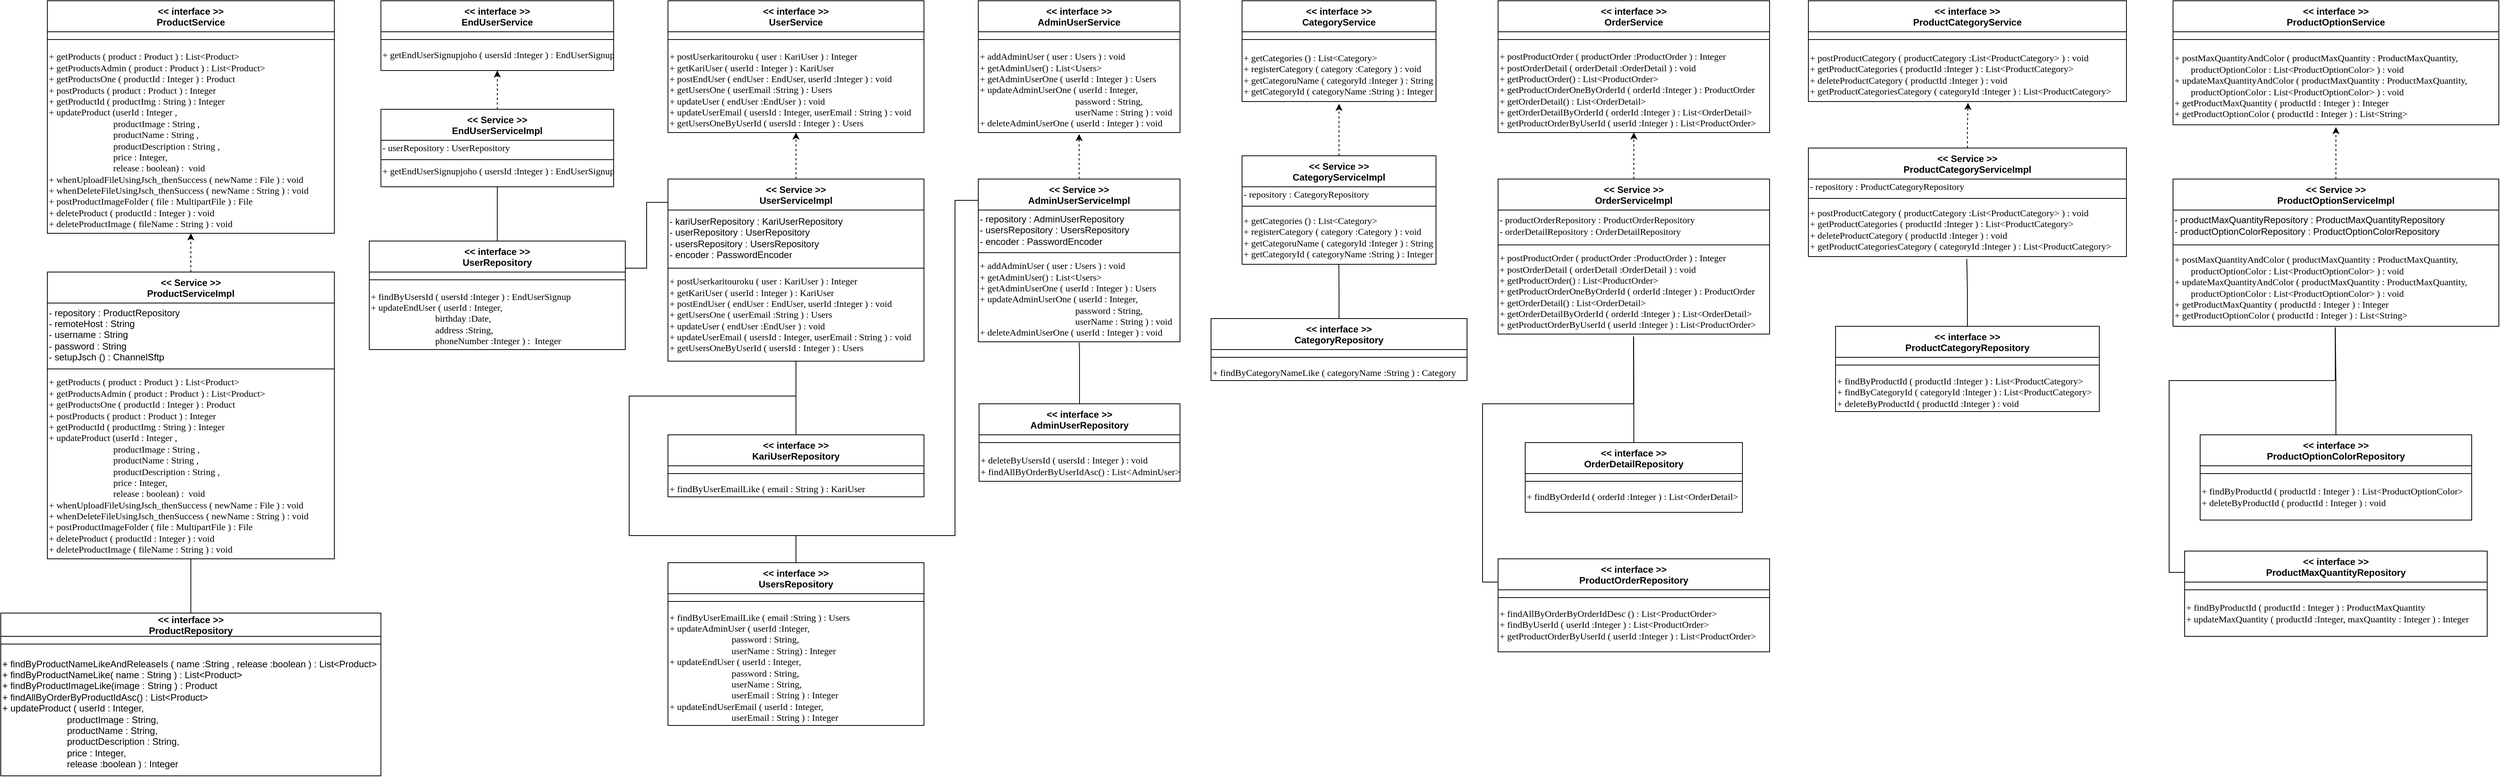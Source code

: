 <mxfile version="20.4.0" type="github" pages="17">
  <diagram id="C5RBs43oDa-KdzZeNtuy" name="service">
    <mxGraphModel dx="2374" dy="1303" grid="1" gridSize="10" guides="1" tooltips="1" connect="1" arrows="1" fold="1" page="1" pageScale="1" pageWidth="827" pageHeight="1169" math="0" shadow="0">
      <root>
        <mxCell id="WIyWlLk6GJQsqaUBKTNV-0" />
        <mxCell id="WIyWlLk6GJQsqaUBKTNV-1" parent="WIyWlLk6GJQsqaUBKTNV-0" />
        <mxCell id="TnnzGRk08jkUrDA6-9OY-7" value="&lt;&lt; interface &gt;&gt;&#xa;ProductService" style="swimlane;fontStyle=1;align=center;verticalAlign=middle;childLayout=stackLayout;horizontal=1;startSize=40;horizontalStack=0;resizeParent=1;resizeLast=0;collapsible=1;marginBottom=0;rounded=0;shadow=0;strokeWidth=1;" parent="WIyWlLk6GJQsqaUBKTNV-1" vertex="1">
          <mxGeometry x="80" y="20" width="370" height="300" as="geometry">
            <mxRectangle x="260" y="20" width="170" height="26" as="alternateBounds" />
          </mxGeometry>
        </mxCell>
        <mxCell id="TnnzGRk08jkUrDA6-9OY-8" value="" style="line;html=1;strokeWidth=1;align=left;verticalAlign=middle;spacingTop=-1;spacingLeft=3;spacingRight=3;rotatable=0;labelPosition=right;points=[];portConstraint=eastwest;" parent="TnnzGRk08jkUrDA6-9OY-7" vertex="1">
          <mxGeometry y="40" width="370" height="20" as="geometry" />
        </mxCell>
        <mxCell id="TnnzGRk08jkUrDA6-9OY-9" value="&lt;p style=&quot;margin-top: 0pt; margin-bottom: 0pt; margin-left: 0in; direction: ltr; unicode-bidi: embed; word-break: normal;&quot;&gt;&lt;span style=&quot;font-size: 9pt; font-family: Calibri;&quot;&gt;+&lt;/span&gt;&lt;span style=&quot;font-size: 9pt; font-family: Calibri;&quot;&gt; &lt;/span&gt;&lt;span style=&quot;font-size: 9pt; font-family: Calibri;&quot;&gt;getProducts&amp;nbsp;&lt;/span&gt;&lt;span style=&quot;font-size: 9pt; font-family: Calibri;&quot;&gt;( product : &lt;/span&gt;&lt;span style=&quot;font-size: 9pt; font-family: Calibri;&quot;&gt;Product &lt;/span&gt;&lt;span style=&quot;font-size: 9pt; font-family: Calibri;&quot;&gt;) &lt;/span&gt;&lt;span style=&quot;font-size: 9pt; font-family: Calibri;&quot;&gt;:&amp;nbsp;&lt;/span&gt;&lt;span style=&quot;font-size: 9pt; font-family: Calibri;&quot;&gt;List&amp;lt;Product&lt;/span&gt;&lt;span style=&quot;font-size: 9pt; font-family: Calibri;&quot;&gt;&amp;gt;&lt;/span&gt;&lt;/p&gt;&lt;p style=&quot;margin-top: 0pt; margin-bottom: 0pt; margin-left: 0in; direction: ltr; unicode-bidi: embed; word-break: normal;&quot;&gt;&lt;/p&gt;&lt;span style=&quot;font-family: Calibri;&quot;&gt;+ getProductsAdmin ( product :&amp;nbsp;&lt;/span&gt;&lt;font face=&quot;Calibri&quot;&gt;Product ) :&amp;nbsp;List&amp;lt;Product&amp;gt;&lt;br&gt;+ getProductsOne ( productId :&amp;nbsp;&lt;/font&gt;&lt;span style=&quot;font-family: Calibri;&quot;&gt;Integer&amp;nbsp;&lt;/span&gt;&lt;font face=&quot;Calibri&quot;&gt;) : Product&lt;br&gt;&lt;/font&gt;&lt;p style=&quot;margin-top: 0pt; margin-bottom: 0pt; margin-left: 0in; direction: ltr; unicode-bidi: embed; word-break: normal;&quot;&gt;&lt;span style=&quot;font-size: 9pt; font-family: Calibri;&quot;&gt;+&lt;/span&gt;&lt;span style=&quot;font-size: 9pt; font-family: Calibri;&quot;&gt; &lt;/span&gt;&lt;span style=&quot;font-size: 9pt; font-family: Calibri;&quot;&gt;postProducts&amp;nbsp;&lt;/span&gt;&lt;span style=&quot;font-size: 9pt; font-family: Calibri;&quot;&gt;( product : Product ) : Integer&lt;/span&gt;&lt;/p&gt;&lt;p style=&quot;margin-top: 0pt; margin-bottom: 0pt; margin-left: 0in; direction: ltr; unicode-bidi: embed; word-break: normal;&quot;&gt;&lt;span style=&quot;font-size: 9pt; font-family: Calibri;&quot;&gt;+&lt;/span&gt;&lt;span style=&quot;font-size: 9pt; font-family: Calibri;&quot;&gt; &lt;/span&gt;&lt;span style=&quot;font-size: 9pt; font-family: Calibri;&quot;&gt;getProductId&amp;nbsp;&lt;/span&gt;&lt;span style=&quot;font-size: 9pt; font-family: Calibri;&quot;&gt;( &lt;/span&gt;&lt;span style=&quot;font-size: 9pt; font-family: Calibri;&quot;&gt;productImg&lt;/span&gt;&lt;span style=&quot;font-size: 9pt; font-family: Calibri;&quot;&gt; : String ) : Integer&lt;/span&gt;&lt;span style=&quot;font-family: Calibri; background-color: initial;&quot;&gt;&amp;nbsp;&lt;/span&gt;&lt;/p&gt;&lt;span style=&quot;font-family: Calibri;&quot;&gt;+ updateProduct (userId :&amp;nbsp;&lt;/span&gt;&lt;span style=&quot;font-family: Calibri;&quot;&gt;Integer&amp;nbsp;&lt;/span&gt;&lt;span style=&quot;font-family: Calibri; background-color: initial;&quot;&gt;,&lt;br&gt;&lt;/span&gt;&lt;blockquote style=&quot;margin: 0 0 0 40px; border: none; padding: 0px;&quot;&gt;&lt;blockquote style=&quot;margin: 0 0 0 40px; border: none; padding: 0px;&quot;&gt;&lt;span style=&quot;font-family: Calibri; background-color: initial;&quot;&gt;&amp;nbsp;productImage :&amp;nbsp;&lt;/span&gt;&lt;span style=&quot;font-family: Calibri;&quot;&gt;String&amp;nbsp;&lt;/span&gt;&lt;span style=&quot;font-family: Calibri; background-color: initial;&quot;&gt;,&lt;br&gt;&lt;/span&gt;&lt;/blockquote&gt;&lt;blockquote style=&quot;margin: 0 0 0 40px; border: none; padding: 0px;&quot;&gt;&lt;span style=&quot;font-family: Calibri; background-color: initial;&quot;&gt;&amp;nbsp;productName :&amp;nbsp;&lt;/span&gt;&lt;span style=&quot;font-family: Calibri;&quot;&gt;String&amp;nbsp;&lt;/span&gt;&lt;span style=&quot;font-family: Calibri; background-color: initial;&quot;&gt;,&lt;br&gt;&lt;/span&gt;&lt;/blockquote&gt;&lt;blockquote style=&quot;margin: 0 0 0 40px; border: none; padding: 0px;&quot;&gt;&lt;span style=&quot;font-family: Calibri; background-color: initial;&quot;&gt;&amp;nbsp;productDescription :&amp;nbsp;&lt;/span&gt;&lt;span style=&quot;font-family: Calibri;&quot;&gt;String&amp;nbsp;&lt;/span&gt;&lt;span style=&quot;font-family: Calibri; background-color: initial;&quot;&gt;,&lt;br&gt;&lt;/span&gt;&lt;/blockquote&gt;&lt;blockquote style=&quot;margin: 0 0 0 40px; border: none; padding: 0px;&quot;&gt;&lt;span style=&quot;font-family: Calibri; background-color: initial;&quot;&gt;&amp;nbsp;price :&amp;nbsp;&lt;/span&gt;&lt;span style=&quot;font-family: Calibri;&quot;&gt;Integer&lt;/span&gt;&lt;span style=&quot;font-family: Calibri; background-color: initial;&quot;&gt;,&lt;br&gt;&lt;/span&gt;&lt;/blockquote&gt;&lt;blockquote style=&quot;margin: 0 0 0 40px; border: none; padding: 0px;&quot;&gt;&lt;span style=&quot;font-family: Calibri; background-color: initial;&quot;&gt;&amp;nbsp;release :&amp;nbsp;&lt;/span&gt;&lt;span style=&quot;font-family: Calibri;&quot;&gt;boolean&lt;/span&gt;&lt;span style=&quot;font-family: Calibri; background-color: initial;&quot;&gt;) :&amp;nbsp; void&lt;br&gt;&lt;/span&gt;&lt;/blockquote&gt;&lt;/blockquote&gt;&lt;font face=&quot;Calibri&quot;&gt;+ whenUploadFileUsingJsch_thenSuccess&amp;nbsp;( newName :&amp;nbsp;&lt;/font&gt;&lt;span style=&quot;font-family: Calibri;&quot;&gt;File&amp;nbsp;&lt;/span&gt;&lt;font face=&quot;Calibri&quot;&gt;) : void&lt;br&gt;+ whenDeleteFileUsingJsch_thenSuccess ( newName :&amp;nbsp;&lt;/font&gt;&lt;span style=&quot;font-family: Calibri;&quot;&gt;String&amp;nbsp;&lt;/span&gt;&lt;font face=&quot;Calibri&quot;&gt;) : void&lt;br&gt;+ postProductImageFolder ( file :&amp;nbsp;&lt;/font&gt;&lt;span style=&quot;font-family: Calibri;&quot;&gt;MultipartFile&amp;nbsp;&lt;/span&gt;&lt;font face=&quot;Calibri&quot;&gt;) : File&lt;br&gt;+ deleteProduct ( productId :&amp;nbsp;&lt;/font&gt;&lt;span style=&quot;font-family: Calibri;&quot;&gt;Integer&amp;nbsp;&lt;/span&gt;&lt;font face=&quot;Calibri&quot;&gt;) : void&lt;br&gt;+ deleteProductImage ( fileName :&amp;nbsp;&lt;/font&gt;&lt;span style=&quot;font-family: Calibri;&quot;&gt;String&amp;nbsp;&lt;/span&gt;&lt;font face=&quot;Calibri&quot;&gt;) : void&lt;br&gt;&lt;/font&gt;" style="text;align=left;verticalAlign=middle;resizable=0;points=[];autosize=1;strokeColor=none;fillColor=none;spacing=2;html=1;spacingTop=-1;" parent="TnnzGRk08jkUrDA6-9OY-7" vertex="1">
          <mxGeometry y="60" width="370" height="240" as="geometry" />
        </mxCell>
        <mxCell id="i2O5NSJqbqHjVbn4kxMg-1" style="edgeStyle=orthogonalEdgeStyle;rounded=0;orthogonalLoop=1;jettySize=auto;html=1;exitX=0.5;exitY=0;exitDx=0;exitDy=0;entryX=0.5;entryY=1;entryDx=0;entryDy=0;dashed=1;" parent="WIyWlLk6GJQsqaUBKTNV-1" source="TnnzGRk08jkUrDA6-9OY-10" target="TnnzGRk08jkUrDA6-9OY-7" edge="1">
          <mxGeometry relative="1" as="geometry" />
        </mxCell>
        <mxCell id="TnnzGRk08jkUrDA6-9OY-10" value="&lt;&lt; Service &gt;&gt;&#xa;ProductServiceImpl" style="swimlane;fontStyle=1;align=center;verticalAlign=middle;childLayout=stackLayout;horizontal=1;startSize=40;horizontalStack=0;resizeParent=1;resizeLast=0;collapsible=1;marginBottom=0;rounded=0;shadow=0;strokeWidth=1;" parent="WIyWlLk6GJQsqaUBKTNV-1" vertex="1">
          <mxGeometry x="80" y="370" width="370" height="370" as="geometry">
            <mxRectangle x="260" y="180" width="170" height="26" as="alternateBounds" />
          </mxGeometry>
        </mxCell>
        <mxCell id="TnnzGRk08jkUrDA6-9OY-13" value="- repository : ProductRepository&lt;br&gt;-&amp;nbsp;remoteHost : String&lt;br&gt;-&amp;nbsp;username : String&lt;br&gt;-&amp;nbsp;password : String&lt;br&gt;-&amp;nbsp;setupJsch () :&amp;nbsp;ChannelSftp" style="text;align=left;verticalAlign=middle;resizable=0;points=[];autosize=1;strokeColor=none;fillColor=none;spacing=2;spacingTop=1;spacingBottom=0;html=1;" parent="TnnzGRk08jkUrDA6-9OY-10" vertex="1">
          <mxGeometry y="40" width="370" height="80" as="geometry" />
        </mxCell>
        <mxCell id="TnnzGRk08jkUrDA6-9OY-11" value="" style="line;html=1;strokeWidth=1;align=left;verticalAlign=middle;spacingTop=-1;spacingLeft=3;spacingRight=3;rotatable=0;labelPosition=right;points=[];portConstraint=eastwest;" parent="TnnzGRk08jkUrDA6-9OY-10" vertex="1">
          <mxGeometry y="120" width="370" height="10" as="geometry" />
        </mxCell>
        <mxCell id="TnnzGRk08jkUrDA6-9OY-12" value="&lt;p style=&quot;margin-top: 0pt; margin-bottom: 0pt; margin-left: 0in; direction: ltr; unicode-bidi: embed; word-break: normal;&quot;&gt;&lt;span style=&quot;font-size: 9pt; font-family: Calibri;&quot;&gt;+&lt;/span&gt;&lt;span style=&quot;font-size: 9pt; font-family: Calibri;&quot;&gt;&amp;nbsp;&lt;/span&gt;&lt;span style=&quot;font-size: 9pt; font-family: Calibri;&quot;&gt;getProducts&amp;nbsp;&lt;/span&gt;&lt;span style=&quot;font-size: 9pt; font-family: Calibri;&quot;&gt;( product :&amp;nbsp;&lt;/span&gt;&lt;span style=&quot;font-size: 9pt; font-family: Calibri;&quot;&gt;Product&amp;nbsp;&lt;/span&gt;&lt;span style=&quot;font-size: 9pt; font-family: Calibri;&quot;&gt;)&amp;nbsp;&lt;/span&gt;&lt;span style=&quot;font-size: 9pt; font-family: Calibri;&quot;&gt;:&amp;nbsp;&lt;/span&gt;&lt;span style=&quot;font-size: 9pt; font-family: Calibri;&quot;&gt;List&amp;lt;Product&lt;/span&gt;&lt;span style=&quot;font-size: 9pt; font-family: Calibri;&quot;&gt;&amp;gt;&lt;/span&gt;&lt;/p&gt;&lt;p style=&quot;margin-top: 0pt; margin-bottom: 0pt; margin-left: 0in; direction: ltr; unicode-bidi: embed; word-break: normal;&quot;&gt;&lt;/p&gt;&lt;p style=&quot;margin-top: 0pt; margin-bottom: 0pt; margin-left: 0in; direction: ltr; unicode-bidi: embed; word-break: normal;&quot;&gt;&lt;span style=&quot;font-family: Calibri;&quot;&gt;+ getProductsAdmin ( product :&amp;nbsp;&lt;/span&gt;&lt;font face=&quot;Calibri&quot;&gt;Product ) :&amp;nbsp;List&amp;lt;Product&amp;gt;&lt;br&gt;+ getProductsOne ( productId :&amp;nbsp;&lt;/font&gt;&lt;span style=&quot;font-family: Calibri;&quot;&gt;Integer&amp;nbsp;&lt;/span&gt;&lt;font face=&quot;Calibri&quot;&gt;) : Product&lt;br&gt;&lt;/font&gt;&lt;/p&gt;&lt;p style=&quot;margin-top: 0pt; margin-bottom: 0pt; margin-left: 0in; direction: ltr; unicode-bidi: embed; word-break: normal;&quot;&gt;&lt;span style=&quot;font-size: 9pt; font-family: Calibri;&quot;&gt;+&lt;/span&gt;&lt;span style=&quot;font-size: 9pt; font-family: Calibri;&quot;&gt;&amp;nbsp;&lt;/span&gt;&lt;span style=&quot;font-size: 9pt; font-family: Calibri;&quot;&gt;postProducts&amp;nbsp;&lt;/span&gt;&lt;span style=&quot;font-size: 9pt; font-family: Calibri;&quot;&gt;( product : Product ) : Integer&lt;/span&gt;&lt;/p&gt;&lt;p style=&quot;margin-top: 0pt; margin-bottom: 0pt; margin-left: 0in; direction: ltr; unicode-bidi: embed; word-break: normal;&quot;&gt;&lt;span style=&quot;font-size: 9pt; font-family: Calibri;&quot;&gt;+&lt;/span&gt;&lt;span style=&quot;font-size: 9pt; font-family: Calibri;&quot;&gt;&amp;nbsp;&lt;/span&gt;&lt;span style=&quot;font-size: 9pt; font-family: Calibri;&quot;&gt;getProductId&amp;nbsp;&lt;/span&gt;&lt;span style=&quot;font-size: 9pt; font-family: Calibri;&quot;&gt;(&amp;nbsp;&lt;/span&gt;&lt;span style=&quot;font-size: 9pt; font-family: Calibri;&quot;&gt;productImg&lt;/span&gt;&lt;span style=&quot;font-size: 9pt; font-family: Calibri;&quot;&gt;&amp;nbsp;: String ) : Integer&lt;/span&gt;&lt;span style=&quot;font-family: Calibri; background-color: initial;&quot;&gt;&amp;nbsp;&lt;/span&gt;&lt;/p&gt;&lt;p style=&quot;margin-top: 0pt; margin-bottom: 0pt; margin-left: 0in; direction: ltr; unicode-bidi: embed; word-break: normal;&quot;&gt;&lt;span style=&quot;font-family: Calibri;&quot;&gt;+ updateProduct (userId :&amp;nbsp;&lt;/span&gt;&lt;span style=&quot;font-family: Calibri;&quot;&gt;Integer&amp;nbsp;&lt;/span&gt;&lt;span style=&quot;background-color: initial; font-family: Calibri;&quot;&gt;,&lt;/span&gt;&lt;/p&gt;&lt;blockquote style=&quot;margin: 0 0 0 40px; border: none; padding: 0px;&quot;&gt;&lt;blockquote style=&quot;margin: 0 0 0 40px; border: none; padding: 0px;&quot;&gt;&lt;p style=&quot;margin-top: 0pt; margin-bottom: 0pt; margin-left: 0in; direction: ltr; unicode-bidi: embed; word-break: normal;&quot;&gt;&lt;span style=&quot;background-color: initial; font-family: Calibri;&quot;&gt;&amp;nbsp;productImage :&amp;nbsp;&lt;/span&gt;&lt;span style=&quot;font-family: Calibri;&quot;&gt;String&amp;nbsp;&lt;/span&gt;&lt;span style=&quot;background-color: initial; font-family: Calibri;&quot;&gt;,&lt;/span&gt;&lt;/p&gt;&lt;/blockquote&gt;&lt;blockquote style=&quot;margin: 0 0 0 40px; border: none; padding: 0px;&quot;&gt;&lt;p style=&quot;margin-top: 0pt; margin-bottom: 0pt; margin-left: 0in; direction: ltr; unicode-bidi: embed; word-break: normal;&quot;&gt;&lt;span style=&quot;background-color: initial; font-family: Calibri;&quot;&gt;&amp;nbsp;productName :&amp;nbsp;&lt;/span&gt;&lt;span style=&quot;font-family: Calibri;&quot;&gt;String&amp;nbsp;&lt;/span&gt;&lt;span style=&quot;background-color: initial; font-family: Calibri;&quot;&gt;,&lt;/span&gt;&lt;/p&gt;&lt;/blockquote&gt;&lt;blockquote style=&quot;margin: 0 0 0 40px; border: none; padding: 0px;&quot;&gt;&lt;p style=&quot;margin-top: 0pt; margin-bottom: 0pt; margin-left: 0in; direction: ltr; unicode-bidi: embed; word-break: normal;&quot;&gt;&lt;span style=&quot;background-color: initial; font-family: Calibri;&quot;&gt;&amp;nbsp;productDescription :&amp;nbsp;&lt;/span&gt;&lt;span style=&quot;font-family: Calibri;&quot;&gt;String&amp;nbsp;&lt;/span&gt;&lt;span style=&quot;background-color: initial; font-family: Calibri;&quot;&gt;,&lt;/span&gt;&lt;/p&gt;&lt;/blockquote&gt;&lt;blockquote style=&quot;margin: 0 0 0 40px; border: none; padding: 0px;&quot;&gt;&lt;p style=&quot;margin-top: 0pt; margin-bottom: 0pt; margin-left: 0in; direction: ltr; unicode-bidi: embed; word-break: normal;&quot;&gt;&lt;span style=&quot;background-color: initial; font-family: Calibri;&quot;&gt;&amp;nbsp;price :&amp;nbsp;&lt;/span&gt;&lt;span style=&quot;font-family: Calibri;&quot;&gt;Integer&lt;/span&gt;&lt;span style=&quot;background-color: initial; font-family: Calibri;&quot;&gt;,&lt;/span&gt;&lt;/p&gt;&lt;/blockquote&gt;&lt;blockquote style=&quot;margin: 0 0 0 40px; border: none; padding: 0px;&quot;&gt;&lt;p style=&quot;margin-top: 0pt; margin-bottom: 0pt; margin-left: 0in; direction: ltr; unicode-bidi: embed; word-break: normal;&quot;&gt;&lt;span style=&quot;background-color: initial; font-family: Calibri;&quot;&gt;&amp;nbsp;release :&amp;nbsp;&lt;/span&gt;&lt;span style=&quot;font-family: Calibri;&quot;&gt;boolean&lt;/span&gt;&lt;span style=&quot;background-color: initial; font-family: Calibri;&quot;&gt;) :&amp;nbsp; void&lt;br&gt;&lt;/span&gt;&lt;/p&gt;&lt;/blockquote&gt;&lt;/blockquote&gt;&lt;p style=&quot;margin-top: 0pt; margin-bottom: 0pt; margin-left: 0in; direction: ltr; unicode-bidi: embed; word-break: normal;&quot;&gt;&lt;font face=&quot;Calibri&quot;&gt;+ whenUploadFileUsingJsch_thenSuccess&amp;nbsp;( newName :&amp;nbsp;&lt;/font&gt;&lt;span style=&quot;font-family: Calibri;&quot;&gt;File&amp;nbsp;&lt;/span&gt;&lt;font face=&quot;Calibri&quot;&gt;) : void&lt;br&gt;+ whenDeleteFileUsingJsch_thenSuccess ( newName :&amp;nbsp;&lt;/font&gt;&lt;span style=&quot;font-family: Calibri;&quot;&gt;String&amp;nbsp;&lt;/span&gt;&lt;font face=&quot;Calibri&quot;&gt;) : void&lt;br&gt;+ postProductImageFolder ( file :&amp;nbsp;&lt;/font&gt;&lt;span style=&quot;font-family: Calibri;&quot;&gt;MultipartFile&amp;nbsp;&lt;/span&gt;&lt;font face=&quot;Calibri&quot;&gt;) : File&lt;br&gt;+ deleteProduct ( productId :&amp;nbsp;&lt;/font&gt;&lt;span style=&quot;font-family: Calibri;&quot;&gt;Integer&amp;nbsp;&lt;/span&gt;&lt;font face=&quot;Calibri&quot;&gt;) : void&lt;br&gt;+ deleteProductImage ( fileName :&amp;nbsp;&lt;/font&gt;&lt;span style=&quot;font-family: Calibri;&quot;&gt;String&amp;nbsp;&lt;/span&gt;&lt;font face=&quot;Calibri&quot;&gt;) : void&lt;/font&gt;&lt;br&gt;&lt;/p&gt;" style="text;align=left;verticalAlign=middle;resizable=0;points=[];autosize=1;strokeColor=none;fillColor=none;spacing=2;html=1;spacingTop=-1;" parent="TnnzGRk08jkUrDA6-9OY-10" vertex="1">
          <mxGeometry y="130" width="370" height="240" as="geometry" />
        </mxCell>
        <mxCell id="i2O5NSJqbqHjVbn4kxMg-2" style="edgeStyle=orthogonalEdgeStyle;rounded=0;orthogonalLoop=1;jettySize=auto;html=1;exitX=0.5;exitY=0;exitDx=0;exitDy=0;entryX=0.5;entryY=1;entryDx=0;entryDy=0;endArrow=none;endFill=0;" parent="WIyWlLk6GJQsqaUBKTNV-1" source="TnnzGRk08jkUrDA6-9OY-14" target="TnnzGRk08jkUrDA6-9OY-10" edge="1">
          <mxGeometry relative="1" as="geometry" />
        </mxCell>
        <mxCell id="TnnzGRk08jkUrDA6-9OY-14" value="&lt;&lt; interface &gt;&gt;&#xa;ProductRepository" style="swimlane;fontStyle=1;align=center;verticalAlign=middle;childLayout=stackLayout;horizontal=1;startSize=30;horizontalStack=0;resizeParent=1;resizeLast=0;collapsible=1;marginBottom=0;rounded=0;shadow=0;strokeWidth=1;" parent="WIyWlLk6GJQsqaUBKTNV-1" vertex="1">
          <mxGeometry x="20" y="810" width="490" height="210" as="geometry">
            <mxRectangle x="225" y="360" width="170" height="26" as="alternateBounds" />
          </mxGeometry>
        </mxCell>
        <mxCell id="TnnzGRk08jkUrDA6-9OY-15" value="" style="line;html=1;strokeWidth=1;align=left;verticalAlign=middle;spacingTop=-1;spacingLeft=3;spacingRight=3;rotatable=0;labelPosition=right;points=[];portConstraint=eastwest;" parent="TnnzGRk08jkUrDA6-9OY-14" vertex="1">
          <mxGeometry y="30" width="490" height="20" as="geometry" />
        </mxCell>
        <mxCell id="TnnzGRk08jkUrDA6-9OY-16" value="+&amp;nbsp;findByProductNameLikeAndReleaseIs ( name :String&amp;nbsp;, release :boolean&amp;nbsp;) :&amp;nbsp;List&amp;lt;Product&amp;gt;&lt;br&gt;+ findByProductNameLike( name : String ) : List&amp;lt;Product&amp;gt;&lt;br&gt;+ findByProductImageLike(image : String&amp;nbsp;) : Product&lt;br&gt;+&amp;nbsp;findAllByOrderByProductIdAsc() :&amp;nbsp;List&amp;lt;Product&amp;gt;&lt;br&gt;+&amp;nbsp;&lt;span style=&quot;background-color: initial;&quot;&gt;updateProduct ( userId :&amp;nbsp;&lt;/span&gt;Integer&lt;span style=&quot;background-color: initial;&quot;&gt;,&lt;br&gt;&lt;/span&gt;&lt;blockquote style=&quot;margin: 0 0 0 40px; border: none; padding: 0px;&quot;&gt;&lt;blockquote style=&quot;margin: 0 0 0 40px; border: none; padding: 0px;&quot;&gt;&lt;span style=&quot;background-color: initial;&quot;&gt;&amp;nbsp;&lt;/span&gt;&lt;span style=&quot;background-color: initial;&quot;&gt;productImage :&amp;nbsp;&lt;/span&gt;String,&lt;/blockquote&gt;&lt;blockquote style=&quot;margin: 0 0 0 40px; border: none; padding: 0px;&quot;&gt;&amp;nbsp;&lt;span style=&quot;background-color: initial;&quot;&gt;productName :&amp;nbsp;&lt;/span&gt;String&lt;span style=&quot;background-color: initial;&quot;&gt;,&lt;br&gt;&lt;/span&gt;&lt;/blockquote&gt;&lt;blockquote style=&quot;margin: 0 0 0 40px; border: none; padding: 0px;&quot;&gt;&lt;span style=&quot;background-color: initial;&quot;&gt;&amp;nbsp;&lt;/span&gt;&lt;span style=&quot;background-color: initial;&quot;&gt;productDescription :&amp;nbsp;&lt;/span&gt;String&lt;span style=&quot;background-color: initial;&quot;&gt;,&lt;br&gt;&lt;/span&gt;&lt;/blockquote&gt;&lt;blockquote style=&quot;margin: 0 0 0 40px; border: none; padding: 0px;&quot;&gt;&lt;span style=&quot;background-color: initial;&quot;&gt;&amp;nbsp;&lt;/span&gt;&lt;span style=&quot;background-color: initial;&quot;&gt;price :&amp;nbsp;&lt;/span&gt;Integer&lt;span style=&quot;background-color: initial;&quot;&gt;,&lt;br&gt;&lt;/span&gt;&lt;/blockquote&gt;&lt;blockquote style=&quot;margin: 0 0 0 40px; border: none; padding: 0px;&quot;&gt;&lt;span style=&quot;background-color: initial;&quot;&gt;&amp;nbsp;&lt;/span&gt;&lt;span style=&quot;background-color: initial;&quot;&gt;release :&lt;/span&gt;boolean&amp;nbsp;&lt;span style=&quot;background-color: initial;&quot;&gt;) :&amp;nbsp;Integer&lt;/span&gt;&lt;/blockquote&gt;&lt;/blockquote&gt;" style="text;align=left;verticalAlign=middle;resizable=0;points=[];autosize=1;strokeColor=none;fillColor=none;spacing=2;spacingTop=0;html=1;" parent="TnnzGRk08jkUrDA6-9OY-14" vertex="1">
          <mxGeometry y="50" width="490" height="160" as="geometry" />
        </mxCell>
        <mxCell id="i2O5NSJqbqHjVbn4kxMg-7" value="&lt;&lt; interface &gt;&gt;&#xa;UserService" style="swimlane;fontStyle=1;align=center;verticalAlign=middle;childLayout=stackLayout;horizontal=1;startSize=40;horizontalStack=0;resizeParent=1;resizeLast=0;collapsible=1;marginBottom=0;rounded=0;shadow=0;strokeWidth=1;" parent="WIyWlLk6GJQsqaUBKTNV-1" vertex="1">
          <mxGeometry x="880" y="20" width="330" height="170" as="geometry">
            <mxRectangle x="560" y="20" width="170" height="26" as="alternateBounds" />
          </mxGeometry>
        </mxCell>
        <mxCell id="i2O5NSJqbqHjVbn4kxMg-8" value="" style="line;html=1;strokeWidth=1;align=left;verticalAlign=middle;spacingTop=-1;spacingLeft=3;spacingRight=3;rotatable=0;labelPosition=right;points=[];portConstraint=eastwest;" parent="i2O5NSJqbqHjVbn4kxMg-7" vertex="1">
          <mxGeometry y="40" width="330" height="20" as="geometry" />
        </mxCell>
        <mxCell id="i2O5NSJqbqHjVbn4kxMg-9" value="&lt;p style=&quot;margin-top: 0pt; margin-bottom: 0pt; margin-left: 0in; direction: ltr; unicode-bidi: embed; word-break: normal;&quot;&gt;&lt;span style=&quot;font-size: 9pt; font-family: Calibri;&quot;&gt;+&lt;/span&gt;&lt;span style=&quot;font-size: 9pt; font-family: Calibri;&quot;&gt;&amp;nbsp;&lt;/span&gt;&lt;font face=&quot;Calibri&quot;&gt;postUserkaritouroku&lt;span style=&quot;font-size: 9pt;&quot;&gt;&amp;nbsp;( &lt;/span&gt;user&lt;span style=&quot;font-size: 9pt;&quot;&gt;&amp;nbsp;:&amp;nbsp;&lt;/span&gt;KariUser&lt;span style=&quot;font-size: 9pt;&quot;&gt;&amp;nbsp;&lt;/span&gt;&lt;/font&gt;&lt;span style=&quot;font-size: 9pt; font-family: Calibri;&quot;&gt;) &lt;/span&gt;&lt;span style=&quot;font-size: 9pt; font-family: Calibri;&quot;&gt;:&amp;nbsp;&lt;/span&gt;&lt;font face=&quot;Calibri&quot;&gt;Integer&lt;/font&gt;&lt;/p&gt;&lt;font face=&quot;Calibri&quot;&gt;+ getKariUser ( userId : Integer ) : KariUser&lt;br&gt;+ postEndUser ( endUser :&amp;nbsp;&lt;/font&gt;&lt;span style=&quot;font-family: Calibri;&quot;&gt;EndUser&lt;/span&gt;&lt;font face=&quot;Calibri&quot;&gt;, userId :&lt;/font&gt;&lt;span style=&quot;font-family: Calibri;&quot;&gt;Integer&amp;nbsp;&lt;/span&gt;&lt;font face=&quot;Calibri&quot;&gt;) : void&lt;br&gt;+ getUsersOne ( userEmail :&lt;/font&gt;&lt;span style=&quot;font-family: Calibri;&quot;&gt;String&amp;nbsp;&lt;/span&gt;&lt;font face=&quot;Calibri&quot;&gt;) : Users&lt;br&gt;+ updateUser ( endUser :&lt;/font&gt;&lt;span style=&quot;font-family: Calibri;&quot;&gt;EndUser&amp;nbsp;&lt;/span&gt;&lt;font face=&quot;Calibri&quot;&gt;) : void&lt;br&gt;+ updateUserEmail ( usersId :&amp;nbsp;&lt;/font&gt;&lt;span style=&quot;font-family: Calibri;&quot;&gt;Integer&lt;/span&gt;&lt;font face=&quot;Calibri&quot;&gt;, userEmail :&amp;nbsp;&lt;/font&gt;&lt;span style=&quot;font-family: Calibri;&quot;&gt;String&amp;nbsp;&lt;/span&gt;&lt;font face=&quot;Calibri&quot;&gt;) : void&lt;br&gt;+ getUsersOneByUserId ( usersId :&amp;nbsp;&lt;/font&gt;&lt;span style=&quot;font-family: Calibri;&quot;&gt;Integer&amp;nbsp;&lt;/span&gt;&lt;font face=&quot;Calibri&quot;&gt;) : Users&lt;br&gt;&lt;/font&gt;" style="text;align=left;verticalAlign=middle;resizable=0;points=[];autosize=1;strokeColor=none;fillColor=none;spacing=2;html=1;spacingTop=-1;" parent="i2O5NSJqbqHjVbn4kxMg-7" vertex="1">
          <mxGeometry y="60" width="330" height="110" as="geometry" />
        </mxCell>
        <mxCell id="lYXEJ6027jQ2xtj17Inn-29" style="edgeStyle=orthogonalEdgeStyle;rounded=0;orthogonalLoop=1;jettySize=auto;html=1;exitX=0.5;exitY=0;exitDx=0;exitDy=0;entryX=0.5;entryY=1;entryDx=0;entryDy=0;endArrow=none;endFill=0;" parent="WIyWlLk6GJQsqaUBKTNV-1" source="RDtk-2zoQ-puTfouhz2l-9" target="RDtk-2zoQ-puTfouhz2l-16" edge="1">
          <mxGeometry relative="1" as="geometry" />
        </mxCell>
        <mxCell id="RDtk-2zoQ-puTfouhz2l-9" value="&lt;&lt; interface &gt;&gt;&#xa;KariUserRepository" style="swimlane;fontStyle=1;align=center;verticalAlign=middle;childLayout=stackLayout;horizontal=1;startSize=40;horizontalStack=0;resizeParent=1;resizeLast=0;collapsible=1;marginBottom=0;rounded=0;shadow=0;strokeWidth=1;" parent="WIyWlLk6GJQsqaUBKTNV-1" vertex="1">
          <mxGeometry x="880" y="580" width="330" height="80" as="geometry">
            <mxRectangle x="560" y="480" width="170" height="26" as="alternateBounds" />
          </mxGeometry>
        </mxCell>
        <mxCell id="RDtk-2zoQ-puTfouhz2l-10" value="" style="line;html=1;strokeWidth=1;align=left;verticalAlign=middle;spacingTop=-1;spacingLeft=3;spacingRight=3;rotatable=0;labelPosition=right;points=[];portConstraint=eastwest;" parent="RDtk-2zoQ-puTfouhz2l-9" vertex="1">
          <mxGeometry y="40" width="330" height="20" as="geometry" />
        </mxCell>
        <mxCell id="RDtk-2zoQ-puTfouhz2l-11" value="&lt;p style=&quot;margin-top: 0pt; margin-bottom: 0pt; margin-left: 0in; direction: ltr; unicode-bidi: embed; word-break: normal;&quot;&gt;&lt;/p&gt;&lt;font face=&quot;Calibri&quot;&gt;+ findByUserEmailLike ( email :&amp;nbsp;&lt;/font&gt;&lt;span style=&quot;font-family: Calibri;&quot;&gt;String&amp;nbsp;&lt;/span&gt;&lt;font face=&quot;Calibri&quot;&gt;) : KariUser&lt;br&gt;&lt;/font&gt;" style="text;align=left;verticalAlign=middle;resizable=0;points=[];autosize=1;strokeColor=none;fillColor=none;spacing=2;html=1;spacingTop=-1;" parent="RDtk-2zoQ-puTfouhz2l-9" vertex="1">
          <mxGeometry y="60" width="330" height="20" as="geometry" />
        </mxCell>
        <mxCell id="f5P1AtmmLfbfsdhpjClc-1" style="edgeStyle=orthogonalEdgeStyle;rounded=0;orthogonalLoop=1;jettySize=auto;html=1;exitX=0.5;exitY=0;exitDx=0;exitDy=0;entryX=0.5;entryY=1;entryDx=0;entryDy=0;entryPerimeter=0;dashed=1;" parent="WIyWlLk6GJQsqaUBKTNV-1" source="RDtk-2zoQ-puTfouhz2l-16" target="i2O5NSJqbqHjVbn4kxMg-9" edge="1">
          <mxGeometry relative="1" as="geometry" />
        </mxCell>
        <mxCell id="RDtk-2zoQ-puTfouhz2l-16" value="&lt;&lt; Service &gt;&gt;&#xa;UserServiceImpl" style="swimlane;fontStyle=1;align=center;verticalAlign=middle;childLayout=stackLayout;horizontal=1;startSize=40;horizontalStack=0;resizeParent=1;resizeLast=0;collapsible=1;marginBottom=0;rounded=0;shadow=0;strokeWidth=1;" parent="WIyWlLk6GJQsqaUBKTNV-1" vertex="1">
          <mxGeometry x="880" y="250" width="330" height="235" as="geometry">
            <mxRectangle x="880" y="250" width="170" height="26" as="alternateBounds" />
          </mxGeometry>
        </mxCell>
        <mxCell id="2t3KBpBFVABnnIY014oL-1" value="- kariUserRepository : KariUserRepository&lt;br&gt;-&amp;nbsp;userRepository : UserRepository&lt;br&gt;-&amp;nbsp;usersRepository : UsersRepository&lt;br&gt;-&amp;nbsp;encoder : PasswordEncoder" style="text;align=left;verticalAlign=middle;resizable=0;points=[];autosize=1;strokeColor=none;fillColor=none;spacing=2;spacingTop=1;spacingBottom=0;html=1;" parent="RDtk-2zoQ-puTfouhz2l-16" vertex="1">
          <mxGeometry y="40" width="330" height="70" as="geometry" />
        </mxCell>
        <mxCell id="RDtk-2zoQ-puTfouhz2l-18" value="" style="line;html=1;strokeWidth=1;align=left;verticalAlign=middle;spacingTop=-1;spacingLeft=3;spacingRight=3;rotatable=0;labelPosition=right;points=[];portConstraint=eastwest;" parent="RDtk-2zoQ-puTfouhz2l-16" vertex="1">
          <mxGeometry y="110" width="330" height="10" as="geometry" />
        </mxCell>
        <mxCell id="2t3KBpBFVABnnIY014oL-0" value="&lt;p style=&quot;margin-top: 0pt; margin-bottom: 0pt; margin-left: 0in; direction: ltr; unicode-bidi: embed; word-break: normal;&quot;&gt;&lt;span style=&quot;font-size: 9pt; font-family: Calibri;&quot;&gt;+&lt;/span&gt;&lt;span style=&quot;font-size: 9pt; font-family: Calibri;&quot;&gt;&amp;nbsp;&lt;/span&gt;&lt;font face=&quot;Calibri&quot;&gt;postUserkaritouroku&lt;span style=&quot;font-size: 9pt;&quot;&gt;&amp;nbsp;( &lt;/span&gt;user&lt;span style=&quot;font-size: 9pt;&quot;&gt;&amp;nbsp;:&amp;nbsp;&lt;/span&gt;KariUser&lt;span style=&quot;font-size: 9pt;&quot;&gt;&amp;nbsp;&lt;/span&gt;&lt;/font&gt;&lt;span style=&quot;font-size: 9pt; font-family: Calibri;&quot;&gt;) &lt;/span&gt;&lt;span style=&quot;font-size: 9pt; font-family: Calibri;&quot;&gt;:&amp;nbsp;&lt;/span&gt;&lt;font face=&quot;Calibri&quot;&gt;Integer&lt;/font&gt;&lt;/p&gt;&lt;font face=&quot;Calibri&quot;&gt;+ getKariUser ( userId : Integer ) : KariUser&lt;br&gt;+ postEndUser ( endUser :&amp;nbsp;&lt;/font&gt;&lt;span style=&quot;font-family: Calibri;&quot;&gt;EndUser&lt;/span&gt;&lt;font face=&quot;Calibri&quot;&gt;, userId :&lt;/font&gt;&lt;span style=&quot;font-family: Calibri;&quot;&gt;Integer&amp;nbsp;&lt;/span&gt;&lt;font face=&quot;Calibri&quot;&gt;) : void&lt;br&gt;+ getUsersOne ( userEmail :&lt;/font&gt;&lt;span style=&quot;font-family: Calibri;&quot;&gt;String&amp;nbsp;&lt;/span&gt;&lt;font face=&quot;Calibri&quot;&gt;) : Users&lt;br&gt;+ updateUser ( endUser :&lt;/font&gt;&lt;span style=&quot;font-family: Calibri;&quot;&gt;EndUser&amp;nbsp;&lt;/span&gt;&lt;font face=&quot;Calibri&quot;&gt;) : void&lt;br&gt;+ updateUserEmail ( usersId :&amp;nbsp;&lt;/font&gt;&lt;span style=&quot;font-family: Calibri;&quot;&gt;Integer&lt;/span&gt;&lt;font face=&quot;Calibri&quot;&gt;, userEmail :&amp;nbsp;&lt;/font&gt;&lt;span style=&quot;font-family: Calibri;&quot;&gt;String&amp;nbsp;&lt;/span&gt;&lt;font face=&quot;Calibri&quot;&gt;) : void&lt;br&gt;+ getUsersOneByUserId ( usersId :&amp;nbsp;&lt;/font&gt;&lt;span style=&quot;font-family: Calibri;&quot;&gt;Integer&amp;nbsp;&lt;/span&gt;&lt;font face=&quot;Calibri&quot;&gt;) : Users&lt;br&gt;&lt;/font&gt;" style="text;align=left;verticalAlign=middle;resizable=0;points=[];autosize=1;strokeColor=none;fillColor=none;spacing=2;html=1;spacingTop=-1;" parent="RDtk-2zoQ-puTfouhz2l-16" vertex="1">
          <mxGeometry y="120" width="330" height="110" as="geometry" />
        </mxCell>
        <mxCell id="lYXEJ6027jQ2xtj17Inn-28" style="edgeStyle=orthogonalEdgeStyle;rounded=0;orthogonalLoop=1;jettySize=auto;html=1;exitX=0.5;exitY=0;exitDx=0;exitDy=0;entryX=0.5;entryY=1;entryDx=0;entryDy=0;endArrow=none;endFill=0;" parent="WIyWlLk6GJQsqaUBKTNV-1" source="RDtk-2zoQ-puTfouhz2l-21" target="s7SdXIw9Ny6-5YXZR9oK-15" edge="1">
          <mxGeometry relative="1" as="geometry" />
        </mxCell>
        <mxCell id="lYXEJ6027jQ2xtj17Inn-30" style="edgeStyle=orthogonalEdgeStyle;rounded=0;orthogonalLoop=1;jettySize=auto;html=1;exitX=1;exitY=0.25;exitDx=0;exitDy=0;entryX=0;entryY=0.128;entryDx=0;entryDy=0;entryPerimeter=0;endArrow=none;endFill=0;" parent="WIyWlLk6GJQsqaUBKTNV-1" source="RDtk-2zoQ-puTfouhz2l-21" target="RDtk-2zoQ-puTfouhz2l-16" edge="1">
          <mxGeometry relative="1" as="geometry" />
        </mxCell>
        <mxCell id="RDtk-2zoQ-puTfouhz2l-21" value="&lt;&lt; interface &gt;&gt;&#xa;UserRepository" style="swimlane;fontStyle=1;align=center;verticalAlign=middle;childLayout=stackLayout;horizontal=1;startSize=40;horizontalStack=0;resizeParent=1;resizeLast=0;collapsible=1;marginBottom=0;rounded=0;shadow=0;strokeWidth=1;" parent="WIyWlLk6GJQsqaUBKTNV-1" vertex="1">
          <mxGeometry x="495" y="330" width="330" height="140" as="geometry">
            <mxRectangle x="560" y="590" width="170" height="26" as="alternateBounds" />
          </mxGeometry>
        </mxCell>
        <mxCell id="RDtk-2zoQ-puTfouhz2l-22" value="" style="line;html=1;strokeWidth=1;align=left;verticalAlign=middle;spacingTop=-1;spacingLeft=3;spacingRight=3;rotatable=0;labelPosition=right;points=[];portConstraint=eastwest;" parent="RDtk-2zoQ-puTfouhz2l-21" vertex="1">
          <mxGeometry y="40" width="330" height="20" as="geometry" />
        </mxCell>
        <mxCell id="RDtk-2zoQ-puTfouhz2l-23" value="&lt;p style=&quot;margin-top: 0pt; margin-bottom: 0pt; margin-left: 0in; direction: ltr; unicode-bidi: embed; word-break: normal;&quot;&gt;&lt;/p&gt;&lt;font face=&quot;Calibri&quot;&gt;+ findByUsersId ( usersId :&lt;/font&gt;&lt;span style=&quot;font-family: Calibri;&quot;&gt;Integer&amp;nbsp;&lt;/span&gt;&lt;font face=&quot;Calibri&quot;&gt;) :&amp;nbsp;&lt;/font&gt;&lt;span style=&quot;font-family: Calibri;&quot;&gt;EndUserSignup&lt;br&gt;&lt;/span&gt;&lt;font face=&quot;Calibri&quot;&gt;+&amp;nbsp;&lt;span style=&quot;background-color: initial;&quot;&gt;updateEndUser ( userId :&amp;nbsp;&lt;/span&gt;&lt;/font&gt;&lt;span style=&quot;font-family: Calibri;&quot;&gt;Integer&lt;/span&gt;&lt;font face=&quot;Calibri&quot;&gt;&lt;span style=&quot;background-color: initial;&quot;&gt;,&lt;br&gt;&lt;/span&gt;&lt;/font&gt;&lt;blockquote style=&quot;margin: 0 0 0 40px; border: none; padding: 0px;&quot;&gt;&lt;blockquote style=&quot;margin: 0 0 0 40px; border: none; padding: 0px;&quot;&gt;&lt;span style=&quot;font-family: Calibri; background-color: initial;&quot;&gt;&amp;nbsp;birthday :&lt;/span&gt;&lt;span style=&quot;font-family: Calibri;&quot;&gt;Date&lt;/span&gt;&lt;span style=&quot;font-family: Calibri; background-color: initial;&quot;&gt;,&lt;br&gt;&lt;/span&gt;&lt;/blockquote&gt;&lt;blockquote style=&quot;margin: 0 0 0 40px; border: none; padding: 0px;&quot;&gt;&lt;span style=&quot;font-family: Calibri; background-color: initial;&quot;&gt;&amp;nbsp;&lt;/span&gt;&lt;span style=&quot;font-family: Calibri; background-color: initial;&quot;&gt;address :&lt;/span&gt;&lt;span style=&quot;font-family: Calibri;&quot;&gt;String&lt;/span&gt;&lt;span style=&quot;font-family: Calibri; background-color: initial;&quot;&gt;,&lt;br&gt;&lt;/span&gt;&lt;/blockquote&gt;&lt;blockquote style=&quot;margin: 0 0 0 40px; border: none; padding: 0px;&quot;&gt;&lt;span style=&quot;font-family: Calibri; background-color: initial;&quot;&gt;&amp;nbsp;&lt;/span&gt;&lt;span style=&quot;font-family: Calibri; background-color: initial;&quot;&gt;phoneNumber :&lt;/span&gt;&lt;span style=&quot;font-family: Calibri;&quot;&gt;Integer&amp;nbsp;&lt;/span&gt;&lt;span style=&quot;font-family: Calibri; background-color: initial;&quot;&gt;) :&amp;nbsp; Integer&lt;/span&gt;&lt;/blockquote&gt;&lt;/blockquote&gt;" style="text;align=left;verticalAlign=middle;resizable=0;points=[];autosize=1;strokeColor=none;fillColor=none;spacing=2;html=1;spacingTop=-1;" parent="RDtk-2zoQ-puTfouhz2l-21" vertex="1">
          <mxGeometry y="60" width="330" height="80" as="geometry" />
        </mxCell>
        <mxCell id="lYXEJ6027jQ2xtj17Inn-32" style="edgeStyle=orthogonalEdgeStyle;rounded=0;orthogonalLoop=1;jettySize=auto;html=1;exitX=0.5;exitY=0;exitDx=0;exitDy=0;entryX=0.5;entryY=1;entryDx=0;entryDy=0;endArrow=none;endFill=0;" parent="WIyWlLk6GJQsqaUBKTNV-1" source="RDtk-2zoQ-puTfouhz2l-24" target="RDtk-2zoQ-puTfouhz2l-16" edge="1">
          <mxGeometry relative="1" as="geometry">
            <Array as="points">
              <mxPoint x="1045" y="710" />
              <mxPoint x="830" y="710" />
              <mxPoint x="830" y="530" />
              <mxPoint x="1045" y="530" />
            </Array>
          </mxGeometry>
        </mxCell>
        <mxCell id="lYXEJ6027jQ2xtj17Inn-33" style="edgeStyle=orthogonalEdgeStyle;rounded=0;orthogonalLoop=1;jettySize=auto;html=1;exitX=0.5;exitY=0;exitDx=0;exitDy=0;entryX=0.004;entryY=0.131;entryDx=0;entryDy=0;entryPerimeter=0;endArrow=none;endFill=0;" parent="WIyWlLk6GJQsqaUBKTNV-1" source="RDtk-2zoQ-puTfouhz2l-24" target="s7SdXIw9Ny6-5YXZR9oK-3" edge="1">
          <mxGeometry relative="1" as="geometry">
            <Array as="points">
              <mxPoint x="1045" y="710" />
              <mxPoint x="1250" y="710" />
              <mxPoint x="1250" y="277" />
            </Array>
          </mxGeometry>
        </mxCell>
        <mxCell id="RDtk-2zoQ-puTfouhz2l-24" value="&lt;&lt; interface &gt;&gt;&#xa;UsersRepository" style="swimlane;fontStyle=1;align=center;verticalAlign=middle;childLayout=stackLayout;horizontal=1;startSize=40;horizontalStack=0;resizeParent=1;resizeLast=0;collapsible=1;marginBottom=0;rounded=0;shadow=0;strokeWidth=1;" parent="WIyWlLk6GJQsqaUBKTNV-1" vertex="1">
          <mxGeometry x="880" y="745" width="330" height="210" as="geometry">
            <mxRectangle x="560" y="760" width="170" height="26" as="alternateBounds" />
          </mxGeometry>
        </mxCell>
        <mxCell id="RDtk-2zoQ-puTfouhz2l-25" value="" style="line;html=1;strokeWidth=1;align=left;verticalAlign=middle;spacingTop=-1;spacingLeft=3;spacingRight=3;rotatable=0;labelPosition=right;points=[];portConstraint=eastwest;" parent="RDtk-2zoQ-puTfouhz2l-24" vertex="1">
          <mxGeometry y="40" width="330" height="20" as="geometry" />
        </mxCell>
        <mxCell id="RDtk-2zoQ-puTfouhz2l-26" value="&lt;p style=&quot;margin-top: 0pt; margin-bottom: 0pt; margin-left: 0in; direction: ltr; unicode-bidi: embed; word-break: normal;&quot;&gt;&lt;/p&gt;&lt;font face=&quot;Calibri&quot;&gt;+ findByUserEmailLike ( email :&lt;/font&gt;&lt;span style=&quot;font-family: Calibri;&quot;&gt;String&amp;nbsp;&lt;/span&gt;&lt;font face=&quot;Calibri&quot;&gt;) :&amp;nbsp;&lt;/font&gt;&lt;span style=&quot;font-family: Calibri;&quot;&gt;Users&lt;br&gt;+&amp;nbsp;&lt;/span&gt;&lt;font face=&quot;Calibri&quot;&gt;&lt;span style=&quot;background-color: initial;&quot;&gt;updateAdminUser ( userId :&lt;/span&gt;&lt;/font&gt;&lt;span style=&quot;font-family: Calibri;&quot;&gt;Integer&lt;/span&gt;&lt;font face=&quot;Calibri&quot;&gt;&lt;span style=&quot;background-color: initial;&quot;&gt;,&lt;/span&gt;&lt;/font&gt;&lt;blockquote style=&quot;margin: 0 0 0 40px; border: none; padding: 0px;&quot;&gt;&lt;blockquote style=&quot;margin: 0 0 0 40px; border: none; padding: 0px;&quot;&gt;&lt;font face=&quot;Calibri&quot;&gt;&lt;div&gt;password : String,&lt;/div&gt;&lt;/font&gt;&lt;/blockquote&gt;&lt;blockquote style=&quot;margin: 0 0 0 40px; border: none; padding: 0px;&quot;&gt;&lt;font face=&quot;Calibri&quot;&gt;&lt;div&gt;userName : String) : Integer&lt;/div&gt;&lt;/font&gt;&lt;/blockquote&gt;&lt;/blockquote&gt;&lt;font face=&quot;Calibri&quot;&gt;&lt;div&gt;+&amp;nbsp;&lt;span style=&quot;background-color: initial;&quot;&gt;updateEndUser ( userId : Integer,&lt;/span&gt;&lt;/div&gt;&lt;/font&gt;&lt;blockquote style=&quot;margin: 0 0 0 40px; border: none; padding: 0px;&quot;&gt;&lt;blockquote style=&quot;margin: 0 0 0 40px; border: none; padding: 0px;&quot;&gt;&lt;div&gt;&lt;font face=&quot;Calibri&quot;&gt;password : String,&lt;/font&gt;&lt;/div&gt;&lt;/blockquote&gt;&lt;blockquote style=&quot;margin: 0 0 0 40px; border: none; padding: 0px;&quot;&gt;&lt;div&gt;&lt;font face=&quot;Calibri&quot;&gt;userName : String,&lt;/font&gt;&lt;/div&gt;&lt;/blockquote&gt;&lt;blockquote style=&quot;margin: 0 0 0 40px; border: none; padding: 0px;&quot;&gt;&lt;div&gt;&lt;font face=&quot;Calibri&quot;&gt;userEmail : String ) : Integer&lt;/font&gt;&lt;/div&gt;&lt;/blockquote&gt;&lt;/blockquote&gt;&lt;div&gt;&lt;font face=&quot;Calibri&quot;&gt;+&amp;nbsp;&lt;/font&gt;&lt;span style=&quot;background-color: initial;&quot;&gt;&lt;font face=&quot;Calibri&quot;&gt;updateEndUserEmail ( userId : Integer,&lt;/font&gt;&lt;/span&gt;&lt;/div&gt;&lt;blockquote style=&quot;margin: 0 0 0 40px; border: none; padding: 0px;&quot;&gt;&lt;blockquote style=&quot;margin: 0 0 0 40px; border: none; padding: 0px;&quot;&gt;&lt;div&gt;&lt;font face=&quot;Calibri&quot;&gt;userEmail : String ) : Integer&lt;/font&gt;&lt;/div&gt;&lt;/blockquote&gt;&lt;/blockquote&gt;" style="text;align=left;verticalAlign=middle;resizable=0;points=[];autosize=1;strokeColor=none;fillColor=none;spacing=2;html=1;spacingTop=-1;" parent="RDtk-2zoQ-puTfouhz2l-24" vertex="1">
          <mxGeometry y="60" width="330" height="150" as="geometry" />
        </mxCell>
        <mxCell id="s7SdXIw9Ny6-5YXZR9oK-0" value="&lt;&lt; interface &gt;&gt;&#xa;AdminUserService" style="swimlane;fontStyle=1;align=center;verticalAlign=middle;childLayout=stackLayout;horizontal=1;startSize=40;horizontalStack=0;resizeParent=1;resizeLast=0;collapsible=1;marginBottom=0;rounded=0;shadow=0;strokeWidth=1;" parent="WIyWlLk6GJQsqaUBKTNV-1" vertex="1">
          <mxGeometry x="1280" y="20" width="260" height="170" as="geometry">
            <mxRectangle x="960" y="20" width="170" height="26" as="alternateBounds" />
          </mxGeometry>
        </mxCell>
        <mxCell id="s7SdXIw9Ny6-5YXZR9oK-1" value="" style="line;html=1;strokeWidth=1;align=left;verticalAlign=middle;spacingTop=-1;spacingLeft=3;spacingRight=3;rotatable=0;labelPosition=right;points=[];portConstraint=eastwest;" parent="s7SdXIw9Ny6-5YXZR9oK-0" vertex="1">
          <mxGeometry y="40" width="260" height="20" as="geometry" />
        </mxCell>
        <mxCell id="s7SdXIw9Ny6-5YXZR9oK-2" value="&lt;p style=&quot;margin-top: 0pt; margin-bottom: 0pt; margin-left: 0in; direction: ltr; unicode-bidi: embed; word-break: normal;&quot;&gt;&lt;/p&gt;&lt;font face=&quot;Calibri&quot;&gt;+ addAdminUser ( user :&amp;nbsp;&lt;/font&gt;&lt;span style=&quot;font-family: Calibri;&quot;&gt;Users&amp;nbsp;&lt;/span&gt;&lt;font face=&quot;Calibri&quot;&gt;) :&amp;nbsp;&lt;/font&gt;&lt;span style=&quot;font-family: Calibri;&quot;&gt;void&lt;br&gt;&lt;/span&gt;&lt;font face=&quot;Calibri&quot;&gt;+ getAdminUser() :&amp;nbsp;&lt;/font&gt;&lt;span style=&quot;font-family: Calibri;&quot;&gt;List&amp;lt;Users&amp;gt;&lt;br&gt;&lt;/span&gt;&lt;font face=&quot;Calibri&quot;&gt;+ getAdminUserOne ( userId :&amp;nbsp;&lt;/font&gt;&lt;span style=&quot;font-family: Calibri;&quot;&gt;Integer&amp;nbsp;&lt;/span&gt;&lt;font face=&quot;Calibri&quot;&gt;) :&amp;nbsp;&lt;/font&gt;&lt;span style=&quot;font-family: Calibri;&quot;&gt;Users&lt;br&gt;&lt;/span&gt;&lt;font face=&quot;Calibri&quot;&gt;+ updateAdminUserOne ( userId :&amp;nbsp;&lt;/font&gt;&lt;span style=&quot;font-family: Calibri;&quot;&gt;Integer&lt;/span&gt;&lt;font face=&quot;Calibri&quot;&gt;,&lt;br&gt;&lt;/font&gt;&lt;blockquote style=&quot;margin: 0 0 0 40px; border: none; padding: 0px;&quot;&gt;&lt;blockquote style=&quot;margin: 0 0 0 40px; border: none; padding: 0px;&quot;&gt;&lt;blockquote style=&quot;margin: 0 0 0 40px; border: none; padding: 0px;&quot;&gt;&lt;font face=&quot;Calibri&quot;&gt;&amp;nbsp;password :&amp;nbsp;&lt;/font&gt;&lt;span style=&quot;font-family: Calibri;&quot;&gt;String&lt;/span&gt;&lt;font face=&quot;Calibri&quot;&gt;,&lt;br&gt;&lt;/font&gt;&lt;/blockquote&gt;&lt;/blockquote&gt;&lt;blockquote style=&quot;margin: 0 0 0 40px; border: none; padding: 0px;&quot;&gt;&lt;blockquote style=&quot;margin: 0 0 0 40px; border: none; padding: 0px;&quot;&gt;&lt;font face=&quot;Calibri&quot;&gt;&amp;nbsp;userName :&amp;nbsp;&lt;/font&gt;&lt;span style=&quot;font-family: Calibri;&quot;&gt;String&amp;nbsp;&lt;/span&gt;&lt;font face=&quot;Calibri&quot;&gt;) :&amp;nbsp;&lt;/font&gt;&lt;span style=&quot;font-family: Calibri;&quot;&gt;void&lt;br&gt;&lt;/span&gt;&lt;/blockquote&gt;&lt;/blockquote&gt;&lt;/blockquote&gt;&lt;font face=&quot;Calibri&quot;&gt;+ deleteAdminUserOne ( userId :&amp;nbsp;&lt;/font&gt;&lt;span style=&quot;font-family: Calibri;&quot;&gt;Integer&amp;nbsp;&lt;/span&gt;&lt;font face=&quot;Calibri&quot;&gt;) :&amp;nbsp;&lt;/font&gt;&lt;span style=&quot;font-family: Calibri;&quot;&gt;void&lt;/span&gt;&lt;font face=&quot;Calibri&quot;&gt;&lt;br&gt;&lt;/font&gt;" style="text;align=left;verticalAlign=middle;resizable=0;points=[];autosize=1;strokeColor=none;fillColor=none;spacing=2;html=1;spacingTop=-1;" parent="s7SdXIw9Ny6-5YXZR9oK-0" vertex="1">
          <mxGeometry y="60" width="260" height="110" as="geometry" />
        </mxCell>
        <mxCell id="lYXEJ6027jQ2xtj17Inn-1" style="edgeStyle=orthogonalEdgeStyle;rounded=0;orthogonalLoop=1;jettySize=auto;html=1;exitX=0.5;exitY=0;exitDx=0;exitDy=0;entryX=0.5;entryY=1.018;entryDx=0;entryDy=0;entryPerimeter=0;dashed=1;endArrow=classic;endFill=1;" parent="WIyWlLk6GJQsqaUBKTNV-1" source="s7SdXIw9Ny6-5YXZR9oK-3" target="s7SdXIw9Ny6-5YXZR9oK-2" edge="1">
          <mxGeometry relative="1" as="geometry" />
        </mxCell>
        <mxCell id="s7SdXIw9Ny6-5YXZR9oK-3" value="&lt;&lt; Service &gt;&gt;&#xa;AdminUserServiceImpl" style="swimlane;fontStyle=1;align=center;verticalAlign=middle;childLayout=stackLayout;horizontal=1;startSize=40;horizontalStack=0;resizeParent=1;resizeLast=0;collapsible=1;marginBottom=0;rounded=0;shadow=0;strokeWidth=1;" parent="WIyWlLk6GJQsqaUBKTNV-1" vertex="1">
          <mxGeometry x="1280" y="250" width="260" height="210" as="geometry">
            <mxRectangle x="960" y="220" width="170" height="26" as="alternateBounds" />
          </mxGeometry>
        </mxCell>
        <mxCell id="TmC080RyieO98XDQ_-px-1" value="- repository : AdminUserRepository&lt;br&gt;-&amp;nbsp;usersRepository : UsersRepository&lt;br&gt;-&amp;nbsp;encoder : PasswordEncoder" style="text;align=left;verticalAlign=middle;resizable=0;points=[];autosize=1;strokeColor=none;fillColor=none;spacing=2;spacingTop=1;spacingBottom=0;html=1;" parent="s7SdXIw9Ny6-5YXZR9oK-3" vertex="1">
          <mxGeometry y="40" width="260" height="50" as="geometry" />
        </mxCell>
        <mxCell id="s7SdXIw9Ny6-5YXZR9oK-4" value="" style="line;html=1;strokeWidth=1;align=left;verticalAlign=middle;spacingTop=-1;spacingLeft=3;spacingRight=3;rotatable=0;labelPosition=right;points=[];portConstraint=eastwest;" parent="s7SdXIw9Ny6-5YXZR9oK-3" vertex="1">
          <mxGeometry y="90" width="260" height="10" as="geometry" />
        </mxCell>
        <mxCell id="TmC080RyieO98XDQ_-px-0" value="&lt;p style=&quot;margin-top: 0pt; margin-bottom: 0pt; margin-left: 0in; direction: ltr; unicode-bidi: embed; word-break: normal;&quot;&gt;&lt;/p&gt;&lt;font face=&quot;Calibri&quot;&gt;+ addAdminUser ( user :&amp;nbsp;&lt;/font&gt;&lt;span style=&quot;font-family: Calibri;&quot;&gt;Users&amp;nbsp;&lt;/span&gt;&lt;font face=&quot;Calibri&quot;&gt;) :&amp;nbsp;&lt;/font&gt;&lt;span style=&quot;font-family: Calibri;&quot;&gt;void&lt;br&gt;&lt;/span&gt;&lt;font face=&quot;Calibri&quot;&gt;+ getAdminUser() :&amp;nbsp;&lt;/font&gt;&lt;span style=&quot;font-family: Calibri;&quot;&gt;List&amp;lt;Users&amp;gt;&lt;br&gt;&lt;/span&gt;&lt;font face=&quot;Calibri&quot;&gt;+ getAdminUserOne ( userId :&amp;nbsp;&lt;/font&gt;&lt;span style=&quot;font-family: Calibri;&quot;&gt;Integer&amp;nbsp;&lt;/span&gt;&lt;font face=&quot;Calibri&quot;&gt;) :&amp;nbsp;&lt;/font&gt;&lt;span style=&quot;font-family: Calibri;&quot;&gt;Users&lt;br&gt;&lt;/span&gt;&lt;font face=&quot;Calibri&quot;&gt;+ updateAdminUserOne ( userId :&amp;nbsp;&lt;/font&gt;&lt;span style=&quot;font-family: Calibri;&quot;&gt;Integer&lt;/span&gt;&lt;font face=&quot;Calibri&quot;&gt;,&lt;br&gt;&lt;/font&gt;&lt;blockquote style=&quot;margin: 0 0 0 40px; border: none; padding: 0px;&quot;&gt;&lt;blockquote style=&quot;margin: 0 0 0 40px; border: none; padding: 0px;&quot;&gt;&lt;blockquote style=&quot;margin: 0 0 0 40px; border: none; padding: 0px;&quot;&gt;&lt;font face=&quot;Calibri&quot;&gt;&amp;nbsp;password :&amp;nbsp;&lt;/font&gt;&lt;span style=&quot;font-family: Calibri;&quot;&gt;String&lt;/span&gt;&lt;font face=&quot;Calibri&quot;&gt;,&lt;br&gt;&lt;/font&gt;&lt;/blockquote&gt;&lt;/blockquote&gt;&lt;blockquote style=&quot;margin: 0 0 0 40px; border: none; padding: 0px;&quot;&gt;&lt;blockquote style=&quot;margin: 0 0 0 40px; border: none; padding: 0px;&quot;&gt;&lt;font face=&quot;Calibri&quot;&gt;&amp;nbsp;userName :&amp;nbsp;&lt;/font&gt;&lt;span style=&quot;font-family: Calibri;&quot;&gt;String&amp;nbsp;&lt;/span&gt;&lt;font face=&quot;Calibri&quot;&gt;) :&amp;nbsp;&lt;/font&gt;&lt;span style=&quot;font-family: Calibri;&quot;&gt;void&lt;br&gt;&lt;/span&gt;&lt;/blockquote&gt;&lt;/blockquote&gt;&lt;/blockquote&gt;&lt;font face=&quot;Calibri&quot;&gt;+ deleteAdminUserOne ( userId :&amp;nbsp;&lt;/font&gt;&lt;span style=&quot;font-family: Calibri;&quot;&gt;Integer&amp;nbsp;&lt;/span&gt;&lt;font face=&quot;Calibri&quot;&gt;) :&amp;nbsp;&lt;/font&gt;&lt;span style=&quot;font-family: Calibri;&quot;&gt;void&lt;/span&gt;&lt;font face=&quot;Calibri&quot;&gt;&lt;br&gt;&lt;/font&gt;" style="text;align=left;verticalAlign=middle;resizable=0;points=[];autosize=1;strokeColor=none;fillColor=none;spacing=2;html=1;spacingTop=-1;" parent="s7SdXIw9Ny6-5YXZR9oK-3" vertex="1">
          <mxGeometry y="100" width="260" height="110" as="geometry" />
        </mxCell>
        <mxCell id="s7SdXIw9Ny6-5YXZR9oK-6" value="&lt;&lt; interface &gt;&gt;&#xa;CategoryService" style="swimlane;fontStyle=1;align=center;verticalAlign=middle;childLayout=stackLayout;horizontal=1;startSize=40;horizontalStack=0;resizeParent=1;resizeLast=0;collapsible=1;marginBottom=0;rounded=0;shadow=0;strokeWidth=1;" parent="WIyWlLk6GJQsqaUBKTNV-1" vertex="1">
          <mxGeometry x="1620" y="20" width="250" height="130" as="geometry">
            <mxRectangle x="1260" y="20" width="170" height="26" as="alternateBounds" />
          </mxGeometry>
        </mxCell>
        <mxCell id="s7SdXIw9Ny6-5YXZR9oK-7" value="" style="line;html=1;strokeWidth=1;align=left;verticalAlign=middle;spacingTop=-1;spacingLeft=3;spacingRight=3;rotatable=0;labelPosition=right;points=[];portConstraint=eastwest;" parent="s7SdXIw9Ny6-5YXZR9oK-6" vertex="1">
          <mxGeometry y="40" width="250" height="20" as="geometry" />
        </mxCell>
        <mxCell id="s7SdXIw9Ny6-5YXZR9oK-8" value="&lt;p style=&quot;margin-top: 0pt; margin-bottom: 0pt; margin-left: 0in; direction: ltr; unicode-bidi: embed; word-break: normal;&quot;&gt;&lt;/p&gt;&lt;font face=&quot;Calibri&quot;&gt;+ getCategories () :&amp;nbsp;&lt;/font&gt;&lt;span style=&quot;font-family: Calibri;&quot;&gt;List&amp;lt;Category&amp;gt;&lt;br&gt;&lt;/span&gt;&lt;font face=&quot;Calibri&quot;&gt;+ registerCategory ( category :&lt;/font&gt;&lt;span style=&quot;font-family: Calibri;&quot;&gt;Category&amp;nbsp;&lt;/span&gt;&lt;font face=&quot;Calibri&quot;&gt;) : void&lt;br&gt;+ getCategoruName ( categoryId :&lt;/font&gt;&lt;span style=&quot;font-family: Calibri;&quot;&gt;Integer&amp;nbsp;&lt;/span&gt;&lt;font face=&quot;Calibri&quot;&gt;) : String&lt;br&gt;+ getCategoryId ( categoryName :&lt;/font&gt;&lt;span style=&quot;font-family: Calibri;&quot;&gt;String&amp;nbsp;&lt;/span&gt;&lt;font face=&quot;Calibri&quot;&gt;) : Integer&lt;br&gt;&lt;/font&gt;" style="text;align=left;verticalAlign=middle;resizable=0;points=[];autosize=1;strokeColor=none;fillColor=none;spacing=2;html=1;spacingTop=-1;" parent="s7SdXIw9Ny6-5YXZR9oK-6" vertex="1">
          <mxGeometry y="60" width="250" height="70" as="geometry" />
        </mxCell>
        <mxCell id="lYXEJ6027jQ2xtj17Inn-6" style="edgeStyle=orthogonalEdgeStyle;rounded=0;orthogonalLoop=1;jettySize=auto;html=1;exitX=0.5;exitY=0;exitDx=0;exitDy=0;entryX=0.5;entryY=1.043;entryDx=0;entryDy=0;entryPerimeter=0;endArrow=classic;endFill=1;dashed=1;" parent="WIyWlLk6GJQsqaUBKTNV-1" source="s7SdXIw9Ny6-5YXZR9oK-9" target="s7SdXIw9Ny6-5YXZR9oK-8" edge="1">
          <mxGeometry relative="1" as="geometry" />
        </mxCell>
        <mxCell id="s7SdXIw9Ny6-5YXZR9oK-9" value="&lt;&lt; Service &gt;&gt;&#xa;CategoryServiceImpl" style="swimlane;fontStyle=1;align=center;verticalAlign=middle;childLayout=stackLayout;horizontal=1;startSize=40;horizontalStack=0;resizeParent=1;resizeLast=0;collapsible=1;marginBottom=0;rounded=0;shadow=0;strokeWidth=1;" parent="WIyWlLk6GJQsqaUBKTNV-1" vertex="1">
          <mxGeometry x="1620" y="220" width="250" height="140" as="geometry">
            <mxRectangle x="1260" y="190" width="170" height="26" as="alternateBounds" />
          </mxGeometry>
        </mxCell>
        <mxCell id="lYXEJ6027jQ2xtj17Inn-5" value="&lt;p style=&quot;margin-top: 0pt; margin-bottom: 0pt; margin-left: 0in; direction: ltr; unicode-bidi: embed; word-break: normal;&quot;&gt;&lt;/p&gt;&lt;font face=&quot;Calibri&quot;&gt;- repository : CategoryRepository&lt;br&gt;&lt;/font&gt;" style="text;align=left;verticalAlign=middle;resizable=0;points=[];autosize=1;strokeColor=none;fillColor=none;spacing=2;html=1;spacingTop=-1;" parent="s7SdXIw9Ny6-5YXZR9oK-9" vertex="1">
          <mxGeometry y="40" width="250" height="20" as="geometry" />
        </mxCell>
        <mxCell id="s7SdXIw9Ny6-5YXZR9oK-10" value="" style="line;html=1;strokeWidth=1;align=left;verticalAlign=middle;spacingTop=-1;spacingLeft=3;spacingRight=3;rotatable=0;labelPosition=right;points=[];portConstraint=eastwest;" parent="s7SdXIw9Ny6-5YXZR9oK-9" vertex="1">
          <mxGeometry y="60" width="250" height="10" as="geometry" />
        </mxCell>
        <mxCell id="lYXEJ6027jQ2xtj17Inn-4" value="&lt;p style=&quot;margin-top: 0pt; margin-bottom: 0pt; margin-left: 0in; direction: ltr; unicode-bidi: embed; word-break: normal;&quot;&gt;&lt;/p&gt;&lt;font face=&quot;Calibri&quot;&gt;+ getCategories () :&amp;nbsp;&lt;/font&gt;&lt;span style=&quot;font-family: Calibri;&quot;&gt;List&amp;lt;Category&amp;gt;&lt;br&gt;&lt;/span&gt;&lt;font face=&quot;Calibri&quot;&gt;+ registerCategory ( category :&lt;/font&gt;&lt;span style=&quot;font-family: Calibri;&quot;&gt;Category&amp;nbsp;&lt;/span&gt;&lt;font face=&quot;Calibri&quot;&gt;) : void&lt;br&gt;+ getCategoruName ( categoryId :&lt;/font&gt;&lt;span style=&quot;font-family: Calibri;&quot;&gt;Integer&amp;nbsp;&lt;/span&gt;&lt;font face=&quot;Calibri&quot;&gt;) : String&lt;br&gt;+ getCategoryId ( categoryName :&lt;/font&gt;&lt;span style=&quot;font-family: Calibri;&quot;&gt;String&amp;nbsp;&lt;/span&gt;&lt;font face=&quot;Calibri&quot;&gt;) : Integer&lt;br&gt;&lt;/font&gt;" style="text;align=left;verticalAlign=middle;resizable=0;points=[];autosize=1;strokeColor=none;fillColor=none;spacing=2;html=1;spacingTop=-1;" parent="s7SdXIw9Ny6-5YXZR9oK-9" vertex="1">
          <mxGeometry y="70" width="250" height="70" as="geometry" />
        </mxCell>
        <mxCell id="s7SdXIw9Ny6-5YXZR9oK-12" value="&lt;&lt; interface &gt;&gt;&#xa;EndUserService" style="swimlane;fontStyle=1;align=center;verticalAlign=middle;childLayout=stackLayout;horizontal=1;startSize=40;horizontalStack=0;resizeParent=1;resizeLast=0;collapsible=1;marginBottom=0;rounded=0;shadow=0;strokeWidth=1;" parent="WIyWlLk6GJQsqaUBKTNV-1" vertex="1">
          <mxGeometry x="510" y="20" width="300" height="90" as="geometry">
            <mxRectangle x="260" y="20" width="170" height="26" as="alternateBounds" />
          </mxGeometry>
        </mxCell>
        <mxCell id="s7SdXIw9Ny6-5YXZR9oK-13" value="" style="line;html=1;strokeWidth=1;align=left;verticalAlign=middle;spacingTop=-1;spacingLeft=3;spacingRight=3;rotatable=0;labelPosition=right;points=[];portConstraint=eastwest;" parent="s7SdXIw9Ny6-5YXZR9oK-12" vertex="1">
          <mxGeometry y="40" width="300" height="20" as="geometry" />
        </mxCell>
        <mxCell id="s7SdXIw9Ny6-5YXZR9oK-14" value="&lt;p style=&quot;margin-top: 0pt; margin-bottom: 0pt; margin-left: 0in; direction: ltr; unicode-bidi: embed; word-break: normal;&quot;&gt;&lt;/p&gt;&lt;font face=&quot;Calibri&quot;&gt;+ getEndUserSignupjoho ( usersId :&lt;/font&gt;&lt;span style=&quot;font-family: Calibri;&quot;&gt;Integer&amp;nbsp;&lt;/span&gt;&lt;font face=&quot;Calibri&quot;&gt;) :&amp;nbsp;&lt;/font&gt;&lt;span style=&quot;font-family: Calibri;&quot;&gt;EndUserSignup&amp;nbsp;&lt;/span&gt;&lt;font face=&quot;Calibri&quot;&gt;&lt;br&gt;&lt;/font&gt;" style="text;align=left;verticalAlign=middle;resizable=0;points=[];autosize=1;strokeColor=none;fillColor=none;spacing=2;html=1;spacingTop=-1;" parent="s7SdXIw9Ny6-5YXZR9oK-12" vertex="1">
          <mxGeometry y="60" width="300" height="20" as="geometry" />
        </mxCell>
        <mxCell id="lYXEJ6027jQ2xtj17Inn-10" style="edgeStyle=orthogonalEdgeStyle;rounded=0;orthogonalLoop=1;jettySize=auto;html=1;exitX=0.5;exitY=0;exitDx=0;exitDy=0;entryX=0.5;entryY=1;entryDx=0;entryDy=0;endArrow=classic;endFill=1;dashed=1;" parent="WIyWlLk6GJQsqaUBKTNV-1" source="s7SdXIw9Ny6-5YXZR9oK-15" target="s7SdXIw9Ny6-5YXZR9oK-12" edge="1">
          <mxGeometry relative="1" as="geometry" />
        </mxCell>
        <mxCell id="s7SdXIw9Ny6-5YXZR9oK-15" value="&lt;&lt; Service &gt;&gt;&#xa;EndUserServiceImpl" style="swimlane;fontStyle=1;align=center;verticalAlign=middle;childLayout=stackLayout;horizontal=1;startSize=40;horizontalStack=0;resizeParent=1;resizeLast=0;collapsible=1;marginBottom=0;rounded=0;shadow=0;strokeWidth=1;" parent="WIyWlLk6GJQsqaUBKTNV-1" vertex="1">
          <mxGeometry x="510" y="160" width="300" height="100" as="geometry">
            <mxRectangle x="610" y="240" width="170" height="26" as="alternateBounds" />
          </mxGeometry>
        </mxCell>
        <mxCell id="lYXEJ6027jQ2xtj17Inn-8" value="&lt;p style=&quot;margin-top: 0pt; margin-bottom: 0pt; margin-left: 0in; direction: ltr; unicode-bidi: embed; word-break: normal;&quot;&gt;&lt;/p&gt;&lt;font face=&quot;Calibri&quot;&gt;- userRepository&amp;nbsp;: UserRepository&lt;br&gt;&lt;/font&gt;" style="text;align=left;verticalAlign=middle;resizable=0;points=[];autosize=1;strokeColor=none;fillColor=none;spacing=2;html=1;spacingTop=-1;" parent="s7SdXIw9Ny6-5YXZR9oK-15" vertex="1">
          <mxGeometry y="40" width="300" height="20" as="geometry" />
        </mxCell>
        <mxCell id="s7SdXIw9Ny6-5YXZR9oK-16" value="" style="line;html=1;strokeWidth=1;align=left;verticalAlign=middle;spacingTop=-1;spacingLeft=3;spacingRight=3;rotatable=0;labelPosition=right;points=[];portConstraint=eastwest;" parent="s7SdXIw9Ny6-5YXZR9oK-15" vertex="1">
          <mxGeometry y="60" width="300" height="10" as="geometry" />
        </mxCell>
        <mxCell id="lYXEJ6027jQ2xtj17Inn-9" value="&lt;p style=&quot;margin-top: 0pt; margin-bottom: 0pt; margin-left: 0in; direction: ltr; unicode-bidi: embed; word-break: normal;&quot;&gt;&lt;/p&gt;&lt;font face=&quot;Calibri&quot;&gt;+ getEndUserSignupjoho ( usersId :&lt;/font&gt;&lt;span style=&quot;font-family: Calibri;&quot;&gt;Integer&amp;nbsp;&lt;/span&gt;&lt;font face=&quot;Calibri&quot;&gt;) :&amp;nbsp;&lt;/font&gt;&lt;span style=&quot;font-family: Calibri;&quot;&gt;EndUserSignup&amp;nbsp;&lt;/span&gt;&lt;font face=&quot;Calibri&quot;&gt;&lt;br&gt;&lt;/font&gt;" style="text;align=left;verticalAlign=middle;resizable=0;points=[];autosize=1;strokeColor=none;fillColor=none;spacing=2;html=1;spacingTop=-1;" parent="s7SdXIw9Ny6-5YXZR9oK-15" vertex="1">
          <mxGeometry y="70" width="300" height="20" as="geometry" />
        </mxCell>
        <mxCell id="s7SdXIw9Ny6-5YXZR9oK-18" value="&lt;&lt; interface &gt;&gt;&#xa;OrderService" style="swimlane;fontStyle=1;align=center;verticalAlign=middle;childLayout=stackLayout;horizontal=1;startSize=40;horizontalStack=0;resizeParent=1;resizeLast=0;collapsible=1;marginBottom=0;rounded=0;shadow=0;strokeWidth=1;" parent="WIyWlLk6GJQsqaUBKTNV-1" vertex="1">
          <mxGeometry x="1950" y="20" width="350" height="170" as="geometry">
            <mxRectangle x="260" y="20" width="170" height="26" as="alternateBounds" />
          </mxGeometry>
        </mxCell>
        <mxCell id="s7SdXIw9Ny6-5YXZR9oK-19" value="" style="line;html=1;strokeWidth=1;align=left;verticalAlign=middle;spacingTop=-1;spacingLeft=3;spacingRight=3;rotatable=0;labelPosition=right;points=[];portConstraint=eastwest;" parent="s7SdXIw9Ny6-5YXZR9oK-18" vertex="1">
          <mxGeometry y="40" width="350" height="20" as="geometry" />
        </mxCell>
        <mxCell id="s7SdXIw9Ny6-5YXZR9oK-20" value="&lt;p style=&quot;margin-top: 0pt; margin-bottom: 0pt; margin-left: 0in; direction: ltr; unicode-bidi: embed; word-break: normal;&quot;&gt;&lt;/p&gt;&lt;font face=&quot;Calibri&quot;&gt;+ postProductOrder ( productOrder :&lt;/font&gt;&lt;span style=&quot;font-family: Calibri;&quot;&gt;ProductOrder&amp;nbsp;&lt;/span&gt;&lt;font face=&quot;Calibri&quot;&gt;) : Integer&lt;br&gt;+ postOrderDetail ( orderDetail :&lt;/font&gt;&lt;span style=&quot;font-family: Calibri;&quot;&gt;OrderDetail&amp;nbsp;&lt;/span&gt;&lt;font face=&quot;Calibri&quot;&gt;) : void&lt;br&gt;+ getProductOrder() :&amp;nbsp;&lt;/font&gt;&lt;span style=&quot;font-family: Calibri;&quot;&gt;List&amp;lt;ProductOrder&amp;gt;&lt;br&gt;&lt;/span&gt;&lt;font face=&quot;Calibri&quot;&gt;+ getProductOrderOneByOrderId ( orderId :&lt;/font&gt;&lt;span style=&quot;font-family: Calibri;&quot;&gt;Integer&amp;nbsp;&lt;/span&gt;&lt;font face=&quot;Calibri&quot;&gt;) :&amp;nbsp;&lt;/font&gt;&lt;span style=&quot;font-family: Calibri;&quot;&gt;ProductOrder&lt;br&gt;&lt;/span&gt;&lt;font face=&quot;Calibri&quot;&gt;+ getOrderDetail() :&amp;nbsp;&lt;/font&gt;&lt;span style=&quot;font-family: Calibri;&quot;&gt;List&amp;lt;OrderDetail&amp;gt;&lt;br&gt;&lt;/span&gt;&lt;font face=&quot;Calibri&quot;&gt;+ getOrderDetailByOrderId ( orderId :&lt;/font&gt;&lt;span style=&quot;font-family: Calibri;&quot;&gt;Integer&amp;nbsp;&lt;/span&gt;&lt;font face=&quot;Calibri&quot;&gt;) :&amp;nbsp;&lt;/font&gt;&lt;span style=&quot;font-family: Calibri;&quot;&gt;List&amp;lt;OrderDetail&amp;gt;&lt;br&gt;&lt;/span&gt;&lt;font face=&quot;Calibri&quot;&gt;+ getProductOrderByUserId ( userId :&lt;/font&gt;&lt;span style=&quot;font-family: Calibri;&quot;&gt;Integer&amp;nbsp;&lt;/span&gt;&lt;font face=&quot;Calibri&quot;&gt;) :&amp;nbsp;&lt;/font&gt;&lt;span style=&quot;font-family: Calibri;&quot;&gt;List&amp;lt;ProductOrder&amp;gt;&lt;/span&gt;&lt;font face=&quot;Calibri&quot;&gt;&lt;br&gt;&lt;/font&gt;" style="text;align=left;verticalAlign=middle;resizable=0;points=[];autosize=1;strokeColor=none;fillColor=none;spacing=2;html=1;spacingTop=-1;" parent="s7SdXIw9Ny6-5YXZR9oK-18" vertex="1">
          <mxGeometry y="60" width="350" height="110" as="geometry" />
        </mxCell>
        <mxCell id="lYXEJ6027jQ2xtj17Inn-15" style="edgeStyle=orthogonalEdgeStyle;rounded=0;orthogonalLoop=1;jettySize=auto;html=1;exitX=0.5;exitY=0;exitDx=0;exitDy=0;entryX=0.5;entryY=1;entryDx=0;entryDy=0;entryPerimeter=0;dashed=1;endArrow=classic;endFill=1;" parent="WIyWlLk6GJQsqaUBKTNV-1" source="s7SdXIw9Ny6-5YXZR9oK-21" target="s7SdXIw9Ny6-5YXZR9oK-20" edge="1">
          <mxGeometry relative="1" as="geometry" />
        </mxCell>
        <mxCell id="s7SdXIw9Ny6-5YXZR9oK-21" value="&lt;&lt; Service &gt;&gt;&#xa;OrderServiceImpl" style="swimlane;fontStyle=1;align=center;verticalAlign=middle;childLayout=stackLayout;horizontal=1;startSize=40;horizontalStack=0;resizeParent=1;resizeLast=0;collapsible=1;marginBottom=0;rounded=0;shadow=0;strokeWidth=1;" parent="WIyWlLk6GJQsqaUBKTNV-1" vertex="1">
          <mxGeometry x="1950" y="250" width="350" height="200" as="geometry">
            <mxRectangle x="1950" y="250" width="170" height="26" as="alternateBounds" />
          </mxGeometry>
        </mxCell>
        <mxCell id="lYXEJ6027jQ2xtj17Inn-12" value="&lt;p style=&quot;margin-top: 0pt; margin-bottom: 0pt; margin-left: 0in; direction: ltr; unicode-bidi: embed; word-break: normal;&quot;&gt;&lt;/p&gt;&lt;font face=&quot;Calibri&quot;&gt;- productOrderRepository&amp;nbsp;: ProductOrderRepository&lt;br&gt;- orderDetailRepository : OrderDetailRepository&lt;br&gt;&lt;/font&gt;" style="text;align=left;verticalAlign=middle;resizable=0;points=[];autosize=1;strokeColor=none;fillColor=none;spacing=2;html=1;spacingTop=-1;" parent="s7SdXIw9Ny6-5YXZR9oK-21" vertex="1">
          <mxGeometry y="40" width="350" height="40" as="geometry" />
        </mxCell>
        <mxCell id="s7SdXIw9Ny6-5YXZR9oK-22" value="" style="line;html=1;strokeWidth=1;align=left;verticalAlign=middle;spacingTop=-1;spacingLeft=3;spacingRight=3;rotatable=0;labelPosition=right;points=[];portConstraint=eastwest;" parent="s7SdXIw9Ny6-5YXZR9oK-21" vertex="1">
          <mxGeometry y="80" width="350" height="10" as="geometry" />
        </mxCell>
        <mxCell id="lYXEJ6027jQ2xtj17Inn-11" value="&lt;p style=&quot;margin-top: 0pt; margin-bottom: 0pt; margin-left: 0in; direction: ltr; unicode-bidi: embed; word-break: normal;&quot;&gt;&lt;/p&gt;&lt;font face=&quot;Calibri&quot;&gt;+ postProductOrder ( productOrder :&lt;/font&gt;&lt;span style=&quot;font-family: Calibri;&quot;&gt;ProductOrder&amp;nbsp;&lt;/span&gt;&lt;font face=&quot;Calibri&quot;&gt;) : Integer&lt;br&gt;+ postOrderDetail ( orderDetail :&lt;/font&gt;&lt;span style=&quot;font-family: Calibri;&quot;&gt;OrderDetail&amp;nbsp;&lt;/span&gt;&lt;font face=&quot;Calibri&quot;&gt;) : void&lt;br&gt;+ getProductOrder() :&amp;nbsp;&lt;/font&gt;&lt;span style=&quot;font-family: Calibri;&quot;&gt;List&amp;lt;ProductOrder&amp;gt;&lt;br&gt;&lt;/span&gt;&lt;font face=&quot;Calibri&quot;&gt;+ getProductOrderOneByOrderId ( orderId :&lt;/font&gt;&lt;span style=&quot;font-family: Calibri;&quot;&gt;Integer&amp;nbsp;&lt;/span&gt;&lt;font face=&quot;Calibri&quot;&gt;) :&amp;nbsp;&lt;/font&gt;&lt;span style=&quot;font-family: Calibri;&quot;&gt;ProductOrder&lt;br&gt;&lt;/span&gt;&lt;font face=&quot;Calibri&quot;&gt;+ getOrderDetail() :&amp;nbsp;&lt;/font&gt;&lt;span style=&quot;font-family: Calibri;&quot;&gt;List&amp;lt;OrderDetail&amp;gt;&lt;br&gt;&lt;/span&gt;&lt;font face=&quot;Calibri&quot;&gt;+ getOrderDetailByOrderId ( orderId :&lt;/font&gt;&lt;span style=&quot;font-family: Calibri;&quot;&gt;Integer&amp;nbsp;&lt;/span&gt;&lt;font face=&quot;Calibri&quot;&gt;) :&amp;nbsp;&lt;/font&gt;&lt;span style=&quot;font-family: Calibri;&quot;&gt;List&amp;lt;OrderDetail&amp;gt;&lt;br&gt;&lt;/span&gt;&lt;font face=&quot;Calibri&quot;&gt;+ getProductOrderByUserId ( userId :&lt;/font&gt;&lt;span style=&quot;font-family: Calibri;&quot;&gt;Integer&amp;nbsp;&lt;/span&gt;&lt;font face=&quot;Calibri&quot;&gt;) :&amp;nbsp;&lt;/font&gt;&lt;span style=&quot;font-family: Calibri;&quot;&gt;List&amp;lt;ProductOrder&amp;gt;&lt;/span&gt;&lt;font face=&quot;Calibri&quot;&gt;&lt;br&gt;&lt;/font&gt;" style="text;align=left;verticalAlign=middle;resizable=0;points=[];autosize=1;strokeColor=none;fillColor=none;spacing=2;html=1;spacingTop=-1;" parent="s7SdXIw9Ny6-5YXZR9oK-21" vertex="1">
          <mxGeometry y="90" width="350" height="110" as="geometry" />
        </mxCell>
        <mxCell id="s7SdXIw9Ny6-5YXZR9oK-24" value="&lt;&lt; interface &gt;&gt;&#xa;ProductCategoryService" style="swimlane;fontStyle=1;align=center;verticalAlign=middle;childLayout=stackLayout;horizontal=1;startSize=40;horizontalStack=0;resizeParent=1;resizeLast=0;collapsible=1;marginBottom=0;rounded=0;shadow=0;strokeWidth=1;" parent="WIyWlLk6GJQsqaUBKTNV-1" vertex="1">
          <mxGeometry x="2350" y="20" width="410" height="130" as="geometry">
            <mxRectangle x="2270" y="20" width="170" height="26" as="alternateBounds" />
          </mxGeometry>
        </mxCell>
        <mxCell id="s7SdXIw9Ny6-5YXZR9oK-25" value="" style="line;html=1;strokeWidth=1;align=left;verticalAlign=middle;spacingTop=-1;spacingLeft=3;spacingRight=3;rotatable=0;labelPosition=right;points=[];portConstraint=eastwest;" parent="s7SdXIw9Ny6-5YXZR9oK-24" vertex="1">
          <mxGeometry y="40" width="410" height="20" as="geometry" />
        </mxCell>
        <mxCell id="s7SdXIw9Ny6-5YXZR9oK-26" value="&lt;p style=&quot;margin-top: 0pt; margin-bottom: 0pt; margin-left: 0in; direction: ltr; unicode-bidi: embed; word-break: normal;&quot;&gt;&lt;/p&gt;&lt;font face=&quot;Calibri&quot;&gt;+ postProductCategory ( productCategory :&lt;/font&gt;&lt;span style=&quot;font-family: Calibri;&quot;&gt;List&amp;lt;ProductCategory&amp;gt;&amp;nbsp;&lt;/span&gt;&lt;font face=&quot;Calibri&quot;&gt;) : void&lt;br&gt;+ getProductCategories ( productId :&lt;/font&gt;&lt;span style=&quot;font-family: Calibri;&quot;&gt;Integer&amp;nbsp;&lt;/span&gt;&lt;font face=&quot;Calibri&quot;&gt;) :&amp;nbsp;&lt;/font&gt;&lt;span style=&quot;font-family: Calibri;&quot;&gt;List&amp;lt;ProductCategory&amp;gt;&lt;br&gt;&lt;/span&gt;&lt;font face=&quot;Calibri&quot;&gt;+ deleteProductCategory ( productId :&lt;/font&gt;&lt;span style=&quot;font-family: Calibri;&quot;&gt;Integer&amp;nbsp;&lt;/span&gt;&lt;font face=&quot;Calibri&quot;&gt;) : void&lt;br&gt;+ getProductCategoriesCategory ( categoryId :&lt;/font&gt;&lt;span style=&quot;font-family: Calibri;&quot;&gt;Integer&amp;nbsp;&lt;/span&gt;&lt;font face=&quot;Calibri&quot;&gt;) :&amp;nbsp;&lt;/font&gt;&lt;span style=&quot;font-family: Calibri;&quot;&gt;List&amp;lt;ProductCategory&amp;gt;&lt;/span&gt;&lt;font face=&quot;Calibri&quot;&gt;&lt;br&gt;&lt;/font&gt;" style="text;align=left;verticalAlign=middle;resizable=0;points=[];autosize=1;strokeColor=none;fillColor=none;spacing=2;html=1;spacingTop=-1;" parent="s7SdXIw9Ny6-5YXZR9oK-24" vertex="1">
          <mxGeometry y="60" width="410" height="70" as="geometry" />
        </mxCell>
        <mxCell id="lYXEJ6027jQ2xtj17Inn-26" style="edgeStyle=orthogonalEdgeStyle;rounded=0;orthogonalLoop=1;jettySize=auto;html=1;exitX=0.5;exitY=0;exitDx=0;exitDy=0;entryX=0.502;entryY=1.024;entryDx=0;entryDy=0;entryPerimeter=0;dashed=1;endArrow=classic;endFill=1;" parent="WIyWlLk6GJQsqaUBKTNV-1" source="s7SdXIw9Ny6-5YXZR9oK-27" target="s7SdXIw9Ny6-5YXZR9oK-26" edge="1">
          <mxGeometry relative="1" as="geometry" />
        </mxCell>
        <mxCell id="s7SdXIw9Ny6-5YXZR9oK-27" value="&lt;&lt; Service &gt;&gt;&#xa;ProductCategoryServiceImpl" style="swimlane;fontStyle=1;align=center;verticalAlign=middle;childLayout=stackLayout;horizontal=1;startSize=40;horizontalStack=0;resizeParent=1;resizeLast=0;collapsible=1;marginBottom=0;rounded=0;shadow=0;strokeWidth=1;" parent="WIyWlLk6GJQsqaUBKTNV-1" vertex="1">
          <mxGeometry x="2350" y="210" width="410" height="140" as="geometry">
            <mxRectangle x="2270" y="190" width="170" height="26" as="alternateBounds" />
          </mxGeometry>
        </mxCell>
        <mxCell id="lYXEJ6027jQ2xtj17Inn-17" value="&lt;p style=&quot;margin-top: 0pt; margin-bottom: 0pt; margin-left: 0in; direction: ltr; unicode-bidi: embed; word-break: normal;&quot;&gt;&lt;/p&gt;&lt;font face=&quot;Calibri&quot;&gt;- repository&amp;nbsp;: ProductCategoryRepository&lt;br&gt;&lt;/font&gt;" style="text;align=left;verticalAlign=middle;resizable=0;points=[];autosize=1;strokeColor=none;fillColor=none;spacing=2;html=1;spacingTop=-1;" parent="s7SdXIw9Ny6-5YXZR9oK-27" vertex="1">
          <mxGeometry y="40" width="410" height="20" as="geometry" />
        </mxCell>
        <mxCell id="s7SdXIw9Ny6-5YXZR9oK-28" value="" style="line;html=1;strokeWidth=1;align=left;verticalAlign=middle;spacingTop=-1;spacingLeft=3;spacingRight=3;rotatable=0;labelPosition=right;points=[];portConstraint=eastwest;" parent="s7SdXIw9Ny6-5YXZR9oK-27" vertex="1">
          <mxGeometry y="60" width="410" height="10" as="geometry" />
        </mxCell>
        <mxCell id="lYXEJ6027jQ2xtj17Inn-16" value="&lt;p style=&quot;margin-top: 0pt; margin-bottom: 0pt; margin-left: 0in; direction: ltr; unicode-bidi: embed; word-break: normal;&quot;&gt;&lt;/p&gt;&lt;font face=&quot;Calibri&quot;&gt;+ postProductCategory ( productCategory :&lt;/font&gt;&lt;span style=&quot;font-family: Calibri;&quot;&gt;List&amp;lt;ProductCategory&amp;gt;&amp;nbsp;&lt;/span&gt;&lt;font face=&quot;Calibri&quot;&gt;) : void&lt;br&gt;+ getProductCategories ( productId :&lt;/font&gt;&lt;span style=&quot;font-family: Calibri;&quot;&gt;Integer&amp;nbsp;&lt;/span&gt;&lt;font face=&quot;Calibri&quot;&gt;) :&amp;nbsp;&lt;/font&gt;&lt;span style=&quot;font-family: Calibri;&quot;&gt;List&amp;lt;ProductCategory&amp;gt;&lt;br&gt;&lt;/span&gt;&lt;font face=&quot;Calibri&quot;&gt;+ deleteProductCategory ( productId :&lt;/font&gt;&lt;span style=&quot;font-family: Calibri;&quot;&gt;Integer&amp;nbsp;&lt;/span&gt;&lt;font face=&quot;Calibri&quot;&gt;) : void&lt;br&gt;+ getProductCategoriesCategory ( categoryId :&lt;/font&gt;&lt;span style=&quot;font-family: Calibri;&quot;&gt;Integer&amp;nbsp;&lt;/span&gt;&lt;font face=&quot;Calibri&quot;&gt;) :&amp;nbsp;&lt;/font&gt;&lt;span style=&quot;font-family: Calibri;&quot;&gt;List&amp;lt;ProductCategory&amp;gt;&lt;/span&gt;&lt;font face=&quot;Calibri&quot;&gt;&lt;br&gt;&lt;/font&gt;" style="text;align=left;verticalAlign=middle;resizable=0;points=[];autosize=1;strokeColor=none;fillColor=none;spacing=2;html=1;spacingTop=-1;" parent="s7SdXIw9Ny6-5YXZR9oK-27" vertex="1">
          <mxGeometry y="70" width="410" height="70" as="geometry" />
        </mxCell>
        <mxCell id="s7SdXIw9Ny6-5YXZR9oK-30" value="&lt;&lt; interface &gt;&gt;&#xa;ProductOptionService" style="swimlane;fontStyle=1;align=center;verticalAlign=middle;childLayout=stackLayout;horizontal=1;startSize=40;horizontalStack=0;resizeParent=1;resizeLast=0;collapsible=1;marginBottom=0;rounded=0;shadow=0;strokeWidth=1;" parent="WIyWlLk6GJQsqaUBKTNV-1" vertex="1">
          <mxGeometry x="2820" y="20" width="420" height="160" as="geometry">
            <mxRectangle x="2710" y="20" width="170" height="26" as="alternateBounds" />
          </mxGeometry>
        </mxCell>
        <mxCell id="s7SdXIw9Ny6-5YXZR9oK-31" value="" style="line;html=1;strokeWidth=1;align=left;verticalAlign=middle;spacingTop=-1;spacingLeft=3;spacingRight=3;rotatable=0;labelPosition=right;points=[];portConstraint=eastwest;" parent="s7SdXIw9Ny6-5YXZR9oK-30" vertex="1">
          <mxGeometry y="40" width="420" height="20" as="geometry" />
        </mxCell>
        <mxCell id="s7SdXIw9Ny6-5YXZR9oK-32" value="&lt;p style=&quot;margin-top: 0pt; margin-bottom: 0pt; margin-left: 0in; direction: ltr; unicode-bidi: embed; word-break: normal;&quot;&gt;&lt;/p&gt;&lt;font face=&quot;Calibri&quot;&gt;+ postMaxQuantityAndColor ( productMaxQuantity :&amp;nbsp;&lt;/font&gt;&lt;span style=&quot;font-family: Calibri;&quot;&gt;ProductMaxQuantity&lt;/span&gt;&lt;font face=&quot;Calibri&quot;&gt;,&lt;br&gt;&lt;span style=&quot;white-space: pre;&quot;&gt; &lt;/span&gt;&lt;span style=&quot;white-space: pre;&quot;&gt; &lt;/span&gt;&lt;span style=&quot;white-space: pre;&quot;&gt; &lt;/span&gt;&lt;span style=&quot;white-space: pre;&quot;&gt; &lt;/span&gt;&lt;span style=&quot;white-space: pre;&quot;&gt; &lt;/span&gt;&lt;span style=&quot;white-space: pre;&quot;&gt; &lt;/span&gt;&amp;nbsp;productOptionColor :&amp;nbsp;&lt;/font&gt;&lt;span style=&quot;font-family: Calibri;&quot;&gt;List&amp;lt;ProductOptionColor&amp;gt;&amp;nbsp;&lt;/span&gt;&lt;font face=&quot;Calibri&quot;&gt;) : void&lt;br&gt;+ updateMaxQuantityAndColor ( productMaxQuantity :&amp;nbsp;&lt;/font&gt;&lt;span style=&quot;font-family: Calibri;&quot;&gt;ProductMaxQuantity&lt;/span&gt;&lt;font face=&quot;Calibri&quot;&gt;,&lt;br&gt;&lt;span style=&quot;white-space: pre;&quot;&gt; &lt;/span&gt;&lt;span style=&quot;white-space: pre;&quot;&gt; &lt;/span&gt;&lt;span style=&quot;white-space: pre;&quot;&gt; &lt;/span&gt;&lt;span style=&quot;white-space: pre;&quot;&gt; &lt;/span&gt;&lt;span style=&quot;white-space: pre;&quot;&gt; &lt;/span&gt;&lt;span style=&quot;white-space: pre;&quot;&gt; &lt;/span&gt;&amp;nbsp;productOptionColor :&amp;nbsp;&lt;/font&gt;&lt;span style=&quot;font-family: Calibri;&quot;&gt;List&amp;lt;ProductOptionColor&amp;gt;&amp;nbsp;&lt;/span&gt;&lt;font face=&quot;Calibri&quot;&gt;) : void&lt;br&gt;+ getProductMaxQuantity ( productId :&amp;nbsp;&lt;/font&gt;&lt;span style=&quot;font-family: Calibri;&quot;&gt;Integer&amp;nbsp;&lt;/span&gt;&lt;font face=&quot;Calibri&quot;&gt;) : Integer&lt;br&gt;+ getProductOptionColor ( productId :&amp;nbsp;&lt;/font&gt;&lt;span style=&quot;font-family: Calibri;&quot;&gt;Integer&amp;nbsp;&lt;/span&gt;&lt;font face=&quot;Calibri&quot;&gt;) :&amp;nbsp;&lt;/font&gt;&lt;span style=&quot;font-family: Calibri;&quot;&gt;List&amp;lt;String&amp;gt;&lt;/span&gt;&lt;font face=&quot;Calibri&quot;&gt;&lt;br&gt;&lt;/font&gt;" style="text;align=left;verticalAlign=middle;resizable=0;points=[];autosize=1;strokeColor=none;fillColor=none;spacing=2;html=1;spacingTop=-1;" parent="s7SdXIw9Ny6-5YXZR9oK-30" vertex="1">
          <mxGeometry y="60" width="420" height="100" as="geometry" />
        </mxCell>
        <mxCell id="lYXEJ6027jQ2xtj17Inn-25" style="edgeStyle=orthogonalEdgeStyle;rounded=0;orthogonalLoop=1;jettySize=auto;html=1;exitX=0.5;exitY=0;exitDx=0;exitDy=0;entryX=0.5;entryY=1.03;entryDx=0;entryDy=0;entryPerimeter=0;dashed=1;endArrow=classic;endFill=1;" parent="WIyWlLk6GJQsqaUBKTNV-1" source="s7SdXIw9Ny6-5YXZR9oK-33" target="s7SdXIw9Ny6-5YXZR9oK-32" edge="1">
          <mxGeometry relative="1" as="geometry" />
        </mxCell>
        <mxCell id="s7SdXIw9Ny6-5YXZR9oK-33" value="&lt;&lt; Service &gt;&gt;&#xa;ProductOptionServiceImpl" style="swimlane;fontStyle=1;align=center;verticalAlign=middle;childLayout=stackLayout;horizontal=1;startSize=40;horizontalStack=0;resizeParent=1;resizeLast=0;collapsible=1;marginBottom=0;rounded=0;shadow=0;strokeWidth=1;" parent="WIyWlLk6GJQsqaUBKTNV-1" vertex="1">
          <mxGeometry x="2820" y="250" width="420" height="190" as="geometry">
            <mxRectangle x="2820" y="250" width="170" height="26" as="alternateBounds" />
          </mxGeometry>
        </mxCell>
        <mxCell id="s7SdXIw9Ny6-5YXZR9oK-35" value="&lt;p style=&quot;margin-top: 0pt; margin-bottom: 0pt; margin-left: 0in; direction: ltr; unicode-bidi: embed; word-break: normal;&quot;&gt;-&amp;nbsp;productMaxQuantityRepository :&amp;nbsp;ProductMaxQuantityRepository&lt;/p&gt;&lt;p style=&quot;margin-top: 0pt; margin-bottom: 0pt; margin-left: 0in; direction: ltr; unicode-bidi: embed; word-break: normal;&quot;&gt;-&amp;nbsp;productOptionColorRepository :&amp;nbsp;ProductOptionColorRepository&lt;/p&gt;" style="text;align=left;verticalAlign=middle;resizable=0;points=[];autosize=1;strokeColor=none;fillColor=none;spacing=2;html=1;spacingTop=-1;" parent="s7SdXIw9Ny6-5YXZR9oK-33" vertex="1">
          <mxGeometry y="40" width="420" height="40" as="geometry" />
        </mxCell>
        <mxCell id="s7SdXIw9Ny6-5YXZR9oK-34" value="" style="line;html=1;strokeWidth=1;align=left;verticalAlign=middle;spacingTop=-1;spacingLeft=3;spacingRight=3;rotatable=0;labelPosition=right;points=[];portConstraint=eastwest;" parent="s7SdXIw9Ny6-5YXZR9oK-33" vertex="1">
          <mxGeometry y="80" width="420" height="10" as="geometry" />
        </mxCell>
        <mxCell id="lYXEJ6027jQ2xtj17Inn-24" value="&lt;p style=&quot;margin-top: 0pt; margin-bottom: 0pt; margin-left: 0in; direction: ltr; unicode-bidi: embed; word-break: normal;&quot;&gt;&lt;/p&gt;&lt;font face=&quot;Calibri&quot;&gt;+ postMaxQuantityAndColor ( productMaxQuantity :&amp;nbsp;&lt;/font&gt;&lt;span style=&quot;font-family: Calibri;&quot;&gt;ProductMaxQuantity&lt;/span&gt;&lt;font face=&quot;Calibri&quot;&gt;,&lt;br&gt;&lt;span style=&quot;white-space: pre;&quot;&gt; &lt;/span&gt;&lt;span style=&quot;white-space: pre;&quot;&gt; &lt;/span&gt;&lt;span style=&quot;white-space: pre;&quot;&gt; &lt;/span&gt;&lt;span style=&quot;white-space: pre;&quot;&gt; &lt;/span&gt;&lt;span style=&quot;white-space: pre;&quot;&gt; &lt;/span&gt;&lt;span style=&quot;white-space: pre;&quot;&gt; &lt;/span&gt;&amp;nbsp;productOptionColor :&amp;nbsp;&lt;/font&gt;&lt;span style=&quot;font-family: Calibri;&quot;&gt;List&amp;lt;ProductOptionColor&amp;gt;&amp;nbsp;&lt;/span&gt;&lt;font face=&quot;Calibri&quot;&gt;) : void&lt;br&gt;+ updateMaxQuantityAndColor ( productMaxQuantity :&amp;nbsp;&lt;/font&gt;&lt;span style=&quot;font-family: Calibri;&quot;&gt;ProductMaxQuantity&lt;/span&gt;&lt;font face=&quot;Calibri&quot;&gt;,&lt;br&gt;&lt;span style=&quot;white-space: pre;&quot;&gt; &lt;/span&gt;&lt;span style=&quot;white-space: pre;&quot;&gt; &lt;/span&gt;&lt;span style=&quot;white-space: pre;&quot;&gt; &lt;/span&gt;&lt;span style=&quot;white-space: pre;&quot;&gt; &lt;/span&gt;&lt;span style=&quot;white-space: pre;&quot;&gt; &lt;/span&gt;&lt;span style=&quot;white-space: pre;&quot;&gt; &lt;/span&gt;&amp;nbsp;productOptionColor :&amp;nbsp;&lt;/font&gt;&lt;span style=&quot;font-family: Calibri;&quot;&gt;List&amp;lt;ProductOptionColor&amp;gt;&amp;nbsp;&lt;/span&gt;&lt;font face=&quot;Calibri&quot;&gt;) : void&lt;br&gt;+ getProductMaxQuantity ( productId :&amp;nbsp;&lt;/font&gt;&lt;span style=&quot;font-family: Calibri;&quot;&gt;Integer&amp;nbsp;&lt;/span&gt;&lt;font face=&quot;Calibri&quot;&gt;) : Integer&lt;br&gt;+ getProductOptionColor ( productId :&amp;nbsp;&lt;/font&gt;&lt;span style=&quot;font-family: Calibri;&quot;&gt;Integer&amp;nbsp;&lt;/span&gt;&lt;font face=&quot;Calibri&quot;&gt;) :&amp;nbsp;&lt;/font&gt;&lt;span style=&quot;font-family: Calibri;&quot;&gt;List&amp;lt;String&amp;gt;&lt;/span&gt;&lt;font face=&quot;Calibri&quot;&gt;&lt;br&gt;&lt;/font&gt;" style="text;align=left;verticalAlign=middle;resizable=0;points=[];autosize=1;strokeColor=none;fillColor=none;spacing=2;html=1;spacingTop=-1;" parent="s7SdXIw9Ny6-5YXZR9oK-33" vertex="1">
          <mxGeometry y="90" width="420" height="100" as="geometry" />
        </mxCell>
        <mxCell id="lYXEJ6027jQ2xtj17Inn-2" style="edgeStyle=orthogonalEdgeStyle;rounded=0;orthogonalLoop=1;jettySize=auto;html=1;exitX=0.5;exitY=0;exitDx=0;exitDy=0;entryX=0.5;entryY=1.009;entryDx=0;entryDy=0;entryPerimeter=0;endArrow=none;endFill=0;" parent="WIyWlLk6GJQsqaUBKTNV-1" source="vnkCy-Avyb73qwJG3XO6-0" target="TmC080RyieO98XDQ_-px-0" edge="1">
          <mxGeometry relative="1" as="geometry">
            <Array as="points">
              <mxPoint x="1410" y="470" />
              <mxPoint x="1410" y="470" />
            </Array>
          </mxGeometry>
        </mxCell>
        <mxCell id="vnkCy-Avyb73qwJG3XO6-0" value="&lt;&lt; interface &gt;&gt;&#xa;AdminUserRepository" style="swimlane;fontStyle=1;align=center;verticalAlign=middle;childLayout=stackLayout;horizontal=1;startSize=40;horizontalStack=0;resizeParent=1;resizeLast=0;collapsible=1;marginBottom=0;rounded=0;shadow=0;strokeWidth=1;" parent="WIyWlLk6GJQsqaUBKTNV-1" vertex="1">
          <mxGeometry x="1281" y="540" width="259" height="100" as="geometry">
            <mxRectangle x="960" y="495" width="170" height="26" as="alternateBounds" />
          </mxGeometry>
        </mxCell>
        <mxCell id="vnkCy-Avyb73qwJG3XO6-1" value="" style="line;html=1;strokeWidth=1;align=left;verticalAlign=middle;spacingTop=-1;spacingLeft=3;spacingRight=3;rotatable=0;labelPosition=right;points=[];portConstraint=eastwest;" parent="vnkCy-Avyb73qwJG3XO6-0" vertex="1">
          <mxGeometry y="40" width="259" height="20" as="geometry" />
        </mxCell>
        <mxCell id="vnkCy-Avyb73qwJG3XO6-2" value="&lt;p style=&quot;margin-top: 0pt; margin-bottom: 0pt; margin-left: 0in; direction: ltr; unicode-bidi: embed; word-break: normal;&quot;&gt;&lt;/p&gt;&lt;font face=&quot;Calibri&quot;&gt;+ deleteByUsersId ( usersId : Integer ) : void&lt;br&gt;+ findAllByOrderByUserIdAsc() : List&amp;lt;AdminUser&amp;gt;&lt;br&gt;&lt;/font&gt;" style="text;align=left;verticalAlign=middle;resizable=0;points=[];autosize=1;strokeColor=none;fillColor=none;spacing=2;html=1;spacingTop=-1;" parent="vnkCy-Avyb73qwJG3XO6-0" vertex="1">
          <mxGeometry y="60" width="259" height="40" as="geometry" />
        </mxCell>
        <mxCell id="lYXEJ6027jQ2xtj17Inn-34" style="edgeStyle=orthogonalEdgeStyle;rounded=0;orthogonalLoop=1;jettySize=auto;html=1;exitX=0.5;exitY=0;exitDx=0;exitDy=0;entryX=0.499;entryY=0.999;entryDx=0;entryDy=0;entryPerimeter=0;endArrow=none;endFill=0;" parent="WIyWlLk6GJQsqaUBKTNV-1" source="vnkCy-Avyb73qwJG3XO6-3" target="lYXEJ6027jQ2xtj17Inn-4" edge="1">
          <mxGeometry relative="1" as="geometry" />
        </mxCell>
        <mxCell id="vnkCy-Avyb73qwJG3XO6-3" value="&lt;&lt; interface &gt;&gt;&#xa;CategoryRepository" style="swimlane;fontStyle=1;align=center;verticalAlign=middle;childLayout=stackLayout;horizontal=1;startSize=40;horizontalStack=0;resizeParent=1;resizeLast=0;collapsible=1;marginBottom=0;rounded=0;shadow=0;strokeWidth=1;" parent="WIyWlLk6GJQsqaUBKTNV-1" vertex="1">
          <mxGeometry x="1580" y="430" width="330" height="80" as="geometry">
            <mxRectangle x="260" y="20" width="170" height="26" as="alternateBounds" />
          </mxGeometry>
        </mxCell>
        <mxCell id="vnkCy-Avyb73qwJG3XO6-4" value="" style="line;html=1;strokeWidth=1;align=left;verticalAlign=middle;spacingTop=-1;spacingLeft=3;spacingRight=3;rotatable=0;labelPosition=right;points=[];portConstraint=eastwest;" parent="vnkCy-Avyb73qwJG3XO6-3" vertex="1">
          <mxGeometry y="40" width="330" height="20" as="geometry" />
        </mxCell>
        <mxCell id="vnkCy-Avyb73qwJG3XO6-5" value="&lt;p style=&quot;margin-top: 0pt; margin-bottom: 0pt; margin-left: 0in; direction: ltr; unicode-bidi: embed; word-break: normal;&quot;&gt;&lt;/p&gt;&lt;font face=&quot;Calibri&quot;&gt;+ findByCategoryNameLike ( categoryName :&lt;/font&gt;&lt;span style=&quot;font-family: Calibri;&quot;&gt;String&amp;nbsp;&lt;/span&gt;&lt;font face=&quot;Calibri&quot;&gt;) :&amp;nbsp;&lt;/font&gt;&lt;span style=&quot;font-family: Calibri;&quot;&gt;Category&amp;nbsp;&lt;/span&gt;&lt;font face=&quot;Calibri&quot;&gt;&lt;br&gt;&lt;/font&gt;" style="text;align=left;verticalAlign=middle;resizable=0;points=[];autosize=1;strokeColor=none;fillColor=none;spacing=2;html=1;spacingTop=-1;" parent="vnkCy-Avyb73qwJG3XO6-3" vertex="1">
          <mxGeometry y="60" width="330" height="20" as="geometry" />
        </mxCell>
        <mxCell id="lYXEJ6027jQ2xtj17Inn-35" style="edgeStyle=orthogonalEdgeStyle;rounded=0;orthogonalLoop=1;jettySize=auto;html=1;exitX=0.5;exitY=0;exitDx=0;exitDy=0;entryX=0.499;entryY=1.037;entryDx=0;entryDy=0;entryPerimeter=0;endArrow=none;endFill=0;" parent="WIyWlLk6GJQsqaUBKTNV-1" source="vnkCy-Avyb73qwJG3XO6-6" target="lYXEJ6027jQ2xtj17Inn-11" edge="1">
          <mxGeometry relative="1" as="geometry" />
        </mxCell>
        <mxCell id="vnkCy-Avyb73qwJG3XO6-6" value="&lt;&lt; interface &gt;&gt;&#xa;OrderDetailRepository" style="swimlane;fontStyle=1;align=center;verticalAlign=middle;childLayout=stackLayout;horizontal=1;startSize=40;horizontalStack=0;resizeParent=1;resizeLast=0;collapsible=1;marginBottom=0;rounded=0;shadow=0;strokeWidth=1;" parent="WIyWlLk6GJQsqaUBKTNV-1" vertex="1">
          <mxGeometry x="1985" y="590" width="280" height="90" as="geometry">
            <mxRectangle x="260" y="20" width="170" height="26" as="alternateBounds" />
          </mxGeometry>
        </mxCell>
        <mxCell id="vnkCy-Avyb73qwJG3XO6-7" value="" style="line;html=1;strokeWidth=1;align=left;verticalAlign=middle;spacingTop=-1;spacingLeft=3;spacingRight=3;rotatable=0;labelPosition=right;points=[];portConstraint=eastwest;" parent="vnkCy-Avyb73qwJG3XO6-6" vertex="1">
          <mxGeometry y="40" width="280" height="20" as="geometry" />
        </mxCell>
        <mxCell id="vnkCy-Avyb73qwJG3XO6-8" value="&lt;p style=&quot;margin-top: 0pt; margin-bottom: 0pt; margin-left: 0in; direction: ltr; unicode-bidi: embed; word-break: normal;&quot;&gt;&lt;/p&gt;&lt;font face=&quot;Calibri&quot;&gt;+ findByOrderId ( orderId :&lt;/font&gt;&lt;span style=&quot;font-family: Calibri;&quot;&gt;Integer&amp;nbsp;&lt;/span&gt;&lt;font face=&quot;Calibri&quot;&gt;) :&amp;nbsp;&lt;/font&gt;&lt;span style=&quot;font-family: Calibri;&quot;&gt;List&amp;lt;OrderDetail&amp;gt;&lt;/span&gt;&lt;font face=&quot;Calibri&quot;&gt;&lt;br&gt;&lt;/font&gt;" style="text;align=left;verticalAlign=middle;resizable=0;points=[];autosize=1;strokeColor=none;fillColor=none;spacing=2;html=1;spacingTop=-1;" parent="vnkCy-Avyb73qwJG3XO6-6" vertex="1">
          <mxGeometry y="60" width="280" height="20" as="geometry" />
        </mxCell>
        <mxCell id="lYXEJ6027jQ2xtj17Inn-38" style="edgeStyle=orthogonalEdgeStyle;rounded=0;orthogonalLoop=1;jettySize=auto;html=1;exitX=0.5;exitY=0;exitDx=0;exitDy=0;entryX=0.498;entryY=1.041;entryDx=0;entryDy=0;entryPerimeter=0;endArrow=none;endFill=0;" parent="WIyWlLk6GJQsqaUBKTNV-1" source="vnkCy-Avyb73qwJG3XO6-9" target="lYXEJ6027jQ2xtj17Inn-16" edge="1">
          <mxGeometry relative="1" as="geometry" />
        </mxCell>
        <mxCell id="vnkCy-Avyb73qwJG3XO6-9" value="&lt;&lt; interface &gt;&gt;&#xa;ProductCategoryRepository" style="swimlane;fontStyle=1;align=center;verticalAlign=middle;childLayout=stackLayout;horizontal=1;startSize=40;horizontalStack=0;resizeParent=1;resizeLast=0;collapsible=1;marginBottom=0;rounded=0;shadow=0;strokeWidth=1;" parent="WIyWlLk6GJQsqaUBKTNV-1" vertex="1">
          <mxGeometry x="2385" y="440" width="340" height="110" as="geometry">
            <mxRectangle x="260" y="20" width="170" height="26" as="alternateBounds" />
          </mxGeometry>
        </mxCell>
        <mxCell id="vnkCy-Avyb73qwJG3XO6-10" value="" style="line;html=1;strokeWidth=1;align=left;verticalAlign=middle;spacingTop=-1;spacingLeft=3;spacingRight=3;rotatable=0;labelPosition=right;points=[];portConstraint=eastwest;" parent="vnkCy-Avyb73qwJG3XO6-9" vertex="1">
          <mxGeometry y="40" width="340" height="20" as="geometry" />
        </mxCell>
        <mxCell id="vnkCy-Avyb73qwJG3XO6-11" value="&lt;p style=&quot;margin-top: 0pt; margin-bottom: 0pt; margin-left: 0in; direction: ltr; unicode-bidi: embed; word-break: normal;&quot;&gt;&lt;/p&gt;&lt;font face=&quot;Calibri&quot;&gt;+ findByProductId ( productId :&lt;/font&gt;&lt;span style=&quot;font-family: Calibri;&quot;&gt;Integer&amp;nbsp;&lt;/span&gt;&lt;font face=&quot;Calibri&quot;&gt;) :&amp;nbsp;&lt;/font&gt;&lt;span style=&quot;font-family: Calibri;&quot;&gt;List&amp;lt;ProductCategory&amp;gt;&lt;br&gt;&lt;/span&gt;&lt;font face=&quot;Calibri&quot;&gt;+ findByCategoryId ( categoryId :&lt;/font&gt;&lt;span style=&quot;font-family: Calibri;&quot;&gt;Integer&amp;nbsp;&lt;/span&gt;&lt;font face=&quot;Calibri&quot;&gt;) :&amp;nbsp;&lt;/font&gt;&lt;span style=&quot;font-family: Calibri;&quot;&gt;List&amp;lt;ProductCategory&amp;gt;&lt;br&gt;&lt;/span&gt;&lt;font face=&quot;Calibri&quot;&gt;+ deleteByProductId ( productId :&lt;/font&gt;&lt;span style=&quot;font-family: Calibri;&quot;&gt;Integer&amp;nbsp;&lt;/span&gt;&lt;font face=&quot;Calibri&quot;&gt;) : void&lt;br&gt;&lt;/font&gt;" style="text;align=left;verticalAlign=middle;resizable=0;points=[];autosize=1;strokeColor=none;fillColor=none;spacing=2;html=1;spacingTop=-1;" parent="vnkCy-Avyb73qwJG3XO6-9" vertex="1">
          <mxGeometry y="60" width="340" height="50" as="geometry" />
        </mxCell>
        <mxCell id="lYXEJ6027jQ2xtj17Inn-37" style="edgeStyle=orthogonalEdgeStyle;rounded=0;orthogonalLoop=1;jettySize=auto;html=1;exitX=0;exitY=0.25;exitDx=0;exitDy=0;entryX=0.499;entryY=1.026;entryDx=0;entryDy=0;entryPerimeter=0;endArrow=none;endFill=0;" parent="WIyWlLk6GJQsqaUBKTNV-1" source="vnkCy-Avyb73qwJG3XO6-18" target="lYXEJ6027jQ2xtj17Inn-11" edge="1">
          <mxGeometry relative="1" as="geometry">
            <Array as="points">
              <mxPoint x="1930" y="770" />
              <mxPoint x="1930" y="540" />
              <mxPoint x="2125" y="540" />
            </Array>
          </mxGeometry>
        </mxCell>
        <mxCell id="vnkCy-Avyb73qwJG3XO6-18" value="&lt;&lt; interface &gt;&gt;&#xa;ProductOrderRepository" style="swimlane;fontStyle=1;align=center;verticalAlign=middle;childLayout=stackLayout;horizontal=1;startSize=40;horizontalStack=0;resizeParent=1;resizeLast=0;collapsible=1;marginBottom=0;rounded=0;shadow=0;strokeWidth=1;" parent="WIyWlLk6GJQsqaUBKTNV-1" vertex="1">
          <mxGeometry x="1950" y="740" width="350" height="120" as="geometry">
            <mxRectangle x="260" y="20" width="170" height="26" as="alternateBounds" />
          </mxGeometry>
        </mxCell>
        <mxCell id="vnkCy-Avyb73qwJG3XO6-19" value="" style="line;html=1;strokeWidth=1;align=left;verticalAlign=middle;spacingTop=-1;spacingLeft=3;spacingRight=3;rotatable=0;labelPosition=right;points=[];portConstraint=eastwest;" parent="vnkCy-Avyb73qwJG3XO6-18" vertex="1">
          <mxGeometry y="40" width="350" height="20" as="geometry" />
        </mxCell>
        <mxCell id="vnkCy-Avyb73qwJG3XO6-20" value="&lt;p style=&quot;margin-top: 0pt; margin-bottom: 0pt; margin-left: 0in; direction: ltr; unicode-bidi: embed; word-break: normal;&quot;&gt;&lt;/p&gt;&lt;font face=&quot;Calibri&quot;&gt;+ findAllByOrderByOrderIdDesc () :&amp;nbsp;&lt;/font&gt;&lt;span style=&quot;font-family: Calibri;&quot;&gt;List&amp;lt;ProductOrder&amp;gt;&lt;br&gt;&lt;/span&gt;&lt;font face=&quot;Calibri&quot;&gt;+ findByUserId ( userId :&lt;/font&gt;&lt;span style=&quot;font-family: Calibri;&quot;&gt;Integer&amp;nbsp;&lt;/span&gt;&lt;font face=&quot;Calibri&quot;&gt;) :&amp;nbsp;&lt;/font&gt;&lt;span style=&quot;font-family: Calibri;&quot;&gt;List&amp;lt;ProductOrder&amp;gt;&lt;br&gt;&lt;/span&gt;&lt;font face=&quot;Calibri&quot;&gt;+ getProductOrderByUserId ( userId :&lt;/font&gt;&lt;span style=&quot;font-family: Calibri;&quot;&gt;Integer&amp;nbsp;&lt;/span&gt;&lt;font face=&quot;Calibri&quot;&gt;) :&amp;nbsp;&lt;/font&gt;&lt;span style=&quot;font-family: Calibri;&quot;&gt;List&amp;lt;ProductOrder&amp;gt;&lt;/span&gt;&lt;font face=&quot;Calibri&quot;&gt;&lt;br&gt;&lt;/font&gt;" style="text;align=left;verticalAlign=middle;resizable=0;points=[];autosize=1;strokeColor=none;fillColor=none;spacing=2;html=1;spacingTop=-1;" parent="vnkCy-Avyb73qwJG3XO6-18" vertex="1">
          <mxGeometry y="60" width="350" height="50" as="geometry" />
        </mxCell>
        <mxCell id="lYXEJ6027jQ2xtj17Inn-40" style="edgeStyle=orthogonalEdgeStyle;rounded=0;orthogonalLoop=1;jettySize=auto;html=1;exitX=0;exitY=0.25;exitDx=0;exitDy=0;entryX=0.498;entryY=1.011;entryDx=0;entryDy=0;entryPerimeter=0;endArrow=none;endFill=0;" parent="WIyWlLk6GJQsqaUBKTNV-1" source="lYXEJ6027jQ2xtj17Inn-18" target="lYXEJ6027jQ2xtj17Inn-24" edge="1">
          <mxGeometry relative="1" as="geometry">
            <Array as="points">
              <mxPoint x="2815" y="757" />
              <mxPoint x="2815" y="510" />
              <mxPoint x="3029" y="510" />
            </Array>
          </mxGeometry>
        </mxCell>
        <mxCell id="lYXEJ6027jQ2xtj17Inn-18" value="&lt;&lt; interface &gt;&gt;&#xa;ProductMaxQuantityRepository" style="swimlane;fontStyle=1;align=center;verticalAlign=middle;childLayout=stackLayout;horizontal=1;startSize=40;horizontalStack=0;resizeParent=1;resizeLast=0;collapsible=1;marginBottom=0;rounded=0;shadow=0;strokeWidth=1;" parent="WIyWlLk6GJQsqaUBKTNV-1" vertex="1">
          <mxGeometry x="2835" y="730" width="390" height="110" as="geometry">
            <mxRectangle x="260" y="20" width="170" height="26" as="alternateBounds" />
          </mxGeometry>
        </mxCell>
        <mxCell id="lYXEJ6027jQ2xtj17Inn-19" value="" style="line;html=1;strokeWidth=1;align=left;verticalAlign=middle;spacingTop=-1;spacingLeft=3;spacingRight=3;rotatable=0;labelPosition=right;points=[];portConstraint=eastwest;" parent="lYXEJ6027jQ2xtj17Inn-18" vertex="1">
          <mxGeometry y="40" width="390" height="20" as="geometry" />
        </mxCell>
        <mxCell id="lYXEJ6027jQ2xtj17Inn-20" value="&lt;p style=&quot;margin-top: 0pt; margin-bottom: 0pt; margin-left: 0in; direction: ltr; unicode-bidi: embed; word-break: normal;&quot;&gt;&lt;/p&gt;&lt;font face=&quot;Calibri&quot;&gt;+ findByProductId ( productId :&amp;nbsp;&lt;/font&gt;&lt;span style=&quot;font-family: Calibri;&quot;&gt;Integer&amp;nbsp;&lt;/span&gt;&lt;font face=&quot;Calibri&quot;&gt;) :&amp;nbsp;&lt;/font&gt;&lt;span style=&quot;font-family: Calibri;&quot;&gt;ProductMaxQuantity&lt;br&gt;&lt;/span&gt;&lt;font face=&quot;Calibri&quot;&gt;+&amp;nbsp;&lt;span style=&quot;background-color: initial;&quot;&gt;updateMaxQuantity ( productId :&lt;/span&gt;&lt;/font&gt;&lt;span style=&quot;font-family: Calibri;&quot;&gt;Integer&lt;/span&gt;&lt;font face=&quot;Calibri&quot;&gt;&lt;span style=&quot;background-color: initial;&quot;&gt;,&lt;/span&gt;&lt;/font&gt;&lt;span style=&quot;font-family: Calibri; background-color: initial;&quot;&gt;&amp;nbsp;maxQuantity : Integer ) : Integer&lt;/span&gt;&lt;font face=&quot;Calibri&quot;&gt;&lt;span style=&quot;background-color: initial;&quot;&gt;&lt;br&gt;&lt;/span&gt;&lt;/font&gt;" style="text;align=left;verticalAlign=middle;resizable=0;points=[];autosize=1;strokeColor=none;fillColor=none;spacing=2;html=1;spacingTop=-1;" parent="lYXEJ6027jQ2xtj17Inn-18" vertex="1">
          <mxGeometry y="60" width="390" height="40" as="geometry" />
        </mxCell>
        <mxCell id="lYXEJ6027jQ2xtj17Inn-39" style="edgeStyle=orthogonalEdgeStyle;rounded=0;orthogonalLoop=1;jettySize=auto;html=1;exitX=0.5;exitY=0;exitDx=0;exitDy=0;entryX=0.498;entryY=1.023;entryDx=0;entryDy=0;entryPerimeter=0;endArrow=none;endFill=0;" parent="WIyWlLk6GJQsqaUBKTNV-1" source="lYXEJ6027jQ2xtj17Inn-21" target="lYXEJ6027jQ2xtj17Inn-24" edge="1">
          <mxGeometry relative="1" as="geometry" />
        </mxCell>
        <mxCell id="lYXEJ6027jQ2xtj17Inn-21" value="&lt;&lt; interface &gt;&gt;&#xa;ProductOptionColorRepository" style="swimlane;fontStyle=1;align=center;verticalAlign=middle;childLayout=stackLayout;horizontal=1;startSize=40;horizontalStack=0;resizeParent=1;resizeLast=0;collapsible=1;marginBottom=0;rounded=0;shadow=0;strokeWidth=1;" parent="WIyWlLk6GJQsqaUBKTNV-1" vertex="1">
          <mxGeometry x="2855" y="580" width="350" height="110" as="geometry">
            <mxRectangle x="260" y="20" width="170" height="26" as="alternateBounds" />
          </mxGeometry>
        </mxCell>
        <mxCell id="lYXEJ6027jQ2xtj17Inn-22" value="" style="line;html=1;strokeWidth=1;align=left;verticalAlign=middle;spacingTop=-1;spacingLeft=3;spacingRight=3;rotatable=0;labelPosition=right;points=[];portConstraint=eastwest;" parent="lYXEJ6027jQ2xtj17Inn-21" vertex="1">
          <mxGeometry y="40" width="350" height="20" as="geometry" />
        </mxCell>
        <mxCell id="lYXEJ6027jQ2xtj17Inn-23" value="&lt;p style=&quot;margin-top: 0pt; margin-bottom: 0pt; margin-left: 0in; direction: ltr; unicode-bidi: embed; word-break: normal;&quot;&gt;&lt;/p&gt;&lt;font face=&quot;Calibri&quot;&gt;+ findByProductId ( productId :&amp;nbsp;&lt;/font&gt;&lt;span style=&quot;font-family: Calibri;&quot;&gt;Integer&amp;nbsp;&lt;/span&gt;&lt;font face=&quot;Calibri&quot;&gt;) :&amp;nbsp;&lt;/font&gt;&lt;span style=&quot;font-family: Calibri;&quot;&gt;List&amp;lt;ProductOptionColor&amp;gt;&lt;br&gt;&lt;/span&gt;&lt;font face=&quot;Calibri&quot;&gt;+ deleteByProductId ( productId :&amp;nbsp;&lt;/font&gt;&lt;span style=&quot;font-family: Calibri;&quot;&gt;Integer&amp;nbsp;&lt;/span&gt;&lt;font face=&quot;Calibri&quot;&gt;) : void&lt;br&gt;&lt;/font&gt;" style="text;align=left;verticalAlign=middle;resizable=0;points=[];autosize=1;strokeColor=none;fillColor=none;spacing=2;html=1;spacingTop=-1;" parent="lYXEJ6027jQ2xtj17Inn-21" vertex="1">
          <mxGeometry y="60" width="350" height="40" as="geometry" />
        </mxCell>
      </root>
    </mxGraphModel>
  </diagram>
  <diagram id="4ZqMZQ9mjObWF8yeSzGa" name="controller">
    <mxGraphModel dx="1662" dy="912" grid="1" gridSize="10" guides="1" tooltips="1" connect="1" arrows="1" fold="1" page="1" pageScale="1" pageWidth="827" pageHeight="1169" math="0" shadow="0">
      <root>
        <mxCell id="0" />
        <mxCell id="1" parent="0" />
        <mxCell id="9YRXlg7CODyMhK6-3Ufr-1" value="&lt;&lt; Controller &gt;&gt;&#xa;TopController" style="swimlane;fontStyle=3;align=center;verticalAlign=middle;childLayout=stackLayout;horizontal=1;startSize=40;horizontalStack=0;resizeParent=1;resizeLast=0;collapsible=1;marginBottom=0;rounded=0;shadow=0;strokeWidth=1;" parent="1" vertex="1">
          <mxGeometry x="570" y="40" width="600" height="290" as="geometry">
            <mxRectangle x="40" y="20" width="160" height="26" as="alternateBounds" />
          </mxGeometry>
        </mxCell>
        <mxCell id="9YRXlg7CODyMhK6-3Ufr-2" value="- productService : ProductService&lt;br&gt;-&amp;nbsp;categoryService :&amp;nbsp;CategoryService&lt;br&gt;-&amp;nbsp;categories :&amp;nbsp;Categories&lt;br&gt;-&amp;nbsp;productCategoryService :&amp;nbsp;ProductCategoryService&lt;br&gt;-&amp;nbsp;loginCheck :&amp;nbsp;LoginCheck&lt;br&gt;- modelMapper : ModelMapper&lt;br&gt;-&amp;nbsp;productOptionService :&amp;nbsp;ProductOptionService&lt;br&gt;-&amp;nbsp;cart :&amp;nbsp;Cart&lt;br&gt;-session :&amp;nbsp;HttpSession&lt;br&gt;" style="text;align=left;verticalAlign=middle;resizable=0;points=[];autosize=1;strokeColor=none;fillColor=none;fontStyle=0;horizontal=1;html=1;spacing=2;" parent="9YRXlg7CODyMhK6-3Ufr-1" vertex="1">
          <mxGeometry y="40" width="600" height="140" as="geometry" />
        </mxCell>
        <mxCell id="9YRXlg7CODyMhK6-3Ufr-3" value="" style="line;html=1;strokeWidth=1;align=left;verticalAlign=middle;spacingTop=-1;spacingLeft=3;spacingRight=3;rotatable=0;labelPosition=right;points=[];portConstraint=eastwest;" parent="9YRXlg7CODyMhK6-3Ufr-1" vertex="1">
          <mxGeometry y="180" width="600" height="10" as="geometry" />
        </mxCell>
        <mxCell id="9YRXlg7CODyMhK6-3Ufr-4" value="+ getProductsList( form : TopProductListForm,&amp;nbsp;&amp;nbsp;model : Model, request : HttpServletRequest ) : String&lt;br&gt;+&amp;nbsp;getCategoryProductsList( categoryName : String, form : TopProductListForm, model : Model ) :&amp;nbsp;String&lt;br&gt;+ getProductDetailPage(&amp;nbsp;productId :&amp;nbsp;Integer,&amp;nbsp;model :&amp;nbsp;Model,&amp;nbsp;form :&amp;nbsp;CartForm ) :&amp;nbsp;String&lt;br&gt;+&amp;nbsp;postAddToCart(&amp;nbsp;productId : Integer,&amp;nbsp;request :&amp;nbsp;HttpServletRequest,&amp;nbsp;model :&amp;nbsp;Model,&amp;nbsp;form :&amp;nbsp;CartForm ) :&amp;nbsp;String&lt;br&gt;+&amp;nbsp;getAddToCart(&amp;nbsp;model :&amp;nbsp;Model,&amp;nbsp;request :&amp;nbsp;HttpServletRequest ) :&amp;nbsp;String&lt;br&gt;+&amp;nbsp;postCartItemRemove(&amp;nbsp;mapListKey : Integer ) :&amp;nbsp;String" style="text;align=left;verticalAlign=middle;resizable=0;points=[];autosize=1;strokeColor=none;fillColor=none;html=1;spacing=2;spacingTop=0;" parent="9YRXlg7CODyMhK6-3Ufr-1" vertex="1">
          <mxGeometry y="190" width="600" height="100" as="geometry" />
        </mxCell>
        <mxCell id="UYSTZac5D5RRiQaIWxzV-1" value="&lt;&lt; Component &gt;&gt;&#xa;LoginCheck" style="swimlane;fontStyle=1;align=center;verticalAlign=middle;childLayout=stackLayout;horizontal=1;startSize=40;horizontalStack=0;resizeParent=1;resizeLast=0;collapsible=1;marginBottom=0;rounded=0;shadow=0;strokeWidth=1;" parent="1" vertex="1">
          <mxGeometry x="320" y="20" width="230" height="110" as="geometry">
            <mxRectangle x="260" y="20" width="170" height="26" as="alternateBounds" />
          </mxGeometry>
        </mxCell>
        <mxCell id="UYSTZac5D5RRiQaIWxzV-2" value="- userService : UserService" style="text;align=left;verticalAlign=top;spacingLeft=4;spacingRight=4;overflow=hidden;rotatable=0;points=[[0,0.5],[1,0.5]];portConstraint=eastwest;" parent="UYSTZac5D5RRiQaIWxzV-1" vertex="1">
          <mxGeometry y="40" width="230" height="20" as="geometry" />
        </mxCell>
        <mxCell id="UYSTZac5D5RRiQaIWxzV-3" value="" style="line;html=1;strokeWidth=1;align=left;verticalAlign=middle;spacingTop=-1;spacingLeft=3;spacingRight=3;rotatable=0;labelPosition=right;points=[];portConstraint=eastwest;" parent="UYSTZac5D5RRiQaIWxzV-1" vertex="1">
          <mxGeometry y="60" width="230" height="20" as="geometry" />
        </mxCell>
        <mxCell id="UYSTZac5D5RRiQaIWxzV-4" value="&lt;p style=&quot;margin-top: 0pt; margin-bottom: 0pt; margin-left: 0in; direction: ltr; unicode-bidi: embed; word-break: normal;&quot;&gt;&lt;span style=&quot;font-size: 9pt; font-family: Calibri;&quot;&gt;+&lt;/span&gt;&lt;span style=&quot;font-size: 9pt; font-family: Calibri;&quot;&gt;&amp;nbsp;&lt;/span&gt;&lt;font face=&quot;Calibri&quot;&gt;getLoginuser&amp;nbsp;&lt;span style=&quot;font-size: 9pt;&quot;&gt;( &lt;/span&gt;motourl&lt;span style=&quot;font-size: 9pt;&quot;&gt;&amp;nbsp;:&amp;nbsp;&lt;/span&gt;String&amp;nbsp;&lt;span style=&quot;font-size: 9pt;&quot;&gt;) &lt;/span&gt;&lt;/font&gt;&lt;span style=&quot;font-size: 9pt; font-family: Calibri;&quot;&gt;: String&lt;/span&gt;&lt;/p&gt;" style="text;align=left;verticalAlign=middle;resizable=0;points=[];autosize=1;strokeColor=none;fillColor=none;spacing=2;html=1;spacingTop=-1;" parent="UYSTZac5D5RRiQaIWxzV-1" vertex="1">
          <mxGeometry y="80" width="230" height="20" as="geometry" />
        </mxCell>
        <mxCell id="eSVihMehW1ZabZovNLHh-4" value="&lt;&lt; Configuration &gt;&gt;&#xa;JavaConfig" style="swimlane;fontStyle=1;align=center;verticalAlign=middle;childLayout=stackLayout;horizontal=1;startSize=40;horizontalStack=0;resizeParent=1;resizeLast=0;collapsible=1;marginBottom=0;rounded=0;shadow=0;strokeWidth=1;" parent="1" vertex="1">
          <mxGeometry x="10" y="140" width="200" height="90" as="geometry">
            <mxRectangle x="340" y="380" width="170" height="26" as="alternateBounds" />
          </mxGeometry>
        </mxCell>
        <mxCell id="eSVihMehW1ZabZovNLHh-5" value="" style="line;html=1;strokeWidth=1;align=left;verticalAlign=middle;spacingTop=-1;spacingLeft=3;spacingRight=3;rotatable=0;labelPosition=right;points=[];portConstraint=eastwest;" parent="eSVihMehW1ZabZovNLHh-4" vertex="1">
          <mxGeometry y="40" width="200" height="20" as="geometry" />
        </mxCell>
        <mxCell id="eSVihMehW1ZabZovNLHh-6" value="+ modelMapper() : ModelMapper" style="text;align=left;verticalAlign=middle;resizable=0;points=[];autosize=1;strokeColor=none;fillColor=none;spacing=2;html=1;spacingTop=-1;" parent="eSVihMehW1ZabZovNLHh-4" vertex="1">
          <mxGeometry y="60" width="200" height="20" as="geometry" />
        </mxCell>
        <mxCell id="_vUU7rvtDNDB7TbRO87P-1" value="&lt;&lt; Aspect &gt;&gt;&#xa;&lt;&lt; Component&gt;&gt;&#xa;ErrorAspect" style="swimlane;fontStyle=1;align=center;verticalAlign=middle;childLayout=stackLayout;horizontal=1;startSize=50;horizontalStack=0;resizeParent=1;resizeLast=0;collapsible=1;marginBottom=0;rounded=0;shadow=0;strokeWidth=1;" parent="1" vertex="1">
          <mxGeometry x="10" y="20" width="290" height="100" as="geometry">
            <mxRectangle x="130" y="380" width="160" height="26" as="alternateBounds" />
          </mxGeometry>
        </mxCell>
        <mxCell id="_vUU7rvtDNDB7TbRO87P-3" value="" style="line;html=1;strokeWidth=1;align=left;verticalAlign=middle;spacingTop=-1;spacingLeft=3;spacingRight=3;rotatable=0;labelPosition=right;points=[];portConstraint=eastwest;" parent="_vUU7rvtDNDB7TbRO87P-1" vertex="1">
          <mxGeometry y="50" width="290" height="20" as="geometry" />
        </mxCell>
        <mxCell id="mvw_WS3R5nrwvQSXtcPQ-1" value="+ throwingNull ( ex : DataAccessException&amp;nbsp;) : void" style="text;html=1;strokeColor=none;fillColor=none;align=left;verticalAlign=middle;whiteSpace=wrap;rounded=0;" parent="_vUU7rvtDNDB7TbRO87P-1" vertex="1">
          <mxGeometry y="70" width="290" height="30" as="geometry" />
        </mxCell>
        <mxCell id="_vUU7rvtDNDB7TbRO87P-6" value="&lt;&lt; Configuration&gt;&gt;&#xa;&lt;&lt; EnableWebSecurity &gt;&gt;&#xa;UserSecurityConfig" style="swimlane;fontStyle=1;align=center;verticalAlign=middle;childLayout=stackLayout;horizontal=1;startSize=50;horizontalStack=0;resizeParent=1;resizeLast=0;collapsible=1;marginBottom=0;rounded=0;shadow=0;strokeWidth=1;" parent="1" vertex="1">
          <mxGeometry x="10" y="250" width="350" height="130" as="geometry">
            <mxRectangle x="130" y="380" width="160" height="26" as="alternateBounds" />
          </mxGeometry>
        </mxCell>
        <mxCell id="_vUU7rvtDNDB7TbRO87P-7" value="" style="line;html=1;strokeWidth=1;align=left;verticalAlign=middle;spacingTop=-1;spacingLeft=3;spacingRight=3;rotatable=0;labelPosition=right;points=[];portConstraint=eastwest;" parent="_vUU7rvtDNDB7TbRO87P-6" vertex="1">
          <mxGeometry y="50" width="350" height="10" as="geometry" />
        </mxCell>
        <mxCell id="mvw_WS3R5nrwvQSXtcPQ-2" value="+ passwordEncoder() : PasswordEncoder&lt;br&gt;+ users(DataSource dataSource) : UserDetailsManager&lt;br&gt;+ securityFilterChain(HttpSecurity http) : SecurityFilterChain&lt;br&gt;+ securityFilterChain2(HttpSecurity http) : SecurityFilterChain" style="text;align=left;verticalAlign=middle;resizable=0;points=[];autosize=1;strokeColor=none;fillColor=none;spacing=2;html=1;spacingTop=-1;" parent="_vUU7rvtDNDB7TbRO87P-6" vertex="1">
          <mxGeometry y="60" width="350" height="70" as="geometry" />
        </mxCell>
        <mxCell id="_vUU7rvtDNDB7TbRO87P-8" value="&lt;&lt; Controller&gt;&gt;&#xa;AdminController" style="swimlane;fontStyle=1;align=center;verticalAlign=middle;childLayout=stackLayout;horizontal=1;startSize=40;horizontalStack=0;resizeParent=1;resizeLast=0;collapsible=1;marginBottom=0;rounded=0;shadow=0;strokeWidth=1;" parent="1" vertex="1">
          <mxGeometry x="10" y="410" width="620" height="170" as="geometry">
            <mxRectangle x="260" y="20" width="170" height="26" as="alternateBounds" />
          </mxGeometry>
        </mxCell>
        <mxCell id="mvw_WS3R5nrwvQSXtcPQ-3" value="- adminUserService : AdminUserService&lt;br&gt;- modelMapper : ModelMapper" style="text;align=left;verticalAlign=middle;resizable=0;points=[];autosize=1;strokeColor=none;fillColor=none;spacing=2;html=1;spacingTop=-1;" parent="_vUU7rvtDNDB7TbRO87P-8" vertex="1">
          <mxGeometry y="40" width="620" height="40" as="geometry" />
        </mxCell>
        <mxCell id="_vUU7rvtDNDB7TbRO87P-10" value="" style="line;html=1;strokeWidth=1;align=left;verticalAlign=middle;spacingTop=-1;spacingLeft=3;spacingRight=3;rotatable=0;labelPosition=right;points=[];portConstraint=eastwest;" parent="_vUU7rvtDNDB7TbRO87P-8" vertex="1">
          <mxGeometry y="80" width="620" height="10" as="geometry" />
        </mxCell>
        <mxCell id="mvw_WS3R5nrwvQSXtcPQ-4" value="+ getAdminPage() : String&lt;br&gt;+ getAdminAdminPage ( model : Model ) : String&lt;br&gt;+ getAdminAddPage ( model : Model, locale : Locale, form : AdminUserForm&amp;nbsp;) : String&lt;br&gt;+ postAdminAdd ( model : Model, locale : Locale, form : AdminUserForm, bindingResult : BindingResult ) : String&lt;br&gt;+ getAdminEdit ( model : Model, form : AdminUserForm, userId : Integer) : String" style="text;align=left;verticalAlign=middle;resizable=0;points=[];autosize=1;strokeColor=none;fillColor=none;spacing=2;html=1;spacingTop=-1;" parent="_vUU7rvtDNDB7TbRO87P-8" vertex="1">
          <mxGeometry y="90" width="620" height="80" as="geometry" />
        </mxCell>
        <mxCell id="_vUU7rvtDNDB7TbRO87P-12" value="AuthSecurityContextHolder" style="swimlane;fontStyle=1;align=center;verticalAlign=middle;childLayout=stackLayout;horizontal=1;startSize=40;horizontalStack=0;resizeParent=1;resizeLast=0;collapsible=1;marginBottom=0;rounded=0;shadow=0;strokeWidth=1;" parent="1" vertex="1">
          <mxGeometry x="10" y="610" width="230" height="90" as="geometry">
            <mxRectangle x="260" y="20" width="170" height="26" as="alternateBounds" />
          </mxGeometry>
        </mxCell>
        <mxCell id="_vUU7rvtDNDB7TbRO87P-13" value="" style="line;html=1;strokeWidth=1;align=left;verticalAlign=middle;spacingTop=-1;spacingLeft=3;spacingRight=3;rotatable=0;labelPosition=right;points=[];portConstraint=eastwest;" parent="_vUU7rvtDNDB7TbRO87P-12" vertex="1">
          <mxGeometry y="40" width="230" height="20" as="geometry" />
        </mxCell>
        <mxCell id="_vUU7rvtDNDB7TbRO87P-14" value="&lt;p style=&quot;margin-top: 0pt; margin-bottom: 0pt; margin-left: 0in; direction: ltr; unicode-bidi: embed; word-break: normal;&quot;&gt;+ getName() : String&lt;/p&gt;" style="text;align=left;verticalAlign=middle;resizable=0;points=[];autosize=1;strokeColor=none;fillColor=none;spacing=2;html=1;spacingTop=-1;" parent="_vUU7rvtDNDB7TbRO87P-12" vertex="1">
          <mxGeometry y="60" width="230" height="20" as="geometry" />
        </mxCell>
        <mxCell id="_vUU7rvtDNDB7TbRO87P-18" value="&lt;&lt; Component &gt;&gt;&#xa;Cart" style="swimlane;fontStyle=1;align=center;verticalAlign=middle;childLayout=stackLayout;horizontal=1;startSize=40;horizontalStack=0;resizeParent=1;resizeLast=0;collapsible=1;marginBottom=0;rounded=0;shadow=0;strokeWidth=1;" parent="1" vertex="1">
          <mxGeometry x="10" y="730" width="530" height="100" as="geometry">
            <mxRectangle x="260" y="20" width="170" height="26" as="alternateBounds" />
          </mxGeometry>
        </mxCell>
        <mxCell id="mvw_WS3R5nrwvQSXtcPQ-5" value="&lt;p style=&quot;margin-top: 0pt; margin-bottom: 0pt; margin-left: 0in; direction: ltr; unicode-bidi: embed; word-break: normal;&quot;&gt;- session :&amp;nbsp;HttpSession&lt;/p&gt;" style="text;align=left;verticalAlign=middle;resizable=0;points=[];autosize=1;strokeColor=none;fillColor=none;spacing=2;html=1;spacingTop=-1;" parent="_vUU7rvtDNDB7TbRO87P-18" vertex="1">
          <mxGeometry y="40" width="530" height="20" as="geometry" />
        </mxCell>
        <mxCell id="_vUU7rvtDNDB7TbRO87P-20" value="" style="line;html=1;strokeWidth=1;align=left;verticalAlign=middle;spacingTop=-1;spacingLeft=3;spacingRight=3;rotatable=0;labelPosition=right;points=[];portConstraint=eastwest;" parent="_vUU7rvtDNDB7TbRO87P-18" vertex="1">
          <mxGeometry y="60" width="530" height="10" as="geometry" />
        </mxCell>
        <mxCell id="_vUU7rvtDNDB7TbRO87P-21" value="&lt;p style=&quot;margin-top: 0pt; margin-bottom: 0pt; margin-left: 0in; direction: ltr; unicode-bidi: embed; word-break: normal;&quot;&gt;+&amp;nbsp;setToSessionCart ( productId : Integer, request : HttpServletRequest, form : CartForm ) : void&lt;/p&gt;" style="text;align=left;verticalAlign=middle;resizable=0;points=[];autosize=1;strokeColor=none;fillColor=none;spacing=2;html=1;spacingTop=-1;" parent="_vUU7rvtDNDB7TbRO87P-18" vertex="1">
          <mxGeometry y="70" width="530" height="20" as="geometry" />
        </mxCell>
        <mxCell id="_vUU7rvtDNDB7TbRO87P-23" value="&lt;&lt; Controller&gt;&gt;&#xa;Categories" style="swimlane;fontStyle=1;align=center;verticalAlign=middle;childLayout=stackLayout;horizontal=1;startSize=40;horizontalStack=0;resizeParent=1;resizeLast=0;collapsible=1;marginBottom=0;rounded=0;shadow=0;strokeWidth=1;" parent="1" vertex="1">
          <mxGeometry x="10" y="860" width="240" height="100" as="geometry">
            <mxRectangle x="260" y="20" width="170" height="26" as="alternateBounds" />
          </mxGeometry>
        </mxCell>
        <mxCell id="mvw_WS3R5nrwvQSXtcPQ-6" value="&lt;p style=&quot;margin-top: 0pt; margin-bottom: 0pt; margin-left: 0in; direction: ltr; unicode-bidi: embed; word-break: normal;&quot;&gt;- categoryService :&amp;nbsp;CategoryService&lt;/p&gt;" style="text;align=left;verticalAlign=middle;resizable=0;points=[];autosize=1;strokeColor=none;fillColor=none;spacing=2;html=1;spacingTop=-1;" parent="_vUU7rvtDNDB7TbRO87P-23" vertex="1">
          <mxGeometry y="40" width="240" height="20" as="geometry" />
        </mxCell>
        <mxCell id="_vUU7rvtDNDB7TbRO87P-24" value="" style="line;html=1;strokeWidth=1;align=left;verticalAlign=middle;spacingTop=-1;spacingLeft=3;spacingRight=3;rotatable=0;labelPosition=right;points=[];portConstraint=eastwest;" parent="_vUU7rvtDNDB7TbRO87P-23" vertex="1">
          <mxGeometry y="60" width="240" height="10" as="geometry" />
        </mxCell>
        <mxCell id="_vUU7rvtDNDB7TbRO87P-25" value="&lt;p style=&quot;margin-top: 0pt; margin-bottom: 0pt; margin-left: 0in; direction: ltr; unicode-bidi: embed; word-break: normal;&quot;&gt;+&amp;nbsp;getCategoryAll ( model : Model ) : void&lt;/p&gt;" style="text;align=left;verticalAlign=middle;resizable=0;points=[];autosize=1;strokeColor=none;fillColor=none;spacing=2;html=1;spacingTop=-1;" parent="_vUU7rvtDNDB7TbRO87P-23" vertex="1">
          <mxGeometry y="70" width="240" height="20" as="geometry" />
        </mxCell>
        <mxCell id="_vUU7rvtDNDB7TbRO87P-26" value="&lt;&lt; Controller&gt;&gt;&#xa;ECCartUserController" style="swimlane;fontStyle=1;align=center;verticalAlign=middle;childLayout=stackLayout;horizontal=1;startSize=40;horizontalStack=0;resizeParent=1;resizeLast=0;collapsible=1;marginBottom=0;rounded=0;shadow=0;strokeWidth=1;" parent="1" vertex="1">
          <mxGeometry x="650" y="370" width="600" height="240" as="geometry">
            <mxRectangle x="260" y="20" width="170" height="26" as="alternateBounds" />
          </mxGeometry>
        </mxCell>
        <mxCell id="mvw_WS3R5nrwvQSXtcPQ-8" value="&lt;p style=&quot;margin-top: 0pt; margin-bottom: 0pt; margin-left: 0in; direction: ltr; unicode-bidi: embed; word-break: normal;&quot;&gt;- categories :&amp;nbsp;Categories&lt;/p&gt;&lt;p style=&quot;margin-top: 0pt; margin-bottom: 0pt; margin-left: 0in; direction: ltr; unicode-bidi: embed; word-break: normal;&quot;&gt;-&amp;nbsp;session :&amp;nbsp;HttpSession&lt;/p&gt;&lt;p style=&quot;margin-top: 0pt; margin-bottom: 0pt; margin-left: 0in; direction: ltr; unicode-bidi: embed; word-break: normal;&quot;&gt;-&amp;nbsp;userController :&amp;nbsp;UserController&lt;/p&gt;&lt;p style=&quot;margin-top: 0pt; margin-bottom: 0pt; margin-left: 0in; direction: ltr; unicode-bidi: embed; word-break: normal;&quot;&gt;-&amp;nbsp;productService :&amp;nbsp;ProductService&lt;/p&gt;&lt;p style=&quot;margin-top: 0pt; margin-bottom: 0pt; margin-left: 0in; direction: ltr; unicode-bidi: embed; word-break: normal;&quot;&gt;-&amp;nbsp;userService :&amp;nbsp;UserService&lt;/p&gt;&lt;p style=&quot;margin-top: 0pt; margin-bottom: 0pt; margin-left: 0in; direction: ltr; unicode-bidi: embed; word-break: normal;&quot;&gt;-&amp;nbsp;orderService :&amp;nbsp;OrderService&lt;/p&gt;&lt;p style=&quot;margin-top: 0pt; margin-bottom: 0pt; margin-left: 0in; direction: ltr; unicode-bidi: embed; word-break: normal;&quot;&gt;-&amp;nbsp;cart :&amp;nbsp;Cart&lt;/p&gt;" style="text;align=left;verticalAlign=middle;resizable=0;points=[];autosize=1;strokeColor=none;fillColor=none;spacing=2;html=1;spacingTop=-1;" parent="_vUU7rvtDNDB7TbRO87P-26" vertex="1">
          <mxGeometry y="40" width="600" height="110" as="geometry" />
        </mxCell>
        <mxCell id="_vUU7rvtDNDB7TbRO87P-27" value="" style="line;html=1;strokeWidth=1;align=left;verticalAlign=middle;spacingTop=-1;spacingLeft=3;spacingRight=3;rotatable=0;labelPosition=right;points=[];portConstraint=eastwest;" parent="_vUU7rvtDNDB7TbRO87P-26" vertex="1">
          <mxGeometry y="150" width="600" height="10" as="geometry" />
        </mxCell>
        <mxCell id="_vUU7rvtDNDB7TbRO87P-28" value="&lt;p style=&quot;margin-top: 0pt; margin-bottom: 0pt; margin-left: 0in; direction: ltr; unicode-bidi: embed; word-break: normal;&quot;&gt;+&amp;nbsp;getLoginUserId() : Integer&lt;/p&gt;&lt;p style=&quot;margin-top: 0pt; margin-bottom: 0pt; margin-left: 0in; direction: ltr; unicode-bidi: embed; word-break: normal;&quot;&gt;+&amp;nbsp;getAddToCart ( model : Model, request : HttpServletRequest) : String&lt;/p&gt;&lt;p style=&quot;margin-top: 0pt; margin-bottom: 0pt; margin-left: 0in; direction: ltr; unicode-bidi: embed; word-break: normal;&quot;&gt;+&amp;nbsp;postAddToCart ( productId : Integer, request : HttpServletRequest, model : Model, form : CartForm ) : String&lt;/p&gt;&lt;p style=&quot;margin-top: 0pt; margin-bottom: 0pt; margin-left: 0in; direction: ltr; unicode-bidi: embed; word-break: normal;&quot;&gt;+&amp;nbsp;postCartItemRemove ( mapListKey : Integer ) : String&lt;/p&gt;&lt;p style=&quot;margin-top: 0pt; margin-bottom: 0pt; margin-left: 0in; direction: ltr; unicode-bidi: embed; word-break: normal;&quot;&gt;+&amp;nbsp;postPayment ( total : Integer, model : Model ) : String&lt;/p&gt;" style="text;align=left;verticalAlign=middle;resizable=0;points=[];autosize=1;strokeColor=none;fillColor=none;spacing=2;html=1;spacingTop=-1;" parent="_vUU7rvtDNDB7TbRO87P-26" vertex="1">
          <mxGeometry y="160" width="600" height="80" as="geometry" />
        </mxCell>
        <mxCell id="_vUU7rvtDNDB7TbRO87P-29" value="&lt;&lt; Controller&gt;&gt;&#xa;LoginController" style="swimlane;fontStyle=1;align=center;verticalAlign=middle;childLayout=stackLayout;horizontal=1;startSize=40;horizontalStack=0;resizeParent=1;resizeLast=0;collapsible=1;marginBottom=0;rounded=0;shadow=0;strokeWidth=1;" parent="1" vertex="1">
          <mxGeometry x="650" y="640" width="430" height="140" as="geometry">
            <mxRectangle x="260" y="20" width="170" height="26" as="alternateBounds" />
          </mxGeometry>
        </mxCell>
        <mxCell id="mvw_WS3R5nrwvQSXtcPQ-10" value="&lt;p style=&quot;margin-top: 0pt; margin-bottom: 0pt; margin-left: 0in; direction: ltr; unicode-bidi: embed; word-break: normal;&quot;&gt;- loginCheck :&amp;nbsp;LoginCheck&lt;/p&gt;" style="text;align=left;verticalAlign=middle;resizable=0;points=[];autosize=1;strokeColor=none;fillColor=none;spacing=2;html=1;spacingTop=-1;" parent="_vUU7rvtDNDB7TbRO87P-29" vertex="1">
          <mxGeometry y="40" width="430" height="20" as="geometry" />
        </mxCell>
        <mxCell id="_vUU7rvtDNDB7TbRO87P-30" value="" style="line;html=1;strokeWidth=1;align=left;verticalAlign=middle;spacingTop=-1;spacingLeft=3;spacingRight=3;rotatable=0;labelPosition=right;points=[];portConstraint=eastwest;" parent="_vUU7rvtDNDB7TbRO87P-29" vertex="1">
          <mxGeometry y="60" width="430" height="10" as="geometry" />
        </mxCell>
        <mxCell id="_vUU7rvtDNDB7TbRO87P-31" value="&lt;p style=&quot;margin-top: 0pt; margin-bottom: 0pt; margin-left: 0in; direction: ltr; unicode-bidi: embed; word-break: normal;&quot;&gt;+&amp;nbsp;getLoginPage ( model : Model, locale : Locale, form : EndUserForm ) : String&lt;/p&gt;&lt;p style=&quot;margin-top: 0pt; margin-bottom: 0pt; margin-left: 0in; direction: ltr; unicode-bidi: embed; word-break: normal;&quot;&gt;+&amp;nbsp;getUserLoginPage() : String&lt;/p&gt;&lt;p style=&quot;margin-top: 0pt; margin-bottom: 0pt; margin-left: 0in; direction: ltr; unicode-bidi: embed; word-break: normal;&quot;&gt;+&amp;nbsp;getAdminLoginPage() : String&lt;/p&gt;&lt;p style=&quot;margin-top: 0pt; margin-bottom: 0pt; margin-left: 0in; direction: ltr; unicode-bidi: embed; word-break: normal;&quot;&gt;+&amp;nbsp;getAdminPage() : String&lt;/p&gt;" style="text;align=left;verticalAlign=middle;resizable=0;points=[];autosize=1;strokeColor=none;fillColor=none;spacing=2;html=1;spacingTop=-1;" parent="_vUU7rvtDNDB7TbRO87P-29" vertex="1">
          <mxGeometry y="70" width="430" height="70" as="geometry" />
        </mxCell>
        <mxCell id="_vUU7rvtDNDB7TbRO87P-32" value="&lt;&lt; Controller&gt;&gt;&#xa;ProductAdminController" style="swimlane;fontStyle=1;align=center;verticalAlign=middle;childLayout=stackLayout;horizontal=1;startSize=40;horizontalStack=0;resizeParent=1;resizeLast=0;collapsible=1;marginBottom=0;rounded=0;shadow=0;strokeWidth=1;" parent="1" vertex="1">
          <mxGeometry x="650" y="810" width="720" height="340" as="geometry">
            <mxRectangle x="260" y="20" width="170" height="26" as="alternateBounds" />
          </mxGeometry>
        </mxCell>
        <mxCell id="mvw_WS3R5nrwvQSXtcPQ-11" value="&lt;p style=&quot;margin-top: 0pt; margin-bottom: 0pt; margin-left: 0in; direction: ltr; unicode-bidi: embed; word-break: normal;&quot;&gt;-&amp;nbsp;categoryService :&amp;nbsp;CategoryService&lt;/p&gt;&lt;p style=&quot;margin-top: 0pt; margin-bottom: 0pt; margin-left: 0in; direction: ltr; unicode-bidi: embed; word-break: normal;&quot;&gt;-&amp;nbsp;productCategoryService :&amp;nbsp;ProductCategoryService&lt;/p&gt;&lt;p style=&quot;margin-top: 0pt; margin-bottom: 0pt; margin-left: 0in; direction: ltr; unicode-bidi: embed; word-break: normal;&quot;&gt;-&amp;nbsp;productService :&amp;nbsp;ProductService&lt;/p&gt;&lt;p style=&quot;margin-top: 0pt; margin-bottom: 0pt; margin-left: 0in; direction: ltr; unicode-bidi: embed; word-break: normal;&quot;&gt;-&amp;nbsp;modelMapper :&amp;nbsp;ModelMapper&lt;/p&gt;&lt;p style=&quot;margin-top: 0pt; margin-bottom: 0pt; margin-left: 0in; direction: ltr; unicode-bidi: embed; word-break: normal;&quot;&gt;-&amp;nbsp;productOptionService :&amp;nbsp;ProductOptionService&lt;/p&gt;&lt;p style=&quot;margin-top: 0pt; margin-bottom: 0pt; margin-left: 0in; direction: ltr; unicode-bidi: embed; word-break: normal;&quot;&gt;-&amp;nbsp;orderService :&amp;nbsp;OrderService&lt;/p&gt;&lt;p style=&quot;margin-top: 0pt; margin-bottom: 0pt; margin-left: 0in; direction: ltr; unicode-bidi: embed; word-break: normal;&quot;&gt;-&amp;nbsp;userService :&amp;nbsp;UserService&lt;/p&gt;&lt;p style=&quot;margin-top: 0pt; margin-bottom: 0pt; margin-left: 0in; direction: ltr; unicode-bidi: embed; word-break: normal;&quot;&gt;-&amp;nbsp;endUserService :&amp;nbsp;EndUserService&lt;/p&gt;" style="text;align=left;verticalAlign=middle;resizable=0;points=[];autosize=1;strokeColor=none;fillColor=none;spacing=2;html=1;spacingTop=-1;" parent="_vUU7rvtDNDB7TbRO87P-32" vertex="1">
          <mxGeometry y="40" width="720" height="130" as="geometry" />
        </mxCell>
        <mxCell id="_vUU7rvtDNDB7TbRO87P-33" value="" style="line;html=1;strokeWidth=1;align=left;verticalAlign=middle;spacingTop=-1;spacingLeft=3;spacingRight=3;rotatable=0;labelPosition=right;points=[];portConstraint=eastwest;" parent="_vUU7rvtDNDB7TbRO87P-32" vertex="1">
          <mxGeometry y="170" width="720" height="20" as="geometry" />
        </mxCell>
        <mxCell id="_vUU7rvtDNDB7TbRO87P-34" value="&lt;p style=&quot;margin-top: 0pt; margin-bottom: 0pt; margin-left: 0in; direction: ltr; unicode-bidi: embed; word-break: normal;&quot;&gt;+&amp;nbsp;getRegistPage ( model : Model, locale : Locale, form : ProductForm ) : String&lt;/p&gt;&lt;p style=&quot;margin-top: 0pt; margin-bottom: 0pt; margin-left: 0in; direction: ltr; unicode-bidi: embed; word-break: normal;&quot;&gt;+&amp;nbsp;postRegistPage ( file : MultipartFile, model : Model, locale : Locale, form : ProductForm, bindingResult : BindingResult ) : String&lt;/p&gt;&lt;p style=&quot;margin-top: 0pt; margin-bottom: 0pt; margin-left: 0in; direction: ltr; unicode-bidi: embed; word-break: normal;&quot;&gt;+&amp;nbsp;postTestRegistPage ( file : MultipartFile, model : Model, locale : Locale, form : ProductForm, bindingResult : BindingResult ) : String&lt;/p&gt;&lt;p style=&quot;margin-top: 0pt; margin-bottom: 0pt; margin-left: 0in; direction: ltr; unicode-bidi: embed; word-break: normal;&quot;&gt;+&amp;nbsp;updateProduct ( file : MultipartFile, model : Model, locale : Locale, form : ProductForm, bindingResult : BindingResult ) : String&lt;/p&gt;&lt;p style=&quot;margin-top: 0pt; margin-bottom: 0pt; margin-left: 0in; direction: ltr; unicode-bidi: embed; word-break: normal;&quot;&gt;+&amp;nbsp;getListtPage ( form : TopProductListForm, model : Model ) : String&lt;/p&gt;&lt;p style=&quot;margin-top: 0pt; margin-bottom: 0pt; margin-left: 0in; direction: ltr; unicode-bidi: embed; word-break: normal;&quot;&gt;+&amp;nbsp;getProductDetailPage ( model : Model, form : ProductForm, productId : Integer ) : String&lt;/p&gt;&lt;p style=&quot;margin-top: 0pt; margin-bottom: 0pt; margin-left: 0in; direction: ltr; unicode-bidi: embed; word-break: normal;&quot;&gt;+&amp;nbsp;getCategoryPage ( model : Model, locale : Locale, form : CategoryForm ) : String&lt;/p&gt;&lt;p style=&quot;margin-top: 0pt; margin-bottom: 0pt; margin-left: 0in; direction: ltr; unicode-bidi: embed; word-break: normal;&quot;&gt;+&amp;nbsp;postCategoryPage ( model : Model, locale : Locale, form : CategoryForm, bindingResult : BindingResult ) : String&lt;/p&gt;&lt;p style=&quot;margin-top: 0pt; margin-bottom: 0pt; margin-left: 0in; direction: ltr; unicode-bidi: embed; word-break: normal;&quot;&gt;+&amp;nbsp;getOrderList ( model : Model ) : String&lt;/p&gt;&lt;p style=&quot;margin-top: 0pt; margin-bottom: 0pt; margin-left: 0in; direction: ltr; unicode-bidi: embed; word-break: normal;&quot;&gt;+&amp;nbsp;getOrderDetailPage ( model : Model, orderId : Integer ) : String&lt;/p&gt;" style="text;align=left;verticalAlign=middle;resizable=0;points=[];autosize=1;strokeColor=none;fillColor=none;spacing=2;html=1;spacingTop=-1;" parent="_vUU7rvtDNDB7TbRO87P-32" vertex="1">
          <mxGeometry y="190" width="720" height="150" as="geometry" />
        </mxCell>
        <mxCell id="_vUU7rvtDNDB7TbRO87P-35" value="&lt;&lt; Controller&gt;&gt;&#xa;ProductUserController" style="swimlane;fontStyle=1;align=center;verticalAlign=middle;childLayout=stackLayout;horizontal=1;startSize=40;horizontalStack=0;resizeParent=1;resizeLast=0;collapsible=1;marginBottom=0;rounded=0;shadow=0;strokeWidth=1;" parent="1" vertex="1">
          <mxGeometry x="1120" y="635" width="470" height="150" as="geometry">
            <mxRectangle x="260" y="20" width="170" height="26" as="alternateBounds" />
          </mxGeometry>
        </mxCell>
        <mxCell id="mvw_WS3R5nrwvQSXtcPQ-12" value="&lt;p style=&quot;margin-top: 0pt; margin-bottom: 0pt; margin-left: 0in; direction: ltr; unicode-bidi: embed; word-break: normal;&quot;&gt;-&amp;nbsp;productService :&amp;nbsp;ProductService&lt;/p&gt;&lt;p style=&quot;margin-top: 0pt; margin-bottom: 0pt; margin-left: 0in; direction: ltr; unicode-bidi: embed; word-break: normal;&quot;&gt;-&amp;nbsp;categories :&amp;nbsp;Categories&lt;/p&gt;&lt;p style=&quot;margin-top: 0pt; margin-bottom: 0pt; margin-left: 0in; direction: ltr; unicode-bidi: embed; word-break: normal;&quot;&gt;-&amp;nbsp;userController :&amp;nbsp;UserController&lt;/p&gt;&lt;p style=&quot;margin-top: 0pt; margin-bottom: 0pt; margin-left: 0in; direction: ltr; unicode-bidi: embed; word-break: normal;&quot;&gt;-&amp;nbsp;productOptionService :&amp;nbsp;ProductOptionService&lt;/p&gt;" style="text;align=left;verticalAlign=middle;resizable=0;points=[];autosize=1;strokeColor=none;fillColor=none;spacing=2;html=1;spacingTop=-1;" parent="_vUU7rvtDNDB7TbRO87P-35" vertex="1">
          <mxGeometry y="40" width="470" height="70" as="geometry" />
        </mxCell>
        <mxCell id="_vUU7rvtDNDB7TbRO87P-36" value="" style="line;html=1;strokeWidth=1;align=left;verticalAlign=middle;spacingTop=-1;spacingLeft=3;spacingRight=3;rotatable=0;labelPosition=right;points=[];portConstraint=eastwest;" parent="_vUU7rvtDNDB7TbRO87P-35" vertex="1">
          <mxGeometry y="110" width="470" height="10" as="geometry" />
        </mxCell>
        <mxCell id="_vUU7rvtDNDB7TbRO87P-37" value="&lt;p style=&quot;margin-top: 0pt; margin-bottom: 0pt; margin-left: 0in; direction: ltr; unicode-bidi: embed; word-break: normal;&quot;&gt;+&amp;nbsp;getProductDetailPage ( productId : Integer, model : Model, form : CartForm ) : String&lt;/p&gt;" style="text;align=left;verticalAlign=middle;resizable=0;points=[];autosize=1;strokeColor=none;fillColor=none;spacing=2;html=1;spacingTop=-1;" parent="_vUU7rvtDNDB7TbRO87P-35" vertex="1">
          <mxGeometry y="120" width="470" height="20" as="geometry" />
        </mxCell>
        <mxCell id="_vUU7rvtDNDB7TbRO87P-38" value="&lt;&lt; RestController&gt;&gt;&#xa;AdminRestController" style="swimlane;fontStyle=1;align=center;verticalAlign=middle;childLayout=stackLayout;horizontal=1;startSize=40;horizontalStack=0;resizeParent=1;resizeLast=0;collapsible=1;marginBottom=0;rounded=0;shadow=0;strokeWidth=1;" parent="1" vertex="1">
          <mxGeometry x="1330" y="30" width="450" height="160" as="geometry">
            <mxRectangle x="260" y="20" width="170" height="26" as="alternateBounds" />
          </mxGeometry>
        </mxCell>
        <mxCell id="8RwQJBc7HYKqAhIET6f3-5" value="&lt;p style=&quot;margin-top: 0pt; margin-bottom: 0pt; margin-left: 0in; direction: ltr; unicode-bidi: embed; word-break: normal;&quot;&gt;-&amp;nbsp;adminUserService :&amp;nbsp;AdminUserService&lt;/p&gt;&lt;p style=&quot;margin-top: 0pt; margin-bottom: 0pt; margin-left: 0in; direction: ltr; unicode-bidi: embed; word-break: normal;&quot;&gt;-&amp;nbsp;productService :&amp;nbsp;ProductService&lt;/p&gt;&lt;p style=&quot;margin-top: 0pt; margin-bottom: 0pt; margin-left: 0in; direction: ltr; unicode-bidi: embed; word-break: normal;&quot;&gt;-&amp;nbsp;modelMapper :&amp;nbsp;ModelMapper&lt;/p&gt;" style="text;align=left;verticalAlign=middle;resizable=0;points=[];autosize=1;strokeColor=none;fillColor=none;spacing=2;html=1;spacingTop=-1;" parent="_vUU7rvtDNDB7TbRO87P-38" vertex="1">
          <mxGeometry y="40" width="450" height="50" as="geometry" />
        </mxCell>
        <mxCell id="_vUU7rvtDNDB7TbRO87P-39" value="" style="line;html=1;strokeWidth=1;align=left;verticalAlign=middle;spacingTop=-1;spacingLeft=3;spacingRight=3;rotatable=0;labelPosition=right;points=[];portConstraint=eastwest;" parent="_vUU7rvtDNDB7TbRO87P-38" vertex="1">
          <mxGeometry y="90" width="450" height="10" as="geometry" />
        </mxCell>
        <mxCell id="_vUU7rvtDNDB7TbRO87P-40" value="&lt;p style=&quot;margin-top: 0pt; margin-bottom: 0pt; margin-left: 0in; direction: ltr; unicode-bidi: embed; word-break: normal;&quot;&gt;+&amp;nbsp;getProductsList ( form : TopProductListForm ) :&amp;nbsp;List&amp;lt;Product&amp;gt;&lt;/p&gt;&lt;p style=&quot;margin-top: 0pt; margin-bottom: 0pt; margin-left: 0in; direction: ltr; unicode-bidi: embed; word-break: normal;&quot;&gt;+&amp;nbsp;updateAdminUser ( form : AdminUserForm, bindingResult : BindingResult ) : int&lt;/p&gt;&lt;p style=&quot;margin-top: 0pt; margin-bottom: 0pt; margin-left: 0in; direction: ltr; unicode-bidi: embed; word-break: normal;&quot;&gt;+&amp;nbsp;deleteAdminUser ( form : AdminUserForm ) : int&lt;/p&gt;" style="text;align=left;verticalAlign=middle;resizable=0;points=[];autosize=1;strokeColor=none;fillColor=none;spacing=2;html=1;spacingTop=-1;" parent="_vUU7rvtDNDB7TbRO87P-38" vertex="1">
          <mxGeometry y="100" width="450" height="50" as="geometry" />
        </mxCell>
        <mxCell id="gDT7NhvtzIszBc383bbs-1" value="&lt;&lt; RestController&gt;&gt;&#xa;ProductAdminRestController" style="swimlane;fontStyle=1;align=center;verticalAlign=middle;childLayout=stackLayout;horizontal=1;startSize=40;horizontalStack=0;resizeParent=1;resizeLast=0;collapsible=1;marginBottom=0;rounded=0;shadow=0;strokeWidth=1;" parent="1" vertex="1">
          <mxGeometry x="1330" y="220" width="300" height="120" as="geometry">
            <mxRectangle x="260" y="20" width="170" height="26" as="alternateBounds" />
          </mxGeometry>
        </mxCell>
        <mxCell id="8RwQJBc7HYKqAhIET6f3-6" value="&lt;p style=&quot;margin-top: 0pt; margin-bottom: 0pt; margin-left: 0in; direction: ltr; unicode-bidi: embed; word-break: normal;&quot;&gt;-&amp;nbsp;productService :&amp;nbsp;ProductService&lt;/p&gt;&lt;p style=&quot;margin-top: 0pt; margin-bottom: 0pt; margin-left: 0in; direction: ltr; unicode-bidi: embed; word-break: normal;&quot;&gt;-&amp;nbsp;productCategoryService :&amp;nbsp;ProductCategoryService&lt;/p&gt;" style="text;align=left;verticalAlign=middle;resizable=0;points=[];autosize=1;strokeColor=none;fillColor=none;spacing=2;html=1;spacingTop=-1;" parent="gDT7NhvtzIszBc383bbs-1" vertex="1">
          <mxGeometry y="40" width="300" height="40" as="geometry" />
        </mxCell>
        <mxCell id="gDT7NhvtzIszBc383bbs-2" value="" style="line;html=1;strokeWidth=1;align=left;verticalAlign=middle;spacingTop=-1;spacingLeft=3;spacingRight=3;rotatable=0;labelPosition=right;points=[];portConstraint=eastwest;" parent="gDT7NhvtzIszBc383bbs-1" vertex="1">
          <mxGeometry y="80" width="300" height="10" as="geometry" />
        </mxCell>
        <mxCell id="gDT7NhvtzIszBc383bbs-3" value="&lt;p style=&quot;margin-top: 0pt; margin-bottom: 0pt; margin-left: 0in; direction: ltr; unicode-bidi: embed; word-break: normal;&quot;&gt;+&amp;nbsp;deleteProduct ( form : ProductForm ) : int&lt;/p&gt;" style="text;align=left;verticalAlign=middle;resizable=0;points=[];autosize=1;strokeColor=none;fillColor=none;spacing=2;html=1;spacingTop=-1;" parent="gDT7NhvtzIszBc383bbs-1" vertex="1">
          <mxGeometry y="90" width="300" height="20" as="geometry" />
        </mxCell>
        <mxCell id="gDT7NhvtzIszBc383bbs-4" value="&lt;&lt; RestController&gt;&gt;&#xa;TopRestController" style="swimlane;fontStyle=1;align=center;verticalAlign=middle;childLayout=stackLayout;horizontal=1;startSize=40;horizontalStack=0;resizeParent=1;resizeLast=0;collapsible=1;marginBottom=0;rounded=0;shadow=0;strokeWidth=1;" parent="1" vertex="1">
          <mxGeometry x="1330" y="370" width="360" height="120" as="geometry">
            <mxRectangle x="260" y="20" width="170" height="26" as="alternateBounds" />
          </mxGeometry>
        </mxCell>
        <mxCell id="8RwQJBc7HYKqAhIET6f3-7" value="&lt;p style=&quot;margin-top: 0pt; margin-bottom: 0pt; margin-left: 0in; direction: ltr; unicode-bidi: embed; word-break: normal;&quot;&gt;-&amp;nbsp;productService :&amp;nbsp;ProductService&lt;/p&gt;&lt;p style=&quot;margin-top: 0pt; margin-bottom: 0pt; margin-left: 0in; direction: ltr; unicode-bidi: embed; word-break: normal;&quot;&gt;-&amp;nbsp;modelMapper :&amp;nbsp;ModelMapper&lt;/p&gt;" style="text;align=left;verticalAlign=middle;resizable=0;points=[];autosize=1;strokeColor=none;fillColor=none;spacing=2;html=1;spacingTop=-1;" parent="gDT7NhvtzIszBc383bbs-4" vertex="1">
          <mxGeometry y="40" width="360" height="40" as="geometry" />
        </mxCell>
        <mxCell id="gDT7NhvtzIszBc383bbs-5" value="" style="line;html=1;strokeWidth=1;align=left;verticalAlign=middle;spacingTop=-1;spacingLeft=3;spacingRight=3;rotatable=0;labelPosition=right;points=[];portConstraint=eastwest;" parent="gDT7NhvtzIszBc383bbs-4" vertex="1">
          <mxGeometry y="80" width="360" height="10" as="geometry" />
        </mxCell>
        <mxCell id="gDT7NhvtzIszBc383bbs-6" value="&lt;p style=&quot;margin-top: 0pt; margin-bottom: 0pt; margin-left: 0in; direction: ltr; unicode-bidi: embed; word-break: normal;&quot;&gt;+&amp;nbsp;getProductsList ( form : TopProductListForm ) :&amp;nbsp;List&amp;lt;Product&amp;gt;&lt;/p&gt;" style="text;align=left;verticalAlign=middle;resizable=0;points=[];autosize=1;strokeColor=none;fillColor=none;spacing=2;html=1;spacingTop=-1;" parent="gDT7NhvtzIszBc383bbs-4" vertex="1">
          <mxGeometry y="90" width="360" height="20" as="geometry" />
        </mxCell>
        <mxCell id="gDT7NhvtzIszBc383bbs-7" value="&lt;&lt; RestController&gt;&gt;&#xa;UserRestController" style="swimlane;fontStyle=1;align=center;verticalAlign=middle;childLayout=stackLayout;horizontal=1;startSize=40;horizontalStack=0;resizeParent=1;resizeLast=0;collapsible=1;marginBottom=0;rounded=0;shadow=0;strokeWidth=1;" parent="1" vertex="1">
          <mxGeometry x="1620" y="520" width="600" height="160" as="geometry">
            <mxRectangle x="260" y="20" width="170" height="26" as="alternateBounds" />
          </mxGeometry>
        </mxCell>
        <mxCell id="8RwQJBc7HYKqAhIET6f3-8" value="&lt;p style=&quot;margin-top: 0pt; margin-bottom: 0pt; margin-left: 0in; direction: ltr; unicode-bidi: embed; word-break: normal;&quot;&gt;-&amp;nbsp;modelMapper :&amp;nbsp;ModelMapper&lt;/p&gt;&lt;p style=&quot;margin-top: 0pt; margin-bottom: 0pt; margin-left: 0in; direction: ltr; unicode-bidi: embed; word-break: normal;&quot;&gt;-&amp;nbsp;userService :&amp;nbsp;UserService&lt;/p&gt;&lt;p style=&quot;margin-top: 0pt; margin-bottom: 0pt; margin-left: 0in; direction: ltr; unicode-bidi: embed; word-break: normal;&quot;&gt;-&amp;nbsp;session :&amp;nbsp;HttpSession&lt;/p&gt;" style="text;align=left;verticalAlign=middle;resizable=0;points=[];autosize=1;strokeColor=none;fillColor=none;spacing=2;html=1;spacingTop=-1;" parent="gDT7NhvtzIszBc383bbs-7" vertex="1">
          <mxGeometry y="40" width="600" height="50" as="geometry" />
        </mxCell>
        <mxCell id="gDT7NhvtzIszBc383bbs-8" value="" style="line;html=1;strokeWidth=1;align=left;verticalAlign=middle;spacingTop=-1;spacingLeft=3;spacingRight=3;rotatable=0;labelPosition=right;points=[];portConstraint=eastwest;" parent="gDT7NhvtzIszBc383bbs-7" vertex="1">
          <mxGeometry y="90" width="600" height="10" as="geometry" />
        </mxCell>
        <mxCell id="gDT7NhvtzIszBc383bbs-9" value="&lt;p style=&quot;margin-top: 0pt; margin-bottom: 0pt; margin-left: 0in; direction: ltr; unicode-bidi: embed; word-break: normal;&quot;&gt;+&amp;nbsp;postUserKari ( form : KariUserForm, bindingResult : BindingResult, request : HttpServletRequest ) : Integer&lt;/p&gt;&lt;p style=&quot;margin-top: 0pt; margin-bottom: 0pt; margin-left: 0in; direction: ltr; unicode-bidi: embed; word-break: normal;&quot;&gt;+&amp;nbsp;updateUser ( form : EndUserForm ) : Integer&lt;/p&gt;&lt;p style=&quot;margin-top: 0pt; margin-bottom: 0pt; margin-left: 0in; direction: ltr; unicode-bidi: embed; word-break: normal;&quot;&gt;+&amp;nbsp;updateEmail ( form : EndUserForm ) : Integer&lt;/p&gt;" style="text;align=left;verticalAlign=middle;resizable=0;points=[];autosize=1;strokeColor=none;fillColor=none;spacing=2;html=1;spacingTop=-1;" parent="gDT7NhvtzIszBc383bbs-7" vertex="1">
          <mxGeometry y="100" width="600" height="50" as="geometry" />
        </mxCell>
        <mxCell id="8RwQJBc7HYKqAhIET6f3-1" value="&lt;&lt; Controller&gt;&gt;&#xa;UserController" style="swimlane;fontStyle=1;align=center;verticalAlign=middle;childLayout=stackLayout;horizontal=1;startSize=40;horizontalStack=0;resizeParent=1;resizeLast=0;collapsible=1;marginBottom=0;rounded=0;shadow=0;strokeWidth=1;" parent="1" vertex="1">
          <mxGeometry x="1400" y="810" width="600" height="340" as="geometry">
            <mxRectangle x="260" y="20" width="170" height="26" as="alternateBounds" />
          </mxGeometry>
        </mxCell>
        <mxCell id="8RwQJBc7HYKqAhIET6f3-2" value="&lt;p style=&quot;margin-top: 0pt; margin-bottom: 0pt; margin-left: 0in; direction: ltr; unicode-bidi: embed; word-break: normal;&quot;&gt;-&amp;nbsp;productService :&amp;nbsp;ProductService&lt;/p&gt;&lt;p style=&quot;margin-top: 0pt; margin-bottom: 0pt; margin-left: 0in; direction: ltr; unicode-bidi: embed; word-break: normal;&quot;&gt;-&amp;nbsp;modelMapper :&amp;nbsp;ModelMapper&lt;/p&gt;&lt;p style=&quot;margin-top: 0pt; margin-bottom: 0pt; margin-left: 0in; direction: ltr; unicode-bidi: embed; word-break: normal;&quot;&gt;-&amp;nbsp;userService :&amp;nbsp;UserService&lt;/p&gt;&lt;p style=&quot;margin-top: 0pt; margin-bottom: 0pt; margin-left: 0in; direction: ltr; unicode-bidi: embed; word-break: normal;&quot;&gt;-&amp;nbsp;categories :&amp;nbsp;Categories&lt;/p&gt;&lt;p style=&quot;margin-top: 0pt; margin-bottom: 0pt; margin-left: 0in; direction: ltr; unicode-bidi: embed; word-break: normal;&quot;&gt;-&amp;nbsp;session :&amp;nbsp;HttpSession&lt;/p&gt;&lt;p style=&quot;margin-top: 0pt; margin-bottom: 0pt; margin-left: 0in; direction: ltr; unicode-bidi: embed; word-break: normal;&quot;&gt;-&amp;nbsp;categoryService :&amp;nbsp;CategoryService&lt;/p&gt;&lt;p style=&quot;margin-top: 0pt; margin-bottom: 0pt; margin-left: 0in; direction: ltr; unicode-bidi: embed; word-break: normal;&quot;&gt;-&amp;nbsp;productCategoryService :&amp;nbsp;ProductCategoryService&lt;/p&gt;&lt;p style=&quot;margin-top: 0pt; margin-bottom: 0pt; margin-left: 0in; direction: ltr; unicode-bidi: embed; word-break: normal;&quot;&gt;-&amp;nbsp;endUserService :&amp;nbsp;EndUserService&lt;/p&gt;&lt;p style=&quot;margin-top: 0pt; margin-bottom: 0pt; margin-left: 0in; direction: ltr; unicode-bidi: embed; word-break: normal;&quot;&gt;-&amp;nbsp;orderService :&amp;nbsp;OrderService&lt;/p&gt;" style="text;align=left;verticalAlign=middle;resizable=0;points=[];autosize=1;strokeColor=none;fillColor=none;spacing=2;html=1;spacingTop=-1;" parent="8RwQJBc7HYKqAhIET6f3-1" vertex="1">
          <mxGeometry y="40" width="600" height="140" as="geometry" />
        </mxCell>
        <mxCell id="8RwQJBc7HYKqAhIET6f3-3" value="" style="line;html=1;strokeWidth=1;align=left;verticalAlign=middle;spacingTop=-1;spacingLeft=3;spacingRight=3;rotatable=0;labelPosition=right;points=[];portConstraint=eastwest;" parent="8RwQJBc7HYKqAhIET6f3-1" vertex="1">
          <mxGeometry y="180" width="600" height="10" as="geometry" />
        </mxCell>
        <mxCell id="8RwQJBc7HYKqAhIET6f3-4" value="&lt;p style=&quot;margin-top: 0pt; margin-bottom: 0pt; margin-left: 0in; direction: ltr; unicode-bidi: embed; word-break: normal;&quot;&gt;+&amp;nbsp;getAuthSecurityContextHolder() : String&lt;/p&gt;&lt;p style=&quot;margin-top: 0pt; margin-bottom: 0pt; margin-left: 0in; direction: ltr; unicode-bidi: embed; word-break: normal;&quot;&gt;+&amp;nbsp;setModelUserName ( model : Model ) : void&lt;/p&gt;&lt;p style=&quot;margin-top: 0pt; margin-bottom: 0pt; margin-left: 0in; direction: ltr; unicode-bidi: embed; word-break: normal;&quot;&gt;+&amp;nbsp;getEndUser ( email : String ) :&amp;nbsp;EndUser&lt;/p&gt;&lt;p style=&quot;margin-top: 0pt; margin-bottom: 0pt; margin-left: 0in; direction: ltr; unicode-bidi: embed; word-break: normal;&quot;&gt;+&amp;nbsp;getUserPage ( form : TopProductListForm, model : Model ) : String&lt;/p&gt;&lt;p style=&quot;margin-top: 0pt; margin-bottom: 0pt; margin-left: 0in; direction: ltr; unicode-bidi: embed; word-break: normal;&quot;&gt;+&amp;nbsp;getProductsList ( categoryName : String, form : TopProductListForm, model : Model ) : String&lt;/p&gt;&lt;p style=&quot;margin-top: 0pt; margin-bottom: 0pt; margin-left: 0in; direction: ltr; unicode-bidi: embed; word-break: normal;&quot;&gt;+&amp;nbsp;getSignuoEdit ( locale : Locale, form : EndUserForm, model : Model ) : String&lt;/p&gt;&lt;p style=&quot;margin-top: 0pt; margin-bottom: 0pt; margin-left: 0in; direction: ltr; unicode-bidi: embed; word-break: normal;&quot;&gt;+&amp;nbsp;postConfirm ( locale : Locale, form : EndUserForm, bindingResult : BindingResult, model : Model ) : String&lt;/p&gt;&lt;p style=&quot;margin-top: 0pt; margin-bottom: 0pt; margin-left: 0in; direction: ltr; unicode-bidi: embed; word-break: normal;&quot;&gt;+&amp;nbsp;postSignupEndUser ( form : EndUserForm ) : String&lt;/p&gt;&lt;p style=&quot;margin-top: 0pt; margin-bottom: 0pt; margin-left: 0in; direction: ltr; unicode-bidi: embed; word-break: normal;&quot;&gt;+&amp;nbsp;getAccount ( model : Model, form : EndUserForm ) : String&lt;/p&gt;&lt;p style=&quot;margin-top: 0pt; margin-bottom: 0pt; margin-left: 0in; direction: ltr; unicode-bidi: embed; word-break: normal;&quot;&gt;+&amp;nbsp;getOrderList ( model : Model ) : String&lt;/p&gt;" style="text;align=left;verticalAlign=middle;resizable=0;points=[];autosize=1;strokeColor=none;fillColor=none;spacing=2;html=1;spacingTop=-1;" parent="8RwQJBc7HYKqAhIET6f3-1" vertex="1">
          <mxGeometry y="190" width="600" height="150" as="geometry" />
        </mxCell>
      </root>
    </mxGraphModel>
  </diagram>
  <diagram id="JbS3lfN01PeevSf9_pBp" name="entity,form">
    <mxGraphModel dx="1020" dy="717" grid="1" gridSize="10" guides="1" tooltips="1" connect="1" arrows="1" fold="1" page="1" pageScale="1" pageWidth="827" pageHeight="1169" math="0" shadow="0">
      <root>
        <mxCell id="0" />
        <mxCell id="1" parent="0" />
        <mxCell id="sQfxjwS2usBEkjpayB4g-1" value="Product" style="swimlane;fontStyle=1;align=center;verticalAlign=top;childLayout=stackLayout;horizontal=1;startSize=26;horizontalStack=0;resizeParent=1;resizeLast=0;collapsible=1;marginBottom=0;rounded=0;shadow=0;strokeWidth=1;" parent="1" vertex="1">
          <mxGeometry x="20" y="20" width="160" height="130" as="geometry">
            <mxRectangle x="550" y="140" width="160" height="26" as="alternateBounds" />
          </mxGeometry>
        </mxCell>
        <mxCell id="sQfxjwS2usBEkjpayB4g-2" value="- productId : Integer&#xa;- productImage : String&#xa;- productName : String&#xa;- productDescription : String&#xa;- price : Integer&#xa;- release : boolean" style="text;align=left;verticalAlign=top;spacingLeft=4;spacingRight=4;overflow=hidden;rotatable=0;points=[[0,0.5],[1,0.5]];portConstraint=eastwest;" parent="sQfxjwS2usBEkjpayB4g-1" vertex="1">
          <mxGeometry y="26" width="160" height="94" as="geometry" />
        </mxCell>
        <mxCell id="sQfxjwS2usBEkjpayB4g-3" value="" style="line;html=1;strokeWidth=1;align=left;verticalAlign=middle;spacingTop=-1;spacingLeft=3;spacingRight=3;rotatable=0;labelPosition=right;points=[];portConstraint=eastwest;" parent="sQfxjwS2usBEkjpayB4g-1" vertex="1">
          <mxGeometry y="120" width="160" height="8" as="geometry" />
        </mxCell>
        <mxCell id="Io4CZosWrpGWHtjLahHS-1" value="TopProductListForm" style="swimlane;fontStyle=1;align=center;verticalAlign=middle;childLayout=stackLayout;horizontal=1;startSize=26;horizontalStack=0;resizeParent=1;resizeLast=0;collapsible=1;marginBottom=0;rounded=0;shadow=0;strokeWidth=1;" parent="1" vertex="1">
          <mxGeometry x="430" y="20" width="160" height="70" as="geometry">
            <mxRectangle x="130" y="380" width="160" height="26" as="alternateBounds" />
          </mxGeometry>
        </mxCell>
        <mxCell id="Io4CZosWrpGWHtjLahHS-2" value="- productName : String" style="text;align=left;verticalAlign=top;spacingLeft=4;spacingRight=4;overflow=hidden;rotatable=0;points=[[0,0.5],[1,0.5]];portConstraint=eastwest;" parent="Io4CZosWrpGWHtjLahHS-1" vertex="1">
          <mxGeometry y="26" width="160" height="26" as="geometry" />
        </mxCell>
        <mxCell id="Io4CZosWrpGWHtjLahHS-3" value="" style="line;html=1;strokeWidth=1;align=left;verticalAlign=middle;spacingTop=-1;spacingLeft=3;spacingRight=3;rotatable=0;labelPosition=right;points=[];portConstraint=eastwest;" parent="Io4CZosWrpGWHtjLahHS-1" vertex="1">
          <mxGeometry y="52" width="160" height="8" as="geometry" />
        </mxCell>
        <mxCell id="O7vBnj1vNUvQmrrpq_Jx-1" value="AdminUser" style="swimlane;fontStyle=1;align=center;verticalAlign=middle;childLayout=stackLayout;horizontal=1;startSize=26;horizontalStack=0;resizeParent=1;resizeLast=0;collapsible=1;marginBottom=0;rounded=0;shadow=0;strokeWidth=1;" parent="1" vertex="1">
          <mxGeometry x="20" y="170" width="160" height="70" as="geometry">
            <mxRectangle x="130" y="380" width="160" height="26" as="alternateBounds" />
          </mxGeometry>
        </mxCell>
        <mxCell id="pz-c7uTO01Gz0m1XTX5G-1" value="- userId : Integer&#xa;- usersId : Integer" style="text;align=left;verticalAlign=top;spacingLeft=4;spacingRight=4;overflow=hidden;rotatable=0;points=[[0,0.5],[1,0.5]];portConstraint=eastwest;" parent="O7vBnj1vNUvQmrrpq_Jx-1" vertex="1">
          <mxGeometry y="26" width="160" height="34" as="geometry" />
        </mxCell>
        <mxCell id="O7vBnj1vNUvQmrrpq_Jx-3" value="" style="line;html=1;strokeWidth=1;align=left;verticalAlign=middle;spacingTop=-1;spacingLeft=3;spacingRight=3;rotatable=0;labelPosition=right;points=[];portConstraint=eastwest;" parent="O7vBnj1vNUvQmrrpq_Jx-1" vertex="1">
          <mxGeometry y="60" width="160" height="8" as="geometry" />
        </mxCell>
        <mxCell id="O7vBnj1vNUvQmrrpq_Jx-4" value="CartProduct" style="swimlane;fontStyle=1;align=center;verticalAlign=middle;childLayout=stackLayout;horizontal=1;startSize=26;horizontalStack=0;resizeParent=1;resizeLast=0;collapsible=1;marginBottom=0;rounded=0;shadow=0;strokeWidth=1;" parent="1" vertex="1">
          <mxGeometry x="20" y="250" width="160" height="140" as="geometry">
            <mxRectangle x="130" y="380" width="160" height="26" as="alternateBounds" />
          </mxGeometry>
        </mxCell>
        <mxCell id="pz-c7uTO01Gz0m1XTX5G-2" value="- productId : Integer&#xa;- productImage : String&#xa;--productName : String&#xa;- price : Integer&#xa;- quantity : Integer&#xa;- product_color : String&#xa;- mapListKey : Integer" style="text;align=left;verticalAlign=top;spacingLeft=4;spacingRight=4;overflow=hidden;rotatable=0;points=[[0,0.5],[1,0.5]];portConstraint=eastwest;" parent="O7vBnj1vNUvQmrrpq_Jx-4" vertex="1">
          <mxGeometry y="26" width="160" height="104" as="geometry" />
        </mxCell>
        <mxCell id="O7vBnj1vNUvQmrrpq_Jx-5" value="" style="line;html=1;strokeWidth=1;align=left;verticalAlign=middle;spacingTop=-1;spacingLeft=3;spacingRight=3;rotatable=0;labelPosition=right;points=[];portConstraint=eastwest;" parent="O7vBnj1vNUvQmrrpq_Jx-4" vertex="1">
          <mxGeometry y="130" width="160" height="8" as="geometry" />
        </mxCell>
        <mxCell id="O7vBnj1vNUvQmrrpq_Jx-7" value="CartSession" style="swimlane;fontStyle=1;align=center;verticalAlign=middle;childLayout=stackLayout;horizontal=1;startSize=26;horizontalStack=0;resizeParent=1;resizeLast=0;collapsible=1;marginBottom=0;rounded=0;shadow=0;strokeWidth=1;" parent="1" vertex="1">
          <mxGeometry x="20" y="400" width="160" height="90" as="geometry">
            <mxRectangle x="130" y="380" width="160" height="26" as="alternateBounds" />
          </mxGeometry>
        </mxCell>
        <mxCell id="pz-c7uTO01Gz0m1XTX5G-3" value="- productId : Integer&#xa;- quantity : Integer&#xa;- product_color : String" style="text;align=left;verticalAlign=top;spacingLeft=4;spacingRight=4;overflow=hidden;rotatable=0;points=[[0,0.5],[1,0.5]];portConstraint=eastwest;" parent="O7vBnj1vNUvQmrrpq_Jx-7" vertex="1">
          <mxGeometry y="26" width="160" height="54" as="geometry" />
        </mxCell>
        <mxCell id="O7vBnj1vNUvQmrrpq_Jx-8" value="" style="line;html=1;strokeWidth=1;align=left;verticalAlign=middle;spacingTop=-1;spacingLeft=3;spacingRight=3;rotatable=0;labelPosition=right;points=[];portConstraint=eastwest;" parent="O7vBnj1vNUvQmrrpq_Jx-7" vertex="1">
          <mxGeometry y="80" width="160" height="8" as="geometry" />
        </mxCell>
        <mxCell id="O7vBnj1vNUvQmrrpq_Jx-9" value="Category" style="swimlane;fontStyle=1;align=center;verticalAlign=middle;childLayout=stackLayout;horizontal=1;startSize=26;horizontalStack=0;resizeParent=1;resizeLast=0;collapsible=1;marginBottom=0;rounded=0;shadow=0;strokeWidth=1;" parent="1" vertex="1">
          <mxGeometry x="20" y="510" width="160" height="70" as="geometry">
            <mxRectangle x="130" y="380" width="160" height="26" as="alternateBounds" />
          </mxGeometry>
        </mxCell>
        <mxCell id="pz-c7uTO01Gz0m1XTX5G-4" value="- categoryId : Integer&#xa;- categoryName : String" style="text;align=left;verticalAlign=top;spacingLeft=4;spacingRight=4;overflow=hidden;rotatable=0;points=[[0,0.5],[1,0.5]];portConstraint=eastwest;" parent="O7vBnj1vNUvQmrrpq_Jx-9" vertex="1">
          <mxGeometry y="26" width="160" height="34" as="geometry" />
        </mxCell>
        <mxCell id="O7vBnj1vNUvQmrrpq_Jx-10" value="" style="line;html=1;strokeWidth=1;align=left;verticalAlign=middle;spacingTop=-1;spacingLeft=3;spacingRight=3;rotatable=0;labelPosition=right;points=[];portConstraint=eastwest;" parent="O7vBnj1vNUvQmrrpq_Jx-9" vertex="1">
          <mxGeometry y="60" width="160" height="8" as="geometry" />
        </mxCell>
        <mxCell id="O7vBnj1vNUvQmrrpq_Jx-11" value="EndUser" style="swimlane;fontStyle=1;align=center;verticalAlign=middle;childLayout=stackLayout;horizontal=1;startSize=26;horizontalStack=0;resizeParent=1;resizeLast=0;collapsible=1;marginBottom=0;rounded=0;shadow=0;strokeWidth=1;" parent="1" vertex="1">
          <mxGeometry x="20" y="600" width="160" height="180" as="geometry">
            <mxRectangle x="130" y="380" width="160" height="26" as="alternateBounds" />
          </mxGeometry>
        </mxCell>
        <mxCell id="pz-c7uTO01Gz0m1XTX5G-5" value="- userId : Integer&#xa;- userName : String&#xa;- userEmail : String&#xa;- password : String&#xa;- role : String&#xa;- birthday : Date&#xa;- gender : Integer&#xa;- address : String&#xa;- phoneNumber : Integer&#xa;- usersId : Integer" style="text;align=left;verticalAlign=top;spacingLeft=4;spacingRight=4;overflow=hidden;rotatable=0;points=[[0,0.5],[1,0.5]];portConstraint=eastwest;" parent="O7vBnj1vNUvQmrrpq_Jx-11" vertex="1">
          <mxGeometry y="26" width="160" height="144" as="geometry" />
        </mxCell>
        <mxCell id="O7vBnj1vNUvQmrrpq_Jx-12" value="" style="line;html=1;strokeWidth=1;align=left;verticalAlign=middle;spacingTop=-1;spacingLeft=3;spacingRight=3;rotatable=0;labelPosition=right;points=[];portConstraint=eastwest;" parent="O7vBnj1vNUvQmrrpq_Jx-11" vertex="1">
          <mxGeometry y="170" width="160" height="8" as="geometry" />
        </mxCell>
        <mxCell id="O7vBnj1vNUvQmrrpq_Jx-13" value="EndUserSignup" style="swimlane;fontStyle=1;align=center;verticalAlign=middle;childLayout=stackLayout;horizontal=1;startSize=26;horizontalStack=0;resizeParent=1;resizeLast=0;collapsible=1;marginBottom=0;rounded=0;shadow=0;strokeWidth=1;" parent="1" vertex="1">
          <mxGeometry x="20" y="800" width="160" height="130" as="geometry">
            <mxRectangle x="130" y="380" width="160" height="26" as="alternateBounds" />
          </mxGeometry>
        </mxCell>
        <mxCell id="pz-c7uTO01Gz0m1XTX5G-6" value="- userId : Integer&#xa;- birthday : Date&#xa;- gender : Integer&#xa;- address : String&#xa;- phoneNumber : Integer&#xa;- usersId : Integer" style="text;align=left;verticalAlign=top;spacingLeft=4;spacingRight=4;overflow=hidden;rotatable=0;points=[[0,0.5],[1,0.5]];portConstraint=eastwest;" parent="O7vBnj1vNUvQmrrpq_Jx-13" vertex="1">
          <mxGeometry y="26" width="160" height="94" as="geometry" />
        </mxCell>
        <mxCell id="O7vBnj1vNUvQmrrpq_Jx-14" value="" style="line;html=1;strokeWidth=1;align=left;verticalAlign=middle;spacingTop=-1;spacingLeft=3;spacingRight=3;rotatable=0;labelPosition=right;points=[];portConstraint=eastwest;" parent="O7vBnj1vNUvQmrrpq_Jx-13" vertex="1">
          <mxGeometry y="120" width="160" height="8" as="geometry" />
        </mxCell>
        <mxCell id="O7vBnj1vNUvQmrrpq_Jx-15" value="KariUser" style="swimlane;fontStyle=1;align=center;verticalAlign=middle;childLayout=stackLayout;horizontal=1;startSize=26;horizontalStack=0;resizeParent=1;resizeLast=0;collapsible=1;marginBottom=0;rounded=0;shadow=0;strokeWidth=1;" parent="1" vertex="1">
          <mxGeometry x="20" y="950" width="160" height="100" as="geometry">
            <mxRectangle x="130" y="380" width="160" height="26" as="alternateBounds" />
          </mxGeometry>
        </mxCell>
        <mxCell id="pz-c7uTO01Gz0m1XTX5G-7" value="- userId : Integer&#xa;- userName : String&#xa;- userEmail : String&#xa;- password : String" style="text;align=left;verticalAlign=top;spacingLeft=4;spacingRight=4;overflow=hidden;rotatable=0;points=[[0,0.5],[1,0.5]];portConstraint=eastwest;" parent="O7vBnj1vNUvQmrrpq_Jx-15" vertex="1">
          <mxGeometry y="26" width="160" height="64" as="geometry" />
        </mxCell>
        <mxCell id="O7vBnj1vNUvQmrrpq_Jx-16" value="" style="line;html=1;strokeWidth=1;align=left;verticalAlign=middle;spacingTop=-1;spacingLeft=3;spacingRight=3;rotatable=0;labelPosition=right;points=[];portConstraint=eastwest;" parent="O7vBnj1vNUvQmrrpq_Jx-15" vertex="1">
          <mxGeometry y="90" width="160" height="8" as="geometry" />
        </mxCell>
        <mxCell id="O7vBnj1vNUvQmrrpq_Jx-17" value="OrderDetail" style="swimlane;fontStyle=1;align=center;verticalAlign=middle;childLayout=stackLayout;horizontal=1;startSize=26;horizontalStack=0;resizeParent=1;resizeLast=0;collapsible=1;marginBottom=0;rounded=0;shadow=0;strokeWidth=1;" parent="1" vertex="1">
          <mxGeometry x="220" y="20" width="160" height="110" as="geometry">
            <mxRectangle x="130" y="380" width="160" height="26" as="alternateBounds" />
          </mxGeometry>
        </mxCell>
        <mxCell id="pz-c7uTO01Gz0m1XTX5G-8" value="- orderDetailId : Integer&#xa;- orderId : Integer&#xa;- productId : Integer&#xa;- quantity : Integer&#xa;- productColor : String" style="text;align=left;verticalAlign=top;spacingLeft=4;spacingRight=4;overflow=hidden;rotatable=0;points=[[0,0.5],[1,0.5]];portConstraint=eastwest;" parent="O7vBnj1vNUvQmrrpq_Jx-17" vertex="1">
          <mxGeometry y="26" width="160" height="74" as="geometry" />
        </mxCell>
        <mxCell id="O7vBnj1vNUvQmrrpq_Jx-18" value="" style="line;html=1;strokeWidth=1;align=left;verticalAlign=middle;spacingTop=-1;spacingLeft=3;spacingRight=3;rotatable=0;labelPosition=right;points=[];portConstraint=eastwest;" parent="O7vBnj1vNUvQmrrpq_Jx-17" vertex="1">
          <mxGeometry y="100" width="160" height="8" as="geometry" />
        </mxCell>
        <mxCell id="O7vBnj1vNUvQmrrpq_Jx-19" value="OrderProductDetail" style="swimlane;fontStyle=1;align=center;verticalAlign=middle;childLayout=stackLayout;horizontal=1;startSize=26;horizontalStack=0;resizeParent=1;resizeLast=0;collapsible=1;marginBottom=0;rounded=0;shadow=0;strokeWidth=1;" parent="1" vertex="1">
          <mxGeometry x="220" y="150" width="160" height="140" as="geometry">
            <mxRectangle x="130" y="380" width="160" height="26" as="alternateBounds" />
          </mxGeometry>
        </mxCell>
        <mxCell id="pz-c7uTO01Gz0m1XTX5G-9" value="- productId : Integer&#xa;- productImage : String&#xa;- productName : String&#xa;- price : Integer&#xa;- orderDetailId : Integer&#xa;- quantity : Integer&#xa;- productColor : String" style="text;align=left;verticalAlign=top;spacingLeft=4;spacingRight=4;overflow=hidden;rotatable=0;points=[[0,0.5],[1,0.5]];portConstraint=eastwest;" parent="O7vBnj1vNUvQmrrpq_Jx-19" vertex="1">
          <mxGeometry y="26" width="160" height="104" as="geometry" />
        </mxCell>
        <mxCell id="O7vBnj1vNUvQmrrpq_Jx-20" value="" style="line;html=1;strokeWidth=1;align=left;verticalAlign=middle;spacingTop=-1;spacingLeft=3;spacingRight=3;rotatable=0;labelPosition=right;points=[];portConstraint=eastwest;" parent="O7vBnj1vNUvQmrrpq_Jx-19" vertex="1">
          <mxGeometry y="130" width="160" height="8" as="geometry" />
        </mxCell>
        <mxCell id="O7vBnj1vNUvQmrrpq_Jx-21" value="OrderProducts" style="swimlane;fontStyle=1;align=center;verticalAlign=middle;childLayout=stackLayout;horizontal=1;startSize=26;horizontalStack=0;resizeParent=1;resizeLast=0;collapsible=1;marginBottom=0;rounded=0;shadow=0;strokeWidth=1;" parent="1" vertex="1">
          <mxGeometry x="220" y="310" width="160" height="110" as="geometry">
            <mxRectangle x="130" y="380" width="160" height="26" as="alternateBounds" />
          </mxGeometry>
        </mxCell>
        <mxCell id="pz-c7uTO01Gz0m1XTX5G-10" value="- orderId : Integer&#xa;- userId : Integer&#xa;- orderDate : Date&#xa;- totalPrice : Integer&#xa;- userName : String" style="text;align=left;verticalAlign=top;spacingLeft=4;spacingRight=4;overflow=hidden;rotatable=0;points=[[0,0.5],[1,0.5]];portConstraint=eastwest;" parent="O7vBnj1vNUvQmrrpq_Jx-21" vertex="1">
          <mxGeometry y="26" width="160" height="74" as="geometry" />
        </mxCell>
        <mxCell id="O7vBnj1vNUvQmrrpq_Jx-22" value="" style="line;html=1;strokeWidth=1;align=left;verticalAlign=middle;spacingTop=-1;spacingLeft=3;spacingRight=3;rotatable=0;labelPosition=right;points=[];portConstraint=eastwest;" parent="O7vBnj1vNUvQmrrpq_Jx-21" vertex="1">
          <mxGeometry y="100" width="160" height="8" as="geometry" />
        </mxCell>
        <mxCell id="O7vBnj1vNUvQmrrpq_Jx-23" value="ProductCategory" style="swimlane;fontStyle=1;align=center;verticalAlign=middle;childLayout=stackLayout;horizontal=1;startSize=26;horizontalStack=0;resizeParent=1;resizeLast=0;collapsible=1;marginBottom=0;rounded=0;shadow=0;strokeWidth=1;" parent="1" vertex="1">
          <mxGeometry x="220" y="440" width="160" height="90" as="geometry">
            <mxRectangle x="130" y="380" width="160" height="26" as="alternateBounds" />
          </mxGeometry>
        </mxCell>
        <mxCell id="pz-c7uTO01Gz0m1XTX5G-12" value="- id : Integer&#xa;- productId : Integer&#xa;- categoryId : Integer" style="text;align=left;verticalAlign=top;spacingLeft=4;spacingRight=4;overflow=hidden;rotatable=0;points=[[0,0.5],[1,0.5]];portConstraint=eastwest;" parent="O7vBnj1vNUvQmrrpq_Jx-23" vertex="1">
          <mxGeometry y="26" width="160" height="54" as="geometry" />
        </mxCell>
        <mxCell id="O7vBnj1vNUvQmrrpq_Jx-24" value="" style="line;html=1;strokeWidth=1;align=left;verticalAlign=middle;spacingTop=-1;spacingLeft=3;spacingRight=3;rotatable=0;labelPosition=right;points=[];portConstraint=eastwest;" parent="O7vBnj1vNUvQmrrpq_Jx-23" vertex="1">
          <mxGeometry y="80" width="160" height="8" as="geometry" />
        </mxCell>
        <mxCell id="O7vBnj1vNUvQmrrpq_Jx-25" value="ProductMaxQuantity" style="swimlane;fontStyle=1;align=center;verticalAlign=middle;childLayout=stackLayout;horizontal=1;startSize=26;horizontalStack=0;resizeParent=1;resizeLast=0;collapsible=1;marginBottom=0;rounded=0;shadow=0;strokeWidth=1;" parent="1" vertex="1">
          <mxGeometry x="220" y="560" width="160" height="90" as="geometry">
            <mxRectangle x="130" y="380" width="160" height="26" as="alternateBounds" />
          </mxGeometry>
        </mxCell>
        <mxCell id="pz-c7uTO01Gz0m1XTX5G-13" value="- quantityId : Integer&#xa;- maxQuantity : Integer&#xa;- productId : Integer" style="text;align=left;verticalAlign=top;spacingLeft=4;spacingRight=4;overflow=hidden;rotatable=0;points=[[0,0.5],[1,0.5]];portConstraint=eastwest;" parent="O7vBnj1vNUvQmrrpq_Jx-25" vertex="1">
          <mxGeometry y="26" width="160" height="54" as="geometry" />
        </mxCell>
        <mxCell id="O7vBnj1vNUvQmrrpq_Jx-26" value="" style="line;html=1;strokeWidth=1;align=left;verticalAlign=middle;spacingTop=-1;spacingLeft=3;spacingRight=3;rotatable=0;labelPosition=right;points=[];portConstraint=eastwest;" parent="O7vBnj1vNUvQmrrpq_Jx-25" vertex="1">
          <mxGeometry y="80" width="160" height="8" as="geometry" />
        </mxCell>
        <mxCell id="O7vBnj1vNUvQmrrpq_Jx-27" value="ProductOptionColor" style="swimlane;fontStyle=1;align=center;verticalAlign=middle;childLayout=stackLayout;horizontal=1;startSize=26;horizontalStack=0;resizeParent=1;resizeLast=0;collapsible=1;marginBottom=0;rounded=0;shadow=0;strokeWidth=1;" parent="1" vertex="1">
          <mxGeometry x="220" y="670" width="160" height="90" as="geometry">
            <mxRectangle x="130" y="380" width="160" height="26" as="alternateBounds" />
          </mxGeometry>
        </mxCell>
        <mxCell id="pz-c7uTO01Gz0m1XTX5G-14" value="- colorId : Integer&#xa;- color : String&#xa;- productId : Integer" style="text;align=left;verticalAlign=top;spacingLeft=4;spacingRight=4;overflow=hidden;rotatable=0;points=[[0,0.5],[1,0.5]];portConstraint=eastwest;" parent="O7vBnj1vNUvQmrrpq_Jx-27" vertex="1">
          <mxGeometry y="26" width="160" height="54" as="geometry" />
        </mxCell>
        <mxCell id="O7vBnj1vNUvQmrrpq_Jx-28" value="" style="line;html=1;strokeWidth=1;align=left;verticalAlign=middle;spacingTop=-1;spacingLeft=3;spacingRight=3;rotatable=0;labelPosition=right;points=[];portConstraint=eastwest;" parent="O7vBnj1vNUvQmrrpq_Jx-27" vertex="1">
          <mxGeometry y="80" width="160" height="8" as="geometry" />
        </mxCell>
        <mxCell id="O7vBnj1vNUvQmrrpq_Jx-29" value="ProductOrder" style="swimlane;fontStyle=1;align=center;verticalAlign=middle;childLayout=stackLayout;horizontal=1;startSize=26;horizontalStack=0;resizeParent=1;resizeLast=0;collapsible=1;marginBottom=0;rounded=0;shadow=0;strokeWidth=1;" parent="1" vertex="1">
          <mxGeometry x="220" y="780" width="160" height="100" as="geometry">
            <mxRectangle x="130" y="380" width="160" height="26" as="alternateBounds" />
          </mxGeometry>
        </mxCell>
        <mxCell id="pz-c7uTO01Gz0m1XTX5G-15" value="- orderId : Integer&#xa;- userId : Integer&#xa;- orderDate : Date&#xa;- totalPrice : Integer" style="text;align=left;verticalAlign=top;spacingLeft=4;spacingRight=4;overflow=hidden;rotatable=0;points=[[0,0.5],[1,0.5]];portConstraint=eastwest;" parent="O7vBnj1vNUvQmrrpq_Jx-29" vertex="1">
          <mxGeometry y="26" width="160" height="64" as="geometry" />
        </mxCell>
        <mxCell id="O7vBnj1vNUvQmrrpq_Jx-30" value="" style="line;html=1;strokeWidth=1;align=left;verticalAlign=middle;spacingTop=-1;spacingLeft=3;spacingRight=3;rotatable=0;labelPosition=right;points=[];portConstraint=eastwest;" parent="O7vBnj1vNUvQmrrpq_Jx-29" vertex="1">
          <mxGeometry y="90" width="160" height="8" as="geometry" />
        </mxCell>
        <mxCell id="O7vBnj1vNUvQmrrpq_Jx-31" value="Users" style="swimlane;fontStyle=1;align=center;verticalAlign=middle;childLayout=stackLayout;horizontal=1;startSize=26;horizontalStack=0;resizeParent=1;resizeLast=0;collapsible=1;marginBottom=0;rounded=0;shadow=0;strokeWidth=1;" parent="1" vertex="1">
          <mxGeometry x="220" y="900" width="160" height="110" as="geometry">
            <mxRectangle x="130" y="380" width="160" height="26" as="alternateBounds" />
          </mxGeometry>
        </mxCell>
        <mxCell id="pz-c7uTO01Gz0m1XTX5G-16" value="- userId : Integer&#xa;- userName : String&#xa;- userEmail : String&#xa;- password : String&#xa;- role : String" style="text;align=left;verticalAlign=top;spacingLeft=4;spacingRight=4;overflow=hidden;rotatable=0;points=[[0,0.5],[1,0.5]];portConstraint=eastwest;" parent="O7vBnj1vNUvQmrrpq_Jx-31" vertex="1">
          <mxGeometry y="26" width="160" height="74" as="geometry" />
        </mxCell>
        <mxCell id="O7vBnj1vNUvQmrrpq_Jx-32" value="" style="line;html=1;strokeWidth=1;align=left;verticalAlign=middle;spacingTop=-1;spacingLeft=3;spacingRight=3;rotatable=0;labelPosition=right;points=[];portConstraint=eastwest;" parent="O7vBnj1vNUvQmrrpq_Jx-31" vertex="1">
          <mxGeometry y="100" width="160" height="8" as="geometry" />
        </mxCell>
        <mxCell id="O7vBnj1vNUvQmrrpq_Jx-33" value="AdminUserForm" style="swimlane;fontStyle=1;align=center;verticalAlign=middle;childLayout=stackLayout;horizontal=1;startSize=26;horizontalStack=0;resizeParent=1;resizeLast=0;collapsible=1;marginBottom=0;rounded=0;shadow=0;strokeWidth=1;" parent="1" vertex="1">
          <mxGeometry x="430" y="110" width="160" height="100" as="geometry">
            <mxRectangle x="130" y="380" width="160" height="26" as="alternateBounds" />
          </mxGeometry>
        </mxCell>
        <mxCell id="pz-c7uTO01Gz0m1XTX5G-17" value="- userId : Integer&#xa;- userName : String&#xa;- userEmail : String&#xa;- password : String" style="text;align=left;verticalAlign=top;spacingLeft=4;spacingRight=4;overflow=hidden;rotatable=0;points=[[0,0.5],[1,0.5]];portConstraint=eastwest;" parent="O7vBnj1vNUvQmrrpq_Jx-33" vertex="1">
          <mxGeometry y="26" width="160" height="64" as="geometry" />
        </mxCell>
        <mxCell id="O7vBnj1vNUvQmrrpq_Jx-34" value="" style="line;html=1;strokeWidth=1;align=left;verticalAlign=middle;spacingTop=-1;spacingLeft=3;spacingRight=3;rotatable=0;labelPosition=right;points=[];portConstraint=eastwest;" parent="O7vBnj1vNUvQmrrpq_Jx-33" vertex="1">
          <mxGeometry y="90" width="160" height="8" as="geometry" />
        </mxCell>
        <mxCell id="O7vBnj1vNUvQmrrpq_Jx-35" value="CartForm" style="swimlane;fontStyle=1;align=center;verticalAlign=middle;childLayout=stackLayout;horizontal=1;startSize=26;horizontalStack=0;resizeParent=1;resizeLast=0;collapsible=1;marginBottom=0;rounded=0;shadow=0;strokeWidth=1;" parent="1" vertex="1">
          <mxGeometry x="430" y="230" width="160" height="90" as="geometry">
            <mxRectangle x="130" y="380" width="160" height="26" as="alternateBounds" />
          </mxGeometry>
        </mxCell>
        <mxCell id="pz-c7uTO01Gz0m1XTX5G-18" value="- productId : Integer&#xa;- quantity : Integer&#xa;- product_color : String" style="text;align=left;verticalAlign=top;spacingLeft=4;spacingRight=4;overflow=hidden;rotatable=0;points=[[0,0.5],[1,0.5]];portConstraint=eastwest;" parent="O7vBnj1vNUvQmrrpq_Jx-35" vertex="1">
          <mxGeometry y="26" width="160" height="54" as="geometry" />
        </mxCell>
        <mxCell id="O7vBnj1vNUvQmrrpq_Jx-36" value="" style="line;html=1;strokeWidth=1;align=left;verticalAlign=middle;spacingTop=-1;spacingLeft=3;spacingRight=3;rotatable=0;labelPosition=right;points=[];portConstraint=eastwest;" parent="O7vBnj1vNUvQmrrpq_Jx-35" vertex="1">
          <mxGeometry y="80" width="160" height="8" as="geometry" />
        </mxCell>
        <mxCell id="O7vBnj1vNUvQmrrpq_Jx-37" value="CategoryForm" style="swimlane;fontStyle=1;align=center;verticalAlign=middle;childLayout=stackLayout;horizontal=1;startSize=26;horizontalStack=0;resizeParent=1;resizeLast=0;collapsible=1;marginBottom=0;rounded=0;shadow=0;strokeWidth=1;" parent="1" vertex="1">
          <mxGeometry x="430" y="340" width="160" height="70" as="geometry">
            <mxRectangle x="130" y="380" width="160" height="26" as="alternateBounds" />
          </mxGeometry>
        </mxCell>
        <mxCell id="pz-c7uTO01Gz0m1XTX5G-19" value="- categoryId : Integer&#xa;- categoryName : String" style="text;align=left;verticalAlign=top;spacingLeft=4;spacingRight=4;overflow=hidden;rotatable=0;points=[[0,0.5],[1,0.5]];portConstraint=eastwest;" parent="O7vBnj1vNUvQmrrpq_Jx-37" vertex="1">
          <mxGeometry y="26" width="160" height="34" as="geometry" />
        </mxCell>
        <mxCell id="O7vBnj1vNUvQmrrpq_Jx-38" value="" style="line;html=1;strokeWidth=1;align=left;verticalAlign=middle;spacingTop=-1;spacingLeft=3;spacingRight=3;rotatable=0;labelPosition=right;points=[];portConstraint=eastwest;" parent="O7vBnj1vNUvQmrrpq_Jx-37" vertex="1">
          <mxGeometry y="60" width="160" height="8" as="geometry" />
        </mxCell>
        <mxCell id="O7vBnj1vNUvQmrrpq_Jx-39" value="EndUserForm" style="swimlane;fontStyle=1;align=center;verticalAlign=middle;childLayout=stackLayout;horizontal=1;startSize=26;horizontalStack=0;resizeParent=1;resizeLast=0;collapsible=1;marginBottom=0;rounded=0;shadow=0;strokeWidth=1;" parent="1" vertex="1">
          <mxGeometry x="430" y="430" width="160" height="170" as="geometry">
            <mxRectangle x="130" y="380" width="160" height="26" as="alternateBounds" />
          </mxGeometry>
        </mxCell>
        <mxCell id="pz-c7uTO01Gz0m1XTX5G-20" value="- userId : Integer&#xa;- userName : String&#xa;- userEmail : String&#xa;- password : String&#xa;- birthday : Date&#xa;- gender : Integer&#xa;- address : String&#xa;- phoneNumber : Integer&#xa;- usersId : Integer" style="text;align=left;verticalAlign=top;spacingLeft=4;spacingRight=4;overflow=hidden;rotatable=0;points=[[0,0.5],[1,0.5]];portConstraint=eastwest;" parent="O7vBnj1vNUvQmrrpq_Jx-39" vertex="1">
          <mxGeometry y="26" width="160" height="134" as="geometry" />
        </mxCell>
        <mxCell id="O7vBnj1vNUvQmrrpq_Jx-40" value="" style="line;html=1;strokeWidth=1;align=left;verticalAlign=middle;spacingTop=-1;spacingLeft=3;spacingRight=3;rotatable=0;labelPosition=right;points=[];portConstraint=eastwest;" parent="O7vBnj1vNUvQmrrpq_Jx-39" vertex="1">
          <mxGeometry y="160" width="160" height="8" as="geometry" />
        </mxCell>
        <mxCell id="O7vBnj1vNUvQmrrpq_Jx-41" value="KariUserForm" style="swimlane;fontStyle=1;align=center;verticalAlign=middle;childLayout=stackLayout;horizontal=1;startSize=26;horizontalStack=0;resizeParent=1;resizeLast=0;collapsible=1;marginBottom=0;rounded=0;shadow=0;strokeWidth=1;" parent="1" vertex="1">
          <mxGeometry x="430" y="620" width="160" height="100" as="geometry">
            <mxRectangle x="130" y="380" width="160" height="26" as="alternateBounds" />
          </mxGeometry>
        </mxCell>
        <mxCell id="pz-c7uTO01Gz0m1XTX5G-21" value="- userId : Integer&#xa;- userName : String&#xa;- userEmail : String&#xa;- password : String" style="text;align=left;verticalAlign=top;spacingLeft=4;spacingRight=4;overflow=hidden;rotatable=0;points=[[0,0.5],[1,0.5]];portConstraint=eastwest;" parent="O7vBnj1vNUvQmrrpq_Jx-41" vertex="1">
          <mxGeometry y="26" width="160" height="64" as="geometry" />
        </mxCell>
        <mxCell id="O7vBnj1vNUvQmrrpq_Jx-42" value="" style="line;html=1;strokeWidth=1;align=left;verticalAlign=middle;spacingTop=-1;spacingLeft=3;spacingRight=3;rotatable=0;labelPosition=right;points=[];portConstraint=eastwest;" parent="O7vBnj1vNUvQmrrpq_Jx-41" vertex="1">
          <mxGeometry y="90" width="160" height="8" as="geometry" />
        </mxCell>
        <mxCell id="O7vBnj1vNUvQmrrpq_Jx-43" value="ProductForm" style="swimlane;fontStyle=1;align=center;verticalAlign=middle;childLayout=stackLayout;horizontal=1;startSize=26;horizontalStack=0;resizeParent=1;resizeLast=0;collapsible=1;marginBottom=0;rounded=0;shadow=0;strokeWidth=1;" parent="1" vertex="1">
          <mxGeometry x="430" y="740" width="320" height="220" as="geometry">
            <mxRectangle x="130" y="380" width="160" height="26" as="alternateBounds" />
          </mxGeometry>
        </mxCell>
        <mxCell id="pz-c7uTO01Gz0m1XTX5G-22" value="- productId : Integer&#xa;- productImage : String&#xa;- productName : String&#xa;- productDescription : String&#xa;- price : Integer&#xa;- release : boolean&#xa;- categoryName : List&lt;String&gt;&#xa;- inputMultiCheck : String[]&#xa;- maxQuantity : Integer&#xa;- colors : List&lt;String&gt;" style="text;align=left;verticalAlign=top;spacingLeft=4;spacingRight=4;overflow=hidden;rotatable=0;points=[[0,0.5],[1,0.5]];portConstraint=eastwest;" parent="O7vBnj1vNUvQmrrpq_Jx-43" vertex="1">
          <mxGeometry y="26" width="320" height="144" as="geometry" />
        </mxCell>
        <mxCell id="O7vBnj1vNUvQmrrpq_Jx-44" value="" style="line;html=1;strokeWidth=1;align=left;verticalAlign=middle;spacingTop=-1;spacingLeft=3;spacingRight=3;rotatable=0;labelPosition=right;points=[];portConstraint=eastwest;" parent="O7vBnj1vNUvQmrrpq_Jx-43" vertex="1">
          <mxGeometry y="170" width="320" height="8" as="geometry" />
        </mxCell>
        <mxCell id="pz-c7uTO01Gz0m1XTX5G-23" value="+ getInputMultiCheck () : String[]&#xa;+ setInputMultiCheck ( inputMultiCheck :String[] ) void" style="text;align=left;verticalAlign=top;spacingLeft=4;spacingRight=4;overflow=hidden;rotatable=0;points=[[0,0.5],[1,0.5]];portConstraint=eastwest;" parent="O7vBnj1vNUvQmrrpq_Jx-43" vertex="1">
          <mxGeometry y="178" width="320" height="42" as="geometry" />
        </mxCell>
      </root>
    </mxGraphModel>
  </diagram>
  <diagram id="y1kvFIH8P7uXDWMyaSK_" name="topページ表示">
    <mxGraphModel dx="1662" dy="912" grid="1" gridSize="10" guides="1" tooltips="1" connect="1" arrows="1" fold="1" page="1" pageScale="1" pageWidth="827" pageHeight="1169" math="0" shadow="0">
      <root>
        <mxCell id="0" />
        <mxCell id="1" parent="0" />
        <mxCell id="xjBgMg9t6JLien9LC5BT-4" value="" style="rounded=0;whiteSpace=wrap;html=1;labelBackgroundColor=none;labelBorderColor=none;strokeWidth=3;strokeColor=#B3B3B3;dashed=1;" parent="1" vertex="1">
          <mxGeometry x="260" y="700" width="640" height="430" as="geometry" />
        </mxCell>
        <mxCell id="iSBcIZfn6GdiS1NUceWp-1" value="&lt;&lt; Controller &gt;&gt;&#xa;TopController" style="swimlane;fontStyle=3;align=center;verticalAlign=middle;childLayout=stackLayout;horizontal=1;startSize=40;horizontalStack=0;resizeParent=1;resizeLast=0;collapsible=1;marginBottom=0;rounded=0;shadow=0;strokeWidth=1;" parent="1" vertex="1">
          <mxGeometry x="300" y="740" width="560" height="210" as="geometry">
            <mxRectangle x="40" y="20" width="160" height="26" as="alternateBounds" />
          </mxGeometry>
        </mxCell>
        <mxCell id="iSBcIZfn6GdiS1NUceWp-2" value="- productService : ProductService&lt;br&gt;-&amp;nbsp;categoryService :&amp;nbsp;CategoryService&lt;br&gt;-&amp;nbsp;categories :&amp;nbsp;Categories&lt;br&gt;-&amp;nbsp;productCategoryService :&amp;nbsp;ProductCategoryService&lt;br&gt;-&amp;nbsp;loginCheck :&amp;nbsp;LoginCheck&lt;br&gt;- modelMapper : ModelMapper&lt;br&gt;- session :&amp;nbsp;HttpSession" style="text;align=left;verticalAlign=middle;resizable=0;points=[];autosize=1;strokeColor=none;fillColor=none;fontStyle=0;horizontal=1;html=1;spacing=2;" parent="iSBcIZfn6GdiS1NUceWp-1" vertex="1">
          <mxGeometry y="40" width="560" height="110" as="geometry" />
        </mxCell>
        <mxCell id="iSBcIZfn6GdiS1NUceWp-3" value="" style="line;html=1;strokeWidth=1;align=left;verticalAlign=middle;spacingTop=-1;spacingLeft=3;spacingRight=3;rotatable=0;labelPosition=right;points=[];portConstraint=eastwest;" parent="iSBcIZfn6GdiS1NUceWp-1" vertex="1">
          <mxGeometry y="150" width="560" height="10" as="geometry" />
        </mxCell>
        <mxCell id="iSBcIZfn6GdiS1NUceWp-4" value="+ getProductsList( form : TopProductListForm,&amp;nbsp;&amp;nbsp;model : Model, request : HttpServletRequest ) : String&lt;br&gt;+&amp;nbsp;getCategoryProductsList( categoryName : String, form : TopProductListForm, model : Model ) :&amp;nbsp;String&lt;br&gt;" style="text;align=left;verticalAlign=middle;resizable=0;points=[];autosize=1;strokeColor=none;fillColor=none;html=1;spacing=2;spacingTop=0;" parent="iSBcIZfn6GdiS1NUceWp-1" vertex="1">
          <mxGeometry y="160" width="560" height="40" as="geometry" />
        </mxCell>
        <mxCell id="fuJJt0Sjzd7YsRlbdJ_V-1" value="&lt;&lt; Component &gt;&gt;&#xa;LoginCheck" style="swimlane;fontStyle=1;align=center;verticalAlign=middle;childLayout=stackLayout;horizontal=1;startSize=40;horizontalStack=0;resizeParent=1;resizeLast=0;collapsible=1;marginBottom=0;rounded=0;shadow=0;strokeWidth=1;" parent="1" vertex="1">
          <mxGeometry x="15" y="20" width="230" height="110" as="geometry">
            <mxRectangle x="15" y="20" width="170" height="26" as="alternateBounds" />
          </mxGeometry>
        </mxCell>
        <mxCell id="fuJJt0Sjzd7YsRlbdJ_V-2" value="- userService : UserService" style="text;align=left;verticalAlign=top;spacingLeft=4;spacingRight=4;overflow=hidden;rotatable=0;points=[[0,0.5],[1,0.5]];portConstraint=eastwest;" parent="fuJJt0Sjzd7YsRlbdJ_V-1" vertex="1">
          <mxGeometry y="40" width="230" height="20" as="geometry" />
        </mxCell>
        <mxCell id="fuJJt0Sjzd7YsRlbdJ_V-3" value="" style="line;html=1;strokeWidth=1;align=left;verticalAlign=middle;spacingTop=-1;spacingLeft=3;spacingRight=3;rotatable=0;labelPosition=right;points=[];portConstraint=eastwest;" parent="fuJJt0Sjzd7YsRlbdJ_V-1" vertex="1">
          <mxGeometry y="60" width="230" height="20" as="geometry" />
        </mxCell>
        <mxCell id="fuJJt0Sjzd7YsRlbdJ_V-4" value="&lt;p style=&quot;margin-top: 0pt; margin-bottom: 0pt; margin-left: 0in; direction: ltr; unicode-bidi: embed; word-break: normal;&quot;&gt;&lt;span style=&quot;font-size: 9pt; font-family: Calibri;&quot;&gt;+&lt;/span&gt;&lt;span style=&quot;font-size: 9pt; font-family: Calibri;&quot;&gt;&amp;nbsp;&lt;/span&gt;&lt;font face=&quot;Calibri&quot;&gt;getLoginuser&amp;nbsp;&lt;span style=&quot;font-size: 9pt;&quot;&gt;( &lt;/span&gt;motourl&lt;span style=&quot;font-size: 9pt;&quot;&gt;&amp;nbsp;:&amp;nbsp;&lt;/span&gt;String&amp;nbsp;&lt;span style=&quot;font-size: 9pt;&quot;&gt;) &lt;/span&gt;&lt;/font&gt;&lt;span style=&quot;font-size: 9pt; font-family: Calibri;&quot;&gt;: String&lt;/span&gt;&lt;/p&gt;" style="text;align=left;verticalAlign=middle;resizable=0;points=[];autosize=1;strokeColor=none;fillColor=none;spacing=2;html=1;spacingTop=-1;" parent="fuJJt0Sjzd7YsRlbdJ_V-1" vertex="1">
          <mxGeometry y="80" width="230" height="20" as="geometry" />
        </mxCell>
        <mxCell id="x6TVas5eWAokRpXUwW0F-1" value="Product" style="swimlane;fontStyle=1;align=center;verticalAlign=top;childLayout=stackLayout;horizontal=1;startSize=26;horizontalStack=0;resizeParent=1;resizeLast=0;collapsible=1;marginBottom=0;rounded=0;shadow=0;strokeWidth=1;" parent="1" vertex="1">
          <mxGeometry x="300" y="970" width="160" height="130" as="geometry">
            <mxRectangle x="550" y="140" width="160" height="26" as="alternateBounds" />
          </mxGeometry>
        </mxCell>
        <mxCell id="x6TVas5eWAokRpXUwW0F-2" value="- productId : Integer&#xa;- productImage : String&#xa;- productName : String&#xa;- productDescription : String&#xa;- price : Integer&#xa;- release : boolean" style="text;align=left;verticalAlign=top;spacingLeft=4;spacingRight=4;overflow=hidden;rotatable=0;points=[[0,0.5],[1,0.5]];portConstraint=eastwest;" parent="x6TVas5eWAokRpXUwW0F-1" vertex="1">
          <mxGeometry y="26" width="160" height="94" as="geometry" />
        </mxCell>
        <mxCell id="x6TVas5eWAokRpXUwW0F-3" value="" style="line;html=1;strokeWidth=1;align=left;verticalAlign=middle;spacingTop=-1;spacingLeft=3;spacingRight=3;rotatable=0;labelPosition=right;points=[];portConstraint=eastwest;" parent="x6TVas5eWAokRpXUwW0F-1" vertex="1">
          <mxGeometry y="120" width="160" height="8" as="geometry" />
        </mxCell>
        <mxCell id="P8WdbGCLatB2SDMElPX6-1" value="&lt;&lt; interface &gt;&gt;&#xa;ProductService" style="swimlane;fontStyle=1;align=center;verticalAlign=middle;childLayout=stackLayout;horizontal=1;startSize=40;horizontalStack=0;resizeParent=1;resizeLast=0;collapsible=1;marginBottom=0;rounded=0;shadow=0;strokeWidth=1;" parent="1" vertex="1">
          <mxGeometry x="435" y="20" width="260" height="110" as="geometry">
            <mxRectangle x="260" y="20" width="170" height="26" as="alternateBounds" />
          </mxGeometry>
        </mxCell>
        <mxCell id="P8WdbGCLatB2SDMElPX6-2" value="" style="line;html=1;strokeWidth=1;align=left;verticalAlign=middle;spacingTop=-1;spacingLeft=3;spacingRight=3;rotatable=0;labelPosition=right;points=[];portConstraint=eastwest;" parent="P8WdbGCLatB2SDMElPX6-1" vertex="1">
          <mxGeometry y="40" width="260" height="20" as="geometry" />
        </mxCell>
        <mxCell id="P8WdbGCLatB2SDMElPX6-3" value="&lt;p style=&quot;margin-top: 0pt; margin-bottom: 0pt; margin-left: 0in; direction: ltr; unicode-bidi: embed; word-break: normal;&quot;&gt;&lt;span style=&quot;font-size: 9pt; font-family: Calibri;&quot;&gt;+&lt;/span&gt;&lt;span style=&quot;font-size: 9pt; font-family: Calibri;&quot;&gt; &lt;/span&gt;&lt;span style=&quot;font-size: 9pt; font-family: Calibri;&quot;&gt;getProducts&amp;nbsp;&lt;/span&gt;&lt;span style=&quot;font-size: 9pt; font-family: Calibri;&quot;&gt;( product : &lt;/span&gt;&lt;span style=&quot;font-size: 9pt; font-family: Calibri;&quot;&gt;Product &lt;/span&gt;&lt;span style=&quot;font-size: 9pt; font-family: Calibri;&quot;&gt;) &lt;/span&gt;&lt;span style=&quot;font-size: 9pt; font-family: Calibri;&quot;&gt;:&amp;nbsp;&lt;/span&gt;&lt;span style=&quot;font-size: 9pt; font-family: Calibri;&quot;&gt;List&amp;lt;Product&lt;/span&gt;&lt;span style=&quot;font-size: 9pt; font-family: Calibri;&quot;&gt;&amp;gt;&lt;/span&gt;&lt;/p&gt;&lt;p style=&quot;margin-top: 0pt; margin-bottom: 0pt; margin-left: 0in; direction: ltr; unicode-bidi: embed; word-break: normal;&quot;&gt;&lt;/p&gt;&lt;font face=&quot;Calibri&quot;&gt;+ getProductsOne ( productId :&amp;nbsp;&lt;/font&gt;&lt;span style=&quot;font-family: Calibri;&quot;&gt;Integer&amp;nbsp;&lt;/span&gt;&lt;font face=&quot;Calibri&quot;&gt;) : Product&lt;br&gt;&lt;/font&gt;&lt;p style=&quot;margin-top: 0pt; margin-bottom: 0pt; margin-left: 0in; direction: ltr; unicode-bidi: embed; word-break: normal;&quot;&gt;&lt;/p&gt;&lt;font face=&quot;Calibri&quot;&gt;&lt;br&gt;&lt;/font&gt;" style="text;align=left;verticalAlign=middle;resizable=0;points=[];autosize=1;strokeColor=none;fillColor=none;spacing=2;html=1;spacingTop=-1;" parent="P8WdbGCLatB2SDMElPX6-1" vertex="1">
          <mxGeometry y="60" width="260" height="50" as="geometry" />
        </mxCell>
        <mxCell id="P8WdbGCLatB2SDMElPX6-4" style="edgeStyle=orthogonalEdgeStyle;rounded=0;orthogonalLoop=1;jettySize=auto;html=1;exitX=0.5;exitY=0;exitDx=0;exitDy=0;entryX=0.5;entryY=1;entryDx=0;entryDy=0;dashed=1;" parent="1" source="P8WdbGCLatB2SDMElPX6-5" target="P8WdbGCLatB2SDMElPX6-1" edge="1">
          <mxGeometry relative="1" as="geometry" />
        </mxCell>
        <mxCell id="P8WdbGCLatB2SDMElPX6-5" value="&lt;&lt; Service &gt;&gt;&#xa;ProductServiceImpl" style="swimlane;fontStyle=1;align=center;verticalAlign=middle;childLayout=stackLayout;horizontal=1;startSize=40;horizontalStack=0;resizeParent=1;resizeLast=0;collapsible=1;marginBottom=0;rounded=0;shadow=0;strokeWidth=1;" parent="1" vertex="1">
          <mxGeometry x="435" y="200" width="260" height="120" as="geometry">
            <mxRectangle x="260" y="180" width="170" height="26" as="alternateBounds" />
          </mxGeometry>
        </mxCell>
        <mxCell id="P8WdbGCLatB2SDMElPX6-6" value="- repository : ProductRepository" style="text;align=left;verticalAlign=middle;resizable=0;points=[];autosize=1;strokeColor=none;fillColor=none;spacing=2;spacingTop=1;spacingBottom=0;html=1;" parent="P8WdbGCLatB2SDMElPX6-5" vertex="1">
          <mxGeometry y="40" width="260" height="20" as="geometry" />
        </mxCell>
        <mxCell id="P8WdbGCLatB2SDMElPX6-7" value="" style="line;html=1;strokeWidth=1;align=left;verticalAlign=middle;spacingTop=-1;spacingLeft=3;spacingRight=3;rotatable=0;labelPosition=right;points=[];portConstraint=eastwest;" parent="P8WdbGCLatB2SDMElPX6-5" vertex="1">
          <mxGeometry y="60" width="260" height="10" as="geometry" />
        </mxCell>
        <mxCell id="P8WdbGCLatB2SDMElPX6-8" value="&lt;p style=&quot;margin-top: 0pt; margin-bottom: 0pt; margin-left: 0in; direction: ltr; unicode-bidi: embed; word-break: normal;&quot;&gt;&lt;span style=&quot;font-size: 9pt; font-family: Calibri;&quot;&gt;+&lt;/span&gt;&lt;span style=&quot;font-size: 9pt; font-family: Calibri;&quot;&gt;&amp;nbsp;&lt;/span&gt;&lt;span style=&quot;font-size: 9pt; font-family: Calibri;&quot;&gt;getProducts&amp;nbsp;&lt;/span&gt;&lt;span style=&quot;font-size: 9pt; font-family: Calibri;&quot;&gt;( product :&amp;nbsp;&lt;/span&gt;&lt;span style=&quot;font-size: 9pt; font-family: Calibri;&quot;&gt;Product&amp;nbsp;&lt;/span&gt;&lt;span style=&quot;font-size: 9pt; font-family: Calibri;&quot;&gt;)&amp;nbsp;&lt;/span&gt;&lt;span style=&quot;font-size: 9pt; font-family: Calibri;&quot;&gt;:&amp;nbsp;&lt;/span&gt;&lt;span style=&quot;font-size: 9pt; font-family: Calibri;&quot;&gt;List&amp;lt;Product&lt;/span&gt;&lt;span style=&quot;font-size: 9pt; font-family: Calibri;&quot;&gt;&amp;gt;&lt;/span&gt;&lt;/p&gt;&lt;p style=&quot;margin-top: 0pt; margin-bottom: 0pt; margin-left: 0in; direction: ltr; unicode-bidi: embed; word-break: normal;&quot;&gt;&lt;font face=&quot;Calibri&quot;&gt;+ getProductsOne ( productId :&amp;nbsp;&lt;/font&gt;&lt;span style=&quot;font-family: Calibri;&quot;&gt;Integer&amp;nbsp;&lt;/span&gt;&lt;font face=&quot;Calibri&quot;&gt;) : Product&lt;/font&gt;&lt;/p&gt;" style="text;align=left;verticalAlign=middle;resizable=0;points=[];autosize=1;strokeColor=none;fillColor=none;spacing=2;html=1;spacingTop=-1;" parent="P8WdbGCLatB2SDMElPX6-5" vertex="1">
          <mxGeometry y="70" width="260" height="40" as="geometry" />
        </mxCell>
        <mxCell id="P8WdbGCLatB2SDMElPX6-9" style="edgeStyle=orthogonalEdgeStyle;rounded=0;orthogonalLoop=1;jettySize=auto;html=1;exitX=0.5;exitY=0;exitDx=0;exitDy=0;entryX=0.5;entryY=1;entryDx=0;entryDy=0;endArrow=none;endFill=0;" parent="1" source="P8WdbGCLatB2SDMElPX6-10" target="P8WdbGCLatB2SDMElPX6-5" edge="1">
          <mxGeometry relative="1" as="geometry" />
        </mxCell>
        <mxCell id="P8WdbGCLatB2SDMElPX6-10" value="&lt;&lt; interface &gt;&gt;&#xa;ProductRepository" style="swimlane;fontStyle=1;align=center;verticalAlign=middle;childLayout=stackLayout;horizontal=1;startSize=30;horizontalStack=0;resizeParent=1;resizeLast=0;collapsible=1;marginBottom=0;rounded=0;shadow=0;strokeWidth=1;" parent="1" vertex="1">
          <mxGeometry x="320" y="390" width="490" height="80" as="geometry">
            <mxRectangle x="225" y="360" width="170" height="26" as="alternateBounds" />
          </mxGeometry>
        </mxCell>
        <mxCell id="P8WdbGCLatB2SDMElPX6-11" value="" style="line;html=1;strokeWidth=1;align=left;verticalAlign=middle;spacingTop=-1;spacingLeft=3;spacingRight=3;rotatable=0;labelPosition=right;points=[];portConstraint=eastwest;" parent="P8WdbGCLatB2SDMElPX6-10" vertex="1">
          <mxGeometry y="30" width="490" height="20" as="geometry" />
        </mxCell>
        <mxCell id="P8WdbGCLatB2SDMElPX6-12" value="+&amp;nbsp;findByProductNameLikeAndReleaseIs ( name :String&amp;nbsp;, release :boolean&amp;nbsp;) :&amp;nbsp;List&amp;lt;Product&amp;gt;" style="text;align=left;verticalAlign=middle;resizable=0;points=[];autosize=1;strokeColor=none;fillColor=none;spacing=2;spacingTop=0;html=1;" parent="P8WdbGCLatB2SDMElPX6-10" vertex="1">
          <mxGeometry y="50" width="490" height="30" as="geometry" />
        </mxCell>
        <mxCell id="vJbogEnWErtW62zHK9vI-1" value="TopProductListForm" style="swimlane;fontStyle=1;align=center;verticalAlign=middle;childLayout=stackLayout;horizontal=1;startSize=26;horizontalStack=0;resizeParent=1;resizeLast=0;collapsible=1;marginBottom=0;rounded=0;shadow=0;strokeWidth=1;" parent="1" vertex="1">
          <mxGeometry x="492.5" y="970" width="160" height="70" as="geometry">
            <mxRectangle x="130" y="380" width="160" height="26" as="alternateBounds" />
          </mxGeometry>
        </mxCell>
        <mxCell id="vJbogEnWErtW62zHK9vI-2" value="- productName : String" style="text;align=left;verticalAlign=top;spacingLeft=4;spacingRight=4;overflow=hidden;rotatable=0;points=[[0,0.5],[1,0.5]];portConstraint=eastwest;" parent="vJbogEnWErtW62zHK9vI-1" vertex="1">
          <mxGeometry y="26" width="160" height="26" as="geometry" />
        </mxCell>
        <mxCell id="vJbogEnWErtW62zHK9vI-3" value="" style="line;html=1;strokeWidth=1;align=left;verticalAlign=middle;spacingTop=-1;spacingLeft=3;spacingRight=3;rotatable=0;labelPosition=right;points=[];portConstraint=eastwest;" parent="vJbogEnWErtW62zHK9vI-1" vertex="1">
          <mxGeometry y="52" width="160" height="8" as="geometry" />
        </mxCell>
        <mxCell id="dq8Ckdw39xUNRrMfdsmz-1" value="&lt;&lt; Controller&gt;&gt;&#xa;Categories" style="swimlane;fontStyle=1;align=center;verticalAlign=middle;childLayout=stackLayout;horizontal=1;startSize=40;horizontalStack=0;resizeParent=1;resizeLast=0;collapsible=1;marginBottom=0;rounded=0;shadow=0;strokeWidth=1;" parent="1" vertex="1">
          <mxGeometry x="905" y="20" width="240" height="100" as="geometry">
            <mxRectangle x="260" y="20" width="170" height="26" as="alternateBounds" />
          </mxGeometry>
        </mxCell>
        <mxCell id="dq8Ckdw39xUNRrMfdsmz-2" value="&lt;p style=&quot;margin-top: 0pt; margin-bottom: 0pt; margin-left: 0in; direction: ltr; unicode-bidi: embed; word-break: normal;&quot;&gt;- categoryService :&amp;nbsp;CategoryService&lt;/p&gt;" style="text;align=left;verticalAlign=middle;resizable=0;points=[];autosize=1;strokeColor=none;fillColor=none;spacing=2;html=1;spacingTop=-1;" parent="dq8Ckdw39xUNRrMfdsmz-1" vertex="1">
          <mxGeometry y="40" width="240" height="20" as="geometry" />
        </mxCell>
        <mxCell id="dq8Ckdw39xUNRrMfdsmz-3" value="" style="line;html=1;strokeWidth=1;align=left;verticalAlign=middle;spacingTop=-1;spacingLeft=3;spacingRight=3;rotatable=0;labelPosition=right;points=[];portConstraint=eastwest;" parent="dq8Ckdw39xUNRrMfdsmz-1" vertex="1">
          <mxGeometry y="60" width="240" height="10" as="geometry" />
        </mxCell>
        <mxCell id="dq8Ckdw39xUNRrMfdsmz-4" value="&lt;p style=&quot;margin-top: 0pt; margin-bottom: 0pt; margin-left: 0in; direction: ltr; unicode-bidi: embed; word-break: normal;&quot;&gt;+&amp;nbsp;getCategoryAll ( model : Model ) : void&lt;/p&gt;" style="text;align=left;verticalAlign=middle;resizable=0;points=[];autosize=1;strokeColor=none;fillColor=none;spacing=2;html=1;spacingTop=-1;" parent="dq8Ckdw39xUNRrMfdsmz-1" vertex="1">
          <mxGeometry y="70" width="240" height="20" as="geometry" />
        </mxCell>
        <mxCell id="xjBgMg9t6JLien9LC5BT-13" style="edgeStyle=orthogonalEdgeStyle;rounded=0;orthogonalLoop=1;jettySize=auto;html=1;exitX=0.5;exitY=0;exitDx=0;exitDy=0;entryX=0.5;entryY=1;entryDx=0;entryDy=0;fontSize=12;endArrow=none;endFill=0;" parent="1" source="WfZf_rcmSM0YWx4uNkP5-1" target="dq8Ckdw39xUNRrMfdsmz-1" edge="1">
          <mxGeometry relative="1" as="geometry" />
        </mxCell>
        <mxCell id="WfZf_rcmSM0YWx4uNkP5-1" value="&lt;&lt; interface &gt;&gt;&#xa;CategoryService" style="swimlane;fontStyle=1;align=center;verticalAlign=middle;childLayout=stackLayout;horizontal=1;startSize=40;horizontalStack=0;resizeParent=1;resizeLast=0;collapsible=1;marginBottom=0;rounded=0;shadow=0;strokeWidth=1;" parent="1" vertex="1">
          <mxGeometry x="895" y="180" width="260" height="100" as="geometry">
            <mxRectangle x="1260" y="20" width="170" height="26" as="alternateBounds" />
          </mxGeometry>
        </mxCell>
        <mxCell id="WfZf_rcmSM0YWx4uNkP5-2" value="" style="line;html=1;strokeWidth=1;align=left;verticalAlign=middle;spacingTop=-1;spacingLeft=3;spacingRight=3;rotatable=0;labelPosition=right;points=[];portConstraint=eastwest;" parent="WfZf_rcmSM0YWx4uNkP5-1" vertex="1">
          <mxGeometry y="40" width="260" height="20" as="geometry" />
        </mxCell>
        <mxCell id="WfZf_rcmSM0YWx4uNkP5-3" value="&lt;p style=&quot;margin-top: 0pt; margin-bottom: 0pt; margin-left: 0in; direction: ltr; unicode-bidi: embed; word-break: normal;&quot;&gt;&lt;/p&gt;&lt;font face=&quot;Calibri&quot;&gt;+ getCategories () :&amp;nbsp;&lt;/font&gt;&lt;span style=&quot;font-family: Calibri;&quot;&gt;List&amp;lt;Category&amp;gt;&lt;/span&gt;&lt;font face=&quot;Calibri&quot;&gt;&lt;br&gt;+ getCategoryId ( categoryName :&lt;/font&gt;&lt;span style=&quot;font-family: Calibri;&quot;&gt;String&amp;nbsp;&lt;/span&gt;&lt;font face=&quot;Calibri&quot;&gt;) : Integer&lt;br&gt;&lt;/font&gt;" style="text;align=left;verticalAlign=middle;resizable=0;points=[];autosize=1;strokeColor=none;fillColor=none;spacing=2;html=1;spacingTop=-1;" parent="WfZf_rcmSM0YWx4uNkP5-1" vertex="1">
          <mxGeometry y="60" width="260" height="40" as="geometry" />
        </mxCell>
        <mxCell id="WfZf_rcmSM0YWx4uNkP5-4" style="edgeStyle=orthogonalEdgeStyle;rounded=0;orthogonalLoop=1;jettySize=auto;html=1;exitX=0.5;exitY=0;exitDx=0;exitDy=0;entryX=0.5;entryY=1.043;entryDx=0;entryDy=0;entryPerimeter=0;endArrow=classic;endFill=1;dashed=1;" parent="1" source="WfZf_rcmSM0YWx4uNkP5-5" target="WfZf_rcmSM0YWx4uNkP5-3" edge="1">
          <mxGeometry relative="1" as="geometry" />
        </mxCell>
        <mxCell id="WfZf_rcmSM0YWx4uNkP5-5" value="&lt;&lt; Service &gt;&gt;&#xa;CategoryServiceImpl" style="swimlane;fontStyle=1;align=center;verticalAlign=middle;childLayout=stackLayout;horizontal=1;startSize=40;horizontalStack=0;resizeParent=1;resizeLast=0;collapsible=1;marginBottom=0;rounded=0;shadow=0;strokeWidth=1;" parent="1" vertex="1">
          <mxGeometry x="895" y="340" width="260" height="110" as="geometry">
            <mxRectangle x="1260" y="190" width="170" height="26" as="alternateBounds" />
          </mxGeometry>
        </mxCell>
        <mxCell id="WfZf_rcmSM0YWx4uNkP5-6" value="&lt;p style=&quot;margin-top: 0pt; margin-bottom: 0pt; margin-left: 0in; direction: ltr; unicode-bidi: embed; word-break: normal;&quot;&gt;&lt;/p&gt;&lt;font face=&quot;Calibri&quot;&gt;- repository : CategoryRepository&lt;br&gt;&lt;/font&gt;" style="text;align=left;verticalAlign=middle;resizable=0;points=[];autosize=1;strokeColor=none;fillColor=none;spacing=2;html=1;spacingTop=-1;" parent="WfZf_rcmSM0YWx4uNkP5-5" vertex="1">
          <mxGeometry y="40" width="260" height="20" as="geometry" />
        </mxCell>
        <mxCell id="WfZf_rcmSM0YWx4uNkP5-7" value="" style="line;html=1;strokeWidth=1;align=left;verticalAlign=middle;spacingTop=-1;spacingLeft=3;spacingRight=3;rotatable=0;labelPosition=right;points=[];portConstraint=eastwest;" parent="WfZf_rcmSM0YWx4uNkP5-5" vertex="1">
          <mxGeometry y="60" width="260" height="10" as="geometry" />
        </mxCell>
        <mxCell id="WfZf_rcmSM0YWx4uNkP5-8" value="&lt;p style=&quot;margin-top: 0pt; margin-bottom: 0pt; margin-left: 0in; direction: ltr; unicode-bidi: embed; word-break: normal;&quot;&gt;&lt;/p&gt;&lt;font face=&quot;Calibri&quot;&gt;+ getCategories () :&amp;nbsp;&lt;/font&gt;&lt;span style=&quot;font-family: Calibri;&quot;&gt;List&amp;lt;Category&amp;gt;&lt;/span&gt;&lt;font face=&quot;Calibri&quot;&gt;&lt;br&gt;+ getCategoryId ( categoryName :&lt;/font&gt;&lt;span style=&quot;font-family: Calibri;&quot;&gt;String&amp;nbsp;&lt;/span&gt;&lt;font face=&quot;Calibri&quot;&gt;) : Integer&lt;br&gt;&lt;/font&gt;" style="text;align=left;verticalAlign=middle;resizable=0;points=[];autosize=1;strokeColor=none;fillColor=none;spacing=2;html=1;spacingTop=-1;" parent="WfZf_rcmSM0YWx4uNkP5-5" vertex="1">
          <mxGeometry y="70" width="260" height="40" as="geometry" />
        </mxCell>
        <mxCell id="WfZf_rcmSM0YWx4uNkP5-9" style="edgeStyle=orthogonalEdgeStyle;rounded=0;orthogonalLoop=1;jettySize=auto;html=1;exitX=0.5;exitY=0;exitDx=0;exitDy=0;entryX=0.499;entryY=0.999;entryDx=0;entryDy=0;entryPerimeter=0;endArrow=none;endFill=0;" parent="1" source="WfZf_rcmSM0YWx4uNkP5-10" target="WfZf_rcmSM0YWx4uNkP5-8" edge="1">
          <mxGeometry relative="1" as="geometry" />
        </mxCell>
        <mxCell id="WfZf_rcmSM0YWx4uNkP5-10" value="&lt;&lt; interface &gt;&gt;&#xa;CategoryRepository" style="swimlane;fontStyle=1;align=center;verticalAlign=middle;childLayout=stackLayout;horizontal=1;startSize=40;horizontalStack=0;resizeParent=1;resizeLast=0;collapsible=1;marginBottom=0;rounded=0;shadow=0;strokeWidth=1;" parent="1" vertex="1">
          <mxGeometry x="860" y="500" width="330" height="80" as="geometry">
            <mxRectangle x="260" y="20" width="170" height="26" as="alternateBounds" />
          </mxGeometry>
        </mxCell>
        <mxCell id="WfZf_rcmSM0YWx4uNkP5-11" value="" style="line;html=1;strokeWidth=1;align=left;verticalAlign=middle;spacingTop=-1;spacingLeft=3;spacingRight=3;rotatable=0;labelPosition=right;points=[];portConstraint=eastwest;" parent="WfZf_rcmSM0YWx4uNkP5-10" vertex="1">
          <mxGeometry y="40" width="330" height="20" as="geometry" />
        </mxCell>
        <mxCell id="WfZf_rcmSM0YWx4uNkP5-12" value="&lt;p style=&quot;margin-top: 0pt; margin-bottom: 0pt; margin-left: 0in; direction: ltr; unicode-bidi: embed; word-break: normal;&quot;&gt;&lt;/p&gt;&lt;font face=&quot;Calibri&quot;&gt;+ findByCategoryNameLike ( categoryName :&lt;/font&gt;&lt;span style=&quot;font-family: Calibri;&quot;&gt;String&amp;nbsp;&lt;/span&gt;&lt;font face=&quot;Calibri&quot;&gt;) :&amp;nbsp;&lt;/font&gt;&lt;span style=&quot;font-family: Calibri;&quot;&gt;Category&amp;nbsp;&lt;/span&gt;&lt;font face=&quot;Calibri&quot;&gt;&lt;br&gt;&lt;/font&gt;" style="text;align=left;verticalAlign=middle;resizable=0;points=[];autosize=1;strokeColor=none;fillColor=none;spacing=2;html=1;spacingTop=-1;" parent="WfZf_rcmSM0YWx4uNkP5-10" vertex="1">
          <mxGeometry y="60" width="330" height="20" as="geometry" />
        </mxCell>
        <mxCell id="9z-px6cCA7YUkxtBBIX8-1" value="&lt;&lt; interface &gt;&gt;&#xa;ProductCategoryService" style="swimlane;fontStyle=1;align=center;verticalAlign=middle;childLayout=stackLayout;horizontal=1;startSize=40;horizontalStack=0;resizeParent=1;resizeLast=0;collapsible=1;marginBottom=0;rounded=0;shadow=0;strokeWidth=1;" parent="1" vertex="1">
          <mxGeometry x="1210" y="20" width="410" height="80" as="geometry">
            <mxRectangle x="2270" y="20" width="170" height="26" as="alternateBounds" />
          </mxGeometry>
        </mxCell>
        <mxCell id="9z-px6cCA7YUkxtBBIX8-2" value="" style="line;html=1;strokeWidth=1;align=left;verticalAlign=middle;spacingTop=-1;spacingLeft=3;spacingRight=3;rotatable=0;labelPosition=right;points=[];portConstraint=eastwest;" parent="9z-px6cCA7YUkxtBBIX8-1" vertex="1">
          <mxGeometry y="40" width="410" height="20" as="geometry" />
        </mxCell>
        <mxCell id="9z-px6cCA7YUkxtBBIX8-3" value="&lt;p style=&quot;margin-top: 0pt; margin-bottom: 0pt; margin-left: 0in; direction: ltr; unicode-bidi: embed; word-break: normal;&quot;&gt;&lt;/p&gt;&lt;font face=&quot;Calibri&quot;&gt;+ getProductCategoriesCategory ( categoryId :&lt;/font&gt;&lt;span style=&quot;font-family: Calibri;&quot;&gt;Integer&amp;nbsp;&lt;/span&gt;&lt;font face=&quot;Calibri&quot;&gt;) :&amp;nbsp;&lt;/font&gt;&lt;span style=&quot;font-family: Calibri;&quot;&gt;List&amp;lt;ProductCategory&amp;gt;&lt;/span&gt;&lt;font face=&quot;Calibri&quot;&gt;&lt;br&gt;&lt;/font&gt;" style="text;align=left;verticalAlign=middle;resizable=0;points=[];autosize=1;strokeColor=none;fillColor=none;spacing=2;html=1;spacingTop=-1;" parent="9z-px6cCA7YUkxtBBIX8-1" vertex="1">
          <mxGeometry y="60" width="410" height="20" as="geometry" />
        </mxCell>
        <mxCell id="9z-px6cCA7YUkxtBBIX8-4" style="edgeStyle=orthogonalEdgeStyle;rounded=0;orthogonalLoop=1;jettySize=auto;html=1;exitX=0.5;exitY=0;exitDx=0;exitDy=0;entryX=0.502;entryY=1.024;entryDx=0;entryDy=0;entryPerimeter=0;dashed=1;endArrow=classic;endFill=1;" parent="1" source="9z-px6cCA7YUkxtBBIX8-5" target="9z-px6cCA7YUkxtBBIX8-3" edge="1">
          <mxGeometry relative="1" as="geometry" />
        </mxCell>
        <mxCell id="9z-px6cCA7YUkxtBBIX8-5" value="&lt;&lt; Service &gt;&gt;&#xa;ProductCategoryServiceImpl" style="swimlane;fontStyle=1;align=center;verticalAlign=middle;childLayout=stackLayout;horizontal=1;startSize=40;horizontalStack=0;resizeParent=1;resizeLast=0;collapsible=1;marginBottom=0;rounded=0;shadow=0;strokeWidth=1;" parent="1" vertex="1">
          <mxGeometry x="1210" y="180" width="410" height="90" as="geometry">
            <mxRectangle x="2270" y="190" width="170" height="26" as="alternateBounds" />
          </mxGeometry>
        </mxCell>
        <mxCell id="9z-px6cCA7YUkxtBBIX8-6" value="&lt;p style=&quot;margin-top: 0pt; margin-bottom: 0pt; margin-left: 0in; direction: ltr; unicode-bidi: embed; word-break: normal;&quot;&gt;&lt;/p&gt;&lt;font face=&quot;Calibri&quot;&gt;- repository&amp;nbsp;: ProductCategoryRepository&lt;br&gt;&lt;/font&gt;" style="text;align=left;verticalAlign=middle;resizable=0;points=[];autosize=1;strokeColor=none;fillColor=none;spacing=2;html=1;spacingTop=-1;" parent="9z-px6cCA7YUkxtBBIX8-5" vertex="1">
          <mxGeometry y="40" width="410" height="20" as="geometry" />
        </mxCell>
        <mxCell id="9z-px6cCA7YUkxtBBIX8-7" value="" style="line;html=1;strokeWidth=1;align=left;verticalAlign=middle;spacingTop=-1;spacingLeft=3;spacingRight=3;rotatable=0;labelPosition=right;points=[];portConstraint=eastwest;" parent="9z-px6cCA7YUkxtBBIX8-5" vertex="1">
          <mxGeometry y="60" width="410" height="10" as="geometry" />
        </mxCell>
        <mxCell id="9z-px6cCA7YUkxtBBIX8-8" value="&lt;p style=&quot;margin-top: 0pt; margin-bottom: 0pt; margin-left: 0in; direction: ltr; unicode-bidi: embed; word-break: normal;&quot;&gt;&lt;/p&gt;&lt;font face=&quot;Calibri&quot;&gt;+ getProductCategoriesCategory ( categoryId :&lt;/font&gt;&lt;span style=&quot;font-family: Calibri;&quot;&gt;Integer&amp;nbsp;&lt;/span&gt;&lt;font face=&quot;Calibri&quot;&gt;) :&amp;nbsp;&lt;/font&gt;&lt;span style=&quot;font-family: Calibri;&quot;&gt;List&amp;lt;ProductCategory&amp;gt;&lt;/span&gt;&lt;font face=&quot;Calibri&quot;&gt;&lt;br&gt;&lt;/font&gt;" style="text;align=left;verticalAlign=middle;resizable=0;points=[];autosize=1;strokeColor=none;fillColor=none;spacing=2;html=1;spacingTop=-1;" parent="9z-px6cCA7YUkxtBBIX8-5" vertex="1">
          <mxGeometry y="70" width="410" height="20" as="geometry" />
        </mxCell>
        <mxCell id="9z-px6cCA7YUkxtBBIX8-9" style="edgeStyle=orthogonalEdgeStyle;rounded=0;orthogonalLoop=1;jettySize=auto;html=1;exitX=0.5;exitY=0;exitDx=0;exitDy=0;entryX=0.498;entryY=1.041;entryDx=0;entryDy=0;entryPerimeter=0;endArrow=none;endFill=0;" parent="1" source="9z-px6cCA7YUkxtBBIX8-10" target="9z-px6cCA7YUkxtBBIX8-8" edge="1">
          <mxGeometry relative="1" as="geometry" />
        </mxCell>
        <mxCell id="9z-px6cCA7YUkxtBBIX8-10" value="&lt;&lt; interface &gt;&gt;&#xa;ProductCategoryRepository" style="swimlane;fontStyle=1;align=center;verticalAlign=middle;childLayout=stackLayout;horizontal=1;startSize=40;horizontalStack=0;resizeParent=1;resizeLast=0;collapsible=1;marginBottom=0;rounded=0;shadow=0;strokeWidth=1;" parent="1" vertex="1">
          <mxGeometry x="1245" y="340" width="340" height="90" as="geometry">
            <mxRectangle x="260" y="20" width="170" height="26" as="alternateBounds" />
          </mxGeometry>
        </mxCell>
        <mxCell id="9z-px6cCA7YUkxtBBIX8-11" value="" style="line;html=1;strokeWidth=1;align=left;verticalAlign=middle;spacingTop=-1;spacingLeft=3;spacingRight=3;rotatable=0;labelPosition=right;points=[];portConstraint=eastwest;" parent="9z-px6cCA7YUkxtBBIX8-10" vertex="1">
          <mxGeometry y="40" width="340" height="20" as="geometry" />
        </mxCell>
        <mxCell id="9z-px6cCA7YUkxtBBIX8-12" value="&lt;p style=&quot;margin-top: 0pt; margin-bottom: 0pt; margin-left: 0in; direction: ltr; unicode-bidi: embed; word-break: normal;&quot;&gt;&lt;/p&gt;&lt;font face=&quot;Calibri&quot;&gt;+ findByCategoryId ( categoryId :&lt;/font&gt;&lt;span style=&quot;font-family: Calibri;&quot;&gt;Integer&amp;nbsp;&lt;/span&gt;&lt;font face=&quot;Calibri&quot;&gt;) :&amp;nbsp;&lt;/font&gt;&lt;span style=&quot;font-family: Calibri;&quot;&gt;List&amp;lt;ProductCategory&amp;gt;&lt;/span&gt;&lt;font face=&quot;Calibri&quot;&gt;&lt;br&gt;&lt;/font&gt;" style="text;align=left;verticalAlign=middle;resizable=0;points=[];autosize=1;strokeColor=none;fillColor=none;spacing=2;html=1;spacingTop=-1;" parent="9z-px6cCA7YUkxtBBIX8-10" vertex="1">
          <mxGeometry y="60" width="340" height="20" as="geometry" />
        </mxCell>
        <mxCell id="XDTooS9pB2b3ozN2J3rK-1" value="ProductCategory" style="swimlane;fontStyle=1;align=center;verticalAlign=middle;childLayout=stackLayout;horizontal=1;startSize=26;horizontalStack=0;resizeParent=1;resizeLast=0;collapsible=1;marginBottom=0;rounded=0;shadow=0;strokeWidth=1;" parent="1" vertex="1">
          <mxGeometry x="680" y="970" width="160" height="90" as="geometry">
            <mxRectangle x="130" y="380" width="160" height="26" as="alternateBounds" />
          </mxGeometry>
        </mxCell>
        <mxCell id="XDTooS9pB2b3ozN2J3rK-2" value="- id : Integer&#xa;- productId : Integer&#xa;- categoryId : Integer" style="text;align=left;verticalAlign=top;spacingLeft=4;spacingRight=4;overflow=hidden;rotatable=0;points=[[0,0.5],[1,0.5]];portConstraint=eastwest;" parent="XDTooS9pB2b3ozN2J3rK-1" vertex="1">
          <mxGeometry y="26" width="160" height="54" as="geometry" />
        </mxCell>
        <mxCell id="XDTooS9pB2b3ozN2J3rK-3" value="" style="line;html=1;strokeWidth=1;align=left;verticalAlign=middle;spacingTop=-1;spacingLeft=3;spacingRight=3;rotatable=0;labelPosition=right;points=[];portConstraint=eastwest;" parent="XDTooS9pB2b3ozN2J3rK-1" vertex="1">
          <mxGeometry y="80" width="160" height="8" as="geometry" />
        </mxCell>
        <mxCell id="xjBgMg9t6JLien9LC5BT-8" style="edgeStyle=orthogonalEdgeStyle;rounded=0;orthogonalLoop=1;jettySize=auto;html=1;exitX=0.5;exitY=0;exitDx=0;exitDy=0;entryX=0.5;entryY=1;entryDx=0;entryDy=0;fontSize=12;endArrow=none;endFill=0;" parent="1" source="M28WtYTBQfzXVWTQ6Ueu-1" target="fuJJt0Sjzd7YsRlbdJ_V-1" edge="1">
          <mxGeometry relative="1" as="geometry" />
        </mxCell>
        <mxCell id="M28WtYTBQfzXVWTQ6Ueu-1" value="&lt;&lt; interface &gt;&gt;&#xa;UserService" style="swimlane;fontStyle=1;align=center;verticalAlign=middle;childLayout=stackLayout;horizontal=1;startSize=40;horizontalStack=0;resizeParent=1;resizeLast=0;collapsible=1;marginBottom=0;rounded=0;shadow=0;strokeWidth=1;" parent="1" vertex="1">
          <mxGeometry x="17.5" y="170" width="225" height="80" as="geometry">
            <mxRectangle x="17.5" y="170" width="170" height="26" as="alternateBounds" />
          </mxGeometry>
        </mxCell>
        <mxCell id="M28WtYTBQfzXVWTQ6Ueu-2" value="" style="line;html=1;strokeWidth=1;align=left;verticalAlign=middle;spacingTop=-1;spacingLeft=3;spacingRight=3;rotatable=0;labelPosition=right;points=[];portConstraint=eastwest;" parent="M28WtYTBQfzXVWTQ6Ueu-1" vertex="1">
          <mxGeometry y="40" width="225" height="20" as="geometry" />
        </mxCell>
        <mxCell id="M28WtYTBQfzXVWTQ6Ueu-3" value="&lt;p style=&quot;margin-top: 0pt; margin-bottom: 0pt; margin-left: 0in; direction: ltr; unicode-bidi: embed; word-break: normal;&quot;&gt;&lt;/p&gt;&lt;font face=&quot;Calibri&quot;&gt;+ getUsersOne ( userEmail :&lt;/font&gt;&lt;span style=&quot;font-family: Calibri;&quot;&gt;String&amp;nbsp;&lt;/span&gt;&lt;font face=&quot;Calibri&quot;&gt;) : Users&lt;/font&gt;&lt;font face=&quot;Calibri&quot;&gt;&lt;br&gt;&lt;/font&gt;" style="text;align=left;verticalAlign=middle;resizable=0;points=[];autosize=1;strokeColor=none;fillColor=none;spacing=2;html=1;spacingTop=-1;" parent="M28WtYTBQfzXVWTQ6Ueu-1" vertex="1">
          <mxGeometry y="60" width="225" height="20" as="geometry" />
        </mxCell>
        <mxCell id="M28WtYTBQfzXVWTQ6Ueu-8" style="edgeStyle=orthogonalEdgeStyle;rounded=0;orthogonalLoop=1;jettySize=auto;html=1;exitX=0.5;exitY=0;exitDx=0;exitDy=0;entryX=0.5;entryY=1;entryDx=0;entryDy=0;entryPerimeter=0;dashed=1;" parent="1" source="M28WtYTBQfzXVWTQ6Ueu-9" target="M28WtYTBQfzXVWTQ6Ueu-3" edge="1">
          <mxGeometry relative="1" as="geometry" />
        </mxCell>
        <mxCell id="M28WtYTBQfzXVWTQ6Ueu-9" value="&lt;&lt; Service &gt;&gt;&#xa;UserServiceImpl" style="swimlane;fontStyle=1;align=center;verticalAlign=middle;childLayout=stackLayout;horizontal=1;startSize=40;horizontalStack=0;resizeParent=1;resizeLast=0;collapsible=1;marginBottom=0;rounded=0;shadow=0;strokeWidth=1;" parent="1" vertex="1">
          <mxGeometry x="17.5" y="300" width="225" height="100" as="geometry">
            <mxRectangle x="17.5" y="300" width="170" height="26" as="alternateBounds" />
          </mxGeometry>
        </mxCell>
        <mxCell id="M28WtYTBQfzXVWTQ6Ueu-10" value="-&amp;nbsp;usersRepository : UsersRepository" style="text;align=left;verticalAlign=middle;resizable=0;points=[];autosize=1;strokeColor=none;fillColor=none;spacing=2;spacingTop=1;spacingBottom=0;html=1;" parent="M28WtYTBQfzXVWTQ6Ueu-9" vertex="1">
          <mxGeometry y="40" width="225" height="20" as="geometry" />
        </mxCell>
        <mxCell id="M28WtYTBQfzXVWTQ6Ueu-11" value="" style="line;html=1;strokeWidth=1;align=left;verticalAlign=middle;spacingTop=-1;spacingLeft=3;spacingRight=3;rotatable=0;labelPosition=right;points=[];portConstraint=eastwest;" parent="M28WtYTBQfzXVWTQ6Ueu-9" vertex="1">
          <mxGeometry y="60" width="225" height="10" as="geometry" />
        </mxCell>
        <mxCell id="M28WtYTBQfzXVWTQ6Ueu-12" value="&lt;p style=&quot;margin-top: 0pt; margin-bottom: 0pt; margin-left: 0in; direction: ltr; unicode-bidi: embed; word-break: normal;&quot;&gt;&lt;/p&gt;&lt;font face=&quot;Calibri&quot;&gt;+ getUsersOne ( userEmail :&lt;/font&gt;&lt;span style=&quot;font-family: Calibri;&quot;&gt;String&amp;nbsp;&lt;/span&gt;&lt;font face=&quot;Calibri&quot;&gt;) : Users&lt;/font&gt;&lt;font face=&quot;Calibri&quot;&gt;&lt;br&gt;&lt;/font&gt;" style="text;align=left;verticalAlign=middle;resizable=0;points=[];autosize=1;strokeColor=none;fillColor=none;spacing=2;html=1;spacingTop=-1;" parent="M28WtYTBQfzXVWTQ6Ueu-9" vertex="1">
          <mxGeometry y="70" width="225" height="20" as="geometry" />
        </mxCell>
        <mxCell id="xjBgMg9t6JLien9LC5BT-9" style="edgeStyle=orthogonalEdgeStyle;rounded=0;orthogonalLoop=1;jettySize=auto;html=1;exitX=0.5;exitY=0;exitDx=0;exitDy=0;entryX=0.5;entryY=1;entryDx=0;entryDy=0;fontSize=12;endArrow=none;endFill=0;" parent="1" source="M28WtYTBQfzXVWTQ6Ueu-16" target="M28WtYTBQfzXVWTQ6Ueu-9" edge="1">
          <mxGeometry relative="1" as="geometry" />
        </mxCell>
        <mxCell id="M28WtYTBQfzXVWTQ6Ueu-16" value="&lt;&lt; interface &gt;&gt;&#xa;UsersRepository" style="swimlane;fontStyle=1;align=center;verticalAlign=middle;childLayout=stackLayout;horizontal=1;startSize=40;horizontalStack=0;resizeParent=1;resizeLast=0;collapsible=1;marginBottom=0;rounded=0;shadow=0;strokeWidth=1;" parent="1" vertex="1">
          <mxGeometry x="12.5" y="440" width="235" height="90" as="geometry">
            <mxRectangle x="12.5" y="440" width="170" height="26" as="alternateBounds" />
          </mxGeometry>
        </mxCell>
        <mxCell id="M28WtYTBQfzXVWTQ6Ueu-17" value="" style="line;html=1;strokeWidth=1;align=left;verticalAlign=middle;spacingTop=-1;spacingLeft=3;spacingRight=3;rotatable=0;labelPosition=right;points=[];portConstraint=eastwest;" parent="M28WtYTBQfzXVWTQ6Ueu-16" vertex="1">
          <mxGeometry y="40" width="235" height="20" as="geometry" />
        </mxCell>
        <mxCell id="M28WtYTBQfzXVWTQ6Ueu-18" value="&lt;p style=&quot;margin-top: 0pt; margin-bottom: 0pt; margin-left: 0in; direction: ltr; unicode-bidi: embed; word-break: normal;&quot;&gt;&lt;/p&gt;&lt;font face=&quot;Calibri&quot;&gt;+ findByUserEmailLike ( email :&lt;/font&gt;&lt;span style=&quot;font-family: Calibri;&quot;&gt;String&amp;nbsp;&lt;/span&gt;&lt;font face=&quot;Calibri&quot;&gt;) :&amp;nbsp;&lt;/font&gt;&lt;span style=&quot;font-family: Calibri;&quot;&gt;Users&lt;br&gt;&lt;/span&gt;" style="text;align=left;verticalAlign=middle;resizable=0;points=[];autosize=1;strokeColor=none;fillColor=none;spacing=2;html=1;spacingTop=-1;" parent="M28WtYTBQfzXVWTQ6Ueu-16" vertex="1">
          <mxGeometry y="60" width="235" height="20" as="geometry" />
        </mxCell>
        <mxCell id="xjBgMg9t6JLien9LC5BT-10" style="edgeStyle=orthogonalEdgeStyle;rounded=0;orthogonalLoop=1;jettySize=auto;html=1;exitX=0.5;exitY=0;exitDx=0;exitDy=0;entryX=0.5;entryY=1;entryDx=0;entryDy=0;fontSize=12;endArrow=none;endFill=0;" parent="1" source="xjBgMg9t6JLien9LC5BT-1" target="M28WtYTBQfzXVWTQ6Ueu-16" edge="1">
          <mxGeometry relative="1" as="geometry" />
        </mxCell>
        <mxCell id="xjBgMg9t6JLien9LC5BT-11" style="edgeStyle=orthogonalEdgeStyle;rounded=0;orthogonalLoop=1;jettySize=auto;html=1;exitX=0.5;exitY=0;exitDx=0;exitDy=0;entryX=0.996;entryY=0.192;entryDx=0;entryDy=0;entryPerimeter=0;fontSize=12;endArrow=none;endFill=0;" parent="1" source="xjBgMg9t6JLien9LC5BT-1" target="M28WtYTBQfzXVWTQ6Ueu-9" edge="1">
          <mxGeometry relative="1" as="geometry">
            <Array as="points">
              <mxPoint x="130" y="560" />
              <mxPoint x="270" y="560" />
              <mxPoint x="270" y="319" />
            </Array>
          </mxGeometry>
        </mxCell>
        <mxCell id="xjBgMg9t6JLien9LC5BT-1" value="Users" style="swimlane;fontStyle=1;align=center;verticalAlign=middle;childLayout=stackLayout;horizontal=1;startSize=26;horizontalStack=0;resizeParent=1;resizeLast=0;collapsible=1;marginBottom=0;rounded=0;shadow=0;strokeWidth=1;" parent="1" vertex="1">
          <mxGeometry x="50" y="585" width="160" height="110" as="geometry">
            <mxRectangle x="50" y="585" width="160" height="26" as="alternateBounds" />
          </mxGeometry>
        </mxCell>
        <mxCell id="xjBgMg9t6JLien9LC5BT-2" value="- userId : Integer&#xa;- userName : String&#xa;- userEmail : String&#xa;- password : String&#xa;- role : String" style="text;align=left;verticalAlign=top;spacingLeft=4;spacingRight=4;overflow=hidden;rotatable=0;points=[[0,0.5],[1,0.5]];portConstraint=eastwest;" parent="xjBgMg9t6JLien9LC5BT-1" vertex="1">
          <mxGeometry y="26" width="160" height="74" as="geometry" />
        </mxCell>
        <mxCell id="xjBgMg9t6JLien9LC5BT-3" value="" style="line;html=1;strokeWidth=1;align=left;verticalAlign=middle;spacingTop=-1;spacingLeft=3;spacingRight=3;rotatable=0;labelPosition=right;points=[];portConstraint=eastwest;" parent="xjBgMg9t6JLien9LC5BT-1" vertex="1">
          <mxGeometry y="100" width="160" height="8" as="geometry" />
        </mxCell>
        <mxCell id="xjBgMg9t6JLien9LC5BT-7" value="共通" style="rounded=1;whiteSpace=wrap;html=1;fontStyle=1;fontSize=12;" parent="1" vertex="1">
          <mxGeometry x="555" y="680" width="50" height="40" as="geometry" />
        </mxCell>
        <mxCell id="xjBgMg9t6JLien9LC5BT-12" style="edgeStyle=orthogonalEdgeStyle;rounded=0;orthogonalLoop=1;jettySize=auto;html=1;exitX=0.5;exitY=0;exitDx=0;exitDy=0;entryX=1;entryY=0.25;entryDx=0;entryDy=0;fontSize=12;endArrow=none;endFill=0;" parent="1" source="xjBgMg9t6JLien9LC5BT-1" target="M28WtYTBQfzXVWTQ6Ueu-1" edge="1">
          <mxGeometry relative="1" as="geometry">
            <Array as="points">
              <mxPoint x="130" y="560" />
              <mxPoint x="270" y="560" />
              <mxPoint x="270" y="190" />
            </Array>
          </mxGeometry>
        </mxCell>
        <mxCell id="3tudNZS7dPgxg5P9KzSK-5" style="edgeStyle=orthogonalEdgeStyle;rounded=0;orthogonalLoop=1;jettySize=auto;html=1;exitX=0.5;exitY=0;exitDx=0;exitDy=0;entryX=0.5;entryY=1.042;entryDx=0;entryDy=0;entryPerimeter=0;fontSize=12;endArrow=none;endFill=0;" parent="1" source="3tudNZS7dPgxg5P9KzSK-1" target="WfZf_rcmSM0YWx4uNkP5-12" edge="1">
          <mxGeometry relative="1" as="geometry" />
        </mxCell>
        <mxCell id="3tudNZS7dPgxg5P9KzSK-1" value="Category" style="swimlane;fontStyle=1;align=center;verticalAlign=middle;childLayout=stackLayout;horizontal=1;startSize=26;horizontalStack=0;resizeParent=1;resizeLast=0;collapsible=1;marginBottom=0;rounded=0;shadow=0;strokeWidth=1;" parent="1" vertex="1">
          <mxGeometry x="945" y="630" width="160" height="70" as="geometry">
            <mxRectangle x="130" y="380" width="160" height="26" as="alternateBounds" />
          </mxGeometry>
        </mxCell>
        <mxCell id="3tudNZS7dPgxg5P9KzSK-2" value="- categoryId : Integer&#xa;- categoryName : String" style="text;align=left;verticalAlign=top;spacingLeft=4;spacingRight=4;overflow=hidden;rotatable=0;points=[[0,0.5],[1,0.5]];portConstraint=eastwest;" parent="3tudNZS7dPgxg5P9KzSK-1" vertex="1">
          <mxGeometry y="26" width="160" height="34" as="geometry" />
        </mxCell>
        <mxCell id="3tudNZS7dPgxg5P9KzSK-3" value="" style="line;html=1;strokeWidth=1;align=left;verticalAlign=middle;spacingTop=-1;spacingLeft=3;spacingRight=3;rotatable=0;labelPosition=right;points=[];portConstraint=eastwest;" parent="3tudNZS7dPgxg5P9KzSK-1" vertex="1">
          <mxGeometry y="60" width="160" height="8" as="geometry" />
        </mxCell>
      </root>
    </mxGraphModel>
  </diagram>
  <diagram id="X67ko5wtY6ao7dfkhCyA" name="topページ_商品詳細ページ表示">
    <mxGraphModel dx="1955" dy="1073" grid="1" gridSize="10" guides="1" tooltips="1" connect="1" arrows="1" fold="1" page="1" pageScale="1" pageWidth="827" pageHeight="1169" math="0" shadow="0">
      <root>
        <mxCell id="0" />
        <mxCell id="1" parent="0" />
        <mxCell id="wKXObmWIskXOVQFSm1hC-4" value="" style="rounded=0;whiteSpace=wrap;html=1;dashed=1;labelBackgroundColor=none;labelBorderColor=none;strokeColor=#B3B3B3;strokeWidth=3;fontSize=12;" vertex="1" parent="1">
          <mxGeometry x="320" y="690" width="530" height="230" as="geometry" />
        </mxCell>
        <mxCell id="G1tsrRYfYcfSB7QzXauw-1" value="&lt;&lt; Controller &gt;&gt;&#xa;TopController" style="swimlane;fontStyle=3;align=center;verticalAlign=middle;childLayout=stackLayout;horizontal=1;startSize=40;horizontalStack=0;resizeParent=1;resizeLast=0;collapsible=1;marginBottom=0;rounded=0;shadow=0;strokeWidth=1;" vertex="1" parent="1">
          <mxGeometry x="355" y="730" width="460" height="150" as="geometry">
            <mxRectangle x="355" y="790" width="160" height="26" as="alternateBounds" />
          </mxGeometry>
        </mxCell>
        <mxCell id="G1tsrRYfYcfSB7QzXauw-2" value="- productService : ProductService&lt;br&gt;-&amp;nbsp;categories :&amp;nbsp;Categories&lt;br&gt;-&amp;nbsp;loginCheck :&amp;nbsp;LoginCheck&lt;br&gt;-&amp;nbsp;productOptionService :&amp;nbsp;ProductOptionService" style="text;align=left;verticalAlign=middle;resizable=0;points=[];autosize=1;strokeColor=none;fillColor=none;fontStyle=0;horizontal=1;html=1;spacing=2;" vertex="1" parent="G1tsrRYfYcfSB7QzXauw-1">
          <mxGeometry y="40" width="460" height="70" as="geometry" />
        </mxCell>
        <mxCell id="G1tsrRYfYcfSB7QzXauw-3" value="" style="line;html=1;strokeWidth=1;align=left;verticalAlign=middle;spacingTop=-1;spacingLeft=3;spacingRight=3;rotatable=0;labelPosition=right;points=[];portConstraint=eastwest;" vertex="1" parent="G1tsrRYfYcfSB7QzXauw-1">
          <mxGeometry y="110" width="460" height="10" as="geometry" />
        </mxCell>
        <mxCell id="G1tsrRYfYcfSB7QzXauw-4" value="+ getProductDetailPage(&amp;nbsp;productId :&amp;nbsp;Integer,&amp;nbsp;model :&amp;nbsp;Model,&amp;nbsp;form :&amp;nbsp;CartForm ) :&amp;nbsp;String" style="text;align=left;verticalAlign=middle;resizable=0;points=[];autosize=1;strokeColor=none;fillColor=none;html=1;spacing=2;spacingTop=0;" vertex="1" parent="G1tsrRYfYcfSB7QzXauw-1">
          <mxGeometry y="120" width="460" height="30" as="geometry" />
        </mxCell>
        <mxCell id="-wUnDlg3LAvknsGw8xX4-9" style="edgeStyle=orthogonalEdgeStyle;rounded=0;orthogonalLoop=1;jettySize=auto;html=1;exitX=0.5;exitY=0;exitDx=0;exitDy=0;entryX=0.5;entryY=1.067;entryDx=0;entryDy=0;entryPerimeter=0;fontSize=12;endArrow=none;endFill=0;" edge="1" parent="1" source="i7hsBqXOFsVW6EGcveIe-1" target="G1tsrRYfYcfSB7QzXauw-4">
          <mxGeometry relative="1" as="geometry" />
        </mxCell>
        <mxCell id="i7hsBqXOFsVW6EGcveIe-1" value="CartForm" style="swimlane;fontStyle=1;align=center;verticalAlign=middle;childLayout=stackLayout;horizontal=1;startSize=26;horizontalStack=0;resizeParent=1;resizeLast=0;collapsible=1;marginBottom=0;rounded=0;shadow=0;strokeWidth=1;" vertex="1" parent="1">
          <mxGeometry x="505" y="950" width="160" height="90" as="geometry">
            <mxRectangle x="130" y="380" width="160" height="26" as="alternateBounds" />
          </mxGeometry>
        </mxCell>
        <mxCell id="i7hsBqXOFsVW6EGcveIe-2" value="- productId : Integer&#xa;- quantity : Integer&#xa;- product_color : String" style="text;align=left;verticalAlign=top;spacingLeft=4;spacingRight=4;overflow=hidden;rotatable=0;points=[[0,0.5],[1,0.5]];portConstraint=eastwest;" vertex="1" parent="i7hsBqXOFsVW6EGcveIe-1">
          <mxGeometry y="26" width="160" height="54" as="geometry" />
        </mxCell>
        <mxCell id="i7hsBqXOFsVW6EGcveIe-3" value="" style="line;html=1;strokeWidth=1;align=left;verticalAlign=middle;spacingTop=-1;spacingLeft=3;spacingRight=3;rotatable=0;labelPosition=right;points=[];portConstraint=eastwest;" vertex="1" parent="i7hsBqXOFsVW6EGcveIe-1">
          <mxGeometry y="80" width="160" height="8" as="geometry" />
        </mxCell>
        <mxCell id="CEOiBC4h-h3s658WI7rC-1" value="&lt;&lt; Component &gt;&gt;&#xa;LoginCheck" style="swimlane;fontStyle=1;align=center;verticalAlign=middle;childLayout=stackLayout;horizontal=1;startSize=40;horizontalStack=0;resizeParent=1;resizeLast=0;collapsible=1;marginBottom=0;rounded=0;shadow=0;strokeWidth=1;" vertex="1" parent="1">
          <mxGeometry x="15" y="20" width="230" height="110" as="geometry">
            <mxRectangle x="15" y="20" width="170" height="26" as="alternateBounds" />
          </mxGeometry>
        </mxCell>
        <mxCell id="CEOiBC4h-h3s658WI7rC-2" value="- userService : UserService" style="text;align=left;verticalAlign=top;spacingLeft=4;spacingRight=4;overflow=hidden;rotatable=0;points=[[0,0.5],[1,0.5]];portConstraint=eastwest;" vertex="1" parent="CEOiBC4h-h3s658WI7rC-1">
          <mxGeometry y="40" width="230" height="20" as="geometry" />
        </mxCell>
        <mxCell id="CEOiBC4h-h3s658WI7rC-3" value="" style="line;html=1;strokeWidth=1;align=left;verticalAlign=middle;spacingTop=-1;spacingLeft=3;spacingRight=3;rotatable=0;labelPosition=right;points=[];portConstraint=eastwest;" vertex="1" parent="CEOiBC4h-h3s658WI7rC-1">
          <mxGeometry y="60" width="230" height="20" as="geometry" />
        </mxCell>
        <mxCell id="CEOiBC4h-h3s658WI7rC-4" value="&lt;p style=&quot;margin-top: 0pt; margin-bottom: 0pt; margin-left: 0in; direction: ltr; unicode-bidi: embed; word-break: normal;&quot;&gt;&lt;span style=&quot;font-size: 9pt; font-family: Calibri;&quot;&gt;+&lt;/span&gt;&lt;span style=&quot;font-size: 9pt; font-family: Calibri;&quot;&gt;&amp;nbsp;&lt;/span&gt;&lt;font face=&quot;Calibri&quot;&gt;getLoginuser&amp;nbsp;&lt;span style=&quot;font-size: 9pt;&quot;&gt;( &lt;/span&gt;motourl&lt;span style=&quot;font-size: 9pt;&quot;&gt;&amp;nbsp;:&amp;nbsp;&lt;/span&gt;String&amp;nbsp;&lt;span style=&quot;font-size: 9pt;&quot;&gt;) &lt;/span&gt;&lt;/font&gt;&lt;span style=&quot;font-size: 9pt; font-family: Calibri;&quot;&gt;: String&lt;/span&gt;&lt;/p&gt;" style="text;align=left;verticalAlign=middle;resizable=0;points=[];autosize=1;strokeColor=none;fillColor=none;spacing=2;html=1;spacingTop=-1;" vertex="1" parent="CEOiBC4h-h3s658WI7rC-1">
          <mxGeometry y="80" width="230" height="20" as="geometry" />
        </mxCell>
        <mxCell id="CEOiBC4h-h3s658WI7rC-5" style="edgeStyle=orthogonalEdgeStyle;rounded=0;orthogonalLoop=1;jettySize=auto;html=1;exitX=0.5;exitY=0;exitDx=0;exitDy=0;entryX=0.5;entryY=1;entryDx=0;entryDy=0;fontSize=12;endArrow=none;endFill=0;" edge="1" parent="1" source="CEOiBC4h-h3s658WI7rC-6" target="CEOiBC4h-h3s658WI7rC-1">
          <mxGeometry relative="1" as="geometry" />
        </mxCell>
        <mxCell id="CEOiBC4h-h3s658WI7rC-6" value="&lt;&lt; interface &gt;&gt;&#xa;UserService" style="swimlane;fontStyle=1;align=center;verticalAlign=middle;childLayout=stackLayout;horizontal=1;startSize=40;horizontalStack=0;resizeParent=1;resizeLast=0;collapsible=1;marginBottom=0;rounded=0;shadow=0;strokeWidth=1;" vertex="1" parent="1">
          <mxGeometry x="17.5" y="170" width="225" height="80" as="geometry">
            <mxRectangle x="17.5" y="170" width="170" height="26" as="alternateBounds" />
          </mxGeometry>
        </mxCell>
        <mxCell id="CEOiBC4h-h3s658WI7rC-7" value="" style="line;html=1;strokeWidth=1;align=left;verticalAlign=middle;spacingTop=-1;spacingLeft=3;spacingRight=3;rotatable=0;labelPosition=right;points=[];portConstraint=eastwest;" vertex="1" parent="CEOiBC4h-h3s658WI7rC-6">
          <mxGeometry y="40" width="225" height="20" as="geometry" />
        </mxCell>
        <mxCell id="CEOiBC4h-h3s658WI7rC-8" value="&lt;p style=&quot;margin-top: 0pt; margin-bottom: 0pt; margin-left: 0in; direction: ltr; unicode-bidi: embed; word-break: normal;&quot;&gt;&lt;/p&gt;&lt;font face=&quot;Calibri&quot;&gt;+ getUsersOne ( userEmail :&lt;/font&gt;&lt;span style=&quot;font-family: Calibri;&quot;&gt;String&amp;nbsp;&lt;/span&gt;&lt;font face=&quot;Calibri&quot;&gt;) : Users&lt;/font&gt;&lt;font face=&quot;Calibri&quot;&gt;&lt;br&gt;&lt;/font&gt;" style="text;align=left;verticalAlign=middle;resizable=0;points=[];autosize=1;strokeColor=none;fillColor=none;spacing=2;html=1;spacingTop=-1;" vertex="1" parent="CEOiBC4h-h3s658WI7rC-6">
          <mxGeometry y="60" width="225" height="20" as="geometry" />
        </mxCell>
        <mxCell id="CEOiBC4h-h3s658WI7rC-9" style="edgeStyle=orthogonalEdgeStyle;rounded=0;orthogonalLoop=1;jettySize=auto;html=1;exitX=0.5;exitY=0;exitDx=0;exitDy=0;entryX=0.5;entryY=1;entryDx=0;entryDy=0;entryPerimeter=0;dashed=1;" edge="1" parent="1" source="CEOiBC4h-h3s658WI7rC-10" target="CEOiBC4h-h3s658WI7rC-8">
          <mxGeometry relative="1" as="geometry" />
        </mxCell>
        <mxCell id="CEOiBC4h-h3s658WI7rC-10" value="&lt;&lt; Service &gt;&gt;&#xa;UserServiceImpl" style="swimlane;fontStyle=1;align=center;verticalAlign=middle;childLayout=stackLayout;horizontal=1;startSize=40;horizontalStack=0;resizeParent=1;resizeLast=0;collapsible=1;marginBottom=0;rounded=0;shadow=0;strokeWidth=1;" vertex="1" parent="1">
          <mxGeometry x="17.5" y="300" width="225" height="100" as="geometry">
            <mxRectangle x="17.5" y="300" width="170" height="26" as="alternateBounds" />
          </mxGeometry>
        </mxCell>
        <mxCell id="CEOiBC4h-h3s658WI7rC-11" value="-&amp;nbsp;usersRepository : UsersRepository" style="text;align=left;verticalAlign=middle;resizable=0;points=[];autosize=1;strokeColor=none;fillColor=none;spacing=2;spacingTop=1;spacingBottom=0;html=1;" vertex="1" parent="CEOiBC4h-h3s658WI7rC-10">
          <mxGeometry y="40" width="225" height="20" as="geometry" />
        </mxCell>
        <mxCell id="CEOiBC4h-h3s658WI7rC-12" value="" style="line;html=1;strokeWidth=1;align=left;verticalAlign=middle;spacingTop=-1;spacingLeft=3;spacingRight=3;rotatable=0;labelPosition=right;points=[];portConstraint=eastwest;" vertex="1" parent="CEOiBC4h-h3s658WI7rC-10">
          <mxGeometry y="60" width="225" height="10" as="geometry" />
        </mxCell>
        <mxCell id="CEOiBC4h-h3s658WI7rC-13" value="&lt;p style=&quot;margin-top: 0pt; margin-bottom: 0pt; margin-left: 0in; direction: ltr; unicode-bidi: embed; word-break: normal;&quot;&gt;&lt;/p&gt;&lt;font face=&quot;Calibri&quot;&gt;+ getUsersOne ( userEmail :&lt;/font&gt;&lt;span style=&quot;font-family: Calibri;&quot;&gt;String&amp;nbsp;&lt;/span&gt;&lt;font face=&quot;Calibri&quot;&gt;) : Users&lt;/font&gt;&lt;font face=&quot;Calibri&quot;&gt;&lt;br&gt;&lt;/font&gt;" style="text;align=left;verticalAlign=middle;resizable=0;points=[];autosize=1;strokeColor=none;fillColor=none;spacing=2;html=1;spacingTop=-1;" vertex="1" parent="CEOiBC4h-h3s658WI7rC-10">
          <mxGeometry y="70" width="225" height="20" as="geometry" />
        </mxCell>
        <mxCell id="CEOiBC4h-h3s658WI7rC-14" style="edgeStyle=orthogonalEdgeStyle;rounded=0;orthogonalLoop=1;jettySize=auto;html=1;exitX=0.5;exitY=0;exitDx=0;exitDy=0;entryX=0.5;entryY=1;entryDx=0;entryDy=0;fontSize=12;endArrow=none;endFill=0;" edge="1" parent="1" source="CEOiBC4h-h3s658WI7rC-15" target="CEOiBC4h-h3s658WI7rC-10">
          <mxGeometry relative="1" as="geometry" />
        </mxCell>
        <mxCell id="CEOiBC4h-h3s658WI7rC-15" value="&lt;&lt; interface &gt;&gt;&#xa;UsersRepository" style="swimlane;fontStyle=1;align=center;verticalAlign=middle;childLayout=stackLayout;horizontal=1;startSize=40;horizontalStack=0;resizeParent=1;resizeLast=0;collapsible=1;marginBottom=0;rounded=0;shadow=0;strokeWidth=1;" vertex="1" parent="1">
          <mxGeometry x="12.5" y="440" width="235" height="90" as="geometry">
            <mxRectangle x="12.5" y="440" width="170" height="26" as="alternateBounds" />
          </mxGeometry>
        </mxCell>
        <mxCell id="CEOiBC4h-h3s658WI7rC-16" value="" style="line;html=1;strokeWidth=1;align=left;verticalAlign=middle;spacingTop=-1;spacingLeft=3;spacingRight=3;rotatable=0;labelPosition=right;points=[];portConstraint=eastwest;" vertex="1" parent="CEOiBC4h-h3s658WI7rC-15">
          <mxGeometry y="40" width="235" height="20" as="geometry" />
        </mxCell>
        <mxCell id="CEOiBC4h-h3s658WI7rC-17" value="&lt;p style=&quot;margin-top: 0pt; margin-bottom: 0pt; margin-left: 0in; direction: ltr; unicode-bidi: embed; word-break: normal;&quot;&gt;&lt;/p&gt;&lt;font face=&quot;Calibri&quot;&gt;+ findByUserEmailLike ( email :&lt;/font&gt;&lt;span style=&quot;font-family: Calibri;&quot;&gt;String&amp;nbsp;&lt;/span&gt;&lt;font face=&quot;Calibri&quot;&gt;) :&amp;nbsp;&lt;/font&gt;&lt;span style=&quot;font-family: Calibri;&quot;&gt;Users&lt;br&gt;&lt;/span&gt;" style="text;align=left;verticalAlign=middle;resizable=0;points=[];autosize=1;strokeColor=none;fillColor=none;spacing=2;html=1;spacingTop=-1;" vertex="1" parent="CEOiBC4h-h3s658WI7rC-15">
          <mxGeometry y="60" width="235" height="20" as="geometry" />
        </mxCell>
        <mxCell id="CEOiBC4h-h3s658WI7rC-18" style="edgeStyle=orthogonalEdgeStyle;rounded=0;orthogonalLoop=1;jettySize=auto;html=1;exitX=0.5;exitY=0;exitDx=0;exitDy=0;entryX=0.5;entryY=1;entryDx=0;entryDy=0;fontSize=12;endArrow=none;endFill=0;" edge="1" parent="1" source="CEOiBC4h-h3s658WI7rC-20" target="CEOiBC4h-h3s658WI7rC-15">
          <mxGeometry relative="1" as="geometry" />
        </mxCell>
        <mxCell id="CEOiBC4h-h3s658WI7rC-19" style="edgeStyle=orthogonalEdgeStyle;rounded=0;orthogonalLoop=1;jettySize=auto;html=1;exitX=0.5;exitY=0;exitDx=0;exitDy=0;entryX=0.996;entryY=0.192;entryDx=0;entryDy=0;entryPerimeter=0;fontSize=12;endArrow=none;endFill=0;" edge="1" parent="1" source="CEOiBC4h-h3s658WI7rC-20" target="CEOiBC4h-h3s658WI7rC-10">
          <mxGeometry relative="1" as="geometry">
            <Array as="points">
              <mxPoint x="130" y="560" />
              <mxPoint x="270" y="560" />
              <mxPoint x="270" y="319" />
            </Array>
          </mxGeometry>
        </mxCell>
        <mxCell id="CEOiBC4h-h3s658WI7rC-20" value="Users" style="swimlane;fontStyle=1;align=center;verticalAlign=middle;childLayout=stackLayout;horizontal=1;startSize=26;horizontalStack=0;resizeParent=1;resizeLast=0;collapsible=1;marginBottom=0;rounded=0;shadow=0;strokeWidth=1;" vertex="1" parent="1">
          <mxGeometry x="50" y="585" width="160" height="110" as="geometry">
            <mxRectangle x="50" y="585" width="160" height="26" as="alternateBounds" />
          </mxGeometry>
        </mxCell>
        <mxCell id="CEOiBC4h-h3s658WI7rC-21" value="- userId : Integer&#xa;- userName : String&#xa;- userEmail : String&#xa;- password : String&#xa;- role : String" style="text;align=left;verticalAlign=top;spacingLeft=4;spacingRight=4;overflow=hidden;rotatable=0;points=[[0,0.5],[1,0.5]];portConstraint=eastwest;" vertex="1" parent="CEOiBC4h-h3s658WI7rC-20">
          <mxGeometry y="26" width="160" height="74" as="geometry" />
        </mxCell>
        <mxCell id="CEOiBC4h-h3s658WI7rC-22" value="" style="line;html=1;strokeWidth=1;align=left;verticalAlign=middle;spacingTop=-1;spacingLeft=3;spacingRight=3;rotatable=0;labelPosition=right;points=[];portConstraint=eastwest;" vertex="1" parent="CEOiBC4h-h3s658WI7rC-20">
          <mxGeometry y="100" width="160" height="8" as="geometry" />
        </mxCell>
        <mxCell id="CEOiBC4h-h3s658WI7rC-23" style="edgeStyle=orthogonalEdgeStyle;rounded=0;orthogonalLoop=1;jettySize=auto;html=1;exitX=0.5;exitY=0;exitDx=0;exitDy=0;entryX=1;entryY=0.25;entryDx=0;entryDy=0;fontSize=12;endArrow=none;endFill=0;" edge="1" parent="1" source="CEOiBC4h-h3s658WI7rC-20" target="CEOiBC4h-h3s658WI7rC-6">
          <mxGeometry relative="1" as="geometry">
            <Array as="points">
              <mxPoint x="130" y="560" />
              <mxPoint x="270" y="560" />
              <mxPoint x="270" y="190" />
            </Array>
          </mxGeometry>
        </mxCell>
        <mxCell id="QPeFqnEILvpJqUVvP72l-1" value="&lt;&lt; interface &gt;&gt;&#xa;ProductService" style="swimlane;fontStyle=1;align=center;verticalAlign=middle;childLayout=stackLayout;horizontal=1;startSize=40;horizontalStack=0;resizeParent=1;resizeLast=0;collapsible=1;marginBottom=0;rounded=0;shadow=0;strokeWidth=1;" vertex="1" parent="1">
          <mxGeometry x="320" y="20" width="260" height="90" as="geometry">
            <mxRectangle x="320" y="20" width="170" height="26" as="alternateBounds" />
          </mxGeometry>
        </mxCell>
        <mxCell id="QPeFqnEILvpJqUVvP72l-2" value="" style="line;html=1;strokeWidth=1;align=left;verticalAlign=middle;spacingTop=-1;spacingLeft=3;spacingRight=3;rotatable=0;labelPosition=right;points=[];portConstraint=eastwest;" vertex="1" parent="QPeFqnEILvpJqUVvP72l-1">
          <mxGeometry y="40" width="260" height="20" as="geometry" />
        </mxCell>
        <mxCell id="QPeFqnEILvpJqUVvP72l-3" value="&lt;p style=&quot;margin-top: 0pt; margin-bottom: 0pt; margin-left: 0in; direction: ltr; unicode-bidi: embed; word-break: normal;&quot;&gt;&lt;/p&gt;&lt;font face=&quot;Calibri&quot;&gt;+ getProductsOne ( productId :&amp;nbsp;&lt;/font&gt;&lt;span style=&quot;font-family: Calibri;&quot;&gt;Integer&amp;nbsp;&lt;/span&gt;&lt;font face=&quot;Calibri&quot;&gt;) : Product&lt;/font&gt;&lt;font face=&quot;Calibri&quot;&gt;&lt;br&gt;&lt;/font&gt;" style="text;align=left;verticalAlign=middle;resizable=0;points=[];autosize=1;strokeColor=none;fillColor=none;spacing=2;html=1;spacingTop=-1;" vertex="1" parent="QPeFqnEILvpJqUVvP72l-1">
          <mxGeometry y="60" width="260" height="20" as="geometry" />
        </mxCell>
        <mxCell id="QPeFqnEILvpJqUVvP72l-4" style="edgeStyle=orthogonalEdgeStyle;rounded=0;orthogonalLoop=1;jettySize=auto;html=1;exitX=0.5;exitY=0;exitDx=0;exitDy=0;entryX=0.5;entryY=1;entryDx=0;entryDy=0;dashed=1;" edge="1" parent="1" source="QPeFqnEILvpJqUVvP72l-5" target="QPeFqnEILvpJqUVvP72l-1">
          <mxGeometry relative="1" as="geometry" />
        </mxCell>
        <mxCell id="QPeFqnEILvpJqUVvP72l-5" value="&lt;&lt; Service &gt;&gt;&#xa;ProductServiceImpl" style="swimlane;fontStyle=1;align=center;verticalAlign=middle;childLayout=stackLayout;horizontal=1;startSize=40;horizontalStack=0;resizeParent=1;resizeLast=0;collapsible=1;marginBottom=0;rounded=0;shadow=0;strokeWidth=1;" vertex="1" parent="1">
          <mxGeometry x="320" y="170" width="260" height="100" as="geometry">
            <mxRectangle x="320" y="170" width="170" height="26" as="alternateBounds" />
          </mxGeometry>
        </mxCell>
        <mxCell id="QPeFqnEILvpJqUVvP72l-6" value="- repository : ProductRepository" style="text;align=left;verticalAlign=middle;resizable=0;points=[];autosize=1;strokeColor=none;fillColor=none;spacing=2;spacingTop=1;spacingBottom=0;html=1;" vertex="1" parent="QPeFqnEILvpJqUVvP72l-5">
          <mxGeometry y="40" width="260" height="20" as="geometry" />
        </mxCell>
        <mxCell id="QPeFqnEILvpJqUVvP72l-7" value="" style="line;html=1;strokeWidth=1;align=left;verticalAlign=middle;spacingTop=-1;spacingLeft=3;spacingRight=3;rotatable=0;labelPosition=right;points=[];portConstraint=eastwest;" vertex="1" parent="QPeFqnEILvpJqUVvP72l-5">
          <mxGeometry y="60" width="260" height="10" as="geometry" />
        </mxCell>
        <mxCell id="QPeFqnEILvpJqUVvP72l-8" value="&lt;p style=&quot;margin-top: 0pt; margin-bottom: 0pt; margin-left: 0in; direction: ltr; unicode-bidi: embed; word-break: normal;&quot;&gt;&lt;font style=&quot;background-color: initial;&quot; face=&quot;Calibri&quot;&gt;+ getProductsOne ( productId :&amp;nbsp;&lt;/font&gt;&lt;span style=&quot;background-color: initial; font-family: Calibri;&quot;&gt;Integer&amp;nbsp;&lt;/span&gt;&lt;font style=&quot;background-color: initial;&quot; face=&quot;Calibri&quot;&gt;) : Product&lt;/font&gt;&lt;br&gt;&lt;/p&gt;" style="text;align=left;verticalAlign=middle;resizable=0;points=[];autosize=1;strokeColor=none;fillColor=none;spacing=2;html=1;spacingTop=-1;" vertex="1" parent="QPeFqnEILvpJqUVvP72l-5">
          <mxGeometry y="70" width="260" height="20" as="geometry" />
        </mxCell>
        <mxCell id="QPeFqnEILvpJqUVvP72l-9" style="edgeStyle=orthogonalEdgeStyle;rounded=0;orthogonalLoop=1;jettySize=auto;html=1;exitX=0.5;exitY=0;exitDx=0;exitDy=0;entryX=0.5;entryY=1;entryDx=0;entryDy=0;endArrow=none;endFill=0;" edge="1" parent="1" source="QPeFqnEILvpJqUVvP72l-10" target="QPeFqnEILvpJqUVvP72l-5">
          <mxGeometry relative="1" as="geometry" />
        </mxCell>
        <mxCell id="QPeFqnEILvpJqUVvP72l-10" value="&lt;&lt; interface &gt;&gt;&#xa;ProductRepository" style="swimlane;fontStyle=1;align=center;verticalAlign=middle;childLayout=stackLayout;horizontal=1;startSize=30;horizontalStack=0;resizeParent=1;resizeLast=0;collapsible=1;marginBottom=0;rounded=0;shadow=0;strokeWidth=1;" vertex="1" parent="1">
          <mxGeometry x="325" y="320" width="250" height="60" as="geometry">
            <mxRectangle x="325" y="320" width="170" height="26" as="alternateBounds" />
          </mxGeometry>
        </mxCell>
        <mxCell id="QPeFqnEILvpJqUVvP72l-11" value="" style="line;html=1;strokeWidth=1;align=left;verticalAlign=middle;spacingTop=-1;spacingLeft=3;spacingRight=3;rotatable=0;labelPosition=right;points=[];portConstraint=eastwest;" vertex="1" parent="QPeFqnEILvpJqUVvP72l-10">
          <mxGeometry y="30" width="250" height="20" as="geometry" />
        </mxCell>
        <mxCell id="-wUnDlg3LAvknsGw8xX4-2" style="edgeStyle=orthogonalEdgeStyle;rounded=0;orthogonalLoop=1;jettySize=auto;html=1;exitX=0.5;exitY=0;exitDx=0;exitDy=0;entryX=0.5;entryY=1;entryDx=0;entryDy=0;fontSize=12;endArrow=none;endFill=0;" edge="1" parent="1" source="vn8V4LM68-J2GF3QCqHt-1" target="QPeFqnEILvpJqUVvP72l-10">
          <mxGeometry relative="1" as="geometry" />
        </mxCell>
        <mxCell id="-wUnDlg3LAvknsGw8xX4-6" style="edgeStyle=orthogonalEdgeStyle;rounded=0;orthogonalLoop=1;jettySize=auto;html=1;exitX=0.5;exitY=0;exitDx=0;exitDy=0;entryX=1;entryY=0.25;entryDx=0;entryDy=0;fontSize=12;endArrow=none;endFill=0;" edge="1" parent="1" source="vn8V4LM68-J2GF3QCqHt-1" target="QPeFqnEILvpJqUVvP72l-5">
          <mxGeometry relative="1" as="geometry">
            <Array as="points">
              <mxPoint x="450" y="400" />
              <mxPoint x="600" y="400" />
              <mxPoint x="600" y="195" />
            </Array>
          </mxGeometry>
        </mxCell>
        <mxCell id="-wUnDlg3LAvknsGw8xX4-7" style="edgeStyle=orthogonalEdgeStyle;rounded=0;orthogonalLoop=1;jettySize=auto;html=1;exitX=0.5;exitY=0;exitDx=0;exitDy=0;entryX=1;entryY=0.25;entryDx=0;entryDy=0;fontSize=12;endArrow=none;endFill=0;" edge="1" parent="1" source="vn8V4LM68-J2GF3QCqHt-1" target="QPeFqnEILvpJqUVvP72l-1">
          <mxGeometry relative="1" as="geometry">
            <Array as="points">
              <mxPoint x="450" y="400" />
              <mxPoint x="600" y="400" />
              <mxPoint x="600" y="43" />
            </Array>
          </mxGeometry>
        </mxCell>
        <mxCell id="vn8V4LM68-J2GF3QCqHt-1" value="Product" style="swimlane;fontStyle=1;align=center;verticalAlign=top;childLayout=stackLayout;horizontal=1;startSize=26;horizontalStack=0;resizeParent=1;resizeLast=0;collapsible=1;marginBottom=0;rounded=0;shadow=0;strokeWidth=1;" vertex="1" parent="1">
          <mxGeometry x="370" y="430" width="160" height="130" as="geometry">
            <mxRectangle x="550" y="140" width="160" height="26" as="alternateBounds" />
          </mxGeometry>
        </mxCell>
        <mxCell id="vn8V4LM68-J2GF3QCqHt-2" value="- productId : Integer&#xa;- productImage : String&#xa;- productName : String&#xa;- productDescription : String&#xa;- price : Integer&#xa;- release : boolean" style="text;align=left;verticalAlign=top;spacingLeft=4;spacingRight=4;overflow=hidden;rotatable=0;points=[[0,0.5],[1,0.5]];portConstraint=eastwest;" vertex="1" parent="vn8V4LM68-J2GF3QCqHt-1">
          <mxGeometry y="26" width="160" height="94" as="geometry" />
        </mxCell>
        <mxCell id="vn8V4LM68-J2GF3QCqHt-3" value="" style="line;html=1;strokeWidth=1;align=left;verticalAlign=middle;spacingTop=-1;spacingLeft=3;spacingRight=3;rotatable=0;labelPosition=right;points=[];portConstraint=eastwest;" vertex="1" parent="vn8V4LM68-J2GF3QCqHt-1">
          <mxGeometry y="120" width="160" height="8" as="geometry" />
        </mxCell>
        <mxCell id="Zeba01rkILA8L3Kp8f7E-1" value="&lt;&lt; interface &gt;&gt;&#xa;ProductOptionService" style="swimlane;fontStyle=1;align=center;verticalAlign=middle;childLayout=stackLayout;horizontal=1;startSize=40;horizontalStack=0;resizeParent=1;resizeLast=0;collapsible=1;marginBottom=0;rounded=0;shadow=0;strokeWidth=1;" vertex="1" parent="1">
          <mxGeometry x="680" y="20" width="355" height="100" as="geometry">
            <mxRectangle x="2710" y="20" width="170" height="26" as="alternateBounds" />
          </mxGeometry>
        </mxCell>
        <mxCell id="Zeba01rkILA8L3Kp8f7E-2" value="" style="line;html=1;strokeWidth=1;align=left;verticalAlign=middle;spacingTop=-1;spacingLeft=3;spacingRight=3;rotatable=0;labelPosition=right;points=[];portConstraint=eastwest;" vertex="1" parent="Zeba01rkILA8L3Kp8f7E-1">
          <mxGeometry y="40" width="355" height="20" as="geometry" />
        </mxCell>
        <mxCell id="Zeba01rkILA8L3Kp8f7E-3" value="&lt;p style=&quot;margin-top: 0pt; margin-bottom: 0pt; margin-left: 0in; direction: ltr; unicode-bidi: embed; word-break: normal;&quot;&gt;&lt;/p&gt;&lt;font face=&quot;Calibri&quot;&gt;+ getProductMaxQuantity ( productId :&amp;nbsp;&lt;/font&gt;&lt;span style=&quot;font-family: Calibri;&quot;&gt;Integer&amp;nbsp;&lt;/span&gt;&lt;font face=&quot;Calibri&quot;&gt;) : Integer&lt;br&gt;+ getProductOptionColor ( productId :&amp;nbsp;&lt;/font&gt;&lt;span style=&quot;font-family: Calibri;&quot;&gt;Integer&amp;nbsp;&lt;/span&gt;&lt;font face=&quot;Calibri&quot;&gt;) :&amp;nbsp;&lt;/font&gt;&lt;span style=&quot;font-family: Calibri;&quot;&gt;List&amp;lt;String&amp;gt;&lt;/span&gt;&lt;font face=&quot;Calibri&quot;&gt;&lt;br&gt;&lt;/font&gt;" style="text;align=left;verticalAlign=middle;resizable=0;points=[];autosize=1;strokeColor=none;fillColor=none;spacing=2;html=1;spacingTop=-1;" vertex="1" parent="Zeba01rkILA8L3Kp8f7E-1">
          <mxGeometry y="60" width="355" height="40" as="geometry" />
        </mxCell>
        <mxCell id="Zeba01rkILA8L3Kp8f7E-4" style="edgeStyle=orthogonalEdgeStyle;rounded=0;orthogonalLoop=1;jettySize=auto;html=1;exitX=0.5;exitY=0;exitDx=0;exitDy=0;entryX=0.5;entryY=1.03;entryDx=0;entryDy=0;entryPerimeter=0;dashed=1;endArrow=classic;endFill=1;" edge="1" parent="1" source="Zeba01rkILA8L3Kp8f7E-5" target="Zeba01rkILA8L3Kp8f7E-3">
          <mxGeometry relative="1" as="geometry" />
        </mxCell>
        <mxCell id="Zeba01rkILA8L3Kp8f7E-5" value="&lt;&lt; Service &gt;&gt;&#xa;ProductOptionServiceImpl" style="swimlane;fontStyle=1;align=center;verticalAlign=middle;childLayout=stackLayout;horizontal=1;startSize=40;horizontalStack=0;resizeParent=1;resizeLast=0;collapsible=1;marginBottom=0;rounded=0;shadow=0;strokeWidth=1;" vertex="1" parent="1">
          <mxGeometry x="680" y="180" width="355" height="130" as="geometry">
            <mxRectangle x="680" y="180" width="170" height="26" as="alternateBounds" />
          </mxGeometry>
        </mxCell>
        <mxCell id="Zeba01rkILA8L3Kp8f7E-6" value="&lt;p style=&quot;margin-top: 0pt; margin-bottom: 0pt; margin-left: 0in; direction: ltr; unicode-bidi: embed; word-break: normal;&quot;&gt;-&amp;nbsp;productMaxQuantityRepository :&amp;nbsp;ProductMaxQuantityRepository&lt;/p&gt;&lt;p style=&quot;margin-top: 0pt; margin-bottom: 0pt; margin-left: 0in; direction: ltr; unicode-bidi: embed; word-break: normal;&quot;&gt;-&amp;nbsp;productOptionColorRepository :&amp;nbsp;ProductOptionColorRepository&lt;/p&gt;" style="text;align=left;verticalAlign=middle;resizable=0;points=[];autosize=1;strokeColor=none;fillColor=none;spacing=2;html=1;spacingTop=-1;" vertex="1" parent="Zeba01rkILA8L3Kp8f7E-5">
          <mxGeometry y="40" width="355" height="40" as="geometry" />
        </mxCell>
        <mxCell id="Zeba01rkILA8L3Kp8f7E-7" value="" style="line;html=1;strokeWidth=1;align=left;verticalAlign=middle;spacingTop=-1;spacingLeft=3;spacingRight=3;rotatable=0;labelPosition=right;points=[];portConstraint=eastwest;" vertex="1" parent="Zeba01rkILA8L3Kp8f7E-5">
          <mxGeometry y="80" width="355" height="10" as="geometry" />
        </mxCell>
        <mxCell id="Zeba01rkILA8L3Kp8f7E-8" value="&lt;p style=&quot;margin-top: 0pt; margin-bottom: 0pt; margin-left: 0in; direction: ltr; unicode-bidi: embed; word-break: normal;&quot;&gt;&lt;/p&gt;&lt;font face=&quot;Calibri&quot;&gt;+ getProductMaxQuantity ( productId :&amp;nbsp;&lt;/font&gt;&lt;span style=&quot;font-family: Calibri;&quot;&gt;Integer&amp;nbsp;&lt;/span&gt;&lt;font face=&quot;Calibri&quot;&gt;) : Integer&lt;br&gt;+ getProductOptionColor ( productId :&amp;nbsp;&lt;/font&gt;&lt;span style=&quot;font-family: Calibri;&quot;&gt;Integer&amp;nbsp;&lt;/span&gt;&lt;font face=&quot;Calibri&quot;&gt;) :&amp;nbsp;&lt;/font&gt;&lt;span style=&quot;font-family: Calibri;&quot;&gt;List&amp;lt;String&amp;gt;&lt;/span&gt;&lt;font face=&quot;Calibri&quot;&gt;&lt;br&gt;&lt;/font&gt;" style="text;align=left;verticalAlign=middle;resizable=0;points=[];autosize=1;strokeColor=none;fillColor=none;spacing=2;html=1;spacingTop=-1;" vertex="1" parent="Zeba01rkILA8L3Kp8f7E-5">
          <mxGeometry y="90" width="355" height="40" as="geometry" />
        </mxCell>
        <mxCell id="-wUnDlg3LAvknsGw8xX4-5" style="edgeStyle=orthogonalEdgeStyle;rounded=0;orthogonalLoop=1;jettySize=auto;html=1;exitX=0.5;exitY=0;exitDx=0;exitDy=0;entryX=1;entryY=0.25;entryDx=0;entryDy=0;fontSize=12;endArrow=none;endFill=0;" edge="1" parent="1" source="Zeba01rkILA8L3Kp8f7E-10" target="Zeba01rkILA8L3Kp8f7E-5">
          <mxGeometry relative="1" as="geometry" />
        </mxCell>
        <mxCell id="Zeba01rkILA8L3Kp8f7E-10" value="&lt;&lt; interface &gt;&gt;&#xa;ProductMaxQuantityRepository" style="swimlane;fontStyle=1;align=center;verticalAlign=middle;childLayout=stackLayout;horizontal=1;startSize=40;horizontalStack=0;resizeParent=1;resizeLast=0;collapsible=1;marginBottom=0;rounded=0;shadow=0;strokeWidth=1;" vertex="1" parent="1">
          <mxGeometry x="1080" y="370" width="320" height="90" as="geometry">
            <mxRectangle x="260" y="20" width="170" height="26" as="alternateBounds" />
          </mxGeometry>
        </mxCell>
        <mxCell id="Zeba01rkILA8L3Kp8f7E-11" value="" style="line;html=1;strokeWidth=1;align=left;verticalAlign=middle;spacingTop=-1;spacingLeft=3;spacingRight=3;rotatable=0;labelPosition=right;points=[];portConstraint=eastwest;" vertex="1" parent="Zeba01rkILA8L3Kp8f7E-10">
          <mxGeometry y="40" width="320" height="20" as="geometry" />
        </mxCell>
        <mxCell id="Zeba01rkILA8L3Kp8f7E-12" value="&lt;p style=&quot;margin-top: 0pt; margin-bottom: 0pt; margin-left: 0in; direction: ltr; unicode-bidi: embed; word-break: normal;&quot;&gt;&lt;/p&gt;&lt;font face=&quot;Calibri&quot;&gt;+ findByProductId ( productId :&amp;nbsp;&lt;/font&gt;&lt;span style=&quot;font-family: Calibri;&quot;&gt;Integer&amp;nbsp;&lt;/span&gt;&lt;font face=&quot;Calibri&quot;&gt;) :&amp;nbsp;&lt;/font&gt;&lt;span style=&quot;font-family: Calibri;&quot;&gt;ProductMaxQuantity&lt;/span&gt;&lt;font face=&quot;Calibri&quot;&gt;&lt;span style=&quot;background-color: initial;&quot;&gt;&lt;br&gt;&lt;/span&gt;&lt;/font&gt;" style="text;align=left;verticalAlign=middle;resizable=0;points=[];autosize=1;strokeColor=none;fillColor=none;spacing=2;html=1;spacingTop=-1;" vertex="1" parent="Zeba01rkILA8L3Kp8f7E-10">
          <mxGeometry y="60" width="320" height="20" as="geometry" />
        </mxCell>
        <mxCell id="Zeba01rkILA8L3Kp8f7E-13" style="edgeStyle=orthogonalEdgeStyle;rounded=0;orthogonalLoop=1;jettySize=auto;html=1;exitX=0.5;exitY=0;exitDx=0;exitDy=0;entryX=0.498;entryY=1.023;entryDx=0;entryDy=0;entryPerimeter=0;endArrow=none;endFill=0;" edge="1" parent="1" source="Zeba01rkILA8L3Kp8f7E-14" target="Zeba01rkILA8L3Kp8f7E-8">
          <mxGeometry relative="1" as="geometry" />
        </mxCell>
        <mxCell id="Zeba01rkILA8L3Kp8f7E-14" value="&lt;&lt; interface &gt;&gt;&#xa;ProductOptionColorRepository" style="swimlane;fontStyle=1;align=center;verticalAlign=middle;childLayout=stackLayout;horizontal=1;startSize=40;horizontalStack=0;resizeParent=1;resizeLast=0;collapsible=1;marginBottom=0;rounded=0;shadow=0;strokeWidth=1;" vertex="1" parent="1">
          <mxGeometry x="682.5" y="370" width="350" height="90" as="geometry">
            <mxRectangle x="260" y="20" width="170" height="26" as="alternateBounds" />
          </mxGeometry>
        </mxCell>
        <mxCell id="Zeba01rkILA8L3Kp8f7E-15" value="" style="line;html=1;strokeWidth=1;align=left;verticalAlign=middle;spacingTop=-1;spacingLeft=3;spacingRight=3;rotatable=0;labelPosition=right;points=[];portConstraint=eastwest;" vertex="1" parent="Zeba01rkILA8L3Kp8f7E-14">
          <mxGeometry y="40" width="350" height="20" as="geometry" />
        </mxCell>
        <mxCell id="Zeba01rkILA8L3Kp8f7E-16" value="&lt;p style=&quot;margin-top: 0pt; margin-bottom: 0pt; margin-left: 0in; direction: ltr; unicode-bidi: embed; word-break: normal;&quot;&gt;&lt;/p&gt;&lt;font face=&quot;Calibri&quot;&gt;+ findByProductId ( productId :&amp;nbsp;&lt;/font&gt;&lt;span style=&quot;font-family: Calibri;&quot;&gt;Integer&amp;nbsp;&lt;/span&gt;&lt;font face=&quot;Calibri&quot;&gt;) :&amp;nbsp;&lt;/font&gt;&lt;span style=&quot;font-family: Calibri;&quot;&gt;List&amp;lt;ProductOptionColor&amp;gt;&lt;/span&gt;&lt;font face=&quot;Calibri&quot;&gt;&lt;br&gt;&lt;/font&gt;" style="text;align=left;verticalAlign=middle;resizable=0;points=[];autosize=1;strokeColor=none;fillColor=none;spacing=2;html=1;spacingTop=-1;" vertex="1" parent="Zeba01rkILA8L3Kp8f7E-14">
          <mxGeometry y="60" width="350" height="20" as="geometry" />
        </mxCell>
        <mxCell id="-wUnDlg3LAvknsGw8xX4-3" style="edgeStyle=orthogonalEdgeStyle;rounded=0;orthogonalLoop=1;jettySize=auto;html=1;exitX=0.5;exitY=0;exitDx=0;exitDy=0;entryX=0.5;entryY=1;entryDx=0;entryDy=0;fontSize=12;endArrow=none;endFill=0;" edge="1" parent="1" source="SMuo2HJJNl2G8Lj2Dneq-1" target="Zeba01rkILA8L3Kp8f7E-14">
          <mxGeometry relative="1" as="geometry" />
        </mxCell>
        <mxCell id="SMuo2HJJNl2G8Lj2Dneq-1" value="ProductOptionColor" style="swimlane;fontStyle=1;align=center;verticalAlign=middle;childLayout=stackLayout;horizontal=1;startSize=26;horizontalStack=0;resizeParent=1;resizeLast=0;collapsible=1;marginBottom=0;rounded=0;shadow=0;strokeWidth=1;" vertex="1" parent="1">
          <mxGeometry x="777.5" y="510" width="160" height="90" as="geometry">
            <mxRectangle x="130" y="380" width="160" height="26" as="alternateBounds" />
          </mxGeometry>
        </mxCell>
        <mxCell id="SMuo2HJJNl2G8Lj2Dneq-2" value="- colorId : Integer&#xa;- color : String&#xa;- productId : Integer" style="text;align=left;verticalAlign=top;spacingLeft=4;spacingRight=4;overflow=hidden;rotatable=0;points=[[0,0.5],[1,0.5]];portConstraint=eastwest;" vertex="1" parent="SMuo2HJJNl2G8Lj2Dneq-1">
          <mxGeometry y="26" width="160" height="54" as="geometry" />
        </mxCell>
        <mxCell id="SMuo2HJJNl2G8Lj2Dneq-3" value="" style="line;html=1;strokeWidth=1;align=left;verticalAlign=middle;spacingTop=-1;spacingLeft=3;spacingRight=3;rotatable=0;labelPosition=right;points=[];portConstraint=eastwest;" vertex="1" parent="SMuo2HJJNl2G8Lj2Dneq-1">
          <mxGeometry y="80" width="160" height="8" as="geometry" />
        </mxCell>
        <mxCell id="-wUnDlg3LAvknsGw8xX4-4" style="edgeStyle=orthogonalEdgeStyle;rounded=0;orthogonalLoop=1;jettySize=auto;html=1;exitX=0.5;exitY=0;exitDx=0;exitDy=0;entryX=0.5;entryY=1;entryDx=0;entryDy=0;fontSize=12;endArrow=none;endFill=0;" edge="1" parent="1" source="wKXObmWIskXOVQFSm1hC-1" target="Zeba01rkILA8L3Kp8f7E-10">
          <mxGeometry relative="1" as="geometry" />
        </mxCell>
        <mxCell id="wKXObmWIskXOVQFSm1hC-1" value="ProductMaxQuantity" style="swimlane;fontStyle=1;align=center;verticalAlign=middle;childLayout=stackLayout;horizontal=1;startSize=26;horizontalStack=0;resizeParent=1;resizeLast=0;collapsible=1;marginBottom=0;rounded=0;shadow=0;strokeWidth=1;" vertex="1" parent="1">
          <mxGeometry x="1160" y="510" width="160" height="90" as="geometry">
            <mxRectangle x="130" y="380" width="160" height="26" as="alternateBounds" />
          </mxGeometry>
        </mxCell>
        <mxCell id="wKXObmWIskXOVQFSm1hC-2" value="- quantityId : Integer&#xa;- maxQuantity : Integer&#xa;- productId : Integer" style="text;align=left;verticalAlign=top;spacingLeft=4;spacingRight=4;overflow=hidden;rotatable=0;points=[[0,0.5],[1,0.5]];portConstraint=eastwest;" vertex="1" parent="wKXObmWIskXOVQFSm1hC-1">
          <mxGeometry y="26" width="160" height="54" as="geometry" />
        </mxCell>
        <mxCell id="wKXObmWIskXOVQFSm1hC-3" value="" style="line;html=1;strokeWidth=1;align=left;verticalAlign=middle;spacingTop=-1;spacingLeft=3;spacingRight=3;rotatable=0;labelPosition=right;points=[];portConstraint=eastwest;" vertex="1" parent="wKXObmWIskXOVQFSm1hC-1">
          <mxGeometry y="80" width="160" height="8" as="geometry" />
        </mxCell>
        <mxCell id="-wUnDlg3LAvknsGw8xX4-1" value="共通" style="rounded=1;whiteSpace=wrap;html=1;fontStyle=1;fontSize=12;" vertex="1" parent="1">
          <mxGeometry x="560" y="670" width="50" height="40" as="geometry" />
        </mxCell>
      </root>
    </mxGraphModel>
  </diagram>
  <diagram id="HouklnewlIXaYoU9cacv" name="topページ_ショッピングカート">
    <mxGraphModel dx="2078" dy="1140" grid="1" gridSize="10" guides="1" tooltips="1" connect="1" arrows="1" fold="1" page="1" pageScale="1" pageWidth="827" pageHeight="1169" math="0" shadow="0">
      <root>
        <mxCell id="0" />
        <mxCell id="1" parent="0" />
        <mxCell id="tbRzj9-dCXeuaSi3xmIV-1" value="" style="rounded=0;whiteSpace=wrap;html=1;dashed=1;labelBackgroundColor=none;labelBorderColor=none;strokeColor=#B3B3B3;strokeWidth=3;fontSize=12;" vertex="1" parent="1">
          <mxGeometry x="880" y="320" width="680" height="250" as="geometry" />
        </mxCell>
        <mxCell id="Q_Yh1jnRyR2UpjU5E5NK-4" value="" style="rounded=0;whiteSpace=wrap;html=1;labelBackgroundColor=none;labelBorderColor=none;strokeColor=#CCCCCC;strokeWidth=3;fontSize=12;" vertex="1" parent="1">
          <mxGeometry x="30" y="60" width="740" height="760" as="geometry" />
        </mxCell>
        <mxCell id="Q_Yh1jnRyR2UpjU5E5NK-3" value="" style="rounded=0;whiteSpace=wrap;html=1;labelBackgroundColor=none;labelBorderColor=none;strokeColor=#CCCCCC;strokeWidth=3;fontSize=12;" vertex="1" parent="1">
          <mxGeometry x="880" y="60" width="600" height="170" as="geometry" />
        </mxCell>
        <mxCell id="vsFfEyBLlOrFh-cUWX_6-1" value="&lt;&lt; Controller &gt;&gt;&#xa;TopController" style="swimlane;fontStyle=3;align=center;verticalAlign=middle;childLayout=stackLayout;horizontal=1;startSize=40;horizontalStack=0;resizeParent=1;resizeLast=0;collapsible=1;marginBottom=0;rounded=0;shadow=0;strokeWidth=1;" vertex="1" parent="1">
          <mxGeometry x="920" y="360" width="600" height="180" as="geometry">
            <mxRectangle x="40" y="20" width="160" height="26" as="alternateBounds" />
          </mxGeometry>
        </mxCell>
        <mxCell id="vsFfEyBLlOrFh-cUWX_6-2" value="- productService : ProductService&lt;br&gt;-&amp;nbsp;categories :&amp;nbsp;Categories&lt;br&gt;-&amp;nbsp;cart :&amp;nbsp;Cart&lt;br&gt;-session :&amp;nbsp;HttpSession" style="text;align=left;verticalAlign=middle;resizable=0;points=[];autosize=1;strokeColor=none;fillColor=none;fontStyle=0;horizontal=1;html=1;spacing=2;" vertex="1" parent="vsFfEyBLlOrFh-cUWX_6-1">
          <mxGeometry y="40" width="600" height="70" as="geometry" />
        </mxCell>
        <mxCell id="vsFfEyBLlOrFh-cUWX_6-3" value="" style="line;html=1;strokeWidth=1;align=left;verticalAlign=middle;spacingTop=-1;spacingLeft=3;spacingRight=3;rotatable=0;labelPosition=right;points=[];portConstraint=eastwest;" vertex="1" parent="vsFfEyBLlOrFh-cUWX_6-1">
          <mxGeometry y="110" width="600" height="10" as="geometry" />
        </mxCell>
        <mxCell id="vsFfEyBLlOrFh-cUWX_6-4" value="+&amp;nbsp;postAddToCart(&amp;nbsp;productId : Integer,&amp;nbsp;request :&amp;nbsp;HttpServletRequest,&amp;nbsp;model :&amp;nbsp;Model,&amp;nbsp;form :&amp;nbsp;CartForm ) :&amp;nbsp;String&lt;br&gt;+&amp;nbsp;getAddToCart(&amp;nbsp;model :&amp;nbsp;Model,&amp;nbsp;request :&amp;nbsp;HttpServletRequest ) :&amp;nbsp;String&lt;br&gt;+&amp;nbsp;postCartItemRemove(&amp;nbsp;mapListKey : Integer ) :&amp;nbsp;String" style="text;align=left;verticalAlign=middle;resizable=0;points=[];autosize=1;strokeColor=none;fillColor=none;html=1;spacing=2;spacingTop=0;" vertex="1" parent="vsFfEyBLlOrFh-cUWX_6-1">
          <mxGeometry y="120" width="600" height="50" as="geometry" />
        </mxCell>
        <mxCell id="tbRzj9-dCXeuaSi3xmIV-4" style="edgeStyle=orthogonalEdgeStyle;rounded=0;orthogonalLoop=1;jettySize=auto;html=1;exitX=0.5;exitY=0;exitDx=0;exitDy=0;fontSize=12;endArrow=none;endFill=0;" edge="1" parent="1" source="lbaMCCrFu2jK9Xf2hiby-1">
          <mxGeometry relative="1" as="geometry">
            <mxPoint x="1220" y="540" as="targetPoint" />
            <Array as="points">
              <mxPoint x="1350" y="590" />
              <mxPoint x="1220" y="590" />
            </Array>
          </mxGeometry>
        </mxCell>
        <mxCell id="lbaMCCrFu2jK9Xf2hiby-1" value="CartForm" style="swimlane;fontStyle=1;align=center;verticalAlign=middle;childLayout=stackLayout;horizontal=1;startSize=26;horizontalStack=0;resizeParent=1;resizeLast=0;collapsible=1;marginBottom=0;rounded=0;shadow=0;strokeWidth=1;" vertex="1" parent="1">
          <mxGeometry x="1270" y="620" width="160" height="90" as="geometry">
            <mxRectangle x="130" y="380" width="160" height="26" as="alternateBounds" />
          </mxGeometry>
        </mxCell>
        <mxCell id="lbaMCCrFu2jK9Xf2hiby-2" value="- productId : Integer&#xa;- quantity : Integer&#xa;- product_color : String" style="text;align=left;verticalAlign=top;spacingLeft=4;spacingRight=4;overflow=hidden;rotatable=0;points=[[0,0.5],[1,0.5]];portConstraint=eastwest;" vertex="1" parent="lbaMCCrFu2jK9Xf2hiby-1">
          <mxGeometry y="26" width="160" height="54" as="geometry" />
        </mxCell>
        <mxCell id="lbaMCCrFu2jK9Xf2hiby-3" value="" style="line;html=1;strokeWidth=1;align=left;verticalAlign=middle;spacingTop=-1;spacingLeft=3;spacingRight=3;rotatable=0;labelPosition=right;points=[];portConstraint=eastwest;" vertex="1" parent="lbaMCCrFu2jK9Xf2hiby-1">
          <mxGeometry y="80" width="160" height="8" as="geometry" />
        </mxCell>
        <mxCell id="RV0wK_Rpf8K3HevQTqth-1" value="&lt;&lt; Component &gt;&gt;&#xa;Cart" style="swimlane;fontStyle=1;align=center;verticalAlign=middle;childLayout=stackLayout;horizontal=1;startSize=40;horizontalStack=0;resizeParent=1;resizeLast=0;collapsible=1;marginBottom=0;rounded=0;shadow=0;strokeWidth=1;" vertex="1" parent="1">
          <mxGeometry x="915" y="90" width="530" height="100" as="geometry">
            <mxRectangle x="260" y="20" width="170" height="26" as="alternateBounds" />
          </mxGeometry>
        </mxCell>
        <mxCell id="RV0wK_Rpf8K3HevQTqth-2" value="&lt;p style=&quot;margin-top: 0pt; margin-bottom: 0pt; margin-left: 0in; direction: ltr; unicode-bidi: embed; word-break: normal;&quot;&gt;- session :&amp;nbsp;HttpSession&lt;/p&gt;" style="text;align=left;verticalAlign=middle;resizable=0;points=[];autosize=1;strokeColor=none;fillColor=none;spacing=2;html=1;spacingTop=-1;" vertex="1" parent="RV0wK_Rpf8K3HevQTqth-1">
          <mxGeometry y="40" width="530" height="20" as="geometry" />
        </mxCell>
        <mxCell id="RV0wK_Rpf8K3HevQTqth-3" value="" style="line;html=1;strokeWidth=1;align=left;verticalAlign=middle;spacingTop=-1;spacingLeft=3;spacingRight=3;rotatable=0;labelPosition=right;points=[];portConstraint=eastwest;" vertex="1" parent="RV0wK_Rpf8K3HevQTqth-1">
          <mxGeometry y="60" width="530" height="10" as="geometry" />
        </mxCell>
        <mxCell id="RV0wK_Rpf8K3HevQTqth-4" value="&lt;p style=&quot;margin-top: 0pt; margin-bottom: 0pt; margin-left: 0in; direction: ltr; unicode-bidi: embed; word-break: normal;&quot;&gt;+&amp;nbsp;setToSessionCart ( productId : Integer, request : HttpServletRequest, form : CartForm ) : void&lt;/p&gt;" style="text;align=left;verticalAlign=middle;resizable=0;points=[];autosize=1;strokeColor=none;fillColor=none;spacing=2;html=1;spacingTop=-1;" vertex="1" parent="RV0wK_Rpf8K3HevQTqth-1">
          <mxGeometry y="70" width="530" height="20" as="geometry" />
        </mxCell>
        <mxCell id="4WP9RfYV6vbbLoDDXJ9Y-1" value="&lt;&lt; Controller&gt;&gt;&#xa;Categories" style="swimlane;fontStyle=1;align=center;verticalAlign=middle;childLayout=stackLayout;horizontal=1;startSize=40;horizontalStack=0;resizeParent=1;resizeLast=0;collapsible=1;marginBottom=0;rounded=0;shadow=0;strokeWidth=1;" vertex="1" parent="1">
          <mxGeometry x="115" y="100" width="240" height="100" as="geometry">
            <mxRectangle x="260" y="20" width="170" height="26" as="alternateBounds" />
          </mxGeometry>
        </mxCell>
        <mxCell id="4WP9RfYV6vbbLoDDXJ9Y-2" value="&lt;p style=&quot;margin-top: 0pt; margin-bottom: 0pt; margin-left: 0in; direction: ltr; unicode-bidi: embed; word-break: normal;&quot;&gt;- categoryService :&amp;nbsp;CategoryService&lt;/p&gt;" style="text;align=left;verticalAlign=middle;resizable=0;points=[];autosize=1;strokeColor=none;fillColor=none;spacing=2;html=1;spacingTop=-1;" vertex="1" parent="4WP9RfYV6vbbLoDDXJ9Y-1">
          <mxGeometry y="40" width="240" height="20" as="geometry" />
        </mxCell>
        <mxCell id="4WP9RfYV6vbbLoDDXJ9Y-3" value="" style="line;html=1;strokeWidth=1;align=left;verticalAlign=middle;spacingTop=-1;spacingLeft=3;spacingRight=3;rotatable=0;labelPosition=right;points=[];portConstraint=eastwest;" vertex="1" parent="4WP9RfYV6vbbLoDDXJ9Y-1">
          <mxGeometry y="60" width="240" height="10" as="geometry" />
        </mxCell>
        <mxCell id="4WP9RfYV6vbbLoDDXJ9Y-4" value="&lt;p style=&quot;margin-top: 0pt; margin-bottom: 0pt; margin-left: 0in; direction: ltr; unicode-bidi: embed; word-break: normal;&quot;&gt;+&amp;nbsp;getCategoryAll ( model : Model ) : void&lt;/p&gt;" style="text;align=left;verticalAlign=middle;resizable=0;points=[];autosize=1;strokeColor=none;fillColor=none;spacing=2;html=1;spacingTop=-1;" vertex="1" parent="4WP9RfYV6vbbLoDDXJ9Y-1">
          <mxGeometry y="70" width="240" height="20" as="geometry" />
        </mxCell>
        <mxCell id="4WP9RfYV6vbbLoDDXJ9Y-5" style="edgeStyle=orthogonalEdgeStyle;rounded=0;orthogonalLoop=1;jettySize=auto;html=1;exitX=0.5;exitY=0;exitDx=0;exitDy=0;entryX=0.5;entryY=1;entryDx=0;entryDy=0;fontSize=12;endArrow=none;endFill=0;" edge="1" parent="1" source="4WP9RfYV6vbbLoDDXJ9Y-6" target="4WP9RfYV6vbbLoDDXJ9Y-1">
          <mxGeometry relative="1" as="geometry" />
        </mxCell>
        <mxCell id="4WP9RfYV6vbbLoDDXJ9Y-6" value="&lt;&lt; interface &gt;&gt;&#xa;CategoryService" style="swimlane;fontStyle=1;align=center;verticalAlign=middle;childLayout=stackLayout;horizontal=1;startSize=40;horizontalStack=0;resizeParent=1;resizeLast=0;collapsible=1;marginBottom=0;rounded=0;shadow=0;strokeWidth=1;" vertex="1" parent="1">
          <mxGeometry x="105" y="260" width="260" height="100" as="geometry">
            <mxRectangle x="1260" y="20" width="170" height="26" as="alternateBounds" />
          </mxGeometry>
        </mxCell>
        <mxCell id="4WP9RfYV6vbbLoDDXJ9Y-7" value="" style="line;html=1;strokeWidth=1;align=left;verticalAlign=middle;spacingTop=-1;spacingLeft=3;spacingRight=3;rotatable=0;labelPosition=right;points=[];portConstraint=eastwest;" vertex="1" parent="4WP9RfYV6vbbLoDDXJ9Y-6">
          <mxGeometry y="40" width="260" height="20" as="geometry" />
        </mxCell>
        <mxCell id="4WP9RfYV6vbbLoDDXJ9Y-8" value="&lt;p style=&quot;margin-top: 0pt; margin-bottom: 0pt; margin-left: 0in; direction: ltr; unicode-bidi: embed; word-break: normal;&quot;&gt;&lt;/p&gt;&lt;font face=&quot;Calibri&quot;&gt;+ getCategories () :&amp;nbsp;&lt;/font&gt;&lt;span style=&quot;font-family: Calibri;&quot;&gt;List&amp;lt;Category&amp;gt;&lt;/span&gt;&lt;font face=&quot;Calibri&quot;&gt;&lt;br&gt;+ getCategoryId ( categoryName :&lt;/font&gt;&lt;span style=&quot;font-family: Calibri;&quot;&gt;String&amp;nbsp;&lt;/span&gt;&lt;font face=&quot;Calibri&quot;&gt;) : Integer&lt;br&gt;&lt;/font&gt;" style="text;align=left;verticalAlign=middle;resizable=0;points=[];autosize=1;strokeColor=none;fillColor=none;spacing=2;html=1;spacingTop=-1;" vertex="1" parent="4WP9RfYV6vbbLoDDXJ9Y-6">
          <mxGeometry y="60" width="260" height="40" as="geometry" />
        </mxCell>
        <mxCell id="4WP9RfYV6vbbLoDDXJ9Y-9" style="edgeStyle=orthogonalEdgeStyle;rounded=0;orthogonalLoop=1;jettySize=auto;html=1;exitX=0.5;exitY=0;exitDx=0;exitDy=0;entryX=0.5;entryY=1.043;entryDx=0;entryDy=0;entryPerimeter=0;endArrow=classic;endFill=1;dashed=1;" edge="1" parent="1" source="4WP9RfYV6vbbLoDDXJ9Y-10" target="4WP9RfYV6vbbLoDDXJ9Y-8">
          <mxGeometry relative="1" as="geometry" />
        </mxCell>
        <mxCell id="4WP9RfYV6vbbLoDDXJ9Y-10" value="&lt;&lt; Service &gt;&gt;&#xa;CategoryServiceImpl" style="swimlane;fontStyle=1;align=center;verticalAlign=middle;childLayout=stackLayout;horizontal=1;startSize=40;horizontalStack=0;resizeParent=1;resizeLast=0;collapsible=1;marginBottom=0;rounded=0;shadow=0;strokeWidth=1;" vertex="1" parent="1">
          <mxGeometry x="105" y="420" width="260" height="110" as="geometry">
            <mxRectangle x="1260" y="190" width="170" height="26" as="alternateBounds" />
          </mxGeometry>
        </mxCell>
        <mxCell id="4WP9RfYV6vbbLoDDXJ9Y-11" value="&lt;p style=&quot;margin-top: 0pt; margin-bottom: 0pt; margin-left: 0in; direction: ltr; unicode-bidi: embed; word-break: normal;&quot;&gt;&lt;/p&gt;&lt;font face=&quot;Calibri&quot;&gt;- repository : CategoryRepository&lt;br&gt;&lt;/font&gt;" style="text;align=left;verticalAlign=middle;resizable=0;points=[];autosize=1;strokeColor=none;fillColor=none;spacing=2;html=1;spacingTop=-1;" vertex="1" parent="4WP9RfYV6vbbLoDDXJ9Y-10">
          <mxGeometry y="40" width="260" height="20" as="geometry" />
        </mxCell>
        <mxCell id="4WP9RfYV6vbbLoDDXJ9Y-12" value="" style="line;html=1;strokeWidth=1;align=left;verticalAlign=middle;spacingTop=-1;spacingLeft=3;spacingRight=3;rotatable=0;labelPosition=right;points=[];portConstraint=eastwest;" vertex="1" parent="4WP9RfYV6vbbLoDDXJ9Y-10">
          <mxGeometry y="60" width="260" height="10" as="geometry" />
        </mxCell>
        <mxCell id="4WP9RfYV6vbbLoDDXJ9Y-13" value="&lt;p style=&quot;margin-top: 0pt; margin-bottom: 0pt; margin-left: 0in; direction: ltr; unicode-bidi: embed; word-break: normal;&quot;&gt;&lt;/p&gt;&lt;font face=&quot;Calibri&quot;&gt;+ getCategories () :&amp;nbsp;&lt;/font&gt;&lt;span style=&quot;font-family: Calibri;&quot;&gt;List&amp;lt;Category&amp;gt;&lt;/span&gt;&lt;font face=&quot;Calibri&quot;&gt;&lt;br&gt;+ getCategoryId ( categoryName :&lt;/font&gt;&lt;span style=&quot;font-family: Calibri;&quot;&gt;String&amp;nbsp;&lt;/span&gt;&lt;font face=&quot;Calibri&quot;&gt;) : Integer&lt;br&gt;&lt;/font&gt;" style="text;align=left;verticalAlign=middle;resizable=0;points=[];autosize=1;strokeColor=none;fillColor=none;spacing=2;html=1;spacingTop=-1;" vertex="1" parent="4WP9RfYV6vbbLoDDXJ9Y-10">
          <mxGeometry y="70" width="260" height="40" as="geometry" />
        </mxCell>
        <mxCell id="4WP9RfYV6vbbLoDDXJ9Y-14" style="edgeStyle=orthogonalEdgeStyle;rounded=0;orthogonalLoop=1;jettySize=auto;html=1;exitX=0.5;exitY=0;exitDx=0;exitDy=0;entryX=0.499;entryY=0.999;entryDx=0;entryDy=0;entryPerimeter=0;endArrow=none;endFill=0;" edge="1" parent="1" source="4WP9RfYV6vbbLoDDXJ9Y-15" target="4WP9RfYV6vbbLoDDXJ9Y-13">
          <mxGeometry relative="1" as="geometry" />
        </mxCell>
        <mxCell id="4WP9RfYV6vbbLoDDXJ9Y-15" value="&lt;&lt; interface &gt;&gt;&#xa;CategoryRepository" style="swimlane;fontStyle=1;align=center;verticalAlign=middle;childLayout=stackLayout;horizontal=1;startSize=40;horizontalStack=0;resizeParent=1;resizeLast=0;collapsible=1;marginBottom=0;rounded=0;shadow=0;strokeWidth=1;" vertex="1" parent="1">
          <mxGeometry x="70" y="580" width="330" height="80" as="geometry">
            <mxRectangle x="260" y="20" width="170" height="26" as="alternateBounds" />
          </mxGeometry>
        </mxCell>
        <mxCell id="4WP9RfYV6vbbLoDDXJ9Y-16" value="" style="line;html=1;strokeWidth=1;align=left;verticalAlign=middle;spacingTop=-1;spacingLeft=3;spacingRight=3;rotatable=0;labelPosition=right;points=[];portConstraint=eastwest;" vertex="1" parent="4WP9RfYV6vbbLoDDXJ9Y-15">
          <mxGeometry y="40" width="330" height="20" as="geometry" />
        </mxCell>
        <mxCell id="4WP9RfYV6vbbLoDDXJ9Y-17" value="&lt;p style=&quot;margin-top: 0pt; margin-bottom: 0pt; margin-left: 0in; direction: ltr; unicode-bidi: embed; word-break: normal;&quot;&gt;&lt;/p&gt;&lt;font face=&quot;Calibri&quot;&gt;+ findByCategoryNameLike ( categoryName :&lt;/font&gt;&lt;span style=&quot;font-family: Calibri;&quot;&gt;String&amp;nbsp;&lt;/span&gt;&lt;font face=&quot;Calibri&quot;&gt;) :&amp;nbsp;&lt;/font&gt;&lt;span style=&quot;font-family: Calibri;&quot;&gt;Category&amp;nbsp;&lt;/span&gt;&lt;font face=&quot;Calibri&quot;&gt;&lt;br&gt;&lt;/font&gt;" style="text;align=left;verticalAlign=middle;resizable=0;points=[];autosize=1;strokeColor=none;fillColor=none;spacing=2;html=1;spacingTop=-1;" vertex="1" parent="4WP9RfYV6vbbLoDDXJ9Y-15">
          <mxGeometry y="60" width="330" height="20" as="geometry" />
        </mxCell>
        <mxCell id="4WP9RfYV6vbbLoDDXJ9Y-18" style="edgeStyle=orthogonalEdgeStyle;rounded=0;orthogonalLoop=1;jettySize=auto;html=1;exitX=0.5;exitY=0;exitDx=0;exitDy=0;entryX=0.5;entryY=1.042;entryDx=0;entryDy=0;entryPerimeter=0;fontSize=12;endArrow=none;endFill=0;" edge="1" parent="1" source="4WP9RfYV6vbbLoDDXJ9Y-19" target="4WP9RfYV6vbbLoDDXJ9Y-17">
          <mxGeometry relative="1" as="geometry" />
        </mxCell>
        <mxCell id="4WP9RfYV6vbbLoDDXJ9Y-19" value="Category" style="swimlane;fontStyle=1;align=center;verticalAlign=middle;childLayout=stackLayout;horizontal=1;startSize=26;horizontalStack=0;resizeParent=1;resizeLast=0;collapsible=1;marginBottom=0;rounded=0;shadow=0;strokeWidth=1;" vertex="1" parent="1">
          <mxGeometry x="155" y="710" width="160" height="70" as="geometry">
            <mxRectangle x="130" y="380" width="160" height="26" as="alternateBounds" />
          </mxGeometry>
        </mxCell>
        <mxCell id="4WP9RfYV6vbbLoDDXJ9Y-20" value="- categoryId : Integer&#xa;- categoryName : String" style="text;align=left;verticalAlign=top;spacingLeft=4;spacingRight=4;overflow=hidden;rotatable=0;points=[[0,0.5],[1,0.5]];portConstraint=eastwest;" vertex="1" parent="4WP9RfYV6vbbLoDDXJ9Y-19">
          <mxGeometry y="26" width="160" height="34" as="geometry" />
        </mxCell>
        <mxCell id="4WP9RfYV6vbbLoDDXJ9Y-21" value="" style="line;html=1;strokeWidth=1;align=left;verticalAlign=middle;spacingTop=-1;spacingLeft=3;spacingRight=3;rotatable=0;labelPosition=right;points=[];portConstraint=eastwest;" vertex="1" parent="4WP9RfYV6vbbLoDDXJ9Y-19">
          <mxGeometry y="60" width="160" height="8" as="geometry" />
        </mxCell>
        <mxCell id="tbRzj9-dCXeuaSi3xmIV-3" style="edgeStyle=orthogonalEdgeStyle;rounded=0;orthogonalLoop=1;jettySize=auto;html=1;exitX=0.5;exitY=0;exitDx=0;exitDy=0;entryX=0.5;entryY=1;entryDx=0;entryDy=0;fontSize=12;endArrow=none;endFill=0;" edge="1" parent="1" source="pvhSpk4KmeXfaPyFm55G-1" target="vsFfEyBLlOrFh-cUWX_6-1">
          <mxGeometry relative="1" as="geometry">
            <Array as="points">
              <mxPoint x="1090" y="590" />
              <mxPoint x="1220" y="590" />
            </Array>
          </mxGeometry>
        </mxCell>
        <mxCell id="pvhSpk4KmeXfaPyFm55G-1" value="CartProduct" style="swimlane;fontStyle=1;align=center;verticalAlign=middle;childLayout=stackLayout;horizontal=1;startSize=26;horizontalStack=0;resizeParent=1;resizeLast=0;collapsible=1;marginBottom=0;rounded=0;shadow=0;strokeWidth=1;" vertex="1" parent="1">
          <mxGeometry x="1010" y="620" width="160" height="140" as="geometry">
            <mxRectangle x="130" y="380" width="160" height="26" as="alternateBounds" />
          </mxGeometry>
        </mxCell>
        <mxCell id="pvhSpk4KmeXfaPyFm55G-2" value="- productId : Integer&#xa;- productImage : String&#xa;--productName : String&#xa;- price : Integer&#xa;- quantity : Integer&#xa;- product_color : String&#xa;- mapListKey : Integer" style="text;align=left;verticalAlign=top;spacingLeft=4;spacingRight=4;overflow=hidden;rotatable=0;points=[[0,0.5],[1,0.5]];portConstraint=eastwest;" vertex="1" parent="pvhSpk4KmeXfaPyFm55G-1">
          <mxGeometry y="26" width="160" height="104" as="geometry" />
        </mxCell>
        <mxCell id="pvhSpk4KmeXfaPyFm55G-3" value="" style="line;html=1;strokeWidth=1;align=left;verticalAlign=middle;spacingTop=-1;spacingLeft=3;spacingRight=3;rotatable=0;labelPosition=right;points=[];portConstraint=eastwest;" vertex="1" parent="pvhSpk4KmeXfaPyFm55G-1">
          <mxGeometry y="130" width="160" height="8" as="geometry" />
        </mxCell>
        <mxCell id="p07oEGRwit4uRzv0Wn7W-1" value="&lt;&lt; interface &gt;&gt;&#xa;ProductService" style="swimlane;fontStyle=1;align=center;verticalAlign=middle;childLayout=stackLayout;horizontal=1;startSize=40;horizontalStack=0;resizeParent=1;resizeLast=0;collapsible=1;marginBottom=0;rounded=0;shadow=0;strokeWidth=1;" vertex="1" parent="1">
          <mxGeometry x="444" y="100" width="260" height="90" as="geometry">
            <mxRectangle x="320" y="20" width="170" height="26" as="alternateBounds" />
          </mxGeometry>
        </mxCell>
        <mxCell id="p07oEGRwit4uRzv0Wn7W-2" value="" style="line;html=1;strokeWidth=1;align=left;verticalAlign=middle;spacingTop=-1;spacingLeft=3;spacingRight=3;rotatable=0;labelPosition=right;points=[];portConstraint=eastwest;" vertex="1" parent="p07oEGRwit4uRzv0Wn7W-1">
          <mxGeometry y="40" width="260" height="20" as="geometry" />
        </mxCell>
        <mxCell id="p07oEGRwit4uRzv0Wn7W-3" value="&lt;p style=&quot;margin-top: 0pt; margin-bottom: 0pt; margin-left: 0in; direction: ltr; unicode-bidi: embed; word-break: normal;&quot;&gt;&lt;/p&gt;&lt;font face=&quot;Calibri&quot;&gt;+ getProductsOne ( productId :&amp;nbsp;&lt;/font&gt;&lt;span style=&quot;font-family: Calibri;&quot;&gt;Integer&amp;nbsp;&lt;/span&gt;&lt;font face=&quot;Calibri&quot;&gt;) : Product&lt;/font&gt;&lt;font face=&quot;Calibri&quot;&gt;&lt;br&gt;&lt;/font&gt;" style="text;align=left;verticalAlign=middle;resizable=0;points=[];autosize=1;strokeColor=none;fillColor=none;spacing=2;html=1;spacingTop=-1;" vertex="1" parent="p07oEGRwit4uRzv0Wn7W-1">
          <mxGeometry y="60" width="260" height="20" as="geometry" />
        </mxCell>
        <mxCell id="p07oEGRwit4uRzv0Wn7W-4" style="edgeStyle=orthogonalEdgeStyle;rounded=0;orthogonalLoop=1;jettySize=auto;html=1;exitX=0.5;exitY=0;exitDx=0;exitDy=0;entryX=0.5;entryY=1;entryDx=0;entryDy=0;dashed=1;" edge="1" parent="1" source="p07oEGRwit4uRzv0Wn7W-5" target="p07oEGRwit4uRzv0Wn7W-1">
          <mxGeometry relative="1" as="geometry" />
        </mxCell>
        <mxCell id="p07oEGRwit4uRzv0Wn7W-5" value="&lt;&lt; Service &gt;&gt;&#xa;ProductServiceImpl" style="swimlane;fontStyle=1;align=center;verticalAlign=middle;childLayout=stackLayout;horizontal=1;startSize=40;horizontalStack=0;resizeParent=1;resizeLast=0;collapsible=1;marginBottom=0;rounded=0;shadow=0;strokeWidth=1;" vertex="1" parent="1">
          <mxGeometry x="444" y="250" width="260" height="100" as="geometry">
            <mxRectangle x="320" y="170" width="170" height="26" as="alternateBounds" />
          </mxGeometry>
        </mxCell>
        <mxCell id="p07oEGRwit4uRzv0Wn7W-6" value="- repository : ProductRepository" style="text;align=left;verticalAlign=middle;resizable=0;points=[];autosize=1;strokeColor=none;fillColor=none;spacing=2;spacingTop=1;spacingBottom=0;html=1;" vertex="1" parent="p07oEGRwit4uRzv0Wn7W-5">
          <mxGeometry y="40" width="260" height="20" as="geometry" />
        </mxCell>
        <mxCell id="p07oEGRwit4uRzv0Wn7W-7" value="" style="line;html=1;strokeWidth=1;align=left;verticalAlign=middle;spacingTop=-1;spacingLeft=3;spacingRight=3;rotatable=0;labelPosition=right;points=[];portConstraint=eastwest;" vertex="1" parent="p07oEGRwit4uRzv0Wn7W-5">
          <mxGeometry y="60" width="260" height="10" as="geometry" />
        </mxCell>
        <mxCell id="p07oEGRwit4uRzv0Wn7W-8" value="&lt;p style=&quot;margin-top: 0pt; margin-bottom: 0pt; margin-left: 0in; direction: ltr; unicode-bidi: embed; word-break: normal;&quot;&gt;&lt;font style=&quot;background-color: initial;&quot; face=&quot;Calibri&quot;&gt;+ getProductsOne ( productId :&amp;nbsp;&lt;/font&gt;&lt;span style=&quot;background-color: initial; font-family: Calibri;&quot;&gt;Integer&amp;nbsp;&lt;/span&gt;&lt;font style=&quot;background-color: initial;&quot; face=&quot;Calibri&quot;&gt;) : Product&lt;/font&gt;&lt;br&gt;&lt;/p&gt;" style="text;align=left;verticalAlign=middle;resizable=0;points=[];autosize=1;strokeColor=none;fillColor=none;spacing=2;html=1;spacingTop=-1;" vertex="1" parent="p07oEGRwit4uRzv0Wn7W-5">
          <mxGeometry y="70" width="260" height="20" as="geometry" />
        </mxCell>
        <mxCell id="p07oEGRwit4uRzv0Wn7W-9" style="edgeStyle=orthogonalEdgeStyle;rounded=0;orthogonalLoop=1;jettySize=auto;html=1;exitX=0.5;exitY=0;exitDx=0;exitDy=0;entryX=0.5;entryY=1;entryDx=0;entryDy=0;endArrow=none;endFill=0;" edge="1" parent="1" source="p07oEGRwit4uRzv0Wn7W-10" target="p07oEGRwit4uRzv0Wn7W-5">
          <mxGeometry relative="1" as="geometry" />
        </mxCell>
        <mxCell id="p07oEGRwit4uRzv0Wn7W-10" value="&lt;&lt; interface &gt;&gt;&#xa;ProductRepository" style="swimlane;fontStyle=1;align=center;verticalAlign=middle;childLayout=stackLayout;horizontal=1;startSize=30;horizontalStack=0;resizeParent=1;resizeLast=0;collapsible=1;marginBottom=0;rounded=0;shadow=0;strokeWidth=1;" vertex="1" parent="1">
          <mxGeometry x="449" y="400" width="250" height="60" as="geometry">
            <mxRectangle x="325" y="320" width="170" height="26" as="alternateBounds" />
          </mxGeometry>
        </mxCell>
        <mxCell id="p07oEGRwit4uRzv0Wn7W-11" value="" style="line;html=1;strokeWidth=1;align=left;verticalAlign=middle;spacingTop=-1;spacingLeft=3;spacingRight=3;rotatable=0;labelPosition=right;points=[];portConstraint=eastwest;" vertex="1" parent="p07oEGRwit4uRzv0Wn7W-10">
          <mxGeometry y="30" width="250" height="20" as="geometry" />
        </mxCell>
        <mxCell id="p07oEGRwit4uRzv0Wn7W-12" style="edgeStyle=orthogonalEdgeStyle;rounded=0;orthogonalLoop=1;jettySize=auto;html=1;exitX=0.5;exitY=0;exitDx=0;exitDy=0;entryX=0.5;entryY=1;entryDx=0;entryDy=0;fontSize=12;endArrow=none;endFill=0;" edge="1" parent="1" source="p07oEGRwit4uRzv0Wn7W-15" target="p07oEGRwit4uRzv0Wn7W-10">
          <mxGeometry relative="1" as="geometry" />
        </mxCell>
        <mxCell id="p07oEGRwit4uRzv0Wn7W-13" style="edgeStyle=orthogonalEdgeStyle;rounded=0;orthogonalLoop=1;jettySize=auto;html=1;exitX=0.5;exitY=0;exitDx=0;exitDy=0;entryX=1;entryY=0.25;entryDx=0;entryDy=0;fontSize=12;endArrow=none;endFill=0;" edge="1" parent="1" source="p07oEGRwit4uRzv0Wn7W-15" target="p07oEGRwit4uRzv0Wn7W-5">
          <mxGeometry relative="1" as="geometry">
            <Array as="points">
              <mxPoint x="574" y="480" />
              <mxPoint x="724" y="480" />
              <mxPoint x="724" y="275" />
            </Array>
          </mxGeometry>
        </mxCell>
        <mxCell id="p07oEGRwit4uRzv0Wn7W-14" style="edgeStyle=orthogonalEdgeStyle;rounded=0;orthogonalLoop=1;jettySize=auto;html=1;exitX=0.5;exitY=0;exitDx=0;exitDy=0;entryX=1;entryY=0.25;entryDx=0;entryDy=0;fontSize=12;endArrow=none;endFill=0;" edge="1" parent="1" source="p07oEGRwit4uRzv0Wn7W-15" target="p07oEGRwit4uRzv0Wn7W-1">
          <mxGeometry relative="1" as="geometry">
            <Array as="points">
              <mxPoint x="574" y="480" />
              <mxPoint x="724" y="480" />
              <mxPoint x="724" y="123" />
            </Array>
          </mxGeometry>
        </mxCell>
        <mxCell id="p07oEGRwit4uRzv0Wn7W-15" value="Product" style="swimlane;fontStyle=1;align=center;verticalAlign=top;childLayout=stackLayout;horizontal=1;startSize=26;horizontalStack=0;resizeParent=1;resizeLast=0;collapsible=1;marginBottom=0;rounded=0;shadow=0;strokeWidth=1;" vertex="1" parent="1">
          <mxGeometry x="494" y="510" width="160" height="130" as="geometry">
            <mxRectangle x="550" y="140" width="160" height="26" as="alternateBounds" />
          </mxGeometry>
        </mxCell>
        <mxCell id="p07oEGRwit4uRzv0Wn7W-16" value="- productId : Integer&#xa;- productImage : String&#xa;- productName : String&#xa;- productDescription : String&#xa;- price : Integer&#xa;- release : boolean" style="text;align=left;verticalAlign=top;spacingLeft=4;spacingRight=4;overflow=hidden;rotatable=0;points=[[0,0.5],[1,0.5]];portConstraint=eastwest;" vertex="1" parent="p07oEGRwit4uRzv0Wn7W-15">
          <mxGeometry y="26" width="160" height="94" as="geometry" />
        </mxCell>
        <mxCell id="p07oEGRwit4uRzv0Wn7W-17" value="" style="line;html=1;strokeWidth=1;align=left;verticalAlign=middle;spacingTop=-1;spacingLeft=3;spacingRight=3;rotatable=0;labelPosition=right;points=[];portConstraint=eastwest;" vertex="1" parent="p07oEGRwit4uRzv0Wn7W-15">
          <mxGeometry y="120" width="160" height="8" as="geometry" />
        </mxCell>
        <mxCell id="Q_Yh1jnRyR2UpjU5E5NK-2" value="ショッピングカートのセッションを追加" style="rounded=1;whiteSpace=wrap;html=1;labelBackgroundColor=none;labelBorderColor=none;strokeColor=#B3B3B3;strokeWidth=3;fontSize=12;" vertex="1" parent="1">
          <mxGeometry x="1060" y="40" width="240" height="30" as="geometry" />
        </mxCell>
        <mxCell id="Q_Yh1jnRyR2UpjU5E5NK-5" value="ショッピングカートのセッションを取得" style="rounded=1;whiteSpace=wrap;html=1;labelBackgroundColor=none;labelBorderColor=none;strokeColor=#B3B3B3;strokeWidth=3;fontSize=12;" vertex="1" parent="1">
          <mxGeometry x="270" y="40" width="240" height="30" as="geometry" />
        </mxCell>
        <mxCell id="tbRzj9-dCXeuaSi3xmIV-2" value="共通" style="rounded=1;whiteSpace=wrap;html=1;fontStyle=1;fontSize=12;" vertex="1" parent="1">
          <mxGeometry x="1195" y="300" width="50" height="40" as="geometry" />
        </mxCell>
      </root>
    </mxGraphModel>
  </diagram>
  <diagram id="T_iw2mvz-x-VOpEzUxIf" name="商品の検索機能">
    <mxGraphModel dx="1662" dy="912" grid="1" gridSize="10" guides="1" tooltips="1" connect="1" arrows="1" fold="1" page="1" pageScale="1" pageWidth="827" pageHeight="1169" math="0" shadow="0">
      <root>
        <mxCell id="0" />
        <mxCell id="1" parent="0" />
        <mxCell id="-OZSDG0_GNGURo2tMIal-3" value="" style="rounded=0;whiteSpace=wrap;html=1;labelBackgroundColor=none;labelBorderColor=none;strokeColor=#CCCCCC;strokeWidth=3;fontSize=12;" parent="1" vertex="1">
          <mxGeometry x="420" y="210" width="382" height="190" as="geometry" />
        </mxCell>
        <mxCell id="-OZSDG0_GNGURo2tMIal-4" value="管理者用&lt;br&gt;商品リストページの&lt;br&gt;検索機能" style="rounded=1;whiteSpace=wrap;html=1;labelBackgroundColor=none;labelBorderColor=none;strokeColor=#B3B3B3;strokeWidth=3;fontSize=12;" parent="1" vertex="1">
          <mxGeometry x="635" y="170" width="151" height="60" as="geometry" />
        </mxCell>
        <mxCell id="-OZSDG0_GNGURo2tMIal-1" value="" style="rounded=0;whiteSpace=wrap;html=1;labelBackgroundColor=none;labelBorderColor=none;strokeColor=#CCCCCC;strokeWidth=3;fontSize=12;" parent="1" vertex="1">
          <mxGeometry x="20" y="210" width="382" height="190" as="geometry" />
        </mxCell>
        <mxCell id="-OZSDG0_GNGURo2tMIal-2" value="topページと、&lt;br&gt;エンドユーザーtopページの&lt;br&gt;検索機能" style="rounded=1;whiteSpace=wrap;html=1;labelBackgroundColor=none;labelBorderColor=none;strokeColor=#B3B3B3;strokeWidth=3;fontSize=12;" parent="1" vertex="1">
          <mxGeometry x="31" y="170" width="169" height="60" as="geometry" />
        </mxCell>
        <mxCell id="ZxdrV-gGu1Gc2PzOMatw-6" style="edgeStyle=orthogonalEdgeStyle;rounded=0;orthogonalLoop=1;jettySize=auto;html=1;exitX=0.5;exitY=1;exitDx=0;exitDy=0;entryX=0.5;entryY=0;entryDx=0;entryDy=0;fontSize=12;endArrow=none;endFill=0;" parent="1" source="VMeybXP8PXl9faUMk6Fc-1" target="ghxW8SozsHfqf3VfEbSv-1" edge="1">
          <mxGeometry relative="1" as="geometry" />
        </mxCell>
        <mxCell id="VMeybXP8PXl9faUMk6Fc-1" value="&lt;&lt; RestController&gt;&gt;&#xa;TopRestController" style="swimlane;fontStyle=1;align=center;verticalAlign=middle;childLayout=stackLayout;horizontal=1;startSize=40;horizontalStack=0;resizeParent=1;resizeLast=0;collapsible=1;marginBottom=0;rounded=0;shadow=0;strokeWidth=1;" parent="1" vertex="1">
          <mxGeometry x="31" y="250" width="360" height="120" as="geometry">
            <mxRectangle x="31" y="250" width="170" height="26" as="alternateBounds" />
          </mxGeometry>
        </mxCell>
        <mxCell id="VMeybXP8PXl9faUMk6Fc-2" value="&lt;p style=&quot;margin-top: 0pt; margin-bottom: 0pt; margin-left: 0in; direction: ltr; unicode-bidi: embed; word-break: normal;&quot;&gt;-&amp;nbsp;productService :&amp;nbsp;ProductService&lt;/p&gt;&lt;p style=&quot;margin-top: 0pt; margin-bottom: 0pt; margin-left: 0in; direction: ltr; unicode-bidi: embed; word-break: normal;&quot;&gt;-&amp;nbsp;modelMapper :&amp;nbsp;ModelMapper&lt;/p&gt;" style="text;align=left;verticalAlign=middle;resizable=0;points=[];autosize=1;strokeColor=none;fillColor=none;spacing=2;html=1;spacingTop=-1;" parent="VMeybXP8PXl9faUMk6Fc-1" vertex="1">
          <mxGeometry y="40" width="360" height="40" as="geometry" />
        </mxCell>
        <mxCell id="VMeybXP8PXl9faUMk6Fc-3" value="" style="line;html=1;strokeWidth=1;align=left;verticalAlign=middle;spacingTop=-1;spacingLeft=3;spacingRight=3;rotatable=0;labelPosition=right;points=[];portConstraint=eastwest;" parent="VMeybXP8PXl9faUMk6Fc-1" vertex="1">
          <mxGeometry y="80" width="360" height="10" as="geometry" />
        </mxCell>
        <mxCell id="VMeybXP8PXl9faUMk6Fc-4" value="&lt;p style=&quot;margin-top: 0pt; margin-bottom: 0pt; margin-left: 0in; direction: ltr; unicode-bidi: embed; word-break: normal;&quot;&gt;+&amp;nbsp;getProductsList ( form : TopProductListForm ) :&amp;nbsp;List&amp;lt;Product&amp;gt;&lt;/p&gt;" style="text;align=left;verticalAlign=middle;resizable=0;points=[];autosize=1;strokeColor=none;fillColor=none;spacing=2;html=1;spacingTop=-1;" parent="VMeybXP8PXl9faUMk6Fc-1" vertex="1">
          <mxGeometry y="90" width="360" height="20" as="geometry" />
        </mxCell>
        <mxCell id="VO6E441ZFZOzk7wduPd5-1" value="&lt;&lt; RestController&gt;&gt;&#xa;AdminRestController" style="swimlane;fontStyle=1;align=center;verticalAlign=middle;childLayout=stackLayout;horizontal=1;startSize=40;horizontalStack=0;resizeParent=1;resizeLast=0;collapsible=1;marginBottom=0;rounded=0;shadow=0;strokeWidth=1;" parent="1" vertex="1">
          <mxGeometry x="436" y="250" width="350" height="120" as="geometry">
            <mxRectangle x="436" y="250" width="170" height="26" as="alternateBounds" />
          </mxGeometry>
        </mxCell>
        <mxCell id="VO6E441ZFZOzk7wduPd5-2" value="&lt;p style=&quot;margin-top: 0pt; margin-bottom: 0pt; margin-left: 0in; direction: ltr; unicode-bidi: embed; word-break: normal;&quot;&gt;&lt;span style=&quot;background-color: initial;&quot;&gt;-&amp;nbsp;productService :&amp;nbsp;ProductService&lt;/span&gt;&lt;br&gt;&lt;/p&gt;&lt;p style=&quot;margin-top: 0pt; margin-bottom: 0pt; margin-left: 0in; direction: ltr; unicode-bidi: embed; word-break: normal;&quot;&gt;-&amp;nbsp;modelMapper :&amp;nbsp;ModelMapper&lt;/p&gt;" style="text;align=left;verticalAlign=middle;resizable=0;points=[];autosize=1;strokeColor=none;fillColor=none;spacing=2;html=1;spacingTop=-1;" parent="VO6E441ZFZOzk7wduPd5-1" vertex="1">
          <mxGeometry y="40" width="350" height="40" as="geometry" />
        </mxCell>
        <mxCell id="VO6E441ZFZOzk7wduPd5-3" value="" style="line;html=1;strokeWidth=1;align=left;verticalAlign=middle;spacingTop=-1;spacingLeft=3;spacingRight=3;rotatable=0;labelPosition=right;points=[];portConstraint=eastwest;" parent="VO6E441ZFZOzk7wduPd5-1" vertex="1">
          <mxGeometry y="80" width="350" height="10" as="geometry" />
        </mxCell>
        <mxCell id="VO6E441ZFZOzk7wduPd5-4" value="&lt;p style=&quot;margin-top: 0pt; margin-bottom: 0pt; margin-left: 0in; direction: ltr; unicode-bidi: embed; word-break: normal;&quot;&gt;+&amp;nbsp;getProductsList ( form : TopProductListForm ) :&amp;nbsp;List&amp;lt;Product&amp;gt;&lt;/p&gt;" style="text;align=left;verticalAlign=middle;resizable=0;points=[];autosize=1;strokeColor=none;fillColor=none;spacing=2;html=1;spacingTop=-1;" parent="VO6E441ZFZOzk7wduPd5-1" vertex="1">
          <mxGeometry y="90" width="350" height="20" as="geometry" />
        </mxCell>
        <mxCell id="ZxdrV-gGu1Gc2PzOMatw-8" style="edgeStyle=orthogonalEdgeStyle;rounded=0;orthogonalLoop=1;jettySize=auto;html=1;exitX=0.5;exitY=0;exitDx=0;exitDy=0;entryX=0.5;entryY=1;entryDx=0;entryDy=0;fontSize=12;endArrow=none;endFill=0;" parent="1" source="ghxW8SozsHfqf3VfEbSv-1" target="VO6E441ZFZOzk7wduPd5-1" edge="1">
          <mxGeometry relative="1" as="geometry" />
        </mxCell>
        <mxCell id="ghxW8SozsHfqf3VfEbSv-1" value="&lt;&lt; interface &gt;&gt;&#xa;ProductService" style="swimlane;fontStyle=1;align=center;verticalAlign=middle;childLayout=stackLayout;horizontal=1;startSize=40;horizontalStack=0;resizeParent=1;resizeLast=0;collapsible=1;marginBottom=0;rounded=0;shadow=0;strokeWidth=1;" parent="1" vertex="1">
          <mxGeometry x="166" y="500" width="290" height="110" as="geometry">
            <mxRectangle x="166" y="500" width="170" height="26" as="alternateBounds" />
          </mxGeometry>
        </mxCell>
        <mxCell id="ghxW8SozsHfqf3VfEbSv-2" value="" style="line;html=1;strokeWidth=1;align=left;verticalAlign=middle;spacingTop=-1;spacingLeft=3;spacingRight=3;rotatable=0;labelPosition=right;points=[];portConstraint=eastwest;" parent="ghxW8SozsHfqf3VfEbSv-1" vertex="1">
          <mxGeometry y="40" width="290" height="20" as="geometry" />
        </mxCell>
        <mxCell id="ghxW8SozsHfqf3VfEbSv-3" value="&lt;p style=&quot;margin-top: 0pt; margin-bottom: 0pt; margin-left: 0in; direction: ltr; unicode-bidi: embed; word-break: normal;&quot;&gt;&lt;span style=&quot;font-size: 9pt; font-family: Calibri;&quot;&gt;+&lt;/span&gt;&lt;span style=&quot;font-size: 9pt; font-family: Calibri;&quot;&gt; &lt;/span&gt;&lt;span style=&quot;font-size: 9pt; font-family: Calibri;&quot;&gt;getProducts&amp;nbsp;&lt;/span&gt;&lt;span style=&quot;font-size: 9pt; font-family: Calibri;&quot;&gt;( product : &lt;/span&gt;&lt;span style=&quot;font-size: 9pt; font-family: Calibri;&quot;&gt;Product &lt;/span&gt;&lt;span style=&quot;font-size: 9pt; font-family: Calibri;&quot;&gt;) &lt;/span&gt;&lt;span style=&quot;font-size: 9pt; font-family: Calibri;&quot;&gt;:&amp;nbsp;&lt;/span&gt;&lt;span style=&quot;font-size: 9pt; font-family: Calibri;&quot;&gt;List&amp;lt;Product&lt;/span&gt;&lt;span style=&quot;font-size: 9pt; font-family: Calibri;&quot;&gt;&amp;gt;&lt;/span&gt;&lt;/p&gt;&lt;p style=&quot;margin-top: 0pt; margin-bottom: 0pt; margin-left: 0in; direction: ltr; unicode-bidi: embed; word-break: normal;&quot;&gt;&lt;/p&gt;&lt;span style=&quot;font-family: Calibri;&quot;&gt;+ getProductsAdmin ( product :&amp;nbsp;&lt;/span&gt;&lt;font face=&quot;Calibri&quot;&gt;Product ) :&amp;nbsp;List&amp;lt;Product&amp;gt;&lt;/font&gt;&lt;font face=&quot;Calibri&quot;&gt;&lt;br&gt;&lt;/font&gt;" style="text;align=left;verticalAlign=middle;resizable=0;points=[];autosize=1;strokeColor=none;fillColor=none;spacing=2;html=1;spacingTop=-1;" parent="ghxW8SozsHfqf3VfEbSv-1" vertex="1">
          <mxGeometry y="60" width="290" height="40" as="geometry" />
        </mxCell>
        <mxCell id="ghxW8SozsHfqf3VfEbSv-4" style="edgeStyle=orthogonalEdgeStyle;rounded=0;orthogonalLoop=1;jettySize=auto;html=1;exitX=0.5;exitY=0;exitDx=0;exitDy=0;entryX=0.5;entryY=1;entryDx=0;entryDy=0;dashed=1;" parent="1" source="ghxW8SozsHfqf3VfEbSv-5" target="ghxW8SozsHfqf3VfEbSv-1" edge="1">
          <mxGeometry relative="1" as="geometry" />
        </mxCell>
        <mxCell id="ghxW8SozsHfqf3VfEbSv-5" value="&lt;&lt; Service &gt;&gt;&#xa;ProductServiceImpl" style="swimlane;fontStyle=1;align=center;verticalAlign=middle;childLayout=stackLayout;horizontal=1;startSize=40;horizontalStack=0;resizeParent=1;resizeLast=0;collapsible=1;marginBottom=0;rounded=0;shadow=0;strokeWidth=1;" parent="1" vertex="1">
          <mxGeometry x="166" y="680" width="290" height="120" as="geometry">
            <mxRectangle x="260" y="180" width="170" height="26" as="alternateBounds" />
          </mxGeometry>
        </mxCell>
        <mxCell id="ghxW8SozsHfqf3VfEbSv-6" value="- repository : ProductRepository" style="text;align=left;verticalAlign=middle;resizable=0;points=[];autosize=1;strokeColor=none;fillColor=none;spacing=2;spacingTop=1;spacingBottom=0;html=1;" parent="ghxW8SozsHfqf3VfEbSv-5" vertex="1">
          <mxGeometry y="40" width="290" height="20" as="geometry" />
        </mxCell>
        <mxCell id="ghxW8SozsHfqf3VfEbSv-7" value="" style="line;html=1;strokeWidth=1;align=left;verticalAlign=middle;spacingTop=-1;spacingLeft=3;spacingRight=3;rotatable=0;labelPosition=right;points=[];portConstraint=eastwest;" parent="ghxW8SozsHfqf3VfEbSv-5" vertex="1">
          <mxGeometry y="60" width="290" height="10" as="geometry" />
        </mxCell>
        <mxCell id="ghxW8SozsHfqf3VfEbSv-8" value="&lt;p style=&quot;margin-top: 0pt; margin-bottom: 0pt; margin-left: 0in; direction: ltr; unicode-bidi: embed; word-break: normal;&quot;&gt;&lt;span style=&quot;font-size: 9pt; font-family: Calibri;&quot;&gt;+&lt;/span&gt;&lt;span style=&quot;font-size: 9pt; font-family: Calibri;&quot;&gt;&amp;nbsp;&lt;/span&gt;&lt;span style=&quot;font-size: 9pt; font-family: Calibri;&quot;&gt;getProducts&amp;nbsp;&lt;/span&gt;&lt;span style=&quot;font-size: 9pt; font-family: Calibri;&quot;&gt;( product :&amp;nbsp;&lt;/span&gt;&lt;span style=&quot;font-size: 9pt; font-family: Calibri;&quot;&gt;Product&amp;nbsp;&lt;/span&gt;&lt;span style=&quot;font-size: 9pt; font-family: Calibri;&quot;&gt;)&amp;nbsp;&lt;/span&gt;&lt;span style=&quot;font-size: 9pt; font-family: Calibri;&quot;&gt;:&amp;nbsp;&lt;/span&gt;&lt;span style=&quot;font-size: 9pt; font-family: Calibri;&quot;&gt;List&amp;lt;Product&lt;/span&gt;&lt;span style=&quot;font-size: 9pt; font-family: Calibri;&quot;&gt;&amp;gt;&lt;/span&gt;&lt;/p&gt;&lt;p style=&quot;margin-top: 0pt; margin-bottom: 0pt; margin-left: 0in; direction: ltr; unicode-bidi: embed; word-break: normal;&quot;&gt;&lt;/p&gt;&lt;p style=&quot;margin-top: 0pt; margin-bottom: 0pt; margin-left: 0in; direction: ltr; unicode-bidi: embed; word-break: normal;&quot;&gt;&lt;span style=&quot;font-family: Calibri;&quot;&gt;+ getProductsAdmin ( product :&amp;nbsp;&lt;/span&gt;&lt;font face=&quot;Calibri&quot;&gt;Product ) :&amp;nbsp;List&amp;lt;Product&lt;br&gt;&lt;/font&gt;&lt;/p&gt;" style="text;align=left;verticalAlign=middle;resizable=0;points=[];autosize=1;strokeColor=none;fillColor=none;spacing=2;html=1;spacingTop=-1;" parent="ghxW8SozsHfqf3VfEbSv-5" vertex="1">
          <mxGeometry y="70" width="290" height="40" as="geometry" />
        </mxCell>
        <mxCell id="ghxW8SozsHfqf3VfEbSv-9" style="edgeStyle=orthogonalEdgeStyle;rounded=0;orthogonalLoop=1;jettySize=auto;html=1;exitX=0.5;exitY=0;exitDx=0;exitDy=0;entryX=0.5;entryY=1;entryDx=0;entryDy=0;endArrow=none;endFill=0;" parent="1" source="ghxW8SozsHfqf3VfEbSv-10" target="ghxW8SozsHfqf3VfEbSv-5" edge="1">
          <mxGeometry relative="1" as="geometry" />
        </mxCell>
        <mxCell id="ghxW8SozsHfqf3VfEbSv-10" value="&lt;&lt; interface &gt;&gt;&#xa;ProductRepository" style="swimlane;fontStyle=1;align=center;verticalAlign=middle;childLayout=stackLayout;horizontal=1;startSize=30;horizontalStack=0;resizeParent=1;resizeLast=0;collapsible=1;marginBottom=0;rounded=0;shadow=0;strokeWidth=1;" parent="1" vertex="1">
          <mxGeometry x="61" y="860" width="500" height="110" as="geometry">
            <mxRectangle x="225" y="360" width="170" height="26" as="alternateBounds" />
          </mxGeometry>
        </mxCell>
        <mxCell id="ghxW8SozsHfqf3VfEbSv-11" value="" style="line;html=1;strokeWidth=1;align=left;verticalAlign=middle;spacingTop=-1;spacingLeft=3;spacingRight=3;rotatable=0;labelPosition=right;points=[];portConstraint=eastwest;" parent="ghxW8SozsHfqf3VfEbSv-10" vertex="1">
          <mxGeometry y="30" width="500" height="20" as="geometry" />
        </mxCell>
        <mxCell id="ghxW8SozsHfqf3VfEbSv-12" value="+&amp;nbsp;findByProductNameLikeAndReleaseIs ( name :String&amp;nbsp;, release :boolean&amp;nbsp;) :&amp;nbsp;List&amp;lt;Product&amp;gt;&lt;br&gt;+ findByProductNameLike( name : String ) : List&amp;lt;Product&amp;gt;&lt;br&gt;+&amp;nbsp;findAllByOrderByProductIdAsc() :&amp;nbsp;List&amp;lt;Product&amp;gt;" style="text;align=left;verticalAlign=middle;resizable=0;points=[];autosize=1;strokeColor=none;fillColor=none;spacing=2;spacingTop=0;html=1;" parent="ghxW8SozsHfqf3VfEbSv-10" vertex="1">
          <mxGeometry y="50" width="500" height="50" as="geometry" />
        </mxCell>
        <mxCell id="-OZSDG0_GNGURo2tMIal-5" style="edgeStyle=orthogonalEdgeStyle;rounded=0;orthogonalLoop=1;jettySize=auto;html=1;exitX=0.5;exitY=1;exitDx=0;exitDy=0;entryX=0.5;entryY=0;entryDx=0;entryDy=0;fontSize=12;endArrow=none;endFill=0;" parent="1" source="abOdDebsh7VaztPDpJDQ-1" target="VMeybXP8PXl9faUMk6Fc-1" edge="1">
          <mxGeometry relative="1" as="geometry" />
        </mxCell>
        <mxCell id="-OZSDG0_GNGURo2tMIal-6" style="edgeStyle=orthogonalEdgeStyle;rounded=0;orthogonalLoop=1;jettySize=auto;html=1;exitX=0.5;exitY=1;exitDx=0;exitDy=0;entryX=0.5;entryY=0;entryDx=0;entryDy=0;fontSize=12;endArrow=none;endFill=0;" parent="1" source="abOdDebsh7VaztPDpJDQ-1" target="VO6E441ZFZOzk7wduPd5-1" edge="1">
          <mxGeometry relative="1" as="geometry" />
        </mxCell>
        <mxCell id="abOdDebsh7VaztPDpJDQ-1" value="TopProductListForm" style="swimlane;fontStyle=1;align=center;verticalAlign=middle;childLayout=stackLayout;horizontal=1;startSize=26;horizontalStack=0;resizeParent=1;resizeLast=0;collapsible=1;marginBottom=0;rounded=0;shadow=0;strokeWidth=1;" parent="1" vertex="1">
          <mxGeometry x="334" y="40" width="160" height="70" as="geometry">
            <mxRectangle x="334" y="40" width="160" height="26" as="alternateBounds" />
          </mxGeometry>
        </mxCell>
        <mxCell id="abOdDebsh7VaztPDpJDQ-2" value="- productName : String" style="text;align=left;verticalAlign=top;spacingLeft=4;spacingRight=4;overflow=hidden;rotatable=0;points=[[0,0.5],[1,0.5]];portConstraint=eastwest;" parent="abOdDebsh7VaztPDpJDQ-1" vertex="1">
          <mxGeometry y="26" width="160" height="26" as="geometry" />
        </mxCell>
        <mxCell id="abOdDebsh7VaztPDpJDQ-3" value="" style="line;html=1;strokeWidth=1;align=left;verticalAlign=middle;spacingTop=-1;spacingLeft=3;spacingRight=3;rotatable=0;labelPosition=right;points=[];portConstraint=eastwest;" parent="abOdDebsh7VaztPDpJDQ-1" vertex="1">
          <mxGeometry y="52" width="160" height="8" as="geometry" />
        </mxCell>
        <mxCell id="ZxdrV-gGu1Gc2PzOMatw-1" value="" style="rounded=0;whiteSpace=wrap;html=1;dashed=1;labelBackgroundColor=none;labelBorderColor=none;strokeColor=#B3B3B3;strokeWidth=3;fontSize=12;" parent="1" vertex="1">
          <mxGeometry x="540" y="500" width="220" height="170" as="geometry" />
        </mxCell>
        <mxCell id="ZxdrV-gGu1Gc2PzOMatw-2" value="共通" style="rounded=1;whiteSpace=wrap;html=1;fontStyle=1;fontSize=12;" parent="1" vertex="1">
          <mxGeometry x="625" y="470" width="50" height="40" as="geometry" />
        </mxCell>
        <mxCell id="ZxdrV-gGu1Gc2PzOMatw-3" value="Product" style="swimlane;fontStyle=1;align=center;verticalAlign=top;childLayout=stackLayout;horizontal=1;startSize=26;horizontalStack=0;resizeParent=1;resizeLast=0;collapsible=1;marginBottom=0;rounded=0;shadow=0;strokeWidth=1;" parent="1" vertex="1">
          <mxGeometry x="570" y="520" width="160" height="130" as="geometry">
            <mxRectangle x="550" y="140" width="160" height="26" as="alternateBounds" />
          </mxGeometry>
        </mxCell>
        <mxCell id="ZxdrV-gGu1Gc2PzOMatw-4" value="- productId : Integer&#xa;- productImage : String&#xa;- productName : String&#xa;- productDescription : String&#xa;- price : Integer&#xa;- release : boolean" style="text;align=left;verticalAlign=top;spacingLeft=4;spacingRight=4;overflow=hidden;rotatable=0;points=[[0,0.5],[1,0.5]];portConstraint=eastwest;" parent="ZxdrV-gGu1Gc2PzOMatw-3" vertex="1">
          <mxGeometry y="26" width="160" height="94" as="geometry" />
        </mxCell>
        <mxCell id="ZxdrV-gGu1Gc2PzOMatw-5" value="" style="line;html=1;strokeWidth=1;align=left;verticalAlign=middle;spacingTop=-1;spacingLeft=3;spacingRight=3;rotatable=0;labelPosition=right;points=[];portConstraint=eastwest;" parent="ZxdrV-gGu1Gc2PzOMatw-3" vertex="1">
          <mxGeometry y="120" width="160" height="8" as="geometry" />
        </mxCell>
      </root>
    </mxGraphModel>
  </diagram>
  <diagram id="BRCNmaGPcutadQsSTAqL" name="ログイン機能">
    <mxGraphModel dx="1662" dy="912" grid="1" gridSize="10" guides="1" tooltips="1" connect="1" arrows="1" fold="1" page="1" pageScale="1" pageWidth="827" pageHeight="1169" math="0" shadow="0">
      <root>
        <mxCell id="0" />
        <mxCell id="1" parent="0" />
        <mxCell id="SEC36jgObCr9zzxq_WJF-1" value="&lt;&lt; Controller&gt;&gt;&#xa;LoginController" style="swimlane;fontStyle=1;align=center;verticalAlign=middle;childLayout=stackLayout;horizontal=1;startSize=40;horizontalStack=0;resizeParent=1;resizeLast=0;collapsible=1;marginBottom=0;rounded=0;shadow=0;strokeWidth=1;" parent="1" vertex="1">
          <mxGeometry x="20" y="40" width="430" height="140" as="geometry">
            <mxRectangle x="40" y="40" width="170" height="26" as="alternateBounds" />
          </mxGeometry>
        </mxCell>
        <mxCell id="SEC36jgObCr9zzxq_WJF-2" value="&lt;p style=&quot;margin-top: 0pt; margin-bottom: 0pt; margin-left: 0in; direction: ltr; unicode-bidi: embed; word-break: normal;&quot;&gt;- loginCheck :&amp;nbsp;LoginCheck&lt;/p&gt;" style="text;align=left;verticalAlign=middle;resizable=0;points=[];autosize=1;strokeColor=none;fillColor=none;spacing=2;html=1;spacingTop=-1;" parent="SEC36jgObCr9zzxq_WJF-1" vertex="1">
          <mxGeometry y="40" width="430" height="20" as="geometry" />
        </mxCell>
        <mxCell id="SEC36jgObCr9zzxq_WJF-3" value="" style="line;html=1;strokeWidth=1;align=left;verticalAlign=middle;spacingTop=-1;spacingLeft=3;spacingRight=3;rotatable=0;labelPosition=right;points=[];portConstraint=eastwest;" parent="SEC36jgObCr9zzxq_WJF-1" vertex="1">
          <mxGeometry y="60" width="430" height="10" as="geometry" />
        </mxCell>
        <mxCell id="SEC36jgObCr9zzxq_WJF-4" value="&lt;p style=&quot;margin-top: 0pt; margin-bottom: 0pt; margin-left: 0in; direction: ltr; unicode-bidi: embed; word-break: normal;&quot;&gt;+&amp;nbsp;getLoginPage ( model : Model, locale : Locale, form : EndUserForm ) : String&lt;/p&gt;&lt;p style=&quot;margin-top: 0pt; margin-bottom: 0pt; margin-left: 0in; direction: ltr; unicode-bidi: embed; word-break: normal;&quot;&gt;+&amp;nbsp;getUserLoginPage() : String&lt;/p&gt;&lt;p style=&quot;margin-top: 0pt; margin-bottom: 0pt; margin-left: 0in; direction: ltr; unicode-bidi: embed; word-break: normal;&quot;&gt;+&amp;nbsp;getAdminLoginPage() : String&lt;/p&gt;&lt;p style=&quot;margin-top: 0pt; margin-bottom: 0pt; margin-left: 0in; direction: ltr; unicode-bidi: embed; word-break: normal;&quot;&gt;+&amp;nbsp;getAdminPage() : String&lt;/p&gt;" style="text;align=left;verticalAlign=middle;resizable=0;points=[];autosize=1;strokeColor=none;fillColor=none;spacing=2;html=1;spacingTop=-1;" parent="SEC36jgObCr9zzxq_WJF-1" vertex="1">
          <mxGeometry y="70" width="430" height="70" as="geometry" />
        </mxCell>
        <mxCell id="IFMizyvKH5htTP5yuyAb-2" style="edgeStyle=orthogonalEdgeStyle;rounded=0;orthogonalLoop=1;jettySize=auto;html=1;exitX=0.5;exitY=0;exitDx=0;exitDy=0;fontSize=12;endArrow=none;endFill=0;" parent="1" source="OyMX_vgEQfdNl082hX1x-1" target="SEC36jgObCr9zzxq_WJF-4" edge="1">
          <mxGeometry relative="1" as="geometry" />
        </mxCell>
        <mxCell id="OyMX_vgEQfdNl082hX1x-1" value="&lt;&lt; Component &gt;&gt;&#xa;LoginCheck" style="swimlane;fontStyle=1;align=center;verticalAlign=middle;childLayout=stackLayout;horizontal=1;startSize=40;horizontalStack=0;resizeParent=1;resizeLast=0;collapsible=1;marginBottom=0;rounded=0;shadow=0;strokeWidth=1;" parent="1" vertex="1">
          <mxGeometry x="22.5" y="260" width="230" height="110" as="geometry">
            <mxRectangle x="15" y="20" width="170" height="26" as="alternateBounds" />
          </mxGeometry>
        </mxCell>
        <mxCell id="OyMX_vgEQfdNl082hX1x-2" value="- userService : UserService" style="text;align=left;verticalAlign=top;spacingLeft=4;spacingRight=4;overflow=hidden;rotatable=0;points=[[0,0.5],[1,0.5]];portConstraint=eastwest;" parent="OyMX_vgEQfdNl082hX1x-1" vertex="1">
          <mxGeometry y="40" width="230" height="20" as="geometry" />
        </mxCell>
        <mxCell id="OyMX_vgEQfdNl082hX1x-3" value="" style="line;html=1;strokeWidth=1;align=left;verticalAlign=middle;spacingTop=-1;spacingLeft=3;spacingRight=3;rotatable=0;labelPosition=right;points=[];portConstraint=eastwest;" parent="OyMX_vgEQfdNl082hX1x-1" vertex="1">
          <mxGeometry y="60" width="230" height="20" as="geometry" />
        </mxCell>
        <mxCell id="OyMX_vgEQfdNl082hX1x-4" value="&lt;p style=&quot;margin-top: 0pt; margin-bottom: 0pt; margin-left: 0in; direction: ltr; unicode-bidi: embed; word-break: normal;&quot;&gt;&lt;span style=&quot;font-size: 9pt; font-family: Calibri;&quot;&gt;+&lt;/span&gt;&lt;span style=&quot;font-size: 9pt; font-family: Calibri;&quot;&gt;&amp;nbsp;&lt;/span&gt;&lt;font face=&quot;Calibri&quot;&gt;getLoginuser&amp;nbsp;&lt;span style=&quot;font-size: 9pt;&quot;&gt;( &lt;/span&gt;motourl&lt;span style=&quot;font-size: 9pt;&quot;&gt;&amp;nbsp;:&amp;nbsp;&lt;/span&gt;String&amp;nbsp;&lt;span style=&quot;font-size: 9pt;&quot;&gt;) &lt;/span&gt;&lt;/font&gt;&lt;span style=&quot;font-size: 9pt; font-family: Calibri;&quot;&gt;: String&lt;/span&gt;&lt;/p&gt;" style="text;align=left;verticalAlign=middle;resizable=0;points=[];autosize=1;strokeColor=none;fillColor=none;spacing=2;html=1;spacingTop=-1;" parent="OyMX_vgEQfdNl082hX1x-1" vertex="1">
          <mxGeometry y="80" width="230" height="20" as="geometry" />
        </mxCell>
        <mxCell id="OyMX_vgEQfdNl082hX1x-5" style="edgeStyle=orthogonalEdgeStyle;rounded=0;orthogonalLoop=1;jettySize=auto;html=1;exitX=0.5;exitY=0;exitDx=0;exitDy=0;entryX=0.5;entryY=1;entryDx=0;entryDy=0;fontSize=12;endArrow=none;endFill=0;" parent="1" source="OyMX_vgEQfdNl082hX1x-6" target="OyMX_vgEQfdNl082hX1x-1" edge="1">
          <mxGeometry relative="1" as="geometry" />
        </mxCell>
        <mxCell id="OyMX_vgEQfdNl082hX1x-6" value="&lt;&lt; interface &gt;&gt;&#xa;UserService" style="swimlane;fontStyle=1;align=center;verticalAlign=middle;childLayout=stackLayout;horizontal=1;startSize=40;horizontalStack=0;resizeParent=1;resizeLast=0;collapsible=1;marginBottom=0;rounded=0;shadow=0;strokeWidth=1;" parent="1" vertex="1">
          <mxGeometry x="25" y="410" width="225" height="80" as="geometry">
            <mxRectangle x="17.5" y="170" width="170" height="26" as="alternateBounds" />
          </mxGeometry>
        </mxCell>
        <mxCell id="OyMX_vgEQfdNl082hX1x-7" value="" style="line;html=1;strokeWidth=1;align=left;verticalAlign=middle;spacingTop=-1;spacingLeft=3;spacingRight=3;rotatable=0;labelPosition=right;points=[];portConstraint=eastwest;" parent="OyMX_vgEQfdNl082hX1x-6" vertex="1">
          <mxGeometry y="40" width="225" height="20" as="geometry" />
        </mxCell>
        <mxCell id="OyMX_vgEQfdNl082hX1x-8" value="&lt;p style=&quot;margin-top: 0pt; margin-bottom: 0pt; margin-left: 0in; direction: ltr; unicode-bidi: embed; word-break: normal;&quot;&gt;&lt;/p&gt;&lt;font face=&quot;Calibri&quot;&gt;+ getUsersOne ( userEmail :&lt;/font&gt;&lt;span style=&quot;font-family: Calibri;&quot;&gt;String&amp;nbsp;&lt;/span&gt;&lt;font face=&quot;Calibri&quot;&gt;) : Users&lt;/font&gt;&lt;font face=&quot;Calibri&quot;&gt;&lt;br&gt;&lt;/font&gt;" style="text;align=left;verticalAlign=middle;resizable=0;points=[];autosize=1;strokeColor=none;fillColor=none;spacing=2;html=1;spacingTop=-1;" parent="OyMX_vgEQfdNl082hX1x-6" vertex="1">
          <mxGeometry y="60" width="225" height="20" as="geometry" />
        </mxCell>
        <mxCell id="OyMX_vgEQfdNl082hX1x-9" style="edgeStyle=orthogonalEdgeStyle;rounded=0;orthogonalLoop=1;jettySize=auto;html=1;exitX=0.5;exitY=0;exitDx=0;exitDy=0;entryX=0.5;entryY=1;entryDx=0;entryDy=0;entryPerimeter=0;dashed=1;" parent="1" source="OyMX_vgEQfdNl082hX1x-10" target="OyMX_vgEQfdNl082hX1x-8" edge="1">
          <mxGeometry relative="1" as="geometry" />
        </mxCell>
        <mxCell id="OyMX_vgEQfdNl082hX1x-10" value="&lt;&lt; Service &gt;&gt;&#xa;UserServiceImpl" style="swimlane;fontStyle=1;align=center;verticalAlign=middle;childLayout=stackLayout;horizontal=1;startSize=40;horizontalStack=0;resizeParent=1;resizeLast=0;collapsible=1;marginBottom=0;rounded=0;shadow=0;strokeWidth=1;" parent="1" vertex="1">
          <mxGeometry x="25" y="540" width="225" height="100" as="geometry">
            <mxRectangle x="17.5" y="300" width="170" height="26" as="alternateBounds" />
          </mxGeometry>
        </mxCell>
        <mxCell id="OyMX_vgEQfdNl082hX1x-11" value="-&amp;nbsp;usersRepository : UsersRepository" style="text;align=left;verticalAlign=middle;resizable=0;points=[];autosize=1;strokeColor=none;fillColor=none;spacing=2;spacingTop=1;spacingBottom=0;html=1;" parent="OyMX_vgEQfdNl082hX1x-10" vertex="1">
          <mxGeometry y="40" width="225" height="20" as="geometry" />
        </mxCell>
        <mxCell id="OyMX_vgEQfdNl082hX1x-12" value="" style="line;html=1;strokeWidth=1;align=left;verticalAlign=middle;spacingTop=-1;spacingLeft=3;spacingRight=3;rotatable=0;labelPosition=right;points=[];portConstraint=eastwest;" parent="OyMX_vgEQfdNl082hX1x-10" vertex="1">
          <mxGeometry y="60" width="225" height="10" as="geometry" />
        </mxCell>
        <mxCell id="OyMX_vgEQfdNl082hX1x-13" value="&lt;p style=&quot;margin-top: 0pt; margin-bottom: 0pt; margin-left: 0in; direction: ltr; unicode-bidi: embed; word-break: normal;&quot;&gt;&lt;/p&gt;&lt;font face=&quot;Calibri&quot;&gt;+ getUsersOne ( userEmail :&lt;/font&gt;&lt;span style=&quot;font-family: Calibri;&quot;&gt;String&amp;nbsp;&lt;/span&gt;&lt;font face=&quot;Calibri&quot;&gt;) : Users&lt;/font&gt;&lt;font face=&quot;Calibri&quot;&gt;&lt;br&gt;&lt;/font&gt;" style="text;align=left;verticalAlign=middle;resizable=0;points=[];autosize=1;strokeColor=none;fillColor=none;spacing=2;html=1;spacingTop=-1;" parent="OyMX_vgEQfdNl082hX1x-10" vertex="1">
          <mxGeometry y="70" width="225" height="20" as="geometry" />
        </mxCell>
        <mxCell id="OyMX_vgEQfdNl082hX1x-14" style="edgeStyle=orthogonalEdgeStyle;rounded=0;orthogonalLoop=1;jettySize=auto;html=1;exitX=0.5;exitY=0;exitDx=0;exitDy=0;entryX=0.5;entryY=1;entryDx=0;entryDy=0;fontSize=12;endArrow=none;endFill=0;" parent="1" source="OyMX_vgEQfdNl082hX1x-15" target="OyMX_vgEQfdNl082hX1x-10" edge="1">
          <mxGeometry relative="1" as="geometry" />
        </mxCell>
        <mxCell id="OyMX_vgEQfdNl082hX1x-15" value="&lt;&lt; interface &gt;&gt;&#xa;UsersRepository" style="swimlane;fontStyle=1;align=center;verticalAlign=middle;childLayout=stackLayout;horizontal=1;startSize=40;horizontalStack=0;resizeParent=1;resizeLast=0;collapsible=1;marginBottom=0;rounded=0;shadow=0;strokeWidth=1;" parent="1" vertex="1">
          <mxGeometry x="20" y="680" width="235" height="90" as="geometry">
            <mxRectangle x="12.5" y="440" width="170" height="26" as="alternateBounds" />
          </mxGeometry>
        </mxCell>
        <mxCell id="OyMX_vgEQfdNl082hX1x-16" value="" style="line;html=1;strokeWidth=1;align=left;verticalAlign=middle;spacingTop=-1;spacingLeft=3;spacingRight=3;rotatable=0;labelPosition=right;points=[];portConstraint=eastwest;" parent="OyMX_vgEQfdNl082hX1x-15" vertex="1">
          <mxGeometry y="40" width="235" height="20" as="geometry" />
        </mxCell>
        <mxCell id="OyMX_vgEQfdNl082hX1x-17" value="&lt;p style=&quot;margin-top: 0pt; margin-bottom: 0pt; margin-left: 0in; direction: ltr; unicode-bidi: embed; word-break: normal;&quot;&gt;&lt;/p&gt;&lt;font face=&quot;Calibri&quot;&gt;+ findByUserEmailLike ( email :&lt;/font&gt;&lt;span style=&quot;font-family: Calibri;&quot;&gt;String&amp;nbsp;&lt;/span&gt;&lt;font face=&quot;Calibri&quot;&gt;) :&amp;nbsp;&lt;/font&gt;&lt;span style=&quot;font-family: Calibri;&quot;&gt;Users&lt;br&gt;&lt;/span&gt;" style="text;align=left;verticalAlign=middle;resizable=0;points=[];autosize=1;strokeColor=none;fillColor=none;spacing=2;html=1;spacingTop=-1;" parent="OyMX_vgEQfdNl082hX1x-15" vertex="1">
          <mxGeometry y="60" width="235" height="20" as="geometry" />
        </mxCell>
        <mxCell id="OyMX_vgEQfdNl082hX1x-18" style="edgeStyle=orthogonalEdgeStyle;rounded=0;orthogonalLoop=1;jettySize=auto;html=1;exitX=0.5;exitY=0;exitDx=0;exitDy=0;entryX=0.5;entryY=1;entryDx=0;entryDy=0;fontSize=12;endArrow=none;endFill=0;" parent="1" source="OyMX_vgEQfdNl082hX1x-20" target="OyMX_vgEQfdNl082hX1x-15" edge="1">
          <mxGeometry relative="1" as="geometry" />
        </mxCell>
        <mxCell id="OyMX_vgEQfdNl082hX1x-19" style="edgeStyle=orthogonalEdgeStyle;rounded=0;orthogonalLoop=1;jettySize=auto;html=1;exitX=0.5;exitY=0;exitDx=0;exitDy=0;entryX=0.996;entryY=0.192;entryDx=0;entryDy=0;entryPerimeter=0;fontSize=12;endArrow=none;endFill=0;" parent="1" source="OyMX_vgEQfdNl082hX1x-20" target="OyMX_vgEQfdNl082hX1x-10" edge="1">
          <mxGeometry relative="1" as="geometry">
            <Array as="points">
              <mxPoint x="137.5" y="800" />
              <mxPoint x="277.5" y="800" />
              <mxPoint x="277.5" y="559" />
            </Array>
          </mxGeometry>
        </mxCell>
        <mxCell id="OyMX_vgEQfdNl082hX1x-20" value="Users" style="swimlane;fontStyle=1;align=center;verticalAlign=middle;childLayout=stackLayout;horizontal=1;startSize=26;horizontalStack=0;resizeParent=1;resizeLast=0;collapsible=1;marginBottom=0;rounded=0;shadow=0;strokeWidth=1;" parent="1" vertex="1">
          <mxGeometry x="57.5" y="825" width="160" height="110" as="geometry">
            <mxRectangle x="50" y="585" width="160" height="26" as="alternateBounds" />
          </mxGeometry>
        </mxCell>
        <mxCell id="OyMX_vgEQfdNl082hX1x-21" value="- userId : Integer&#xa;- userName : String&#xa;- userEmail : String&#xa;- password : String&#xa;- role : String" style="text;align=left;verticalAlign=top;spacingLeft=4;spacingRight=4;overflow=hidden;rotatable=0;points=[[0,0.5],[1,0.5]];portConstraint=eastwest;" parent="OyMX_vgEQfdNl082hX1x-20" vertex="1">
          <mxGeometry y="26" width="160" height="74" as="geometry" />
        </mxCell>
        <mxCell id="OyMX_vgEQfdNl082hX1x-22" value="" style="line;html=1;strokeWidth=1;align=left;verticalAlign=middle;spacingTop=-1;spacingLeft=3;spacingRight=3;rotatable=0;labelPosition=right;points=[];portConstraint=eastwest;" parent="OyMX_vgEQfdNl082hX1x-20" vertex="1">
          <mxGeometry y="100" width="160" height="8" as="geometry" />
        </mxCell>
        <mxCell id="OyMX_vgEQfdNl082hX1x-23" style="edgeStyle=orthogonalEdgeStyle;rounded=0;orthogonalLoop=1;jettySize=auto;html=1;exitX=0.5;exitY=0;exitDx=0;exitDy=0;entryX=1;entryY=0.25;entryDx=0;entryDy=0;fontSize=12;endArrow=none;endFill=0;" parent="1" source="OyMX_vgEQfdNl082hX1x-20" target="OyMX_vgEQfdNl082hX1x-6" edge="1">
          <mxGeometry relative="1" as="geometry">
            <Array as="points">
              <mxPoint x="137.5" y="800" />
              <mxPoint x="277.5" y="800" />
              <mxPoint x="277.5" y="430" />
            </Array>
          </mxGeometry>
        </mxCell>
        <mxCell id="IFMizyvKH5htTP5yuyAb-3" style="edgeStyle=orthogonalEdgeStyle;rounded=0;orthogonalLoop=1;jettySize=auto;html=1;exitX=0.5;exitY=0;exitDx=0;exitDy=0;entryX=0.5;entryY=1;entryDx=0;entryDy=0;fontSize=12;endArrow=none;endFill=0;" parent="1" source="ZJ_HHM1KsEdje7nAaULF-1" target="SEC36jgObCr9zzxq_WJF-1" edge="1">
          <mxGeometry relative="1" as="geometry">
            <mxPoint x="460" y="260" as="sourcePoint" />
            <Array as="points">
              <mxPoint x="414" y="220" />
              <mxPoint x="235" y="220" />
            </Array>
          </mxGeometry>
        </mxCell>
        <mxCell id="ZJ_HHM1KsEdje7nAaULF-1" value="EndUserForm" style="swimlane;fontStyle=1;align=center;verticalAlign=middle;childLayout=stackLayout;horizontal=1;startSize=26;horizontalStack=0;resizeParent=1;resizeLast=0;collapsible=1;marginBottom=0;rounded=0;shadow=0;strokeWidth=1;" parent="1" vertex="1">
          <mxGeometry x="334" y="260" width="160" height="170" as="geometry">
            <mxRectangle x="130" y="380" width="160" height="26" as="alternateBounds" />
          </mxGeometry>
        </mxCell>
        <mxCell id="ZJ_HHM1KsEdje7nAaULF-2" value="- userId : Integer&#xa;- userName : String&#xa;- userEmail : String&#xa;- password : String&#xa;- birthday : Date&#xa;- gender : Integer&#xa;- address : String&#xa;- phoneNumber : Integer&#xa;- usersId : Integer" style="text;align=left;verticalAlign=top;spacingLeft=4;spacingRight=4;overflow=hidden;rotatable=0;points=[[0,0.5],[1,0.5]];portConstraint=eastwest;" parent="ZJ_HHM1KsEdje7nAaULF-1" vertex="1">
          <mxGeometry y="26" width="160" height="134" as="geometry" />
        </mxCell>
        <mxCell id="ZJ_HHM1KsEdje7nAaULF-3" value="" style="line;html=1;strokeWidth=1;align=left;verticalAlign=middle;spacingTop=-1;spacingLeft=3;spacingRight=3;rotatable=0;labelPosition=right;points=[];portConstraint=eastwest;" parent="ZJ_HHM1KsEdje7nAaULF-1" vertex="1">
          <mxGeometry y="160" width="160" height="8" as="geometry" />
        </mxCell>
        <mxCell id="iGQRNl0IOicxKuhbEfPn-1" value="&lt;&lt; Configuration&gt;&gt;&#xa;&lt;&lt; EnableWebSecurity &gt;&gt;&#xa;UserSecurityConfig" style="swimlane;fontStyle=1;align=center;verticalAlign=middle;childLayout=stackLayout;horizontal=1;startSize=50;horizontalStack=0;resizeParent=1;resizeLast=0;collapsible=1;marginBottom=0;rounded=0;shadow=0;strokeWidth=1;" parent="1" vertex="1">
          <mxGeometry x="470" y="40" width="350" height="130" as="geometry">
            <mxRectangle x="130" y="380" width="160" height="26" as="alternateBounds" />
          </mxGeometry>
        </mxCell>
        <mxCell id="iGQRNl0IOicxKuhbEfPn-2" value="" style="line;html=1;strokeWidth=1;align=left;verticalAlign=middle;spacingTop=-1;spacingLeft=3;spacingRight=3;rotatable=0;labelPosition=right;points=[];portConstraint=eastwest;" parent="iGQRNl0IOicxKuhbEfPn-1" vertex="1">
          <mxGeometry y="50" width="350" height="10" as="geometry" />
        </mxCell>
        <mxCell id="iGQRNl0IOicxKuhbEfPn-3" value="+ passwordEncoder() : PasswordEncoder&lt;br&gt;+ users(DataSource dataSource) : UserDetailsManager&lt;br&gt;+ securityFilterChain(HttpSecurity http) : SecurityFilterChain&lt;br&gt;+ securityFilterChain2(HttpSecurity http) : SecurityFilterChain" style="text;align=left;verticalAlign=middle;resizable=0;points=[];autosize=1;strokeColor=none;fillColor=none;spacing=2;html=1;spacingTop=-1;" parent="iGQRNl0IOicxKuhbEfPn-1" vertex="1">
          <mxGeometry y="60" width="350" height="70" as="geometry" />
        </mxCell>
      </root>
    </mxGraphModel>
  </diagram>
  <diagram id="Ca4DBmKibRR0RjBZZV0s" name="管理者登録機能（管理者用）">
    <mxGraphModel dx="1662" dy="912" grid="1" gridSize="10" guides="1" tooltips="1" connect="1" arrows="1" fold="1" page="1" pageScale="1" pageWidth="827" pageHeight="1169" math="0" shadow="0">
      <root>
        <mxCell id="0" />
        <mxCell id="1" parent="0" />
        <mxCell id="kFy402hyPOUXU7qpsIoi-1" value="&lt;&lt; Controller&gt;&gt;&#xa;AdminController" style="swimlane;fontStyle=1;align=center;verticalAlign=middle;childLayout=stackLayout;horizontal=1;startSize=40;horizontalStack=0;resizeParent=1;resizeLast=0;collapsible=1;marginBottom=0;rounded=0;shadow=0;strokeWidth=1;" parent="1" vertex="1">
          <mxGeometry x="30" y="40" width="620" height="160" as="geometry">
            <mxRectangle x="30" y="40" width="170" height="26" as="alternateBounds" />
          </mxGeometry>
        </mxCell>
        <mxCell id="kFy402hyPOUXU7qpsIoi-2" value="- adminUserService : AdminUserService&lt;br&gt;- modelMapper : ModelMapper" style="text;align=left;verticalAlign=middle;resizable=0;points=[];autosize=1;strokeColor=none;fillColor=none;spacing=2;html=1;spacingTop=-1;" parent="kFy402hyPOUXU7qpsIoi-1" vertex="1">
          <mxGeometry y="40" width="620" height="40" as="geometry" />
        </mxCell>
        <mxCell id="kFy402hyPOUXU7qpsIoi-3" value="" style="line;html=1;strokeWidth=1;align=left;verticalAlign=middle;spacingTop=-1;spacingLeft=3;spacingRight=3;rotatable=0;labelPosition=right;points=[];portConstraint=eastwest;" parent="kFy402hyPOUXU7qpsIoi-1" vertex="1">
          <mxGeometry y="80" width="620" height="10" as="geometry" />
        </mxCell>
        <mxCell id="kFy402hyPOUXU7qpsIoi-4" value="+ getAdminPage() : String&lt;br&gt;+ getAdminAdminPage ( model : Model ) : String&lt;br&gt;+ getAdminAddPage ( model : Model, locale : Locale, form : AdminUserForm&amp;nbsp;) : String&lt;br&gt;+ postAdminAdd ( model : Model, locale : Locale, form : AdminUserForm, bindingResult : BindingResult ) : String" style="text;align=left;verticalAlign=middle;resizable=0;points=[];autosize=1;strokeColor=none;fillColor=none;spacing=2;html=1;spacingTop=-1;" parent="kFy402hyPOUXU7qpsIoi-1" vertex="1">
          <mxGeometry y="90" width="620" height="70" as="geometry" />
        </mxCell>
        <mxCell id="YXvDN3_BZX-CAOBhD-7m-5" style="edgeStyle=orthogonalEdgeStyle;rounded=0;orthogonalLoop=1;jettySize=auto;html=1;exitX=0.5;exitY=0;exitDx=0;exitDy=0;entryX=0.508;entryY=1.029;entryDx=0;entryDy=0;entryPerimeter=0;fontSize=12;endArrow=none;endFill=0;" parent="1" source="-GME33Bru3muWVBP_P-w-4" target="kFy402hyPOUXU7qpsIoi-4" edge="1">
          <mxGeometry relative="1" as="geometry">
            <Array as="points">
              <mxPoint x="370" y="240" />
              <mxPoint x="345" y="240" />
            </Array>
          </mxGeometry>
        </mxCell>
        <mxCell id="YXvDN3_BZX-CAOBhD-7m-7" style="edgeStyle=orthogonalEdgeStyle;rounded=0;orthogonalLoop=1;jettySize=auto;html=1;exitX=1;exitY=0.25;exitDx=0;exitDy=0;entryX=0;entryY=0.5;entryDx=0;entryDy=0;fontSize=12;endArrow=none;endFill=0;" parent="1" source="-GME33Bru3muWVBP_P-w-4" target="wxD5_wyyJD62jl1MtTzD-1" edge="1">
          <mxGeometry relative="1" as="geometry" />
        </mxCell>
        <mxCell id="-GME33Bru3muWVBP_P-w-4" value="&lt;&lt; interface &gt;&gt;&#xa;AdminUserService" style="swimlane;fontStyle=1;align=center;verticalAlign=middle;childLayout=stackLayout;horizontal=1;startSize=40;horizontalStack=0;resizeParent=1;resizeLast=0;collapsible=1;marginBottom=0;rounded=0;shadow=0;strokeWidth=1;" parent="1" vertex="1">
          <mxGeometry x="260" y="280" width="220" height="100" as="geometry">
            <mxRectangle x="40" y="20" width="170" height="26" as="alternateBounds" />
          </mxGeometry>
        </mxCell>
        <mxCell id="-GME33Bru3muWVBP_P-w-5" value="" style="line;html=1;strokeWidth=1;align=left;verticalAlign=middle;spacingTop=-1;spacingLeft=3;spacingRight=3;rotatable=0;labelPosition=right;points=[];portConstraint=eastwest;" parent="-GME33Bru3muWVBP_P-w-4" vertex="1">
          <mxGeometry y="40" width="220" height="20" as="geometry" />
        </mxCell>
        <mxCell id="-GME33Bru3muWVBP_P-w-6" value="&lt;p style=&quot;margin-top: 0pt; margin-bottom: 0pt; margin-left: 0in; direction: ltr; unicode-bidi: embed; word-break: normal;&quot;&gt;&lt;/p&gt;&lt;font face=&quot;Calibri&quot;&gt;+ addAdminUser ( user :&amp;nbsp;&lt;/font&gt;&lt;span style=&quot;font-family: Calibri;&quot;&gt;Users&amp;nbsp;&lt;/span&gt;&lt;font face=&quot;Calibri&quot;&gt;) :&amp;nbsp;&lt;/font&gt;&lt;span style=&quot;font-family: Calibri;&quot;&gt;void&lt;br&gt;&lt;/span&gt;&lt;font face=&quot;Calibri&quot;&gt;+ getAdminUser() :&amp;nbsp;&lt;/font&gt;&lt;span style=&quot;font-family: Calibri;&quot;&gt;List&amp;lt;Users&amp;gt;&lt;/span&gt;&lt;font face=&quot;Calibri&quot;&gt;&lt;br&gt;&lt;/font&gt;" style="text;align=left;verticalAlign=middle;resizable=0;points=[];autosize=1;strokeColor=none;fillColor=none;spacing=2;html=1;spacingTop=-1;" parent="-GME33Bru3muWVBP_P-w-4" vertex="1">
          <mxGeometry y="60" width="220" height="40" as="geometry" />
        </mxCell>
        <mxCell id="-GME33Bru3muWVBP_P-w-7" style="edgeStyle=orthogonalEdgeStyle;rounded=0;orthogonalLoop=1;jettySize=auto;html=1;exitX=0.5;exitY=0;exitDx=0;exitDy=0;entryX=0.5;entryY=1.018;entryDx=0;entryDy=0;entryPerimeter=0;dashed=1;endArrow=classic;endFill=1;" parent="1" source="-GME33Bru3muWVBP_P-w-8" target="-GME33Bru3muWVBP_P-w-6" edge="1">
          <mxGeometry relative="1" as="geometry" />
        </mxCell>
        <mxCell id="-GME33Bru3muWVBP_P-w-8" value="&lt;&lt; Service &gt;&gt;&#xa;AdminUserServiceImpl" style="swimlane;fontStyle=1;align=center;verticalAlign=middle;childLayout=stackLayout;horizontal=1;startSize=40;horizontalStack=0;resizeParent=1;resizeLast=0;collapsible=1;marginBottom=0;rounded=0;shadow=0;strokeWidth=1;" parent="1" vertex="1">
          <mxGeometry x="260" y="440" width="220" height="140" as="geometry">
            <mxRectangle x="260" y="440" width="170" height="26" as="alternateBounds" />
          </mxGeometry>
        </mxCell>
        <mxCell id="-GME33Bru3muWVBP_P-w-9" value="- repository : AdminUserRepository&lt;br&gt;-&amp;nbsp;usersRepository : UsersRepository&lt;br&gt;-&amp;nbsp;encoder : PasswordEncoder" style="text;align=left;verticalAlign=middle;resizable=0;points=[];autosize=1;strokeColor=none;fillColor=none;spacing=2;spacingTop=1;spacingBottom=0;html=1;" parent="-GME33Bru3muWVBP_P-w-8" vertex="1">
          <mxGeometry y="40" width="220" height="50" as="geometry" />
        </mxCell>
        <mxCell id="-GME33Bru3muWVBP_P-w-10" value="" style="line;html=1;strokeWidth=1;align=left;verticalAlign=middle;spacingTop=-1;spacingLeft=3;spacingRight=3;rotatable=0;labelPosition=right;points=[];portConstraint=eastwest;" parent="-GME33Bru3muWVBP_P-w-8" vertex="1">
          <mxGeometry y="90" width="220" height="10" as="geometry" />
        </mxCell>
        <mxCell id="-GME33Bru3muWVBP_P-w-11" value="&lt;p style=&quot;margin-top: 0pt; margin-bottom: 0pt; margin-left: 0in; direction: ltr; unicode-bidi: embed; word-break: normal;&quot;&gt;&lt;/p&gt;&lt;font face=&quot;Calibri&quot;&gt;+ addAdminUser ( user :&amp;nbsp;&lt;/font&gt;&lt;span style=&quot;font-family: Calibri;&quot;&gt;Users&amp;nbsp;&lt;/span&gt;&lt;font face=&quot;Calibri&quot;&gt;) :&amp;nbsp;&lt;/font&gt;&lt;span style=&quot;font-family: Calibri;&quot;&gt;void&lt;br&gt;&lt;/span&gt;&lt;font face=&quot;Calibri&quot;&gt;+ getAdminUser() :&amp;nbsp;&lt;/font&gt;&lt;span style=&quot;font-family: Calibri;&quot;&gt;List&amp;lt;Users&amp;gt;&lt;/span&gt;&lt;font face=&quot;Calibri&quot;&gt;&lt;br&gt;&lt;/font&gt;" style="text;align=left;verticalAlign=middle;resizable=0;points=[];autosize=1;strokeColor=none;fillColor=none;spacing=2;html=1;spacingTop=-1;" parent="-GME33Bru3muWVBP_P-w-8" vertex="1">
          <mxGeometry y="100" width="220" height="40" as="geometry" />
        </mxCell>
        <mxCell id="YXvDN3_BZX-CAOBhD-7m-8" style="edgeStyle=orthogonalEdgeStyle;rounded=0;orthogonalLoop=1;jettySize=auto;html=1;exitX=0.5;exitY=0;exitDx=0;exitDy=0;entryX=0.5;entryY=0.975;entryDx=0;entryDy=0;entryPerimeter=0;fontSize=12;endArrow=none;endFill=0;" parent="1" source="-GME33Bru3muWVBP_P-w-13" target="-GME33Bru3muWVBP_P-w-11" edge="1">
          <mxGeometry relative="1" as="geometry" />
        </mxCell>
        <mxCell id="-GME33Bru3muWVBP_P-w-13" value="&lt;&lt; interface &gt;&gt;&#xa;AdminUserRepository" style="swimlane;fontStyle=1;align=center;verticalAlign=middle;childLayout=stackLayout;horizontal=1;startSize=40;horizontalStack=0;resizeParent=1;resizeLast=0;collapsible=1;marginBottom=0;rounded=0;shadow=0;strokeWidth=1;" parent="1" vertex="1">
          <mxGeometry x="240" y="640" width="260" height="90" as="geometry">
            <mxRectangle x="240" y="640" width="170" height="26" as="alternateBounds" />
          </mxGeometry>
        </mxCell>
        <mxCell id="-GME33Bru3muWVBP_P-w-14" value="" style="line;html=1;strokeWidth=1;align=left;verticalAlign=middle;spacingTop=-1;spacingLeft=3;spacingRight=3;rotatable=0;labelPosition=right;points=[];portConstraint=eastwest;" parent="-GME33Bru3muWVBP_P-w-13" vertex="1">
          <mxGeometry y="40" width="260" height="20" as="geometry" />
        </mxCell>
        <mxCell id="-GME33Bru3muWVBP_P-w-15" value="&lt;p style=&quot;margin-top: 0pt; margin-bottom: 0pt; margin-left: 0in; direction: ltr; unicode-bidi: embed; word-break: normal;&quot;&gt;&lt;/p&gt;&lt;font face=&quot;Calibri&quot;&gt;+ findAllByOrderByUserIdAsc() : List&amp;lt;AdminUser&amp;gt;&lt;br&gt;&lt;/font&gt;" style="text;align=left;verticalAlign=middle;resizable=0;points=[];autosize=1;strokeColor=none;fillColor=none;spacing=2;html=1;spacingTop=-1;" parent="-GME33Bru3muWVBP_P-w-13" vertex="1">
          <mxGeometry y="60" width="260" height="20" as="geometry" />
        </mxCell>
        <mxCell id="YXvDN3_BZX-CAOBhD-7m-4" style="edgeStyle=orthogonalEdgeStyle;rounded=0;orthogonalLoop=1;jettySize=auto;html=1;exitX=0.5;exitY=0;exitDx=0;exitDy=0;entryX=0.51;entryY=1;entryDx=0;entryDy=0;entryPerimeter=0;fontSize=12;endArrow=none;endFill=0;" parent="1" source="dP5FaleYgP2SS0USngsv-1" target="kFy402hyPOUXU7qpsIoi-4" edge="1">
          <mxGeometry relative="1" as="geometry" />
        </mxCell>
        <mxCell id="dP5FaleYgP2SS0USngsv-1" value="AdminUserForm" style="swimlane;fontStyle=1;align=center;verticalAlign=middle;childLayout=stackLayout;horizontal=1;startSize=26;horizontalStack=0;resizeParent=1;resizeLast=0;collapsible=1;marginBottom=0;rounded=0;shadow=0;strokeWidth=1;" parent="1" vertex="1">
          <mxGeometry x="30" y="280" width="160" height="100" as="geometry">
            <mxRectangle x="130" y="380" width="160" height="26" as="alternateBounds" />
          </mxGeometry>
        </mxCell>
        <mxCell id="dP5FaleYgP2SS0USngsv-2" value="- userId : Integer&#xa;- userName : String&#xa;- userEmail : String&#xa;- password : String" style="text;align=left;verticalAlign=top;spacingLeft=4;spacingRight=4;overflow=hidden;rotatable=0;points=[[0,0.5],[1,0.5]];portConstraint=eastwest;" parent="dP5FaleYgP2SS0USngsv-1" vertex="1">
          <mxGeometry y="26" width="160" height="64" as="geometry" />
        </mxCell>
        <mxCell id="dP5FaleYgP2SS0USngsv-3" value="" style="line;html=1;strokeWidth=1;align=left;verticalAlign=middle;spacingTop=-1;spacingLeft=3;spacingRight=3;rotatable=0;labelPosition=right;points=[];portConstraint=eastwest;" parent="dP5FaleYgP2SS0USngsv-1" vertex="1">
          <mxGeometry y="90" width="160" height="8" as="geometry" />
        </mxCell>
        <mxCell id="YXvDN3_BZX-CAOBhD-7m-10" style="edgeStyle=orthogonalEdgeStyle;rounded=0;orthogonalLoop=1;jettySize=auto;html=1;exitX=0.5;exitY=1;exitDx=0;exitDy=0;entryX=1;entryY=0.25;entryDx=0;entryDy=0;fontSize=12;endArrow=none;endFill=0;" parent="1" source="wxD5_wyyJD62jl1MtTzD-1" target="-GME33Bru3muWVBP_P-w-8" edge="1">
          <mxGeometry relative="1" as="geometry" />
        </mxCell>
        <mxCell id="wxD5_wyyJD62jl1MtTzD-1" value="Users" style="swimlane;fontStyle=1;align=center;verticalAlign=middle;childLayout=stackLayout;horizontal=1;startSize=26;horizontalStack=0;resizeParent=1;resizeLast=0;collapsible=1;marginBottom=0;rounded=0;shadow=0;strokeWidth=1;" parent="1" vertex="1">
          <mxGeometry x="590" y="310" width="160" height="110" as="geometry">
            <mxRectangle x="590" y="310" width="160" height="26" as="alternateBounds" />
          </mxGeometry>
        </mxCell>
        <mxCell id="wxD5_wyyJD62jl1MtTzD-2" value="- userId : Integer&#xa;- userName : String&#xa;- userEmail : String&#xa;- password : String&#xa;- role : String" style="text;align=left;verticalAlign=top;spacingLeft=4;spacingRight=4;overflow=hidden;rotatable=0;points=[[0,0.5],[1,0.5]];portConstraint=eastwest;" parent="wxD5_wyyJD62jl1MtTzD-1" vertex="1">
          <mxGeometry y="26" width="160" height="74" as="geometry" />
        </mxCell>
        <mxCell id="wxD5_wyyJD62jl1MtTzD-3" value="" style="line;html=1;strokeWidth=1;align=left;verticalAlign=middle;spacingTop=-1;spacingLeft=3;spacingRight=3;rotatable=0;labelPosition=right;points=[];portConstraint=eastwest;" parent="wxD5_wyyJD62jl1MtTzD-1" vertex="1">
          <mxGeometry y="100" width="160" height="8" as="geometry" />
        </mxCell>
        <mxCell id="YXvDN3_BZX-CAOBhD-7m-11" style="edgeStyle=orthogonalEdgeStyle;rounded=0;orthogonalLoop=1;jettySize=auto;html=1;exitX=0.5;exitY=0;exitDx=0;exitDy=0;fontSize=12;endArrow=none;endFill=0;entryX=0.5;entryY=1;entryDx=0;entryDy=0;" parent="1" source="6YYAEpzKqDFk21lMlQS8-1" target="wxD5_wyyJD62jl1MtTzD-1" edge="1">
          <mxGeometry relative="1" as="geometry">
            <mxPoint x="670" y="390" as="targetPoint" />
          </mxGeometry>
        </mxCell>
        <mxCell id="6YYAEpzKqDFk21lMlQS8-1" value="&lt;&lt; interface &gt;&gt;&#xa;UsersRepository" style="swimlane;fontStyle=1;align=center;verticalAlign=middle;childLayout=stackLayout;horizontal=1;startSize=40;horizontalStack=0;resizeParent=1;resizeLast=0;collapsible=1;marginBottom=0;rounded=0;shadow=0;strokeWidth=1;" parent="1" vertex="1">
          <mxGeometry x="550" y="640" width="240" height="90" as="geometry">
            <mxRectangle x="550" y="640" width="170" height="26" as="alternateBounds" />
          </mxGeometry>
        </mxCell>
        <mxCell id="6YYAEpzKqDFk21lMlQS8-2" value="" style="line;html=1;strokeWidth=1;align=left;verticalAlign=middle;spacingTop=-1;spacingLeft=3;spacingRight=3;rotatable=0;labelPosition=right;points=[];portConstraint=eastwest;" parent="6YYAEpzKqDFk21lMlQS8-1" vertex="1">
          <mxGeometry y="40" width="240" height="20" as="geometry" />
        </mxCell>
        <mxCell id="6YYAEpzKqDFk21lMlQS8-3" value="&lt;p style=&quot;margin-top: 0pt; margin-bottom: 0pt; margin-left: 0in; direction: ltr; unicode-bidi: embed; word-break: normal;&quot;&gt;&lt;/p&gt;&lt;font face=&quot;Calibri&quot;&gt;+ findByUserEmailLike ( email :&lt;/font&gt;&lt;span style=&quot;font-family: Calibri;&quot;&gt;String&amp;nbsp;&lt;/span&gt;&lt;font face=&quot;Calibri&quot;&gt;) :&amp;nbsp;&lt;/font&gt;&lt;span style=&quot;font-family: Calibri;&quot;&gt;Users&lt;br&gt;&lt;/span&gt;" style="text;align=left;verticalAlign=middle;resizable=0;points=[];autosize=1;strokeColor=none;fillColor=none;spacing=2;html=1;spacingTop=-1;" parent="6YYAEpzKqDFk21lMlQS8-1" vertex="1">
          <mxGeometry y="60" width="240" height="20" as="geometry" />
        </mxCell>
        <mxCell id="YXvDN3_BZX-CAOBhD-7m-9" style="edgeStyle=orthogonalEdgeStyle;rounded=0;orthogonalLoop=1;jettySize=auto;html=1;exitX=0.5;exitY=0;exitDx=0;exitDy=0;entryX=0.5;entryY=1;entryDx=0;entryDy=0;fontSize=12;endArrow=none;endFill=0;" parent="1" source="YXvDN3_BZX-CAOBhD-7m-1" target="-GME33Bru3muWVBP_P-w-13" edge="1">
          <mxGeometry relative="1" as="geometry" />
        </mxCell>
        <mxCell id="YXvDN3_BZX-CAOBhD-7m-1" value="AdminUser" style="swimlane;fontStyle=1;align=center;verticalAlign=middle;childLayout=stackLayout;horizontal=1;startSize=26;horizontalStack=0;resizeParent=1;resizeLast=0;collapsible=1;marginBottom=0;rounded=0;shadow=0;strokeWidth=1;" parent="1" vertex="1">
          <mxGeometry x="290" y="790" width="160" height="70" as="geometry">
            <mxRectangle x="130" y="380" width="160" height="26" as="alternateBounds" />
          </mxGeometry>
        </mxCell>
        <mxCell id="YXvDN3_BZX-CAOBhD-7m-2" value="- userId : Integer&#xa;- usersId : Integer" style="text;align=left;verticalAlign=top;spacingLeft=4;spacingRight=4;overflow=hidden;rotatable=0;points=[[0,0.5],[1,0.5]];portConstraint=eastwest;" parent="YXvDN3_BZX-CAOBhD-7m-1" vertex="1">
          <mxGeometry y="26" width="160" height="34" as="geometry" />
        </mxCell>
        <mxCell id="YXvDN3_BZX-CAOBhD-7m-3" value="" style="line;html=1;strokeWidth=1;align=left;verticalAlign=middle;spacingTop=-1;spacingLeft=3;spacingRight=3;rotatable=0;labelPosition=right;points=[];portConstraint=eastwest;" parent="YXvDN3_BZX-CAOBhD-7m-1" vertex="1">
          <mxGeometry y="60" width="160" height="8" as="geometry" />
        </mxCell>
      </root>
    </mxGraphModel>
  </diagram>
  <diagram id="WWYNP2aL_aXTzJdTRbTR" name="管理者編集機能（管理者用）">
    <mxGraphModel dx="1662" dy="912" grid="1" gridSize="10" guides="1" tooltips="1" connect="1" arrows="1" fold="1" page="1" pageScale="1" pageWidth="827" pageHeight="1169" math="0" shadow="0">
      <root>
        <mxCell id="0" />
        <mxCell id="1" parent="0" />
        <mxCell id="SyRv3E4M5ngKTZ8yg693-1" value="" style="rounded=0;whiteSpace=wrap;html=1;dashed=1;labelBackgroundColor=none;labelBorderColor=none;strokeColor=#B3B3B3;strokeWidth=3;fontSize=12;" parent="1" vertex="1">
          <mxGeometry x="30" y="410" width="200" height="170" as="geometry" />
        </mxCell>
        <mxCell id="SyRv3E4M5ngKTZ8yg693-2" value="共通" style="rounded=1;whiteSpace=wrap;html=1;fontStyle=1;fontSize=12;" parent="1" vertex="1">
          <mxGeometry x="105" y="390" width="50" height="40" as="geometry" />
        </mxCell>
        <mxCell id="SyRv3E4M5ngKTZ8yg693-13" style="edgeStyle=orthogonalEdgeStyle;rounded=0;orthogonalLoop=1;jettySize=auto;html=1;exitX=0.5;exitY=1;exitDx=0;exitDy=0;entryX=0.5;entryY=0;entryDx=0;entryDy=0;fontSize=12;endArrow=none;endFill=0;" parent="1" source="KM6g4uImJio5p9oTewN5-1" target="pRgjJqOYZVS_-m5vWEZm-4" edge="1">
          <mxGeometry relative="1" as="geometry" />
        </mxCell>
        <mxCell id="KM6g4uImJio5p9oTewN5-1" value="&lt;&lt; Controller&gt;&gt;&#xa;AdminController" style="swimlane;fontStyle=1;align=center;verticalAlign=middle;childLayout=stackLayout;horizontal=1;startSize=40;horizontalStack=0;resizeParent=1;resizeLast=0;collapsible=1;marginBottom=0;rounded=0;shadow=0;strokeWidth=1;" parent="1" vertex="1">
          <mxGeometry x="24" y="200" width="440" height="120" as="geometry">
            <mxRectangle x="260" y="20" width="170" height="26" as="alternateBounds" />
          </mxGeometry>
        </mxCell>
        <mxCell id="KM6g4uImJio5p9oTewN5-2" value="- adminUserService : AdminUserService&lt;br&gt;- modelMapper : ModelMapper" style="text;align=left;verticalAlign=middle;resizable=0;points=[];autosize=1;strokeColor=none;fillColor=none;spacing=2;html=1;spacingTop=-1;" parent="KM6g4uImJio5p9oTewN5-1" vertex="1">
          <mxGeometry y="40" width="440" height="40" as="geometry" />
        </mxCell>
        <mxCell id="KM6g4uImJio5p9oTewN5-3" value="" style="line;html=1;strokeWidth=1;align=left;verticalAlign=middle;spacingTop=-1;spacingLeft=3;spacingRight=3;rotatable=0;labelPosition=right;points=[];portConstraint=eastwest;" parent="KM6g4uImJio5p9oTewN5-1" vertex="1">
          <mxGeometry y="80" width="440" height="10" as="geometry" />
        </mxCell>
        <mxCell id="KM6g4uImJio5p9oTewN5-4" value="+ getAdminEdit ( model : Model, form : AdminUserForm, userId : Integer) : String" style="text;align=left;verticalAlign=middle;resizable=0;points=[];autosize=1;strokeColor=none;fillColor=none;spacing=2;html=1;spacingTop=-1;" parent="KM6g4uImJio5p9oTewN5-1" vertex="1">
          <mxGeometry y="90" width="440" height="20" as="geometry" />
        </mxCell>
        <mxCell id="SyRv3E4M5ngKTZ8yg693-10" style="edgeStyle=orthogonalEdgeStyle;rounded=0;orthogonalLoop=1;jettySize=auto;html=1;exitX=0.5;exitY=1;exitDx=0;exitDy=0;entryX=0.5;entryY=0;entryDx=0;entryDy=0;fontSize=12;endArrow=none;endFill=0;" parent="1" source="1ut-F6qDsGQ9_5MlsqWo-1" target="KM6g4uImJio5p9oTewN5-1" edge="1">
          <mxGeometry relative="1" as="geometry" />
        </mxCell>
        <mxCell id="SyRv3E4M5ngKTZ8yg693-12" style="edgeStyle=orthogonalEdgeStyle;rounded=0;orthogonalLoop=1;jettySize=auto;html=1;exitX=0.5;exitY=1;exitDx=0;exitDy=0;entryX=0.5;entryY=0;entryDx=0;entryDy=0;fontSize=12;endArrow=none;endFill=0;" parent="1" source="1ut-F6qDsGQ9_5MlsqWo-1" target="lMHkV6xgUcRKxAAigrfi-1" edge="1">
          <mxGeometry relative="1" as="geometry" />
        </mxCell>
        <mxCell id="1ut-F6qDsGQ9_5MlsqWo-1" value="AdminUserForm" style="swimlane;fontStyle=1;align=center;verticalAlign=middle;childLayout=stackLayout;horizontal=1;startSize=26;horizontalStack=0;resizeParent=1;resizeLast=0;collapsible=1;marginBottom=0;rounded=0;shadow=0;strokeWidth=1;" parent="1" vertex="1">
          <mxGeometry x="334" y="30" width="160" height="100" as="geometry">
            <mxRectangle x="130" y="380" width="160" height="26" as="alternateBounds" />
          </mxGeometry>
        </mxCell>
        <mxCell id="1ut-F6qDsGQ9_5MlsqWo-2" value="- userId : Integer&#xa;- userName : String&#xa;- userEmail : String&#xa;- password : String" style="text;align=left;verticalAlign=top;spacingLeft=4;spacingRight=4;overflow=hidden;rotatable=0;points=[[0,0.5],[1,0.5]];portConstraint=eastwest;" parent="1ut-F6qDsGQ9_5MlsqWo-1" vertex="1">
          <mxGeometry y="26" width="160" height="64" as="geometry" />
        </mxCell>
        <mxCell id="1ut-F6qDsGQ9_5MlsqWo-3" value="" style="line;html=1;strokeWidth=1;align=left;verticalAlign=middle;spacingTop=-1;spacingLeft=3;spacingRight=3;rotatable=0;labelPosition=right;points=[];portConstraint=eastwest;" parent="1ut-F6qDsGQ9_5MlsqWo-1" vertex="1">
          <mxGeometry y="90" width="160" height="8" as="geometry" />
        </mxCell>
        <mxCell id="SyRv3E4M5ngKTZ8yg693-5" style="edgeStyle=orthogonalEdgeStyle;rounded=0;orthogonalLoop=1;jettySize=auto;html=1;exitX=0.5;exitY=0;exitDx=0;exitDy=0;fontSize=12;endArrow=none;endFill=0;" parent="1" source="pRgjJqOYZVS_-m5vWEZm-1" target="pRgjJqOYZVS_-m5vWEZm-8" edge="1">
          <mxGeometry relative="1" as="geometry" />
        </mxCell>
        <mxCell id="pRgjJqOYZVS_-m5vWEZm-1" value="&lt;&lt; interface &gt;&gt;&#xa;UsersRepository" style="swimlane;fontStyle=1;align=center;verticalAlign=middle;childLayout=stackLayout;horizontal=1;startSize=40;horizontalStack=0;resizeParent=1;resizeLast=0;collapsible=1;marginBottom=0;rounded=0;shadow=0;strokeWidth=1;" parent="1" vertex="1">
          <mxGeometry x="570" y="870" width="230" height="110" as="geometry">
            <mxRectangle x="570" y="700" width="170" height="26" as="alternateBounds" />
          </mxGeometry>
        </mxCell>
        <mxCell id="pRgjJqOYZVS_-m5vWEZm-2" value="" style="line;html=1;strokeWidth=1;align=left;verticalAlign=middle;spacingTop=-1;spacingLeft=3;spacingRight=3;rotatable=0;labelPosition=right;points=[];portConstraint=eastwest;" parent="pRgjJqOYZVS_-m5vWEZm-1" vertex="1">
          <mxGeometry y="40" width="230" height="20" as="geometry" />
        </mxCell>
        <mxCell id="pRgjJqOYZVS_-m5vWEZm-3" value="&lt;p style=&quot;margin-top: 0pt; margin-bottom: 0pt; margin-left: 0in; direction: ltr; unicode-bidi: embed; word-break: normal;&quot;&gt;&lt;/p&gt;&lt;span style=&quot;font-family: Calibri;&quot;&gt;+&amp;nbsp;&lt;/span&gt;&lt;font face=&quot;Calibri&quot;&gt;&lt;span style=&quot;background-color: initial;&quot;&gt;updateAdminUser ( userId :&lt;/span&gt;&lt;/font&gt;&lt;span style=&quot;font-family: Calibri;&quot;&gt;Integer&lt;/span&gt;&lt;font face=&quot;Calibri&quot;&gt;&lt;span style=&quot;background-color: initial;&quot;&gt;,&lt;br&gt;&lt;/span&gt;&lt;/font&gt;&lt;blockquote style=&quot;margin: 0 0 0 40px; border: none; padding: 0px;&quot;&gt;&lt;blockquote style=&quot;margin: 0 0 0 40px; border: none; padding: 0px;&quot;&gt;&lt;font style=&quot;background-color: initial;&quot; face=&quot;Calibri&quot;&gt;&lt;span style=&quot;background-color: initial;&quot;&gt;&amp;nbsp;&lt;/span&gt;&lt;/font&gt;&lt;span style=&quot;background-color: initial; font-family: Calibri;&quot;&gt;password : String,&lt;br&gt;&lt;/span&gt;&lt;/blockquote&gt;&lt;blockquote style=&quot;margin: 0 0 0 40px; border: none; padding: 0px;&quot;&gt;&lt;span style=&quot;background-color: initial; font-family: Calibri;&quot;&gt;&amp;nbsp;&lt;/span&gt;&lt;span style=&quot;background-color: initial; font-family: Calibri;&quot;&gt;userName : String) : Integer&lt;/span&gt;&lt;/blockquote&gt;&lt;/blockquote&gt;" style="text;align=left;verticalAlign=middle;resizable=0;points=[];autosize=1;strokeColor=none;fillColor=none;spacing=2;html=1;spacingTop=-1;" parent="pRgjJqOYZVS_-m5vWEZm-1" vertex="1">
          <mxGeometry y="60" width="230" height="50" as="geometry" />
        </mxCell>
        <mxCell id="pRgjJqOYZVS_-m5vWEZm-4" value="&lt;&lt; interface &gt;&gt;&#xa;AdminUserService" style="swimlane;fontStyle=1;align=center;verticalAlign=middle;childLayout=stackLayout;horizontal=1;startSize=40;horizontalStack=0;resizeParent=1;resizeLast=0;collapsible=1;marginBottom=0;rounded=0;shadow=0;strokeWidth=1;" parent="1" vertex="1">
          <mxGeometry x="270" y="410" width="270" height="140" as="geometry">
            <mxRectangle x="220" y="220" width="170" height="26" as="alternateBounds" />
          </mxGeometry>
        </mxCell>
        <mxCell id="pRgjJqOYZVS_-m5vWEZm-5" value="" style="line;html=1;strokeWidth=1;align=left;verticalAlign=middle;spacingTop=-1;spacingLeft=3;spacingRight=3;rotatable=0;labelPosition=right;points=[];portConstraint=eastwest;" parent="pRgjJqOYZVS_-m5vWEZm-4" vertex="1">
          <mxGeometry y="40" width="270" height="20" as="geometry" />
        </mxCell>
        <mxCell id="pRgjJqOYZVS_-m5vWEZm-6" value="&lt;p style=&quot;margin-top: 0pt; margin-bottom: 0pt; margin-left: 0in; direction: ltr; unicode-bidi: embed; word-break: normal;&quot;&gt;&lt;/p&gt;&lt;font face=&quot;Calibri&quot;&gt;+ getAdminUserOne ( userId :&amp;nbsp;&lt;/font&gt;&lt;span style=&quot;font-family: Calibri;&quot;&gt;Integer&amp;nbsp;&lt;/span&gt;&lt;font face=&quot;Calibri&quot;&gt;) :&amp;nbsp;&lt;/font&gt;&lt;span style=&quot;font-family: Calibri;&quot;&gt;Users&lt;br&gt;&lt;/span&gt;&lt;font face=&quot;Calibri&quot;&gt;+ updateAdminUserOne ( userId :&amp;nbsp;&lt;/font&gt;&lt;span style=&quot;font-family: Calibri;&quot;&gt;Integer&lt;/span&gt;&lt;font face=&quot;Calibri&quot;&gt;,&lt;br&gt;&lt;/font&gt;&lt;blockquote style=&quot;margin: 0 0 0 40px; border: none; padding: 0px;&quot;&gt;&lt;blockquote style=&quot;margin: 0 0 0 40px; border: none; padding: 0px;&quot;&gt;&lt;blockquote style=&quot;margin: 0 0 0 40px; border: none; padding: 0px;&quot;&gt;&lt;font face=&quot;Calibri&quot;&gt;&amp;nbsp;password :&amp;nbsp;&lt;/font&gt;&lt;span style=&quot;font-family: Calibri;&quot;&gt;String&lt;/span&gt;&lt;font face=&quot;Calibri&quot;&gt;,&lt;br&gt;&lt;/font&gt;&lt;/blockquote&gt;&lt;/blockquote&gt;&lt;blockquote style=&quot;margin: 0 0 0 40px; border: none; padding: 0px;&quot;&gt;&lt;blockquote style=&quot;margin: 0 0 0 40px; border: none; padding: 0px;&quot;&gt;&lt;font face=&quot;Calibri&quot;&gt;&amp;nbsp;userName :&amp;nbsp;&lt;/font&gt;&lt;span style=&quot;font-family: Calibri;&quot;&gt;String&amp;nbsp;&lt;/span&gt;&lt;font face=&quot;Calibri&quot;&gt;) :&amp;nbsp;&lt;/font&gt;&lt;span style=&quot;font-family: Calibri;&quot;&gt;void&lt;br&gt;&lt;/span&gt;&lt;/blockquote&gt;&lt;/blockquote&gt;&lt;/blockquote&gt;&lt;font face=&quot;Calibri&quot;&gt;+ deleteAdminUserOne ( userId :&amp;nbsp;&lt;/font&gt;&lt;span style=&quot;font-family: Calibri;&quot;&gt;Integer&amp;nbsp;&lt;/span&gt;&lt;font face=&quot;Calibri&quot;&gt;) :&amp;nbsp;&lt;/font&gt;&lt;span style=&quot;font-family: Calibri;&quot;&gt;void&lt;/span&gt;&lt;font face=&quot;Calibri&quot;&gt;&lt;br&gt;&lt;/font&gt;" style="text;align=left;verticalAlign=middle;resizable=0;points=[];autosize=1;strokeColor=none;fillColor=none;spacing=2;html=1;spacingTop=-1;" parent="pRgjJqOYZVS_-m5vWEZm-4" vertex="1">
          <mxGeometry y="60" width="270" height="80" as="geometry" />
        </mxCell>
        <mxCell id="pRgjJqOYZVS_-m5vWEZm-7" style="edgeStyle=orthogonalEdgeStyle;rounded=0;orthogonalLoop=1;jettySize=auto;html=1;exitX=0.5;exitY=0;exitDx=0;exitDy=0;entryX=0.5;entryY=1.018;entryDx=0;entryDy=0;entryPerimeter=0;dashed=1;endArrow=classic;endFill=1;" parent="1" source="pRgjJqOYZVS_-m5vWEZm-8" target="pRgjJqOYZVS_-m5vWEZm-6" edge="1">
          <mxGeometry relative="1" as="geometry" />
        </mxCell>
        <mxCell id="pRgjJqOYZVS_-m5vWEZm-8" value="&lt;&lt; Service &gt;&gt;&#xa;AdminUserServiceImpl" style="swimlane;fontStyle=1;align=center;verticalAlign=middle;childLayout=stackLayout;horizontal=1;startSize=40;horizontalStack=0;resizeParent=1;resizeLast=0;collapsible=1;marginBottom=0;rounded=0;shadow=0;strokeWidth=1;" parent="1" vertex="1">
          <mxGeometry x="270" y="620" width="270" height="180" as="geometry">
            <mxRectangle x="270" y="450" width="170" height="26" as="alternateBounds" />
          </mxGeometry>
        </mxCell>
        <mxCell id="pRgjJqOYZVS_-m5vWEZm-9" value="- repository : AdminUserRepository&lt;br&gt;-&amp;nbsp;usersRepository : UsersRepository&lt;br&gt;-&amp;nbsp;encoder : PasswordEncoder" style="text;align=left;verticalAlign=middle;resizable=0;points=[];autosize=1;strokeColor=none;fillColor=none;spacing=2;spacingTop=1;spacingBottom=0;html=1;" parent="pRgjJqOYZVS_-m5vWEZm-8" vertex="1">
          <mxGeometry y="40" width="270" height="50" as="geometry" />
        </mxCell>
        <mxCell id="pRgjJqOYZVS_-m5vWEZm-10" value="" style="line;html=1;strokeWidth=1;align=left;verticalAlign=middle;spacingTop=-1;spacingLeft=3;spacingRight=3;rotatable=0;labelPosition=right;points=[];portConstraint=eastwest;" parent="pRgjJqOYZVS_-m5vWEZm-8" vertex="1">
          <mxGeometry y="90" width="270" height="10" as="geometry" />
        </mxCell>
        <mxCell id="pRgjJqOYZVS_-m5vWEZm-11" value="&lt;p style=&quot;margin-top: 0pt; margin-bottom: 0pt; margin-left: 0in; direction: ltr; unicode-bidi: embed; word-break: normal;&quot;&gt;&lt;/p&gt;&lt;font face=&quot;Calibri&quot;&gt;+ getAdminUserOne ( userId :&amp;nbsp;&lt;/font&gt;&lt;span style=&quot;font-family: Calibri;&quot;&gt;Integer&amp;nbsp;&lt;/span&gt;&lt;font face=&quot;Calibri&quot;&gt;) :&amp;nbsp;&lt;/font&gt;&lt;span style=&quot;font-family: Calibri;&quot;&gt;Users&lt;br&gt;&lt;/span&gt;&lt;font face=&quot;Calibri&quot;&gt;+ updateAdminUserOne ( userId :&amp;nbsp;&lt;/font&gt;&lt;span style=&quot;font-family: Calibri;&quot;&gt;Integer&lt;/span&gt;&lt;font face=&quot;Calibri&quot;&gt;,&lt;br&gt;&lt;/font&gt;&lt;blockquote style=&quot;margin: 0 0 0 40px; border: none; padding: 0px;&quot;&gt;&lt;blockquote style=&quot;margin: 0 0 0 40px; border: none; padding: 0px;&quot;&gt;&lt;blockquote style=&quot;margin: 0 0 0 40px; border: none; padding: 0px;&quot;&gt;&lt;font face=&quot;Calibri&quot;&gt;&amp;nbsp;password :&amp;nbsp;&lt;/font&gt;&lt;span style=&quot;font-family: Calibri;&quot;&gt;String&lt;/span&gt;&lt;font face=&quot;Calibri&quot;&gt;,&lt;br&gt;&lt;/font&gt;&lt;/blockquote&gt;&lt;/blockquote&gt;&lt;blockquote style=&quot;margin: 0 0 0 40px; border: none; padding: 0px;&quot;&gt;&lt;blockquote style=&quot;margin: 0 0 0 40px; border: none; padding: 0px;&quot;&gt;&lt;font face=&quot;Calibri&quot;&gt;&amp;nbsp;userName :&amp;nbsp;&lt;/font&gt;&lt;span style=&quot;font-family: Calibri;&quot;&gt;String&amp;nbsp;&lt;/span&gt;&lt;font face=&quot;Calibri&quot;&gt;) :&amp;nbsp;&lt;/font&gt;&lt;span style=&quot;font-family: Calibri;&quot;&gt;void&lt;br&gt;&lt;/span&gt;&lt;/blockquote&gt;&lt;/blockquote&gt;&lt;/blockquote&gt;&lt;font face=&quot;Calibri&quot;&gt;+ deleteAdminUserOne ( userId :&amp;nbsp;&lt;/font&gt;&lt;span style=&quot;font-family: Calibri;&quot;&gt;Integer&amp;nbsp;&lt;/span&gt;&lt;font face=&quot;Calibri&quot;&gt;) :&amp;nbsp;&lt;/font&gt;&lt;span style=&quot;font-family: Calibri;&quot;&gt;void&lt;/span&gt;&lt;font face=&quot;Calibri&quot;&gt;&lt;br&gt;&lt;/font&gt;" style="text;align=left;verticalAlign=middle;resizable=0;points=[];autosize=1;strokeColor=none;fillColor=none;spacing=2;html=1;spacingTop=-1;" parent="pRgjJqOYZVS_-m5vWEZm-8" vertex="1">
          <mxGeometry y="100" width="270" height="80" as="geometry" />
        </mxCell>
        <mxCell id="IBe5vsF5PNalO86ADszi-13" style="edgeStyle=orthogonalEdgeStyle;rounded=0;orthogonalLoop=1;jettySize=auto;html=1;exitX=0.5;exitY=0;exitDx=0;exitDy=0;fontSize=12;endArrow=none;endFill=0;" parent="1" source="pRgjJqOYZVS_-m5vWEZm-13" target="pRgjJqOYZVS_-m5vWEZm-11" edge="1">
          <mxGeometry relative="1" as="geometry" />
        </mxCell>
        <mxCell id="pRgjJqOYZVS_-m5vWEZm-13" value="&lt;&lt; interface &gt;&gt;&#xa;AdminUserRepository" style="swimlane;fontStyle=1;align=center;verticalAlign=middle;childLayout=stackLayout;horizontal=1;startSize=40;horizontalStack=0;resizeParent=1;resizeLast=0;collapsible=1;marginBottom=0;rounded=0;shadow=0;strokeWidth=1;" parent="1" vertex="1">
          <mxGeometry x="275.5" y="870" width="259" height="100" as="geometry">
            <mxRectangle x="275.5" y="700" width="170" height="26" as="alternateBounds" />
          </mxGeometry>
        </mxCell>
        <mxCell id="pRgjJqOYZVS_-m5vWEZm-14" value="" style="line;html=1;strokeWidth=1;align=left;verticalAlign=middle;spacingTop=-1;spacingLeft=3;spacingRight=3;rotatable=0;labelPosition=right;points=[];portConstraint=eastwest;" parent="pRgjJqOYZVS_-m5vWEZm-13" vertex="1">
          <mxGeometry y="40" width="259" height="20" as="geometry" />
        </mxCell>
        <mxCell id="pRgjJqOYZVS_-m5vWEZm-15" value="&lt;p style=&quot;margin-top: 0pt; margin-bottom: 0pt; margin-left: 0in; direction: ltr; unicode-bidi: embed; word-break: normal;&quot;&gt;&lt;/p&gt;&lt;font face=&quot;Calibri&quot;&gt;+ deleteByUsersId ( usersId : Integer ) : void&lt;br&gt;+ findAllByOrderByUserIdAsc() : List&amp;lt;AdminUser&amp;gt;&lt;br&gt;&lt;/font&gt;" style="text;align=left;verticalAlign=middle;resizable=0;points=[];autosize=1;strokeColor=none;fillColor=none;spacing=2;html=1;spacingTop=-1;" parent="pRgjJqOYZVS_-m5vWEZm-13" vertex="1">
          <mxGeometry y="60" width="259" height="40" as="geometry" />
        </mxCell>
        <mxCell id="PMNOJpKqV9OWiHuhWSuX-1" value="Users" style="swimlane;fontStyle=1;align=center;verticalAlign=middle;childLayout=stackLayout;horizontal=1;startSize=26;horizontalStack=0;resizeParent=1;resizeLast=0;collapsible=1;marginBottom=0;rounded=0;shadow=0;strokeWidth=1;" parent="1" vertex="1">
          <mxGeometry x="50" y="440" width="160" height="110" as="geometry">
            <mxRectangle x="590" y="310" width="160" height="26" as="alternateBounds" />
          </mxGeometry>
        </mxCell>
        <mxCell id="PMNOJpKqV9OWiHuhWSuX-2" value="- userId : Integer&#xa;- userName : String&#xa;- userEmail : String&#xa;- password : String&#xa;- role : String" style="text;align=left;verticalAlign=top;spacingLeft=4;spacingRight=4;overflow=hidden;rotatable=0;points=[[0,0.5],[1,0.5]];portConstraint=eastwest;" parent="PMNOJpKqV9OWiHuhWSuX-1" vertex="1">
          <mxGeometry y="26" width="160" height="74" as="geometry" />
        </mxCell>
        <mxCell id="PMNOJpKqV9OWiHuhWSuX-3" value="" style="line;html=1;strokeWidth=1;align=left;verticalAlign=middle;spacingTop=-1;spacingLeft=3;spacingRight=3;rotatable=0;labelPosition=right;points=[];portConstraint=eastwest;" parent="PMNOJpKqV9OWiHuhWSuX-1" vertex="1">
          <mxGeometry y="100" width="160" height="8" as="geometry" />
        </mxCell>
        <mxCell id="SyRv3E4M5ngKTZ8yg693-14" style="edgeStyle=orthogonalEdgeStyle;rounded=0;orthogonalLoop=1;jettySize=auto;html=1;exitX=0.5;exitY=1;exitDx=0;exitDy=0;entryX=0.5;entryY=0;entryDx=0;entryDy=0;fontSize=12;endArrow=none;endFill=0;" parent="1" source="lMHkV6xgUcRKxAAigrfi-1" target="pRgjJqOYZVS_-m5vWEZm-4" edge="1">
          <mxGeometry relative="1" as="geometry" />
        </mxCell>
        <mxCell id="lMHkV6xgUcRKxAAigrfi-1" value="&lt;&lt; RestController&gt;&gt;&#xa;AdminRestController" style="swimlane;fontStyle=1;align=center;verticalAlign=middle;childLayout=stackLayout;horizontal=1;startSize=40;horizontalStack=0;resizeParent=1;resizeLast=0;collapsible=1;marginBottom=0;rounded=0;shadow=0;strokeWidth=1;" parent="1" vertex="1">
          <mxGeometry x="494" y="200" width="310" height="120" as="geometry">
            <mxRectangle x="494" y="200" width="170" height="26" as="alternateBounds" />
          </mxGeometry>
        </mxCell>
        <mxCell id="lMHkV6xgUcRKxAAigrfi-2" value="&lt;p style=&quot;margin-top: 0pt; margin-bottom: 0pt; margin-left: 0in; direction: ltr; unicode-bidi: embed; word-break: normal;&quot;&gt;-&amp;nbsp;adminUserService :&amp;nbsp;AdminUserService&lt;/p&gt;" style="text;align=left;verticalAlign=middle;resizable=0;points=[];autosize=1;strokeColor=none;fillColor=none;spacing=2;html=1;spacingTop=-1;" parent="lMHkV6xgUcRKxAAigrfi-1" vertex="1">
          <mxGeometry y="40" width="310" height="20" as="geometry" />
        </mxCell>
        <mxCell id="lMHkV6xgUcRKxAAigrfi-3" value="" style="line;html=1;strokeWidth=1;align=left;verticalAlign=middle;spacingTop=-1;spacingLeft=3;spacingRight=3;rotatable=0;labelPosition=right;points=[];portConstraint=eastwest;" parent="lMHkV6xgUcRKxAAigrfi-1" vertex="1">
          <mxGeometry y="60" width="310" height="10" as="geometry" />
        </mxCell>
        <mxCell id="lMHkV6xgUcRKxAAigrfi-4" value="&lt;p style=&quot;margin-top: 0pt; margin-bottom: 0pt; margin-left: 0in; direction: ltr; unicode-bidi: embed; word-break: normal;&quot;&gt;&lt;span style=&quot;background-color: initial;&quot;&gt;+&amp;nbsp;updateAdminUser ( form : AdminUserForm,&lt;/span&gt;&lt;/p&gt;&lt;p style=&quot;margin-top: 0pt; margin-bottom: 0pt; margin-left: 0in; direction: ltr; unicode-bidi: embed; word-break: normal;&quot;&gt;&lt;span style=&quot;background-color: initial;&quot;&gt;&lt;span style=&quot;white-space: pre;&quot;&gt; &lt;/span&gt;&lt;span style=&quot;white-space: pre;&quot;&gt; &lt;/span&gt;&lt;span style=&quot;white-space: pre;&quot;&gt; &lt;/span&gt;&lt;span style=&quot;white-space: pre;&quot;&gt; &lt;/span&gt;&amp;nbsp;bindingResult : BindingResult ) : int&lt;/span&gt;&lt;br&gt;&lt;/p&gt;&lt;p style=&quot;margin-top: 0pt; margin-bottom: 0pt; margin-left: 0in; direction: ltr; unicode-bidi: embed; word-break: normal;&quot;&gt;+&amp;nbsp;deleteAdminUser ( form : AdminUserForm ) : int&lt;/p&gt;" style="text;align=left;verticalAlign=middle;resizable=0;points=[];autosize=1;strokeColor=none;fillColor=none;spacing=2;html=1;spacingTop=-1;" parent="lMHkV6xgUcRKxAAigrfi-1" vertex="1">
          <mxGeometry y="70" width="310" height="50" as="geometry" />
        </mxCell>
        <mxCell id="SyRv3E4M5ngKTZ8yg693-4" style="edgeStyle=orthogonalEdgeStyle;rounded=0;orthogonalLoop=1;jettySize=auto;html=1;exitX=0.5;exitY=0;exitDx=0;exitDy=0;fontSize=12;endArrow=none;endFill=0;" parent="1" source="2ZB9TCl9JkH2x5BpBjNy-1" target="pRgjJqOYZVS_-m5vWEZm-15" edge="1">
          <mxGeometry relative="1" as="geometry" />
        </mxCell>
        <mxCell id="2ZB9TCl9JkH2x5BpBjNy-1" value="AdminUser" style="swimlane;fontStyle=1;align=center;verticalAlign=middle;childLayout=stackLayout;horizontal=1;startSize=26;horizontalStack=0;resizeParent=1;resizeLast=0;collapsible=1;marginBottom=0;rounded=0;shadow=0;strokeWidth=1;" parent="1" vertex="1">
          <mxGeometry x="325" y="1020" width="160" height="70" as="geometry">
            <mxRectangle x="130" y="380" width="160" height="26" as="alternateBounds" />
          </mxGeometry>
        </mxCell>
        <mxCell id="2ZB9TCl9JkH2x5BpBjNy-2" value="- userId : Integer&#xa;- usersId : Integer" style="text;align=left;verticalAlign=top;spacingLeft=4;spacingRight=4;overflow=hidden;rotatable=0;points=[[0,0.5],[1,0.5]];portConstraint=eastwest;" parent="2ZB9TCl9JkH2x5BpBjNy-1" vertex="1">
          <mxGeometry y="26" width="160" height="34" as="geometry" />
        </mxCell>
        <mxCell id="2ZB9TCl9JkH2x5BpBjNy-3" value="" style="line;html=1;strokeWidth=1;align=left;verticalAlign=middle;spacingTop=-1;spacingLeft=3;spacingRight=3;rotatable=0;labelPosition=right;points=[];portConstraint=eastwest;" parent="2ZB9TCl9JkH2x5BpBjNy-1" vertex="1">
          <mxGeometry y="60" width="160" height="8" as="geometry" />
        </mxCell>
      </root>
    </mxGraphModel>
  </diagram>
  <diagram id="BsTRAwLkJ8Uq-bvw0TnZ" name="商品リスト表示（管理者用）">
    <mxGraphModel dx="1662" dy="912" grid="1" gridSize="10" guides="1" tooltips="1" connect="1" arrows="1" fold="1" page="1" pageScale="1" pageWidth="827" pageHeight="1169" math="0" shadow="0">
      <root>
        <mxCell id="0" />
        <mxCell id="1" parent="0" />
        <mxCell id="TbdUR4J8kBbdnWV6mbbV-1" value="" style="rounded=0;whiteSpace=wrap;html=1;dashed=1;labelBackgroundColor=none;labelBorderColor=none;strokeColor=#B3B3B3;strokeWidth=3;fontSize=12;" parent="1" vertex="1">
          <mxGeometry x="580" y="240" width="220" height="170" as="geometry" />
        </mxCell>
        <mxCell id="TbdUR4J8kBbdnWV6mbbV-2" value="共通" style="rounded=1;whiteSpace=wrap;html=1;fontStyle=1;fontSize=12;" parent="1" vertex="1">
          <mxGeometry x="665" y="210" width="50" height="40" as="geometry" />
        </mxCell>
        <mxCell id="TbdUR4J8kBbdnWV6mbbV-5" style="edgeStyle=orthogonalEdgeStyle;rounded=0;orthogonalLoop=1;jettySize=auto;html=1;exitX=0.5;exitY=1;exitDx=0;exitDy=0;entryX=0.5;entryY=0;entryDx=0;entryDy=0;fontSize=12;endArrow=none;endFill=0;" parent="1" source="Bquowj2Nf6KRnkh8-sAW-1" target="Jl8gnquDIQTaXx5yshNr-1" edge="1">
          <mxGeometry relative="1" as="geometry" />
        </mxCell>
        <mxCell id="Bquowj2Nf6KRnkh8-sAW-1" value="&lt;&lt; Controller&gt;&gt;&#xa;ProductAdminController" style="swimlane;fontStyle=1;align=center;verticalAlign=middle;childLayout=stackLayout;horizontal=1;startSize=40;horizontalStack=0;resizeParent=1;resizeLast=0;collapsible=1;marginBottom=0;rounded=0;shadow=0;strokeWidth=1;" parent="1" vertex="1">
          <mxGeometry x="30" y="30" width="390" height="130" as="geometry">
            <mxRectangle x="260" y="20" width="170" height="26" as="alternateBounds" />
          </mxGeometry>
        </mxCell>
        <mxCell id="Bquowj2Nf6KRnkh8-sAW-2" value="&lt;p style=&quot;margin-top: 0pt; margin-bottom: 0pt; margin-left: 0in; direction: ltr; unicode-bidi: embed; word-break: normal;&quot;&gt;&lt;span style=&quot;background-color: initial;&quot;&gt;-&amp;nbsp;productService :&amp;nbsp;ProductService&lt;/span&gt;&lt;br&gt;&lt;/p&gt;&lt;p style=&quot;margin-top: 0pt; margin-bottom: 0pt; margin-left: 0in; direction: ltr; unicode-bidi: embed; word-break: normal;&quot;&gt;-&amp;nbsp;modelMapper :&amp;nbsp;ModelMapper&lt;/p&gt;" style="text;align=left;verticalAlign=middle;resizable=0;points=[];autosize=1;strokeColor=none;fillColor=none;spacing=2;html=1;spacingTop=-1;" parent="Bquowj2Nf6KRnkh8-sAW-1" vertex="1">
          <mxGeometry y="40" width="390" height="40" as="geometry" />
        </mxCell>
        <mxCell id="Bquowj2Nf6KRnkh8-sAW-3" value="" style="line;html=1;strokeWidth=1;align=left;verticalAlign=middle;spacingTop=-1;spacingLeft=3;spacingRight=3;rotatable=0;labelPosition=right;points=[];portConstraint=eastwest;" parent="Bquowj2Nf6KRnkh8-sAW-1" vertex="1">
          <mxGeometry y="80" width="390" height="20" as="geometry" />
        </mxCell>
        <mxCell id="Bquowj2Nf6KRnkh8-sAW-4" value="&lt;p style=&quot;margin-top: 0pt; margin-bottom: 0pt; margin-left: 0in; direction: ltr; unicode-bidi: embed; word-break: normal;&quot;&gt;&lt;span style=&quot;background-color: initial;&quot;&gt;+&amp;nbsp;getListtPage ( form : TopProductListForm, model : Model ) : String&lt;/span&gt;&lt;/p&gt;" style="text;align=left;verticalAlign=middle;resizable=0;points=[];autosize=1;strokeColor=none;fillColor=none;spacing=2;html=1;spacingTop=-1;" parent="Bquowj2Nf6KRnkh8-sAW-1" vertex="1">
          <mxGeometry y="100" width="390" height="20" as="geometry" />
        </mxCell>
        <mxCell id="TbdUR4J8kBbdnWV6mbbV-3" style="edgeStyle=orthogonalEdgeStyle;rounded=0;orthogonalLoop=1;jettySize=auto;html=1;exitX=0.5;exitY=0;exitDx=0;exitDy=0;entryX=0.5;entryY=1;entryDx=0;entryDy=0;fontSize=12;endArrow=none;endFill=0;" parent="1" source="hkr1POE-yVhGIuz7PG6O-1" target="Bquowj2Nf6KRnkh8-sAW-1" edge="1">
          <mxGeometry relative="1" as="geometry" />
        </mxCell>
        <mxCell id="hkr1POE-yVhGIuz7PG6O-1" value="TopProductListForm" style="swimlane;fontStyle=1;align=center;verticalAlign=middle;childLayout=stackLayout;horizontal=1;startSize=26;horizontalStack=0;resizeParent=1;resizeLast=0;collapsible=1;marginBottom=0;rounded=0;shadow=0;strokeWidth=1;" parent="1" vertex="1">
          <mxGeometry x="30" y="240" width="160" height="70" as="geometry">
            <mxRectangle x="130" y="380" width="160" height="26" as="alternateBounds" />
          </mxGeometry>
        </mxCell>
        <mxCell id="hkr1POE-yVhGIuz7PG6O-2" value="- productName : String" style="text;align=left;verticalAlign=top;spacingLeft=4;spacingRight=4;overflow=hidden;rotatable=0;points=[[0,0.5],[1,0.5]];portConstraint=eastwest;" parent="hkr1POE-yVhGIuz7PG6O-1" vertex="1">
          <mxGeometry y="26" width="160" height="26" as="geometry" />
        </mxCell>
        <mxCell id="hkr1POE-yVhGIuz7PG6O-3" value="" style="line;html=1;strokeWidth=1;align=left;verticalAlign=middle;spacingTop=-1;spacingLeft=3;spacingRight=3;rotatable=0;labelPosition=right;points=[];portConstraint=eastwest;" parent="hkr1POE-yVhGIuz7PG6O-1" vertex="1">
          <mxGeometry y="52" width="160" height="8" as="geometry" />
        </mxCell>
        <mxCell id="wIvHyrDBx9sCmAA9cyS_-1" value="Product" style="swimlane;fontStyle=1;align=center;verticalAlign=top;childLayout=stackLayout;horizontal=1;startSize=26;horizontalStack=0;resizeParent=1;resizeLast=0;collapsible=1;marginBottom=0;rounded=0;shadow=0;strokeWidth=1;" parent="1" vertex="1">
          <mxGeometry x="610" y="260" width="160" height="130" as="geometry">
            <mxRectangle x="550" y="140" width="160" height="26" as="alternateBounds" />
          </mxGeometry>
        </mxCell>
        <mxCell id="wIvHyrDBx9sCmAA9cyS_-2" value="- productId : Integer&#xa;- productImage : String&#xa;- productName : String&#xa;- productDescription : String&#xa;- price : Integer&#xa;- release : boolean" style="text;align=left;verticalAlign=top;spacingLeft=4;spacingRight=4;overflow=hidden;rotatable=0;points=[[0,0.5],[1,0.5]];portConstraint=eastwest;" parent="wIvHyrDBx9sCmAA9cyS_-1" vertex="1">
          <mxGeometry y="26" width="160" height="94" as="geometry" />
        </mxCell>
        <mxCell id="wIvHyrDBx9sCmAA9cyS_-3" value="" style="line;html=1;strokeWidth=1;align=left;verticalAlign=middle;spacingTop=-1;spacingLeft=3;spacingRight=3;rotatable=0;labelPosition=right;points=[];portConstraint=eastwest;" parent="wIvHyrDBx9sCmAA9cyS_-1" vertex="1">
          <mxGeometry y="120" width="160" height="8" as="geometry" />
        </mxCell>
        <mxCell id="Jl8gnquDIQTaXx5yshNr-1" value="&lt;&lt; interface &gt;&gt;&#xa;ProductService" style="swimlane;fontStyle=1;align=center;verticalAlign=middle;childLayout=stackLayout;horizontal=1;startSize=40;horizontalStack=0;resizeParent=1;resizeLast=0;collapsible=1;marginBottom=0;rounded=0;shadow=0;strokeWidth=1;" parent="1" vertex="1">
          <mxGeometry x="240" y="240" width="290" height="90" as="geometry">
            <mxRectangle x="260" y="20" width="170" height="26" as="alternateBounds" />
          </mxGeometry>
        </mxCell>
        <mxCell id="Jl8gnquDIQTaXx5yshNr-2" value="" style="line;html=1;strokeWidth=1;align=left;verticalAlign=middle;spacingTop=-1;spacingLeft=3;spacingRight=3;rotatable=0;labelPosition=right;points=[];portConstraint=eastwest;" parent="Jl8gnquDIQTaXx5yshNr-1" vertex="1">
          <mxGeometry y="40" width="290" height="20" as="geometry" />
        </mxCell>
        <mxCell id="Jl8gnquDIQTaXx5yshNr-3" value="&lt;p style=&quot;margin-top: 0pt; margin-bottom: 0pt; margin-left: 0in; direction: ltr; unicode-bidi: embed; word-break: normal;&quot;&gt;&lt;/p&gt;&lt;span style=&quot;font-family: Calibri;&quot;&gt;+ getProductsAdmin ( product :&amp;nbsp;&lt;/span&gt;&lt;font face=&quot;Calibri&quot;&gt;Product ) :&amp;nbsp;List&amp;lt;Product&amp;gt;&lt;/font&gt;&lt;font face=&quot;Calibri&quot;&gt;&lt;br&gt;&lt;/font&gt;" style="text;align=left;verticalAlign=middle;resizable=0;points=[];autosize=1;strokeColor=none;fillColor=none;spacing=2;html=1;spacingTop=-1;" parent="Jl8gnquDIQTaXx5yshNr-1" vertex="1">
          <mxGeometry y="60" width="290" height="20" as="geometry" />
        </mxCell>
        <mxCell id="Jl8gnquDIQTaXx5yshNr-4" style="edgeStyle=orthogonalEdgeStyle;rounded=0;orthogonalLoop=1;jettySize=auto;html=1;exitX=0.5;exitY=0;exitDx=0;exitDy=0;entryX=0.5;entryY=1;entryDx=0;entryDy=0;dashed=1;" parent="1" source="Jl8gnquDIQTaXx5yshNr-5" target="Jl8gnquDIQTaXx5yshNr-1" edge="1">
          <mxGeometry relative="1" as="geometry" />
        </mxCell>
        <mxCell id="Jl8gnquDIQTaXx5yshNr-5" value="&lt;&lt; Service &gt;&gt;&#xa;ProductServiceImpl" style="swimlane;fontStyle=1;align=center;verticalAlign=middle;childLayout=stackLayout;horizontal=1;startSize=40;horizontalStack=0;resizeParent=1;resizeLast=0;collapsible=1;marginBottom=0;rounded=0;shadow=0;strokeWidth=1;" parent="1" vertex="1">
          <mxGeometry x="240" y="410" width="290" height="100" as="geometry">
            <mxRectangle x="260" y="180" width="170" height="26" as="alternateBounds" />
          </mxGeometry>
        </mxCell>
        <mxCell id="Jl8gnquDIQTaXx5yshNr-6" value="- repository : ProductRepository" style="text;align=left;verticalAlign=middle;resizable=0;points=[];autosize=1;strokeColor=none;fillColor=none;spacing=2;spacingTop=1;spacingBottom=0;html=1;" parent="Jl8gnquDIQTaXx5yshNr-5" vertex="1">
          <mxGeometry y="40" width="290" height="20" as="geometry" />
        </mxCell>
        <mxCell id="Jl8gnquDIQTaXx5yshNr-7" value="" style="line;html=1;strokeWidth=1;align=left;verticalAlign=middle;spacingTop=-1;spacingLeft=3;spacingRight=3;rotatable=0;labelPosition=right;points=[];portConstraint=eastwest;" parent="Jl8gnquDIQTaXx5yshNr-5" vertex="1">
          <mxGeometry y="60" width="290" height="10" as="geometry" />
        </mxCell>
        <mxCell id="Jl8gnquDIQTaXx5yshNr-8" value="&lt;p style=&quot;margin-top: 0pt; margin-bottom: 0pt; margin-left: 0in; direction: ltr; unicode-bidi: embed; word-break: normal;&quot;&gt;&lt;span style=&quot;background-color: initial; font-family: Calibri;&quot;&gt;+ getProductsAdmin ( product :&amp;nbsp;&lt;/span&gt;&lt;font style=&quot;background-color: initial;&quot; face=&quot;Calibri&quot;&gt;Product ) :&amp;nbsp;List&amp;lt;Product&amp;gt;&lt;/font&gt;&lt;/p&gt;" style="text;align=left;verticalAlign=middle;resizable=0;points=[];autosize=1;strokeColor=none;fillColor=none;spacing=2;html=1;spacingTop=-1;" parent="Jl8gnquDIQTaXx5yshNr-5" vertex="1">
          <mxGeometry y="70" width="290" height="20" as="geometry" />
        </mxCell>
        <mxCell id="Jl8gnquDIQTaXx5yshNr-9" style="edgeStyle=orthogonalEdgeStyle;rounded=0;orthogonalLoop=1;jettySize=auto;html=1;exitX=0.5;exitY=0;exitDx=0;exitDy=0;entryX=0.5;entryY=1;entryDx=0;entryDy=0;endArrow=none;endFill=0;" parent="1" source="Jl8gnquDIQTaXx5yshNr-10" target="Jl8gnquDIQTaXx5yshNr-5" edge="1">
          <mxGeometry relative="1" as="geometry" />
        </mxCell>
        <mxCell id="Jl8gnquDIQTaXx5yshNr-10" value="&lt;&lt; interface &gt;&gt;&#xa;ProductRepository" style="swimlane;fontStyle=1;align=center;verticalAlign=middle;childLayout=stackLayout;horizontal=1;startSize=30;horizontalStack=0;resizeParent=1;resizeLast=0;collapsible=1;marginBottom=0;rounded=0;shadow=0;strokeWidth=1;" parent="1" vertex="1">
          <mxGeometry x="220" y="590" width="330" height="80" as="geometry">
            <mxRectangle x="225" y="360" width="170" height="26" as="alternateBounds" />
          </mxGeometry>
        </mxCell>
        <mxCell id="Jl8gnquDIQTaXx5yshNr-11" value="" style="line;html=1;strokeWidth=1;align=left;verticalAlign=middle;spacingTop=-1;spacingLeft=3;spacingRight=3;rotatable=0;labelPosition=right;points=[];portConstraint=eastwest;" parent="Jl8gnquDIQTaXx5yshNr-10" vertex="1">
          <mxGeometry y="30" width="330" height="20" as="geometry" />
        </mxCell>
        <mxCell id="Jl8gnquDIQTaXx5yshNr-12" value="+ findByProductNameLike( name : String ) : List&amp;lt;Product&amp;gt;" style="text;align=left;verticalAlign=middle;resizable=0;points=[];autosize=1;strokeColor=none;fillColor=none;spacing=2;spacingTop=0;html=1;" parent="Jl8gnquDIQTaXx5yshNr-10" vertex="1">
          <mxGeometry y="50" width="330" height="30" as="geometry" />
        </mxCell>
      </root>
    </mxGraphModel>
  </diagram>
  <diagram id="1MJ-_DPic8pDvLYLC-Ku" name="商品編集ページ表示（管理者用）">
    <mxGraphModel dx="1662" dy="912" grid="1" gridSize="10" guides="1" tooltips="1" connect="1" arrows="1" fold="1" page="1" pageScale="1" pageWidth="827" pageHeight="1169" math="0" shadow="0">
      <root>
        <mxCell id="0" />
        <mxCell id="1" parent="0" />
        <mxCell id="Fo70RUBI6U7JcN1F-hP5-1" value="" style="rounded=0;whiteSpace=wrap;html=1;dashed=1;labelBackgroundColor=none;labelBorderColor=none;strokeColor=#B3B3B3;strokeWidth=3;fontSize=12;" parent="1" vertex="1">
          <mxGeometry x="40" y="870" width="880" height="220" as="geometry" />
        </mxCell>
        <mxCell id="Fo70RUBI6U7JcN1F-hP5-2" value="共通" style="rounded=1;whiteSpace=wrap;html=1;fontStyle=1;fontSize=12;" parent="1" vertex="1">
          <mxGeometry x="470" y="850" width="50" height="40" as="geometry" />
        </mxCell>
        <mxCell id="cKmzSDcaYRuSzcSsiO3s-12" style="edgeStyle=orthogonalEdgeStyle;rounded=0;orthogonalLoop=1;jettySize=auto;html=1;exitX=0.5;exitY=1;exitDx=0;exitDy=0;entryX=0.5;entryY=0;entryDx=0;entryDy=0;fontSize=12;endArrow=none;endFill=0;" parent="1" source="4FD_0Dn1D729l-_xBajm-1" target="koo_JZYBtsMOfV7pe0Zd-1" edge="1">
          <mxGeometry relative="1" as="geometry">
            <Array as="points">
              <mxPoint x="285" y="330" />
              <mxPoint x="150" y="330" />
            </Array>
          </mxGeometry>
        </mxCell>
        <mxCell id="cKmzSDcaYRuSzcSsiO3s-13" style="edgeStyle=orthogonalEdgeStyle;rounded=0;orthogonalLoop=1;jettySize=auto;html=1;exitX=0.5;exitY=1;exitDx=0;exitDy=0;entryX=0.5;entryY=0;entryDx=0;entryDy=0;fontSize=12;endArrow=none;endFill=0;" parent="1" source="4FD_0Dn1D729l-_xBajm-1" target="zeCzUv-nKm-REQUKazp_-1" edge="1">
          <mxGeometry relative="1" as="geometry">
            <Array as="points">
              <mxPoint x="285" y="330" />
              <mxPoint x="495" y="330" />
            </Array>
          </mxGeometry>
        </mxCell>
        <mxCell id="cKmzSDcaYRuSzcSsiO3s-14" style="edgeStyle=orthogonalEdgeStyle;rounded=0;orthogonalLoop=1;jettySize=auto;html=1;exitX=0.5;exitY=1;exitDx=0;exitDy=0;entryX=0.5;entryY=0;entryDx=0;entryDy=0;fontSize=12;endArrow=none;endFill=0;" parent="1" source="4FD_0Dn1D729l-_xBajm-1" target="ZWmUbwH5IlqBJYdO97RY-1" edge="1">
          <mxGeometry relative="1" as="geometry">
            <Array as="points">
              <mxPoint x="285" y="330" />
              <mxPoint x="805" y="330" />
            </Array>
          </mxGeometry>
        </mxCell>
        <mxCell id="cKmzSDcaYRuSzcSsiO3s-15" style="edgeStyle=orthogonalEdgeStyle;rounded=0;orthogonalLoop=1;jettySize=auto;html=1;exitX=0.5;exitY=1;exitDx=0;exitDy=0;entryX=0.5;entryY=0;entryDx=0;entryDy=0;fontSize=12;endArrow=none;endFill=0;" parent="1" source="4FD_0Dn1D729l-_xBajm-1" target="vuTpCSUiKuhKgfszOS6C-1" edge="1">
          <mxGeometry relative="1" as="geometry">
            <Array as="points">
              <mxPoint x="285" y="330" />
              <mxPoint x="1117" y="330" />
            </Array>
          </mxGeometry>
        </mxCell>
        <mxCell id="4FD_0Dn1D729l-_xBajm-1" value="&lt;&lt; Controller&gt;&gt;&#xa;ProductAdminController" style="swimlane;fontStyle=1;align=center;verticalAlign=middle;childLayout=stackLayout;horizontal=1;startSize=40;horizontalStack=0;resizeParent=1;resizeLast=0;collapsible=1;marginBottom=0;rounded=0;shadow=0;strokeWidth=1;" parent="1" vertex="1">
          <mxGeometry x="40" y="40" width="490" height="170" as="geometry">
            <mxRectangle x="40" y="40" width="170" height="26" as="alternateBounds" />
          </mxGeometry>
        </mxCell>
        <mxCell id="4FD_0Dn1D729l-_xBajm-2" value="&lt;p style=&quot;margin-top: 0pt; margin-bottom: 0pt; margin-left: 0in; direction: ltr; unicode-bidi: embed; word-break: normal;&quot;&gt;-&amp;nbsp;categoryService :&amp;nbsp;CategoryService&lt;/p&gt;&lt;p style=&quot;margin-top: 0pt; margin-bottom: 0pt; margin-left: 0in; direction: ltr; unicode-bidi: embed; word-break: normal;&quot;&gt;-&amp;nbsp;productCategoryService :&amp;nbsp;ProductCategoryService&lt;/p&gt;&lt;p style=&quot;margin-top: 0pt; margin-bottom: 0pt; margin-left: 0in; direction: ltr; unicode-bidi: embed; word-break: normal;&quot;&gt;-&amp;nbsp;productService :&amp;nbsp;ProductService&lt;/p&gt;&lt;p style=&quot;margin-top: 0pt; margin-bottom: 0pt; margin-left: 0in; direction: ltr; unicode-bidi: embed; word-break: normal;&quot;&gt;-&amp;nbsp;modelMapper :&amp;nbsp;ModelMapper&lt;/p&gt;&lt;p style=&quot;margin-top: 0pt; margin-bottom: 0pt; margin-left: 0in; direction: ltr; unicode-bidi: embed; word-break: normal;&quot;&gt;-&amp;nbsp;productOptionService :&amp;nbsp;ProductOptionService&lt;/p&gt;" style="text;align=left;verticalAlign=middle;resizable=0;points=[];autosize=1;strokeColor=none;fillColor=none;spacing=2;html=1;spacingTop=-1;" parent="4FD_0Dn1D729l-_xBajm-1" vertex="1">
          <mxGeometry y="40" width="490" height="80" as="geometry" />
        </mxCell>
        <mxCell id="4FD_0Dn1D729l-_xBajm-3" value="" style="line;html=1;strokeWidth=1;align=left;verticalAlign=middle;spacingTop=-1;spacingLeft=3;spacingRight=3;rotatable=0;labelPosition=right;points=[];portConstraint=eastwest;" parent="4FD_0Dn1D729l-_xBajm-1" vertex="1">
          <mxGeometry y="120" width="490" height="20" as="geometry" />
        </mxCell>
        <mxCell id="4FD_0Dn1D729l-_xBajm-4" value="&lt;p style=&quot;margin-top: 0pt; margin-bottom: 0pt; margin-left: 0in; direction: ltr; unicode-bidi: embed; word-break: normal;&quot;&gt;&lt;span style=&quot;background-color: initial;&quot;&gt;+&amp;nbsp;getProductDetailPage ( model : Model, form : ProductForm, productId : Integer ) : String&lt;/span&gt;&lt;/p&gt;" style="text;align=left;verticalAlign=middle;resizable=0;points=[];autosize=1;strokeColor=none;fillColor=none;spacing=2;html=1;spacingTop=-1;" parent="4FD_0Dn1D729l-_xBajm-1" vertex="1">
          <mxGeometry y="140" width="490" height="20" as="geometry" />
        </mxCell>
        <mxCell id="pjsx9137HmznLYVZHOcQ-1" value="ProductForm" style="swimlane;fontStyle=1;align=center;verticalAlign=middle;childLayout=stackLayout;horizontal=1;startSize=26;horizontalStack=0;resizeParent=1;resizeLast=0;collapsible=1;marginBottom=0;rounded=0;shadow=0;strokeWidth=1;" parent="1" vertex="1">
          <mxGeometry x="645" y="40" width="320" height="220" as="geometry">
            <mxRectangle x="130" y="380" width="160" height="26" as="alternateBounds" />
          </mxGeometry>
        </mxCell>
        <mxCell id="pjsx9137HmznLYVZHOcQ-2" value="- productId : Integer&#xa;- productImage : String&#xa;- productName : String&#xa;- productDescription : String&#xa;- price : Integer&#xa;- release : boolean&#xa;- categoryName : List&lt;String&gt;&#xa;- inputMultiCheck : String[]&#xa;- maxQuantity : Integer&#xa;- colors : List&lt;String&gt;" style="text;align=left;verticalAlign=top;spacingLeft=4;spacingRight=4;overflow=hidden;rotatable=0;points=[[0,0.5],[1,0.5]];portConstraint=eastwest;" parent="pjsx9137HmznLYVZHOcQ-1" vertex="1">
          <mxGeometry y="26" width="320" height="144" as="geometry" />
        </mxCell>
        <mxCell id="pjsx9137HmznLYVZHOcQ-3" value="" style="line;html=1;strokeWidth=1;align=left;verticalAlign=middle;spacingTop=-1;spacingLeft=3;spacingRight=3;rotatable=0;labelPosition=right;points=[];portConstraint=eastwest;" parent="pjsx9137HmznLYVZHOcQ-1" vertex="1">
          <mxGeometry y="170" width="320" height="8" as="geometry" />
        </mxCell>
        <mxCell id="pjsx9137HmznLYVZHOcQ-4" value="+ getInputMultiCheck () : String[]&#xa;+ setInputMultiCheck ( inputMultiCheck :String[] ) void" style="text;align=left;verticalAlign=top;spacingLeft=4;spacingRight=4;overflow=hidden;rotatable=0;points=[[0,0.5],[1,0.5]];portConstraint=eastwest;" parent="pjsx9137HmznLYVZHOcQ-1" vertex="1">
          <mxGeometry y="178" width="320" height="42" as="geometry" />
        </mxCell>
        <mxCell id="-9F0qGXbsktx8uILpbmr-1" value="Product" style="swimlane;fontStyle=1;align=center;verticalAlign=top;childLayout=stackLayout;horizontal=1;startSize=26;horizontalStack=0;resizeParent=1;resizeLast=0;collapsible=1;marginBottom=0;rounded=0;shadow=0;strokeWidth=1;" parent="1" vertex="1">
          <mxGeometry x="70" y="920" width="160" height="130" as="geometry">
            <mxRectangle x="550" y="140" width="160" height="26" as="alternateBounds" />
          </mxGeometry>
        </mxCell>
        <mxCell id="-9F0qGXbsktx8uILpbmr-2" value="- productId : Integer&#xa;- productImage : String&#xa;- productName : String&#xa;- productDescription : String&#xa;- price : Integer&#xa;- release : boolean" style="text;align=left;verticalAlign=top;spacingLeft=4;spacingRight=4;overflow=hidden;rotatable=0;points=[[0,0.5],[1,0.5]];portConstraint=eastwest;" parent="-9F0qGXbsktx8uILpbmr-1" vertex="1">
          <mxGeometry y="26" width="160" height="94" as="geometry" />
        </mxCell>
        <mxCell id="-9F0qGXbsktx8uILpbmr-3" value="" style="line;html=1;strokeWidth=1;align=left;verticalAlign=middle;spacingTop=-1;spacingLeft=3;spacingRight=3;rotatable=0;labelPosition=right;points=[];portConstraint=eastwest;" parent="-9F0qGXbsktx8uILpbmr-1" vertex="1">
          <mxGeometry y="120" width="160" height="8" as="geometry" />
        </mxCell>
        <mxCell id="koo_JZYBtsMOfV7pe0Zd-1" value="&lt;&lt; interface &gt;&gt;&#xa;ProductService" style="swimlane;fontStyle=1;align=center;verticalAlign=middle;childLayout=stackLayout;horizontal=1;startSize=40;horizontalStack=0;resizeParent=1;resizeLast=0;collapsible=1;marginBottom=0;rounded=0;shadow=0;strokeWidth=1;" parent="1" vertex="1">
          <mxGeometry x="20" y="410" width="260" height="90" as="geometry">
            <mxRectangle x="260" y="20" width="170" height="26" as="alternateBounds" />
          </mxGeometry>
        </mxCell>
        <mxCell id="koo_JZYBtsMOfV7pe0Zd-2" value="" style="line;html=1;strokeWidth=1;align=left;verticalAlign=middle;spacingTop=-1;spacingLeft=3;spacingRight=3;rotatable=0;labelPosition=right;points=[];portConstraint=eastwest;" parent="koo_JZYBtsMOfV7pe0Zd-1" vertex="1">
          <mxGeometry y="40" width="260" height="20" as="geometry" />
        </mxCell>
        <mxCell id="koo_JZYBtsMOfV7pe0Zd-3" value="&lt;p style=&quot;margin-top: 0pt; margin-bottom: 0pt; margin-left: 0in; direction: ltr; unicode-bidi: embed; word-break: normal;&quot;&gt;&lt;/p&gt;&lt;font face=&quot;Calibri&quot;&gt;+ getProductsOne ( productId :&amp;nbsp;&lt;/font&gt;&lt;span style=&quot;font-family: Calibri;&quot;&gt;Integer&amp;nbsp;&lt;/span&gt;&lt;font face=&quot;Calibri&quot;&gt;) : Product&lt;/font&gt;&lt;font face=&quot;Calibri&quot;&gt;&lt;br&gt;&lt;/font&gt;" style="text;align=left;verticalAlign=middle;resizable=0;points=[];autosize=1;strokeColor=none;fillColor=none;spacing=2;html=1;spacingTop=-1;" parent="koo_JZYBtsMOfV7pe0Zd-1" vertex="1">
          <mxGeometry y="60" width="260" height="20" as="geometry" />
        </mxCell>
        <mxCell id="koo_JZYBtsMOfV7pe0Zd-4" style="edgeStyle=orthogonalEdgeStyle;rounded=0;orthogonalLoop=1;jettySize=auto;html=1;exitX=0.5;exitY=0;exitDx=0;exitDy=0;entryX=0.5;entryY=1;entryDx=0;entryDy=0;dashed=1;" parent="1" source="koo_JZYBtsMOfV7pe0Zd-5" target="koo_JZYBtsMOfV7pe0Zd-1" edge="1">
          <mxGeometry relative="1" as="geometry" />
        </mxCell>
        <mxCell id="koo_JZYBtsMOfV7pe0Zd-5" value="&lt;&lt; Service &gt;&gt;&#xa;ProductServiceImpl" style="swimlane;fontStyle=1;align=center;verticalAlign=middle;childLayout=stackLayout;horizontal=1;startSize=40;horizontalStack=0;resizeParent=1;resizeLast=0;collapsible=1;marginBottom=0;rounded=0;shadow=0;strokeWidth=1;" parent="1" vertex="1">
          <mxGeometry x="20" y="560" width="260" height="100" as="geometry">
            <mxRectangle x="260" y="180" width="170" height="26" as="alternateBounds" />
          </mxGeometry>
        </mxCell>
        <mxCell id="koo_JZYBtsMOfV7pe0Zd-6" value="- repository : ProductRepository" style="text;align=left;verticalAlign=middle;resizable=0;points=[];autosize=1;strokeColor=none;fillColor=none;spacing=2;spacingTop=1;spacingBottom=0;html=1;" parent="koo_JZYBtsMOfV7pe0Zd-5" vertex="1">
          <mxGeometry y="40" width="260" height="20" as="geometry" />
        </mxCell>
        <mxCell id="koo_JZYBtsMOfV7pe0Zd-7" value="" style="line;html=1;strokeWidth=1;align=left;verticalAlign=middle;spacingTop=-1;spacingLeft=3;spacingRight=3;rotatable=0;labelPosition=right;points=[];portConstraint=eastwest;" parent="koo_JZYBtsMOfV7pe0Zd-5" vertex="1">
          <mxGeometry y="60" width="260" height="10" as="geometry" />
        </mxCell>
        <mxCell id="koo_JZYBtsMOfV7pe0Zd-8" value="&lt;p style=&quot;margin-top: 0pt; margin-bottom: 0pt; margin-left: 0in; direction: ltr; unicode-bidi: embed; word-break: normal;&quot;&gt;&lt;font style=&quot;background-color: initial;&quot; face=&quot;Calibri&quot;&gt;+ getProductsOne ( productId :&amp;nbsp;&lt;/font&gt;&lt;span style=&quot;background-color: initial; font-family: Calibri;&quot;&gt;Integer&amp;nbsp;&lt;/span&gt;&lt;font style=&quot;background-color: initial;&quot; face=&quot;Calibri&quot;&gt;) : Product&lt;/font&gt;&lt;/p&gt;" style="text;align=left;verticalAlign=middle;resizable=0;points=[];autosize=1;strokeColor=none;fillColor=none;spacing=2;html=1;spacingTop=-1;" parent="koo_JZYBtsMOfV7pe0Zd-5" vertex="1">
          <mxGeometry y="70" width="260" height="20" as="geometry" />
        </mxCell>
        <mxCell id="koo_JZYBtsMOfV7pe0Zd-9" style="edgeStyle=orthogonalEdgeStyle;rounded=0;orthogonalLoop=1;jettySize=auto;html=1;exitX=0.5;exitY=0;exitDx=0;exitDy=0;entryX=0.5;entryY=1;entryDx=0;entryDy=0;endArrow=none;endFill=0;" parent="1" source="koo_JZYBtsMOfV7pe0Zd-10" target="koo_JZYBtsMOfV7pe0Zd-5" edge="1">
          <mxGeometry relative="1" as="geometry" />
        </mxCell>
        <mxCell id="koo_JZYBtsMOfV7pe0Zd-10" value="&lt;&lt; interface &gt;&gt;&#xa;ProductRepository" style="swimlane;fontStyle=1;align=center;verticalAlign=middle;childLayout=stackLayout;horizontal=1;startSize=30;horizontalStack=0;resizeParent=1;resizeLast=0;collapsible=1;marginBottom=0;rounded=0;shadow=0;strokeWidth=1;" parent="1" vertex="1">
          <mxGeometry x="80" y="730" width="140" height="60" as="geometry">
            <mxRectangle x="225" y="360" width="170" height="26" as="alternateBounds" />
          </mxGeometry>
        </mxCell>
        <mxCell id="koo_JZYBtsMOfV7pe0Zd-11" value="" style="line;html=1;strokeWidth=1;align=left;verticalAlign=middle;spacingTop=-1;spacingLeft=3;spacingRight=3;rotatable=0;labelPosition=right;points=[];portConstraint=eastwest;" parent="koo_JZYBtsMOfV7pe0Zd-10" vertex="1">
          <mxGeometry y="30" width="140" height="20" as="geometry" />
        </mxCell>
        <mxCell id="nLy2xGS008F2WrlAYoMs-1" value="ProductCategory" style="swimlane;fontStyle=1;align=center;verticalAlign=middle;childLayout=stackLayout;horizontal=1;startSize=26;horizontalStack=0;resizeParent=1;resizeLast=0;collapsible=1;marginBottom=0;rounded=0;shadow=0;strokeWidth=1;" parent="1" vertex="1">
          <mxGeometry x="415" y="920" width="160" height="90" as="geometry">
            <mxRectangle x="130" y="380" width="160" height="26" as="alternateBounds" />
          </mxGeometry>
        </mxCell>
        <mxCell id="nLy2xGS008F2WrlAYoMs-2" value="- id : Integer&#xa;- productId : Integer&#xa;- categoryId : Integer" style="text;align=left;verticalAlign=top;spacingLeft=4;spacingRight=4;overflow=hidden;rotatable=0;points=[[0,0.5],[1,0.5]];portConstraint=eastwest;" parent="nLy2xGS008F2WrlAYoMs-1" vertex="1">
          <mxGeometry y="26" width="160" height="54" as="geometry" />
        </mxCell>
        <mxCell id="nLy2xGS008F2WrlAYoMs-3" value="" style="line;html=1;strokeWidth=1;align=left;verticalAlign=middle;spacingTop=-1;spacingLeft=3;spacingRight=3;rotatable=0;labelPosition=right;points=[];portConstraint=eastwest;" parent="nLy2xGS008F2WrlAYoMs-1" vertex="1">
          <mxGeometry y="80" width="160" height="8" as="geometry" />
        </mxCell>
        <mxCell id="zeCzUv-nKm-REQUKazp_-1" value="&lt;&lt; interface &gt;&gt;&#xa;ProductCategoryService" style="swimlane;fontStyle=1;align=center;verticalAlign=middle;childLayout=stackLayout;horizontal=1;startSize=40;horizontalStack=0;resizeParent=1;resizeLast=0;collapsible=1;marginBottom=0;rounded=0;shadow=0;strokeWidth=1;" parent="1" vertex="1">
          <mxGeometry x="320" y="410" width="350" height="80" as="geometry">
            <mxRectangle x="2270" y="20" width="170" height="26" as="alternateBounds" />
          </mxGeometry>
        </mxCell>
        <mxCell id="zeCzUv-nKm-REQUKazp_-2" value="" style="line;html=1;strokeWidth=1;align=left;verticalAlign=middle;spacingTop=-1;spacingLeft=3;spacingRight=3;rotatable=0;labelPosition=right;points=[];portConstraint=eastwest;" parent="zeCzUv-nKm-REQUKazp_-1" vertex="1">
          <mxGeometry y="40" width="350" height="20" as="geometry" />
        </mxCell>
        <mxCell id="zeCzUv-nKm-REQUKazp_-3" value="&lt;p style=&quot;margin-top: 0pt; margin-bottom: 0pt; margin-left: 0in; direction: ltr; unicode-bidi: embed; word-break: normal;&quot;&gt;&lt;/p&gt;&lt;font face=&quot;Calibri&quot;&gt;+ getProductCategories ( productId :&lt;/font&gt;&lt;span style=&quot;font-family: Calibri;&quot;&gt;Integer&amp;nbsp;&lt;/span&gt;&lt;font face=&quot;Calibri&quot;&gt;) :&amp;nbsp;&lt;/font&gt;&lt;span style=&quot;font-family: Calibri;&quot;&gt;List&amp;lt;ProductCategory&amp;gt;&lt;/span&gt;&lt;font face=&quot;Calibri&quot;&gt;&lt;br&gt;&lt;/font&gt;" style="text;align=left;verticalAlign=middle;resizable=0;points=[];autosize=1;strokeColor=none;fillColor=none;spacing=2;html=1;spacingTop=-1;" parent="zeCzUv-nKm-REQUKazp_-1" vertex="1">
          <mxGeometry y="60" width="350" height="20" as="geometry" />
        </mxCell>
        <mxCell id="zeCzUv-nKm-REQUKazp_-4" style="edgeStyle=orthogonalEdgeStyle;rounded=0;orthogonalLoop=1;jettySize=auto;html=1;exitX=0.5;exitY=0;exitDx=0;exitDy=0;entryX=0.502;entryY=1.024;entryDx=0;entryDy=0;entryPerimeter=0;dashed=1;endArrow=classic;endFill=1;" parent="1" source="zeCzUv-nKm-REQUKazp_-5" target="zeCzUv-nKm-REQUKazp_-3" edge="1">
          <mxGeometry relative="1" as="geometry" />
        </mxCell>
        <mxCell id="zeCzUv-nKm-REQUKazp_-5" value="&lt;&lt; Service &gt;&gt;&#xa;ProductCategoryServiceImpl" style="swimlane;fontStyle=1;align=center;verticalAlign=middle;childLayout=stackLayout;horizontal=1;startSize=40;horizontalStack=0;resizeParent=1;resizeLast=0;collapsible=1;marginBottom=0;rounded=0;shadow=0;strokeWidth=1;" parent="1" vertex="1">
          <mxGeometry x="320" y="560" width="350" height="90" as="geometry">
            <mxRectangle x="2270" y="190" width="170" height="26" as="alternateBounds" />
          </mxGeometry>
        </mxCell>
        <mxCell id="zeCzUv-nKm-REQUKazp_-6" value="&lt;p style=&quot;margin-top: 0pt; margin-bottom: 0pt; margin-left: 0in; direction: ltr; unicode-bidi: embed; word-break: normal;&quot;&gt;&lt;/p&gt;&lt;font face=&quot;Calibri&quot;&gt;- repository&amp;nbsp;: ProductCategoryRepository&lt;br&gt;&lt;/font&gt;" style="text;align=left;verticalAlign=middle;resizable=0;points=[];autosize=1;strokeColor=none;fillColor=none;spacing=2;html=1;spacingTop=-1;" parent="zeCzUv-nKm-REQUKazp_-5" vertex="1">
          <mxGeometry y="40" width="350" height="20" as="geometry" />
        </mxCell>
        <mxCell id="zeCzUv-nKm-REQUKazp_-7" value="" style="line;html=1;strokeWidth=1;align=left;verticalAlign=middle;spacingTop=-1;spacingLeft=3;spacingRight=3;rotatable=0;labelPosition=right;points=[];portConstraint=eastwest;" parent="zeCzUv-nKm-REQUKazp_-5" vertex="1">
          <mxGeometry y="60" width="350" height="10" as="geometry" />
        </mxCell>
        <mxCell id="zeCzUv-nKm-REQUKazp_-8" value="&lt;p style=&quot;margin-top: 0pt; margin-bottom: 0pt; margin-left: 0in; direction: ltr; unicode-bidi: embed; word-break: normal;&quot;&gt;&lt;/p&gt;&lt;font face=&quot;Calibri&quot;&gt;+ getProductCategories ( productId :&lt;/font&gt;&lt;span style=&quot;font-family: Calibri;&quot;&gt;Integer&amp;nbsp;&lt;/span&gt;&lt;font face=&quot;Calibri&quot;&gt;) :&amp;nbsp;&lt;/font&gt;&lt;span style=&quot;font-family: Calibri;&quot;&gt;List&amp;lt;ProductCategory&amp;gt;&lt;/span&gt;&lt;font face=&quot;Calibri&quot;&gt;&lt;br&gt;&lt;/font&gt;" style="text;align=left;verticalAlign=middle;resizable=0;points=[];autosize=1;strokeColor=none;fillColor=none;spacing=2;html=1;spacingTop=-1;" parent="zeCzUv-nKm-REQUKazp_-5" vertex="1">
          <mxGeometry y="70" width="350" height="20" as="geometry" />
        </mxCell>
        <mxCell id="zeCzUv-nKm-REQUKazp_-9" style="edgeStyle=orthogonalEdgeStyle;rounded=0;orthogonalLoop=1;jettySize=auto;html=1;exitX=0.5;exitY=0;exitDx=0;exitDy=0;entryX=0.498;entryY=1.041;entryDx=0;entryDy=0;entryPerimeter=0;endArrow=none;endFill=0;" parent="1" source="zeCzUv-nKm-REQUKazp_-10" target="zeCzUv-nKm-REQUKazp_-8" edge="1">
          <mxGeometry relative="1" as="geometry" />
        </mxCell>
        <mxCell id="zeCzUv-nKm-REQUKazp_-10" value="&lt;&lt; interface &gt;&gt;&#xa;ProductCategoryRepository" style="swimlane;fontStyle=1;align=center;verticalAlign=middle;childLayout=stackLayout;horizontal=1;startSize=40;horizontalStack=0;resizeParent=1;resizeLast=0;collapsible=1;marginBottom=0;rounded=0;shadow=0;strokeWidth=1;" parent="1" vertex="1">
          <mxGeometry x="325" y="730" width="340" height="80" as="geometry">
            <mxRectangle x="260" y="20" width="170" height="26" as="alternateBounds" />
          </mxGeometry>
        </mxCell>
        <mxCell id="zeCzUv-nKm-REQUKazp_-11" value="" style="line;html=1;strokeWidth=1;align=left;verticalAlign=middle;spacingTop=-1;spacingLeft=3;spacingRight=3;rotatable=0;labelPosition=right;points=[];portConstraint=eastwest;" parent="zeCzUv-nKm-REQUKazp_-10" vertex="1">
          <mxGeometry y="40" width="340" height="20" as="geometry" />
        </mxCell>
        <mxCell id="zeCzUv-nKm-REQUKazp_-12" value="&lt;p style=&quot;margin-top: 0pt; margin-bottom: 0pt; margin-left: 0in; direction: ltr; unicode-bidi: embed; word-break: normal;&quot;&gt;&lt;/p&gt;&lt;font face=&quot;Calibri&quot;&gt;+ findByProductId ( productId :&lt;/font&gt;&lt;span style=&quot;font-family: Calibri;&quot;&gt;Integer&amp;nbsp;&lt;/span&gt;&lt;font face=&quot;Calibri&quot;&gt;) :&amp;nbsp;&lt;/font&gt;&lt;span style=&quot;font-family: Calibri;&quot;&gt;List&amp;lt;ProductCategory&amp;gt;&lt;/span&gt;&lt;font face=&quot;Calibri&quot;&gt;&lt;br&gt;&lt;/font&gt;" style="text;align=left;verticalAlign=middle;resizable=0;points=[];autosize=1;strokeColor=none;fillColor=none;spacing=2;html=1;spacingTop=-1;" parent="zeCzUv-nKm-REQUKazp_-10" vertex="1">
          <mxGeometry y="60" width="340" height="20" as="geometry" />
        </mxCell>
        <mxCell id="hl4TTzgWB3l5QscwGm8j-1" value="Category" style="swimlane;fontStyle=1;align=center;verticalAlign=middle;childLayout=stackLayout;horizontal=1;startSize=26;horizontalStack=0;resizeParent=1;resizeLast=0;collapsible=1;marginBottom=0;rounded=0;shadow=0;strokeWidth=1;" parent="1" vertex="1">
          <mxGeometry x="730" y="920" width="160" height="70" as="geometry">
            <mxRectangle x="130" y="380" width="160" height="26" as="alternateBounds" />
          </mxGeometry>
        </mxCell>
        <mxCell id="hl4TTzgWB3l5QscwGm8j-2" value="- categoryId : Integer&#xa;- categoryName : String" style="text;align=left;verticalAlign=top;spacingLeft=4;spacingRight=4;overflow=hidden;rotatable=0;points=[[0,0.5],[1,0.5]];portConstraint=eastwest;" parent="hl4TTzgWB3l5QscwGm8j-1" vertex="1">
          <mxGeometry y="26" width="160" height="34" as="geometry" />
        </mxCell>
        <mxCell id="hl4TTzgWB3l5QscwGm8j-3" value="" style="line;html=1;strokeWidth=1;align=left;verticalAlign=middle;spacingTop=-1;spacingLeft=3;spacingRight=3;rotatable=0;labelPosition=right;points=[];portConstraint=eastwest;" parent="hl4TTzgWB3l5QscwGm8j-1" vertex="1">
          <mxGeometry y="60" width="160" height="8" as="geometry" />
        </mxCell>
        <mxCell id="ZWmUbwH5IlqBJYdO97RY-1" value="&lt;&lt; interface &gt;&gt;&#xa;CategoryService" style="swimlane;fontStyle=1;align=center;verticalAlign=middle;childLayout=stackLayout;horizontal=1;startSize=40;horizontalStack=0;resizeParent=1;resizeLast=0;collapsible=1;marginBottom=0;rounded=0;shadow=0;strokeWidth=1;" parent="1" vertex="1">
          <mxGeometry x="710" y="410" width="190" height="80" as="geometry">
            <mxRectangle x="1260" y="20" width="170" height="26" as="alternateBounds" />
          </mxGeometry>
        </mxCell>
        <mxCell id="ZWmUbwH5IlqBJYdO97RY-2" value="" style="line;html=1;strokeWidth=1;align=left;verticalAlign=middle;spacingTop=-1;spacingLeft=3;spacingRight=3;rotatable=0;labelPosition=right;points=[];portConstraint=eastwest;" parent="ZWmUbwH5IlqBJYdO97RY-1" vertex="1">
          <mxGeometry y="40" width="190" height="20" as="geometry" />
        </mxCell>
        <mxCell id="ZWmUbwH5IlqBJYdO97RY-3" value="&lt;p style=&quot;margin-top: 0pt; margin-bottom: 0pt; margin-left: 0in; direction: ltr; unicode-bidi: embed; word-break: normal;&quot;&gt;&lt;/p&gt;&lt;font face=&quot;Calibri&quot;&gt;+ getCategories () :&amp;nbsp;&lt;/font&gt;&lt;span style=&quot;font-family: Calibri;&quot;&gt;List&amp;lt;Category&amp;gt;&lt;/span&gt;&lt;font face=&quot;Calibri&quot;&gt;&lt;br&gt;&lt;/font&gt;" style="text;align=left;verticalAlign=middle;resizable=0;points=[];autosize=1;strokeColor=none;fillColor=none;spacing=2;html=1;spacingTop=-1;" parent="ZWmUbwH5IlqBJYdO97RY-1" vertex="1">
          <mxGeometry y="60" width="190" height="20" as="geometry" />
        </mxCell>
        <mxCell id="ZWmUbwH5IlqBJYdO97RY-4" style="edgeStyle=orthogonalEdgeStyle;rounded=0;orthogonalLoop=1;jettySize=auto;html=1;exitX=0.5;exitY=0;exitDx=0;exitDy=0;entryX=0.5;entryY=1.043;entryDx=0;entryDy=0;entryPerimeter=0;endArrow=classic;endFill=1;dashed=1;" parent="1" source="ZWmUbwH5IlqBJYdO97RY-5" target="ZWmUbwH5IlqBJYdO97RY-3" edge="1">
          <mxGeometry relative="1" as="geometry" />
        </mxCell>
        <mxCell id="ZWmUbwH5IlqBJYdO97RY-5" value="&lt;&lt; Service &gt;&gt;&#xa;CategoryServiceImpl" style="swimlane;fontStyle=1;align=center;verticalAlign=middle;childLayout=stackLayout;horizontal=1;startSize=40;horizontalStack=0;resizeParent=1;resizeLast=0;collapsible=1;marginBottom=0;rounded=0;shadow=0;strokeWidth=1;" parent="1" vertex="1">
          <mxGeometry x="710" y="560" width="190" height="90" as="geometry">
            <mxRectangle x="1260" y="190" width="170" height="26" as="alternateBounds" />
          </mxGeometry>
        </mxCell>
        <mxCell id="ZWmUbwH5IlqBJYdO97RY-6" value="&lt;p style=&quot;margin-top: 0pt; margin-bottom: 0pt; margin-left: 0in; direction: ltr; unicode-bidi: embed; word-break: normal;&quot;&gt;&lt;/p&gt;&lt;font face=&quot;Calibri&quot;&gt;- repository : CategoryRepository&lt;br&gt;&lt;/font&gt;" style="text;align=left;verticalAlign=middle;resizable=0;points=[];autosize=1;strokeColor=none;fillColor=none;spacing=2;html=1;spacingTop=-1;" parent="ZWmUbwH5IlqBJYdO97RY-5" vertex="1">
          <mxGeometry y="40" width="190" height="20" as="geometry" />
        </mxCell>
        <mxCell id="ZWmUbwH5IlqBJYdO97RY-7" value="" style="line;html=1;strokeWidth=1;align=left;verticalAlign=middle;spacingTop=-1;spacingLeft=3;spacingRight=3;rotatable=0;labelPosition=right;points=[];portConstraint=eastwest;" parent="ZWmUbwH5IlqBJYdO97RY-5" vertex="1">
          <mxGeometry y="60" width="190" height="10" as="geometry" />
        </mxCell>
        <mxCell id="ZWmUbwH5IlqBJYdO97RY-8" value="&lt;p style=&quot;margin-top: 0pt; margin-bottom: 0pt; margin-left: 0in; direction: ltr; unicode-bidi: embed; word-break: normal;&quot;&gt;&lt;/p&gt;&lt;font face=&quot;Calibri&quot;&gt;+ getCategories () :&amp;nbsp;&lt;/font&gt;&lt;span style=&quot;font-family: Calibri;&quot;&gt;List&amp;lt;Category&amp;gt;&lt;/span&gt;&lt;font face=&quot;Calibri&quot;&gt;&lt;br&gt;&lt;/font&gt;" style="text;align=left;verticalAlign=middle;resizable=0;points=[];autosize=1;strokeColor=none;fillColor=none;spacing=2;html=1;spacingTop=-1;" parent="ZWmUbwH5IlqBJYdO97RY-5" vertex="1">
          <mxGeometry y="70" width="190" height="20" as="geometry" />
        </mxCell>
        <mxCell id="ZWmUbwH5IlqBJYdO97RY-9" style="edgeStyle=orthogonalEdgeStyle;rounded=0;orthogonalLoop=1;jettySize=auto;html=1;exitX=0.5;exitY=0;exitDx=0;exitDy=0;entryX=0.499;entryY=0.999;entryDx=0;entryDy=0;entryPerimeter=0;endArrow=none;endFill=0;" parent="1" source="ZWmUbwH5IlqBJYdO97RY-10" target="ZWmUbwH5IlqBJYdO97RY-8" edge="1">
          <mxGeometry relative="1" as="geometry" />
        </mxCell>
        <mxCell id="ZWmUbwH5IlqBJYdO97RY-10" value="&lt;&lt; interface &gt;&gt;&#xa;CategoryRepository" style="swimlane;fontStyle=1;align=center;verticalAlign=middle;childLayout=stackLayout;horizontal=1;startSize=40;horizontalStack=0;resizeParent=1;resizeLast=0;collapsible=1;marginBottom=0;rounded=0;shadow=0;strokeWidth=1;" parent="1" vertex="1">
          <mxGeometry x="740" y="730" width="130" height="80" as="geometry">
            <mxRectangle x="260" y="20" width="170" height="26" as="alternateBounds" />
          </mxGeometry>
        </mxCell>
        <mxCell id="ZWmUbwH5IlqBJYdO97RY-11" value="" style="line;html=1;strokeWidth=1;align=left;verticalAlign=middle;spacingTop=-1;spacingLeft=3;spacingRight=3;rotatable=0;labelPosition=right;points=[];portConstraint=eastwest;" parent="ZWmUbwH5IlqBJYdO97RY-10" vertex="1">
          <mxGeometry y="40" width="130" height="20" as="geometry" />
        </mxCell>
        <mxCell id="ZWmUbwH5IlqBJYdO97RY-12" value="&lt;p style=&quot;margin-top: 0pt; margin-bottom: 0pt; margin-left: 0in; direction: ltr; unicode-bidi: embed; word-break: normal;&quot;&gt;&lt;/p&gt;&lt;font face=&quot;Calibri&quot;&gt;&lt;br&gt;&lt;/font&gt;" style="text;align=left;verticalAlign=middle;resizable=0;points=[];autosize=1;strokeColor=none;fillColor=none;spacing=2;html=1;spacingTop=-1;" parent="ZWmUbwH5IlqBJYdO97RY-10" vertex="1">
          <mxGeometry y="60" width="130" height="20" as="geometry" />
        </mxCell>
        <mxCell id="vuTpCSUiKuhKgfszOS6C-1" value="&lt;&lt; interface &gt;&gt;&#xa;ProductOptionService" style="swimlane;fontStyle=1;align=center;verticalAlign=middle;childLayout=stackLayout;horizontal=1;startSize=40;horizontalStack=0;resizeParent=1;resizeLast=0;collapsible=1;marginBottom=0;rounded=0;shadow=0;strokeWidth=1;" parent="1" vertex="1">
          <mxGeometry x="965" y="410" width="305" height="100" as="geometry">
            <mxRectangle x="2710" y="20" width="170" height="26" as="alternateBounds" />
          </mxGeometry>
        </mxCell>
        <mxCell id="vuTpCSUiKuhKgfszOS6C-2" value="" style="line;html=1;strokeWidth=1;align=left;verticalAlign=middle;spacingTop=-1;spacingLeft=3;spacingRight=3;rotatable=0;labelPosition=right;points=[];portConstraint=eastwest;" parent="vuTpCSUiKuhKgfszOS6C-1" vertex="1">
          <mxGeometry y="40" width="305" height="20" as="geometry" />
        </mxCell>
        <mxCell id="vuTpCSUiKuhKgfszOS6C-3" value="&lt;p style=&quot;margin-top: 0pt; margin-bottom: 0pt; margin-left: 0in; direction: ltr; unicode-bidi: embed; word-break: normal;&quot;&gt;&lt;/p&gt;&lt;font face=&quot;Calibri&quot;&gt;+ getProductMaxQuantity ( productId :&amp;nbsp;&lt;/font&gt;&lt;span style=&quot;font-family: Calibri;&quot;&gt;Integer&amp;nbsp;&lt;/span&gt;&lt;font face=&quot;Calibri&quot;&gt;) : Integer&lt;br&gt;+ getProductOptionColor ( productId :&amp;nbsp;&lt;/font&gt;&lt;span style=&quot;font-family: Calibri;&quot;&gt;Integer&amp;nbsp;&lt;/span&gt;&lt;font face=&quot;Calibri&quot;&gt;) :&amp;nbsp;&lt;/font&gt;&lt;span style=&quot;font-family: Calibri;&quot;&gt;List&amp;lt;String&amp;gt;&lt;/span&gt;&lt;font face=&quot;Calibri&quot;&gt;&lt;br&gt;&lt;/font&gt;" style="text;align=left;verticalAlign=middle;resizable=0;points=[];autosize=1;strokeColor=none;fillColor=none;spacing=2;html=1;spacingTop=-1;" parent="vuTpCSUiKuhKgfszOS6C-1" vertex="1">
          <mxGeometry y="60" width="305" height="40" as="geometry" />
        </mxCell>
        <mxCell id="vuTpCSUiKuhKgfszOS6C-4" style="edgeStyle=orthogonalEdgeStyle;rounded=0;orthogonalLoop=1;jettySize=auto;html=1;exitX=0.5;exitY=0;exitDx=0;exitDy=0;entryX=0.5;entryY=1.03;entryDx=0;entryDy=0;entryPerimeter=0;dashed=1;endArrow=classic;endFill=1;" parent="1" source="vuTpCSUiKuhKgfszOS6C-5" target="vuTpCSUiKuhKgfszOS6C-3" edge="1">
          <mxGeometry relative="1" as="geometry" />
        </mxCell>
        <mxCell id="vuTpCSUiKuhKgfszOS6C-5" value="&lt;&lt; Service &gt;&gt;&#xa;ProductOptionServiceImpl" style="swimlane;fontStyle=1;align=center;verticalAlign=middle;childLayout=stackLayout;horizontal=1;startSize=40;horizontalStack=0;resizeParent=1;resizeLast=0;collapsible=1;marginBottom=0;rounded=0;shadow=0;strokeWidth=1;" parent="1" vertex="1">
          <mxGeometry x="940" y="570" width="355" height="130" as="geometry">
            <mxRectangle x="940" y="500" width="170" height="26" as="alternateBounds" />
          </mxGeometry>
        </mxCell>
        <mxCell id="vuTpCSUiKuhKgfszOS6C-6" value="&lt;p style=&quot;margin-top: 0pt; margin-bottom: 0pt; margin-left: 0in; direction: ltr; unicode-bidi: embed; word-break: normal;&quot;&gt;-&amp;nbsp;productMaxQuantityRepository :&amp;nbsp;ProductMaxQuantityRepository&lt;/p&gt;&lt;p style=&quot;margin-top: 0pt; margin-bottom: 0pt; margin-left: 0in; direction: ltr; unicode-bidi: embed; word-break: normal;&quot;&gt;-&amp;nbsp;productOptionColorRepository :&amp;nbsp;ProductOptionColorRepository&lt;/p&gt;" style="text;align=left;verticalAlign=middle;resizable=0;points=[];autosize=1;strokeColor=none;fillColor=none;spacing=2;html=1;spacingTop=-1;" parent="vuTpCSUiKuhKgfszOS6C-5" vertex="1">
          <mxGeometry y="40" width="355" height="40" as="geometry" />
        </mxCell>
        <mxCell id="vuTpCSUiKuhKgfszOS6C-7" value="" style="line;html=1;strokeWidth=1;align=left;verticalAlign=middle;spacingTop=-1;spacingLeft=3;spacingRight=3;rotatable=0;labelPosition=right;points=[];portConstraint=eastwest;" parent="vuTpCSUiKuhKgfszOS6C-5" vertex="1">
          <mxGeometry y="80" width="355" height="10" as="geometry" />
        </mxCell>
        <mxCell id="vuTpCSUiKuhKgfszOS6C-8" value="&lt;p style=&quot;margin-top: 0pt; margin-bottom: 0pt; margin-left: 0in; direction: ltr; unicode-bidi: embed; word-break: normal;&quot;&gt;&lt;/p&gt;&lt;font face=&quot;Calibri&quot;&gt;+ getProductMaxQuantity ( productId :&amp;nbsp;&lt;/font&gt;&lt;span style=&quot;font-family: Calibri;&quot;&gt;Integer&amp;nbsp;&lt;/span&gt;&lt;font face=&quot;Calibri&quot;&gt;) : Integer&lt;br&gt;+ getProductOptionColor ( productId :&amp;nbsp;&lt;/font&gt;&lt;span style=&quot;font-family: Calibri;&quot;&gt;Integer&amp;nbsp;&lt;/span&gt;&lt;font face=&quot;Calibri&quot;&gt;) :&amp;nbsp;&lt;/font&gt;&lt;span style=&quot;font-family: Calibri;&quot;&gt;List&amp;lt;String&amp;gt;&lt;/span&gt;&lt;font face=&quot;Calibri&quot;&gt;&lt;br&gt;&lt;/font&gt;" style="text;align=left;verticalAlign=middle;resizable=0;points=[];autosize=1;strokeColor=none;fillColor=none;spacing=2;html=1;spacingTop=-1;" parent="vuTpCSUiKuhKgfszOS6C-5" vertex="1">
          <mxGeometry y="90" width="355" height="40" as="geometry" />
        </mxCell>
        <mxCell id="cKmzSDcaYRuSzcSsiO3s-8" style="edgeStyle=orthogonalEdgeStyle;rounded=0;orthogonalLoop=1;jettySize=auto;html=1;exitX=0.5;exitY=0;exitDx=0;exitDy=0;fontSize=12;endArrow=none;endFill=0;" parent="1" source="vuTpCSUiKuhKgfszOS6C-10" target="vuTpCSUiKuhKgfszOS6C-8" edge="1">
          <mxGeometry relative="1" as="geometry" />
        </mxCell>
        <mxCell id="vuTpCSUiKuhKgfszOS6C-10" value="&lt;&lt; interface &gt;&gt;&#xa;ProductMaxQuantityRepository" style="swimlane;fontStyle=1;align=center;verticalAlign=middle;childLayout=stackLayout;horizontal=1;startSize=40;horizontalStack=0;resizeParent=1;resizeLast=0;collapsible=1;marginBottom=0;rounded=0;shadow=0;strokeWidth=1;" parent="1" vertex="1">
          <mxGeometry x="1320" y="760" width="320" height="90" as="geometry">
            <mxRectangle x="260" y="20" width="170" height="26" as="alternateBounds" />
          </mxGeometry>
        </mxCell>
        <mxCell id="vuTpCSUiKuhKgfszOS6C-11" value="" style="line;html=1;strokeWidth=1;align=left;verticalAlign=middle;spacingTop=-1;spacingLeft=3;spacingRight=3;rotatable=0;labelPosition=right;points=[];portConstraint=eastwest;" parent="vuTpCSUiKuhKgfszOS6C-10" vertex="1">
          <mxGeometry y="40" width="320" height="20" as="geometry" />
        </mxCell>
        <mxCell id="vuTpCSUiKuhKgfszOS6C-12" value="&lt;p style=&quot;margin-top: 0pt; margin-bottom: 0pt; margin-left: 0in; direction: ltr; unicode-bidi: embed; word-break: normal;&quot;&gt;&lt;/p&gt;&lt;font face=&quot;Calibri&quot;&gt;+ findByProductId ( productId :&amp;nbsp;&lt;/font&gt;&lt;span style=&quot;font-family: Calibri;&quot;&gt;Integer&amp;nbsp;&lt;/span&gt;&lt;font face=&quot;Calibri&quot;&gt;) :&amp;nbsp;&lt;/font&gt;&lt;span style=&quot;font-family: Calibri;&quot;&gt;ProductMaxQuantity&lt;/span&gt;&lt;font face=&quot;Calibri&quot;&gt;&lt;span style=&quot;background-color: initial;&quot;&gt;&lt;br&gt;&lt;/span&gt;&lt;/font&gt;" style="text;align=left;verticalAlign=middle;resizable=0;points=[];autosize=1;strokeColor=none;fillColor=none;spacing=2;html=1;spacingTop=-1;" parent="vuTpCSUiKuhKgfszOS6C-10" vertex="1">
          <mxGeometry y="60" width="320" height="20" as="geometry" />
        </mxCell>
        <mxCell id="cKmzSDcaYRuSzcSsiO3s-7" style="edgeStyle=orthogonalEdgeStyle;rounded=0;orthogonalLoop=1;jettySize=auto;html=1;exitX=0.5;exitY=0;exitDx=0;exitDy=0;entryX=0.499;entryY=1;entryDx=0;entryDy=0;entryPerimeter=0;fontSize=12;endArrow=none;endFill=0;" parent="1" source="vuTpCSUiKuhKgfszOS6C-14" target="vuTpCSUiKuhKgfszOS6C-8" edge="1">
          <mxGeometry relative="1" as="geometry" />
        </mxCell>
        <mxCell id="vuTpCSUiKuhKgfszOS6C-14" value="&lt;&lt; interface &gt;&gt;&#xa;ProductOptionColorRepository" style="swimlane;fontStyle=1;align=center;verticalAlign=middle;childLayout=stackLayout;horizontal=1;startSize=40;horizontalStack=0;resizeParent=1;resizeLast=0;collapsible=1;marginBottom=0;rounded=0;shadow=0;strokeWidth=1;" parent="1" vertex="1">
          <mxGeometry x="942.5" y="760" width="350" height="90" as="geometry">
            <mxRectangle x="260" y="20" width="170" height="26" as="alternateBounds" />
          </mxGeometry>
        </mxCell>
        <mxCell id="vuTpCSUiKuhKgfszOS6C-15" value="" style="line;html=1;strokeWidth=1;align=left;verticalAlign=middle;spacingTop=-1;spacingLeft=3;spacingRight=3;rotatable=0;labelPosition=right;points=[];portConstraint=eastwest;" parent="vuTpCSUiKuhKgfszOS6C-14" vertex="1">
          <mxGeometry y="40" width="350" height="20" as="geometry" />
        </mxCell>
        <mxCell id="vuTpCSUiKuhKgfszOS6C-16" value="&lt;p style=&quot;margin-top: 0pt; margin-bottom: 0pt; margin-left: 0in; direction: ltr; unicode-bidi: embed; word-break: normal;&quot;&gt;&lt;/p&gt;&lt;font face=&quot;Calibri&quot;&gt;+ findByProductId ( productId :&amp;nbsp;&lt;/font&gt;&lt;span style=&quot;font-family: Calibri;&quot;&gt;Integer&amp;nbsp;&lt;/span&gt;&lt;font face=&quot;Calibri&quot;&gt;) :&amp;nbsp;&lt;/font&gt;&lt;span style=&quot;font-family: Calibri;&quot;&gt;List&amp;lt;ProductOptionColor&amp;gt;&lt;/span&gt;&lt;font face=&quot;Calibri&quot;&gt;&lt;br&gt;&lt;/font&gt;" style="text;align=left;verticalAlign=middle;resizable=0;points=[];autosize=1;strokeColor=none;fillColor=none;spacing=2;html=1;spacingTop=-1;" parent="vuTpCSUiKuhKgfszOS6C-14" vertex="1">
          <mxGeometry y="60" width="350" height="20" as="geometry" />
        </mxCell>
        <mxCell id="cKmzSDcaYRuSzcSsiO3s-10" style="edgeStyle=orthogonalEdgeStyle;rounded=0;orthogonalLoop=1;jettySize=auto;html=1;exitX=0.5;exitY=0;exitDx=0;exitDy=0;entryX=0.5;entryY=1;entryDx=0;entryDy=0;fontSize=12;endArrow=none;endFill=0;" parent="1" source="cKmzSDcaYRuSzcSsiO3s-1" target="vuTpCSUiKuhKgfszOS6C-10" edge="1">
          <mxGeometry relative="1" as="geometry" />
        </mxCell>
        <mxCell id="cKmzSDcaYRuSzcSsiO3s-1" value="ProductMaxQuantity" style="swimlane;fontStyle=1;align=center;verticalAlign=middle;childLayout=stackLayout;horizontal=1;startSize=26;horizontalStack=0;resizeParent=1;resizeLast=0;collapsible=1;marginBottom=0;rounded=0;shadow=0;strokeWidth=1;" parent="1" vertex="1">
          <mxGeometry x="1400" y="910" width="160" height="90" as="geometry">
            <mxRectangle x="130" y="380" width="160" height="26" as="alternateBounds" />
          </mxGeometry>
        </mxCell>
        <mxCell id="cKmzSDcaYRuSzcSsiO3s-2" value="- quantityId : Integer&#xa;- maxQuantity : Integer&#xa;- productId : Integer" style="text;align=left;verticalAlign=top;spacingLeft=4;spacingRight=4;overflow=hidden;rotatable=0;points=[[0,0.5],[1,0.5]];portConstraint=eastwest;" parent="cKmzSDcaYRuSzcSsiO3s-1" vertex="1">
          <mxGeometry y="26" width="160" height="54" as="geometry" />
        </mxCell>
        <mxCell id="cKmzSDcaYRuSzcSsiO3s-3" value="" style="line;html=1;strokeWidth=1;align=left;verticalAlign=middle;spacingTop=-1;spacingLeft=3;spacingRight=3;rotatable=0;labelPosition=right;points=[];portConstraint=eastwest;" parent="cKmzSDcaYRuSzcSsiO3s-1" vertex="1">
          <mxGeometry y="80" width="160" height="8" as="geometry" />
        </mxCell>
        <mxCell id="cKmzSDcaYRuSzcSsiO3s-9" style="edgeStyle=orthogonalEdgeStyle;rounded=0;orthogonalLoop=1;jettySize=auto;html=1;exitX=0.5;exitY=0;exitDx=0;exitDy=0;entryX=0.5;entryY=1;entryDx=0;entryDy=0;fontSize=12;endArrow=none;endFill=0;" parent="1" source="cKmzSDcaYRuSzcSsiO3s-4" target="vuTpCSUiKuhKgfszOS6C-14" edge="1">
          <mxGeometry relative="1" as="geometry" />
        </mxCell>
        <mxCell id="cKmzSDcaYRuSzcSsiO3s-4" value="ProductOptionColor" style="swimlane;fontStyle=1;align=center;verticalAlign=middle;childLayout=stackLayout;horizontal=1;startSize=26;horizontalStack=0;resizeParent=1;resizeLast=0;collapsible=1;marginBottom=0;rounded=0;shadow=0;strokeWidth=1;" parent="1" vertex="1">
          <mxGeometry x="1037.5" y="910" width="160" height="90" as="geometry">
            <mxRectangle x="130" y="380" width="160" height="26" as="alternateBounds" />
          </mxGeometry>
        </mxCell>
        <mxCell id="cKmzSDcaYRuSzcSsiO3s-5" value="- colorId : Integer&#xa;- color : String&#xa;- productId : Integer" style="text;align=left;verticalAlign=top;spacingLeft=4;spacingRight=4;overflow=hidden;rotatable=0;points=[[0,0.5],[1,0.5]];portConstraint=eastwest;" parent="cKmzSDcaYRuSzcSsiO3s-4" vertex="1">
          <mxGeometry y="26" width="160" height="54" as="geometry" />
        </mxCell>
        <mxCell id="cKmzSDcaYRuSzcSsiO3s-6" value="" style="line;html=1;strokeWidth=1;align=left;verticalAlign=middle;spacingTop=-1;spacingLeft=3;spacingRight=3;rotatable=0;labelPosition=right;points=[];portConstraint=eastwest;" parent="cKmzSDcaYRuSzcSsiO3s-4" vertex="1">
          <mxGeometry y="80" width="160" height="8" as="geometry" />
        </mxCell>
        <mxCell id="cKmzSDcaYRuSzcSsiO3s-16" style="edgeStyle=orthogonalEdgeStyle;rounded=0;orthogonalLoop=1;jettySize=auto;html=1;exitX=0;exitY=0.5;exitDx=0;exitDy=0;entryX=0.999;entryY=0.455;entryDx=0;entryDy=0;entryPerimeter=0;fontSize=12;endArrow=none;endFill=0;" parent="1" source="pjsx9137HmznLYVZHOcQ-2" target="4FD_0Dn1D729l-_xBajm-2" edge="1">
          <mxGeometry relative="1" as="geometry" />
        </mxCell>
      </root>
    </mxGraphModel>
  </diagram>
  <diagram id="QBorbseffk_tauRRN9Xg" name="商品編集機能（管理者用）">
    <mxGraphModel dx="2249" dy="912" grid="1" gridSize="10" guides="1" tooltips="1" connect="1" arrows="1" fold="1" page="1" pageScale="1" pageWidth="827" pageHeight="1169" math="0" shadow="0">
      <root>
        <mxCell id="0" />
        <mxCell id="1" parent="0" />
        <mxCell id="rH9YMdV804VARIX7pjuH-3" value="" style="rounded=0;whiteSpace=wrap;html=1;dashed=1;labelBackgroundColor=none;labelBorderColor=none;strokeColor=#B3B3B3;strokeWidth=3;fontSize=12;" parent="1" vertex="1">
          <mxGeometry x="490" y="820" width="250" height="160" as="geometry" />
        </mxCell>
        <mxCell id="rH9YMdV804VARIX7pjuH-1" value="" style="rounded=0;whiteSpace=wrap;html=1;dashed=1;labelBackgroundColor=none;labelBorderColor=none;strokeColor=#B3B3B3;strokeWidth=3;fontSize=12;" parent="1" vertex="1">
          <mxGeometry x="-757.5" y="860" width="315" height="270" as="geometry" />
        </mxCell>
        <mxCell id="032uQ1EIpkuks4N33mqo-3" value="" style="rounded=0;whiteSpace=wrap;html=1;labelBackgroundColor=none;labelBorderColor=none;strokeColor=#CCCCCC;strokeWidth=3;fontSize=12;" parent="1" vertex="1">
          <mxGeometry x="124" y="45" width="351" height="195" as="geometry" />
        </mxCell>
        <mxCell id="032uQ1EIpkuks4N33mqo-4" value="削除" style="rounded=1;whiteSpace=wrap;html=1;labelBackgroundColor=none;labelBorderColor=none;strokeColor=#B3B3B3;strokeWidth=3;fontSize=12;" parent="1" vertex="1">
          <mxGeometry x="271.25" y="20" width="56.5" height="40" as="geometry" />
        </mxCell>
        <mxCell id="032uQ1EIpkuks4N33mqo-1" value="" style="rounded=0;whiteSpace=wrap;html=1;labelBackgroundColor=none;labelBorderColor=none;strokeColor=#CCCCCC;strokeWidth=3;fontSize=12;" parent="1" vertex="1">
          <mxGeometry x="-800" y="45" width="790" height="195" as="geometry" />
        </mxCell>
        <mxCell id="3M6pqEWsArPn-e3aeBek-1" value="&lt;&lt; Controller&gt;&gt;&#xa;ProductAdminController" style="swimlane;fontStyle=1;align=center;verticalAlign=middle;childLayout=stackLayout;horizontal=1;startSize=40;horizontalStack=0;resizeParent=1;resizeLast=0;collapsible=1;marginBottom=0;rounded=0;shadow=0;strokeWidth=1;" parent="1" vertex="1">
          <mxGeometry x="-763" y="70" width="720" height="140" as="geometry">
            <mxRectangle x="260" y="20" width="170" height="26" as="alternateBounds" />
          </mxGeometry>
        </mxCell>
        <mxCell id="3M6pqEWsArPn-e3aeBek-2" value="&lt;p style=&quot;margin-top: 0pt; margin-bottom: 0pt; margin-left: 0in; direction: ltr; unicode-bidi: embed; word-break: normal;&quot;&gt;&lt;span style=&quot;background-color: initial;&quot;&gt;-&amp;nbsp;productCategoryService :&amp;nbsp;ProductCategoryService&lt;/span&gt;&lt;br&gt;&lt;/p&gt;&lt;p style=&quot;margin-top: 0pt; margin-bottom: 0pt; margin-left: 0in; direction: ltr; unicode-bidi: embed; word-break: normal;&quot;&gt;-&amp;nbsp;productService :&amp;nbsp;ProductService&lt;/p&gt;&lt;p style=&quot;margin-top: 0pt; margin-bottom: 0pt; margin-left: 0in; direction: ltr; unicode-bidi: embed; word-break: normal;&quot;&gt;-&amp;nbsp;productOptionService :&amp;nbsp;ProductOptionService&lt;/p&gt;" style="text;align=left;verticalAlign=middle;resizable=0;points=[];autosize=1;strokeColor=none;fillColor=none;spacing=2;html=1;spacingTop=-1;" parent="3M6pqEWsArPn-e3aeBek-1" vertex="1">
          <mxGeometry y="40" width="720" height="50" as="geometry" />
        </mxCell>
        <mxCell id="3M6pqEWsArPn-e3aeBek-3" value="" style="line;html=1;strokeWidth=1;align=left;verticalAlign=middle;spacingTop=-1;spacingLeft=3;spacingRight=3;rotatable=0;labelPosition=right;points=[];portConstraint=eastwest;" parent="3M6pqEWsArPn-e3aeBek-1" vertex="1">
          <mxGeometry y="90" width="720" height="20" as="geometry" />
        </mxCell>
        <mxCell id="3M6pqEWsArPn-e3aeBek-4" value="&lt;p style=&quot;margin-top: 0pt; margin-bottom: 0pt; margin-left: 0in; direction: ltr; unicode-bidi: embed; word-break: normal;&quot;&gt;&lt;span style=&quot;background-color: initial;&quot;&gt;+&amp;nbsp;updateProduct ( file : MultipartFile, model : Model, locale : Locale, form : ProductForm, bindingResult : BindingResult ) : String&lt;/span&gt;&lt;/p&gt;" style="text;align=left;verticalAlign=middle;resizable=0;points=[];autosize=1;strokeColor=none;fillColor=none;spacing=2;html=1;spacingTop=-1;" parent="3M6pqEWsArPn-e3aeBek-1" vertex="1">
          <mxGeometry y="110" width="720" height="20" as="geometry" />
        </mxCell>
        <mxCell id="P3FDWymzQj58HENKtkEF-1" value="&lt;&lt; RestController&gt;&gt;&#xa;ProductAdminRestController" style="swimlane;fontStyle=1;align=center;verticalAlign=middle;childLayout=stackLayout;horizontal=1;startSize=40;horizontalStack=0;resizeParent=1;resizeLast=0;collapsible=1;marginBottom=0;rounded=0;shadow=0;strokeWidth=1;" parent="1" vertex="1">
          <mxGeometry x="149.5" y="70" width="300" height="120" as="geometry">
            <mxRectangle x="149.5" y="70" width="170" height="26" as="alternateBounds" />
          </mxGeometry>
        </mxCell>
        <mxCell id="P3FDWymzQj58HENKtkEF-2" value="&lt;p style=&quot;margin-top: 0pt; margin-bottom: 0pt; margin-left: 0in; direction: ltr; unicode-bidi: embed; word-break: normal;&quot;&gt;-&amp;nbsp;productService :&amp;nbsp;ProductService&lt;/p&gt;&lt;p style=&quot;margin-top: 0pt; margin-bottom: 0pt; margin-left: 0in; direction: ltr; unicode-bidi: embed; word-break: normal;&quot;&gt;-&amp;nbsp;productCategoryService :&amp;nbsp;ProductCategoryService&lt;/p&gt;" style="text;align=left;verticalAlign=middle;resizable=0;points=[];autosize=1;strokeColor=none;fillColor=none;spacing=2;html=1;spacingTop=-1;" parent="P3FDWymzQj58HENKtkEF-1" vertex="1">
          <mxGeometry y="40" width="300" height="40" as="geometry" />
        </mxCell>
        <mxCell id="P3FDWymzQj58HENKtkEF-3" value="" style="line;html=1;strokeWidth=1;align=left;verticalAlign=middle;spacingTop=-1;spacingLeft=3;spacingRight=3;rotatable=0;labelPosition=right;points=[];portConstraint=eastwest;" parent="P3FDWymzQj58HENKtkEF-1" vertex="1">
          <mxGeometry y="80" width="300" height="10" as="geometry" />
        </mxCell>
        <mxCell id="P3FDWymzQj58HENKtkEF-4" value="&lt;p style=&quot;margin-top: 0pt; margin-bottom: 0pt; margin-left: 0in; direction: ltr; unicode-bidi: embed; word-break: normal;&quot;&gt;+&amp;nbsp;deleteProduct ( form : ProductForm ) : int&lt;/p&gt;" style="text;align=left;verticalAlign=middle;resizable=0;points=[];autosize=1;strokeColor=none;fillColor=none;spacing=2;html=1;spacingTop=-1;" parent="P3FDWymzQj58HENKtkEF-1" vertex="1">
          <mxGeometry y="90" width="300" height="20" as="geometry" />
        </mxCell>
        <mxCell id="rH9YMdV804VARIX7pjuH-9" style="edgeStyle=orthogonalEdgeStyle;rounded=0;orthogonalLoop=1;jettySize=auto;html=1;exitX=0.5;exitY=0;exitDx=0;exitDy=0;entryX=0.75;entryY=1;entryDx=0;entryDy=0;fontSize=12;endArrow=none;endFill=0;" parent="1" source="j2h0s3AnAVP_dnlucQ3t-1" target="3M6pqEWsArPn-e3aeBek-1" edge="1">
          <mxGeometry relative="1" as="geometry">
            <Array as="points">
              <mxPoint x="-170" y="280" />
              <mxPoint x="-223" y="280" />
            </Array>
          </mxGeometry>
        </mxCell>
        <mxCell id="rH9YMdV804VARIX7pjuH-12" style="edgeStyle=orthogonalEdgeStyle;rounded=0;orthogonalLoop=1;jettySize=auto;html=1;exitX=0.5;exitY=0;exitDx=0;exitDy=0;entryX=0.5;entryY=1;entryDx=0;entryDy=0;fontSize=12;endArrow=none;endFill=0;" parent="1" source="j2h0s3AnAVP_dnlucQ3t-1" target="P3FDWymzQj58HENKtkEF-1" edge="1">
          <mxGeometry relative="1" as="geometry">
            <Array as="points">
              <mxPoint x="-170" y="280" />
              <mxPoint x="300" y="280" />
            </Array>
          </mxGeometry>
        </mxCell>
        <mxCell id="j2h0s3AnAVP_dnlucQ3t-1" value="ProductForm" style="swimlane;fontStyle=1;align=center;verticalAlign=middle;childLayout=stackLayout;horizontal=1;startSize=26;horizontalStack=0;resizeParent=1;resizeLast=0;collapsible=1;marginBottom=0;rounded=0;shadow=0;strokeWidth=1;" parent="1" vertex="1">
          <mxGeometry x="-330" y="320" width="320" height="220" as="geometry">
            <mxRectangle x="-340" y="320" width="160" height="26" as="alternateBounds" />
          </mxGeometry>
        </mxCell>
        <mxCell id="j2h0s3AnAVP_dnlucQ3t-2" value="- productId : Integer&#xa;- productImage : String&#xa;- productName : String&#xa;- productDescription : String&#xa;- price : Integer&#xa;- release : boolean&#xa;- categoryName : List&lt;String&gt;&#xa;- inputMultiCheck : String[]&#xa;- maxQuantity : Integer&#xa;- colors : List&lt;String&gt;" style="text;align=left;verticalAlign=top;spacingLeft=4;spacingRight=4;overflow=hidden;rotatable=0;points=[[0,0.5],[1,0.5]];portConstraint=eastwest;" parent="j2h0s3AnAVP_dnlucQ3t-1" vertex="1">
          <mxGeometry y="26" width="320" height="144" as="geometry" />
        </mxCell>
        <mxCell id="j2h0s3AnAVP_dnlucQ3t-3" value="" style="line;html=1;strokeWidth=1;align=left;verticalAlign=middle;spacingTop=-1;spacingLeft=3;spacingRight=3;rotatable=0;labelPosition=right;points=[];portConstraint=eastwest;" parent="j2h0s3AnAVP_dnlucQ3t-1" vertex="1">
          <mxGeometry y="170" width="320" height="8" as="geometry" />
        </mxCell>
        <mxCell id="j2h0s3AnAVP_dnlucQ3t-4" value="+ getInputMultiCheck () : String[]&#xa;+ setInputMultiCheck ( inputMultiCheck :String[] ) void" style="text;align=left;verticalAlign=top;spacingLeft=4;spacingRight=4;overflow=hidden;rotatable=0;points=[[0,0.5],[1,0.5]];portConstraint=eastwest;" parent="j2h0s3AnAVP_dnlucQ3t-1" vertex="1">
          <mxGeometry y="178" width="320" height="42" as="geometry" />
        </mxCell>
        <mxCell id="rH9YMdV804VARIX7pjuH-10" style="edgeStyle=orthogonalEdgeStyle;rounded=0;orthogonalLoop=1;jettySize=auto;html=1;exitX=0.5;exitY=0;exitDx=0;exitDy=0;entryX=0.75;entryY=1;entryDx=0;entryDy=0;fontSize=12;endArrow=none;endFill=0;" parent="1" source="qHKmhxNHlm3rxFWZ6zvp-1" target="3M6pqEWsArPn-e3aeBek-1" edge="1">
          <mxGeometry relative="1" as="geometry">
            <Array as="points">
              <mxPoint x="215" y="280" />
              <mxPoint x="-223" y="280" />
            </Array>
          </mxGeometry>
        </mxCell>
        <mxCell id="rH9YMdV804VARIX7pjuH-13" style="edgeStyle=orthogonalEdgeStyle;rounded=0;orthogonalLoop=1;jettySize=auto;html=1;exitX=0.5;exitY=0;exitDx=0;exitDy=0;fontSize=12;endArrow=none;endFill=0;" parent="1" source="qHKmhxNHlm3rxFWZ6zvp-1" edge="1">
          <mxGeometry relative="1" as="geometry">
            <mxPoint x="300" y="190" as="targetPoint" />
            <Array as="points">
              <mxPoint x="215" y="280" />
              <mxPoint x="300" y="280" />
            </Array>
          </mxGeometry>
        </mxCell>
        <mxCell id="qHKmhxNHlm3rxFWZ6zvp-1" value="&lt;&lt; interface &gt;&gt;&#xa;ProductService" style="swimlane;fontStyle=1;align=center;verticalAlign=middle;childLayout=stackLayout;horizontal=1;startSize=40;horizontalStack=0;resizeParent=1;resizeLast=0;collapsible=1;marginBottom=0;rounded=0;shadow=0;strokeWidth=1;" parent="1" vertex="1">
          <mxGeometry x="40" y="320" width="350" height="220" as="geometry">
            <mxRectangle x="260" y="20" width="170" height="26" as="alternateBounds" />
          </mxGeometry>
        </mxCell>
        <mxCell id="qHKmhxNHlm3rxFWZ6zvp-2" value="" style="line;html=1;strokeWidth=1;align=left;verticalAlign=middle;spacingTop=-1;spacingLeft=3;spacingRight=3;rotatable=0;labelPosition=right;points=[];portConstraint=eastwest;" parent="qHKmhxNHlm3rxFWZ6zvp-1" vertex="1">
          <mxGeometry y="40" width="350" height="20" as="geometry" />
        </mxCell>
        <mxCell id="qHKmhxNHlm3rxFWZ6zvp-3" value="&lt;p style=&quot;margin-top: 0pt; margin-bottom: 0pt; margin-left: 0in; direction: ltr; unicode-bidi: embed; word-break: normal;&quot;&gt;&lt;/p&gt;&lt;span style=&quot;font-family: Calibri;&quot;&gt;+ updateProduct (userId :&amp;nbsp;&lt;/span&gt;&lt;span style=&quot;font-family: Calibri;&quot;&gt;Integer&amp;nbsp;&lt;/span&gt;&lt;span style=&quot;font-family: Calibri; background-color: initial;&quot;&gt;,&lt;br&gt;&lt;/span&gt;&lt;blockquote style=&quot;margin: 0 0 0 40px; border: none; padding: 0px;&quot;&gt;&lt;blockquote style=&quot;margin: 0 0 0 40px; border: none; padding: 0px;&quot;&gt;&lt;span style=&quot;font-family: Calibri; background-color: initial;&quot;&gt;&amp;nbsp;productImage :&amp;nbsp;&lt;/span&gt;&lt;span style=&quot;font-family: Calibri;&quot;&gt;String&amp;nbsp;&lt;/span&gt;&lt;span style=&quot;font-family: Calibri; background-color: initial;&quot;&gt;,&lt;br&gt;&lt;/span&gt;&lt;/blockquote&gt;&lt;blockquote style=&quot;margin: 0 0 0 40px; border: none; padding: 0px;&quot;&gt;&lt;span style=&quot;font-family: Calibri; background-color: initial;&quot;&gt;&amp;nbsp;productName :&amp;nbsp;&lt;/span&gt;&lt;span style=&quot;font-family: Calibri;&quot;&gt;String&amp;nbsp;&lt;/span&gt;&lt;span style=&quot;font-family: Calibri; background-color: initial;&quot;&gt;,&lt;br&gt;&lt;/span&gt;&lt;/blockquote&gt;&lt;blockquote style=&quot;margin: 0 0 0 40px; border: none; padding: 0px;&quot;&gt;&lt;span style=&quot;font-family: Calibri; background-color: initial;&quot;&gt;&amp;nbsp;productDescription :&amp;nbsp;&lt;/span&gt;&lt;span style=&quot;font-family: Calibri;&quot;&gt;String&amp;nbsp;&lt;/span&gt;&lt;span style=&quot;font-family: Calibri; background-color: initial;&quot;&gt;,&lt;br&gt;&lt;/span&gt;&lt;/blockquote&gt;&lt;blockquote style=&quot;margin: 0 0 0 40px; border: none; padding: 0px;&quot;&gt;&lt;span style=&quot;font-family: Calibri; background-color: initial;&quot;&gt;&amp;nbsp;price :&amp;nbsp;&lt;/span&gt;&lt;span style=&quot;font-family: Calibri;&quot;&gt;Integer&lt;/span&gt;&lt;span style=&quot;font-family: Calibri; background-color: initial;&quot;&gt;,&lt;br&gt;&lt;/span&gt;&lt;/blockquote&gt;&lt;blockquote style=&quot;margin: 0 0 0 40px; border: none; padding: 0px;&quot;&gt;&lt;span style=&quot;font-family: Calibri; background-color: initial;&quot;&gt;&amp;nbsp;release :&amp;nbsp;&lt;/span&gt;&lt;span style=&quot;font-family: Calibri;&quot;&gt;boolean&lt;/span&gt;&lt;span style=&quot;font-family: Calibri; background-color: initial;&quot;&gt;) :&amp;nbsp; void&lt;br&gt;&lt;/span&gt;&lt;/blockquote&gt;&lt;/blockquote&gt;&lt;font face=&quot;Calibri&quot;&gt;+ whenUploadFileUsingJsch_thenSuccess&amp;nbsp;( newName :&amp;nbsp;&lt;/font&gt;&lt;span style=&quot;font-family: Calibri;&quot;&gt;File&amp;nbsp;&lt;/span&gt;&lt;font face=&quot;Calibri&quot;&gt;) : void&lt;br&gt;+ whenDeleteFileUsingJsch_thenSuccess ( newName :&amp;nbsp;&lt;/font&gt;&lt;span style=&quot;font-family: Calibri;&quot;&gt;String&amp;nbsp;&lt;/span&gt;&lt;font face=&quot;Calibri&quot;&gt;) : void&lt;br&gt;+ postProductImageFolder ( file :&amp;nbsp;&lt;/font&gt;&lt;span style=&quot;font-family: Calibri;&quot;&gt;MultipartFile&amp;nbsp;&lt;/span&gt;&lt;font face=&quot;Calibri&quot;&gt;) : File&lt;br&gt;+ deleteProduct ( productId :&amp;nbsp;&lt;/font&gt;&lt;span style=&quot;font-family: Calibri;&quot;&gt;Integer&amp;nbsp;&lt;/span&gt;&lt;font face=&quot;Calibri&quot;&gt;) : void&lt;/font&gt;&lt;font face=&quot;Calibri&quot;&gt;&lt;br&gt;&lt;/font&gt;" style="text;align=left;verticalAlign=middle;resizable=0;points=[];autosize=1;strokeColor=none;fillColor=none;spacing=2;html=1;spacingTop=-1;" parent="qHKmhxNHlm3rxFWZ6zvp-1" vertex="1">
          <mxGeometry y="60" width="350" height="150" as="geometry" />
        </mxCell>
        <mxCell id="qHKmhxNHlm3rxFWZ6zvp-4" style="edgeStyle=orthogonalEdgeStyle;rounded=0;orthogonalLoop=1;jettySize=auto;html=1;exitX=0.5;exitY=0;exitDx=0;exitDy=0;entryX=0.5;entryY=1;entryDx=0;entryDy=0;dashed=1;" parent="1" source="qHKmhxNHlm3rxFWZ6zvp-5" target="qHKmhxNHlm3rxFWZ6zvp-1" edge="1">
          <mxGeometry relative="1" as="geometry" />
        </mxCell>
        <mxCell id="qHKmhxNHlm3rxFWZ6zvp-5" value="&lt;&lt; Service &gt;&gt;&#xa;ProductServiceImpl" style="swimlane;fontStyle=1;align=center;verticalAlign=middle;childLayout=stackLayout;horizontal=1;startSize=40;horizontalStack=0;resizeParent=1;resizeLast=0;collapsible=1;marginBottom=0;rounded=0;shadow=0;strokeWidth=1;" parent="1" vertex="1">
          <mxGeometry x="40" y="600" width="350" height="290" as="geometry">
            <mxRectangle x="260" y="180" width="170" height="26" as="alternateBounds" />
          </mxGeometry>
        </mxCell>
        <mxCell id="qHKmhxNHlm3rxFWZ6zvp-6" value="- repository : ProductRepository&lt;br&gt;-&amp;nbsp;remoteHost : String&lt;br&gt;-&amp;nbsp;username : String&lt;br&gt;-&amp;nbsp;password : String&lt;br&gt;-&amp;nbsp;setupJsch () :&amp;nbsp;ChannelSftp" style="text;align=left;verticalAlign=middle;resizable=0;points=[];autosize=1;strokeColor=none;fillColor=none;spacing=2;spacingTop=1;spacingBottom=0;html=1;" parent="qHKmhxNHlm3rxFWZ6zvp-5" vertex="1">
          <mxGeometry y="40" width="350" height="80" as="geometry" />
        </mxCell>
        <mxCell id="qHKmhxNHlm3rxFWZ6zvp-7" value="" style="line;html=1;strokeWidth=1;align=left;verticalAlign=middle;spacingTop=-1;spacingLeft=3;spacingRight=3;rotatable=0;labelPosition=right;points=[];portConstraint=eastwest;" parent="qHKmhxNHlm3rxFWZ6zvp-5" vertex="1">
          <mxGeometry y="120" width="350" height="10" as="geometry" />
        </mxCell>
        <mxCell id="qHKmhxNHlm3rxFWZ6zvp-8" value="&lt;p style=&quot;margin-top: 0pt; margin-bottom: 0pt; margin-left: 0in; direction: ltr; unicode-bidi: embed; word-break: normal;&quot;&gt;&lt;span style=&quot;background-color: initial; font-family: Calibri;&quot;&gt;+ updateProduct (userId :&amp;nbsp;&lt;/span&gt;&lt;span style=&quot;background-color: initial; font-family: Calibri;&quot;&gt;Integer&amp;nbsp;&lt;/span&gt;&lt;span style=&quot;background-color: initial; font-family: Calibri;&quot;&gt;,&lt;/span&gt;&lt;br&gt;&lt;/p&gt;&lt;blockquote style=&quot;margin: 0 0 0 40px; border: none; padding: 0px;&quot;&gt;&lt;blockquote style=&quot;margin: 0 0 0 40px; border: none; padding: 0px;&quot;&gt;&lt;p style=&quot;margin-top: 0pt; margin-bottom: 0pt; margin-left: 0in; direction: ltr; unicode-bidi: embed; word-break: normal;&quot;&gt;&lt;span style=&quot;background-color: initial; font-family: Calibri;&quot;&gt;&amp;nbsp;productImage :&amp;nbsp;&lt;/span&gt;&lt;span style=&quot;font-family: Calibri;&quot;&gt;String&amp;nbsp;&lt;/span&gt;&lt;span style=&quot;background-color: initial; font-family: Calibri;&quot;&gt;,&lt;/span&gt;&lt;/p&gt;&lt;/blockquote&gt;&lt;blockquote style=&quot;margin: 0 0 0 40px; border: none; padding: 0px;&quot;&gt;&lt;p style=&quot;margin-top: 0pt; margin-bottom: 0pt; margin-left: 0in; direction: ltr; unicode-bidi: embed; word-break: normal;&quot;&gt;&lt;span style=&quot;background-color: initial; font-family: Calibri;&quot;&gt;&amp;nbsp;productName :&amp;nbsp;&lt;/span&gt;&lt;span style=&quot;font-family: Calibri;&quot;&gt;String&amp;nbsp;&lt;/span&gt;&lt;span style=&quot;background-color: initial; font-family: Calibri;&quot;&gt;,&lt;/span&gt;&lt;/p&gt;&lt;/blockquote&gt;&lt;blockquote style=&quot;margin: 0 0 0 40px; border: none; padding: 0px;&quot;&gt;&lt;p style=&quot;margin-top: 0pt; margin-bottom: 0pt; margin-left: 0in; direction: ltr; unicode-bidi: embed; word-break: normal;&quot;&gt;&lt;span style=&quot;background-color: initial; font-family: Calibri;&quot;&gt;&amp;nbsp;productDescription :&amp;nbsp;&lt;/span&gt;&lt;span style=&quot;font-family: Calibri;&quot;&gt;String&amp;nbsp;&lt;/span&gt;&lt;span style=&quot;background-color: initial; font-family: Calibri;&quot;&gt;,&lt;/span&gt;&lt;/p&gt;&lt;/blockquote&gt;&lt;blockquote style=&quot;margin: 0 0 0 40px; border: none; padding: 0px;&quot;&gt;&lt;p style=&quot;margin-top: 0pt; margin-bottom: 0pt; margin-left: 0in; direction: ltr; unicode-bidi: embed; word-break: normal;&quot;&gt;&lt;span style=&quot;background-color: initial; font-family: Calibri;&quot;&gt;&amp;nbsp;price :&amp;nbsp;&lt;/span&gt;&lt;span style=&quot;font-family: Calibri;&quot;&gt;Integer&lt;/span&gt;&lt;span style=&quot;background-color: initial; font-family: Calibri;&quot;&gt;,&lt;/span&gt;&lt;/p&gt;&lt;/blockquote&gt;&lt;blockquote style=&quot;margin: 0 0 0 40px; border: none; padding: 0px;&quot;&gt;&lt;p style=&quot;margin-top: 0pt; margin-bottom: 0pt; margin-left: 0in; direction: ltr; unicode-bidi: embed; word-break: normal;&quot;&gt;&lt;span style=&quot;background-color: initial; font-family: Calibri;&quot;&gt;&amp;nbsp;release :&amp;nbsp;&lt;/span&gt;&lt;span style=&quot;font-family: Calibri;&quot;&gt;boolean&lt;/span&gt;&lt;span style=&quot;background-color: initial; font-family: Calibri;&quot;&gt;) :&amp;nbsp; void&lt;br&gt;&lt;/span&gt;&lt;/p&gt;&lt;/blockquote&gt;&lt;/blockquote&gt;&lt;p style=&quot;margin-top: 0pt; margin-bottom: 0pt; margin-left: 0in; direction: ltr; unicode-bidi: embed; word-break: normal;&quot;&gt;&lt;font face=&quot;Calibri&quot;&gt;+ whenUploadFileUsingJsch_thenSuccess&amp;nbsp;( newName :&amp;nbsp;&lt;/font&gt;&lt;span style=&quot;font-family: Calibri;&quot;&gt;File&amp;nbsp;&lt;/span&gt;&lt;font face=&quot;Calibri&quot;&gt;) : void&lt;br&gt;+ whenDeleteFileUsingJsch_thenSuccess ( newName :&amp;nbsp;&lt;/font&gt;&lt;span style=&quot;font-family: Calibri;&quot;&gt;String&amp;nbsp;&lt;/span&gt;&lt;font face=&quot;Calibri&quot;&gt;) : void&lt;br&gt;+ postProductImageFolder ( file :&amp;nbsp;&lt;/font&gt;&lt;span style=&quot;font-family: Calibri;&quot;&gt;MultipartFile&amp;nbsp;&lt;/span&gt;&lt;font face=&quot;Calibri&quot;&gt;) : File&lt;br&gt;+ deleteProduct ( productId :&amp;nbsp;&lt;/font&gt;&lt;span style=&quot;font-family: Calibri;&quot;&gt;Integer&amp;nbsp;&lt;/span&gt;&lt;font face=&quot;Calibri&quot;&gt;) : void&lt;/font&gt;&lt;br&gt;&lt;/p&gt;" style="text;align=left;verticalAlign=middle;resizable=0;points=[];autosize=1;strokeColor=none;fillColor=none;spacing=2;html=1;spacingTop=-1;" parent="qHKmhxNHlm3rxFWZ6zvp-5" vertex="1">
          <mxGeometry y="130" width="350" height="150" as="geometry" />
        </mxCell>
        <mxCell id="qHKmhxNHlm3rxFWZ6zvp-9" style="edgeStyle=orthogonalEdgeStyle;rounded=0;orthogonalLoop=1;jettySize=auto;html=1;exitX=0.5;exitY=0;exitDx=0;exitDy=0;entryX=0.5;entryY=1;entryDx=0;entryDy=0;endArrow=none;endFill=0;" parent="1" source="qHKmhxNHlm3rxFWZ6zvp-10" target="qHKmhxNHlm3rxFWZ6zvp-5" edge="1">
          <mxGeometry relative="1" as="geometry" />
        </mxCell>
        <mxCell id="qHKmhxNHlm3rxFWZ6zvp-10" value="&lt;&lt; interface &gt;&gt;&#xa;ProductRepository" style="swimlane;fontStyle=1;align=center;verticalAlign=middle;childLayout=stackLayout;horizontal=1;startSize=30;horizontalStack=0;resizeParent=1;resizeLast=0;collapsible=1;marginBottom=0;rounded=0;shadow=0;strokeWidth=1;" parent="1" vertex="1">
          <mxGeometry x="87.5" y="950" width="255" height="155" as="geometry">
            <mxRectangle x="225" y="360" width="170" height="26" as="alternateBounds" />
          </mxGeometry>
        </mxCell>
        <mxCell id="qHKmhxNHlm3rxFWZ6zvp-11" value="" style="line;html=1;strokeWidth=1;align=left;verticalAlign=middle;spacingTop=-1;spacingLeft=3;spacingRight=3;rotatable=0;labelPosition=right;points=[];portConstraint=eastwest;" parent="qHKmhxNHlm3rxFWZ6zvp-10" vertex="1">
          <mxGeometry y="30" width="255" height="20" as="geometry" />
        </mxCell>
        <mxCell id="qHKmhxNHlm3rxFWZ6zvp-12" value="+&amp;nbsp;&lt;span style=&quot;background-color: initial;&quot;&gt;updateProduct ( userId :&amp;nbsp;&lt;/span&gt;Integer&lt;span style=&quot;background-color: initial;&quot;&gt;,&lt;br&gt;&lt;/span&gt;&lt;blockquote style=&quot;margin: 0 0 0 40px; border: none; padding: 0px;&quot;&gt;&lt;blockquote style=&quot;margin: 0 0 0 40px; border: none; padding: 0px;&quot;&gt;&lt;span style=&quot;background-color: initial;&quot;&gt;&amp;nbsp;&lt;/span&gt;&lt;span style=&quot;background-color: initial;&quot;&gt;productImage :&amp;nbsp;&lt;/span&gt;String,&lt;/blockquote&gt;&lt;blockquote style=&quot;margin: 0 0 0 40px; border: none; padding: 0px;&quot;&gt;&amp;nbsp;&lt;span style=&quot;background-color: initial;&quot;&gt;productName :&amp;nbsp;&lt;/span&gt;String&lt;span style=&quot;background-color: initial;&quot;&gt;,&lt;br&gt;&lt;/span&gt;&lt;/blockquote&gt;&lt;blockquote style=&quot;margin: 0 0 0 40px; border: none; padding: 0px;&quot;&gt;&lt;span style=&quot;background-color: initial;&quot;&gt;&amp;nbsp;&lt;/span&gt;&lt;span style=&quot;background-color: initial;&quot;&gt;productDescription :&amp;nbsp;&lt;/span&gt;String&lt;span style=&quot;background-color: initial;&quot;&gt;,&lt;br&gt;&lt;/span&gt;&lt;/blockquote&gt;&lt;blockquote style=&quot;margin: 0 0 0 40px; border: none; padding: 0px;&quot;&gt;&lt;span style=&quot;background-color: initial;&quot;&gt;&amp;nbsp;&lt;/span&gt;&lt;span style=&quot;background-color: initial;&quot;&gt;price :&amp;nbsp;&lt;/span&gt;Integer&lt;span style=&quot;background-color: initial;&quot;&gt;,&lt;br&gt;&lt;/span&gt;&lt;/blockquote&gt;&lt;blockquote style=&quot;margin: 0 0 0 40px; border: none; padding: 0px;&quot;&gt;&lt;span style=&quot;background-color: initial;&quot;&gt;&amp;nbsp;&lt;/span&gt;&lt;span style=&quot;background-color: initial;&quot;&gt;release :&lt;/span&gt;boolean&amp;nbsp;&lt;span style=&quot;background-color: initial;&quot;&gt;) :&amp;nbsp;Integer&lt;/span&gt;&lt;/blockquote&gt;&lt;/blockquote&gt;" style="text;align=left;verticalAlign=middle;resizable=0;points=[];autosize=1;strokeColor=none;fillColor=none;spacing=2;spacingTop=0;html=1;" parent="qHKmhxNHlm3rxFWZ6zvp-10" vertex="1">
          <mxGeometry y="50" width="255" height="100" as="geometry" />
        </mxCell>
        <mxCell id="zZaPiu2xZ3ItE2sN_8so-1" value="ProductCategory" style="swimlane;fontStyle=1;align=center;verticalAlign=middle;childLayout=stackLayout;horizontal=1;startSize=26;horizontalStack=0;resizeParent=1;resizeLast=0;collapsible=1;marginBottom=0;rounded=0;shadow=0;strokeWidth=1;" parent="1" vertex="1">
          <mxGeometry x="535" y="855" width="160" height="90" as="geometry">
            <mxRectangle x="130" y="380" width="160" height="26" as="alternateBounds" />
          </mxGeometry>
        </mxCell>
        <mxCell id="zZaPiu2xZ3ItE2sN_8so-2" value="- id : Integer&#xa;- productId : Integer&#xa;- categoryId : Integer" style="text;align=left;verticalAlign=top;spacingLeft=4;spacingRight=4;overflow=hidden;rotatable=0;points=[[0,0.5],[1,0.5]];portConstraint=eastwest;" parent="zZaPiu2xZ3ItE2sN_8so-1" vertex="1">
          <mxGeometry y="26" width="160" height="54" as="geometry" />
        </mxCell>
        <mxCell id="zZaPiu2xZ3ItE2sN_8so-3" value="" style="line;html=1;strokeWidth=1;align=left;verticalAlign=middle;spacingTop=-1;spacingLeft=3;spacingRight=3;rotatable=0;labelPosition=right;points=[];portConstraint=eastwest;" parent="zZaPiu2xZ3ItE2sN_8so-1" vertex="1">
          <mxGeometry y="80" width="160" height="8" as="geometry" />
        </mxCell>
        <mxCell id="rH9YMdV804VARIX7pjuH-11" style="edgeStyle=orthogonalEdgeStyle;rounded=0;orthogonalLoop=1;jettySize=auto;html=1;exitX=0.5;exitY=0;exitDx=0;exitDy=0;entryX=0.75;entryY=1;entryDx=0;entryDy=0;fontSize=12;endArrow=none;endFill=0;" parent="1" source="dI9vOELPlxc3AYQNudUE-1" target="3M6pqEWsArPn-e3aeBek-1" edge="1">
          <mxGeometry relative="1" as="geometry">
            <Array as="points">
              <mxPoint x="615" y="280" />
              <mxPoint x="-223" y="280" />
            </Array>
          </mxGeometry>
        </mxCell>
        <mxCell id="rH9YMdV804VARIX7pjuH-14" style="edgeStyle=orthogonalEdgeStyle;rounded=0;orthogonalLoop=1;jettySize=auto;html=1;exitX=0.5;exitY=0;exitDx=0;exitDy=0;entryX=0.5;entryY=1;entryDx=0;entryDy=0;fontSize=12;endArrow=none;endFill=0;" parent="1" source="dI9vOELPlxc3AYQNudUE-1" target="P3FDWymzQj58HENKtkEF-1" edge="1">
          <mxGeometry relative="1" as="geometry">
            <Array as="points">
              <mxPoint x="615" y="280" />
              <mxPoint x="300" y="280" />
            </Array>
          </mxGeometry>
        </mxCell>
        <mxCell id="dI9vOELPlxc3AYQNudUE-1" value="&lt;&lt; interface &gt;&gt;&#xa;ProductCategoryService" style="swimlane;fontStyle=1;align=center;verticalAlign=middle;childLayout=stackLayout;horizontal=1;startSize=40;horizontalStack=0;resizeParent=1;resizeLast=0;collapsible=1;marginBottom=0;rounded=0;shadow=0;strokeWidth=1;" parent="1" vertex="1">
          <mxGeometry x="430" y="320" width="370" height="100" as="geometry">
            <mxRectangle x="2270" y="20" width="170" height="26" as="alternateBounds" />
          </mxGeometry>
        </mxCell>
        <mxCell id="dI9vOELPlxc3AYQNudUE-2" value="" style="line;html=1;strokeWidth=1;align=left;verticalAlign=middle;spacingTop=-1;spacingLeft=3;spacingRight=3;rotatable=0;labelPosition=right;points=[];portConstraint=eastwest;" parent="dI9vOELPlxc3AYQNudUE-1" vertex="1">
          <mxGeometry y="40" width="370" height="20" as="geometry" />
        </mxCell>
        <mxCell id="dI9vOELPlxc3AYQNudUE-3" value="&lt;p style=&quot;margin-top: 0pt; margin-bottom: 0pt; margin-left: 0in; direction: ltr; unicode-bidi: embed; word-break: normal;&quot;&gt;&lt;/p&gt;&lt;font face=&quot;Calibri&quot;&gt;+ postProductCategory ( productCategory :&lt;/font&gt;&lt;span style=&quot;font-family: Calibri;&quot;&gt;List&amp;lt;ProductCategory&amp;gt;&amp;nbsp;&lt;/span&gt;&lt;font face=&quot;Calibri&quot;&gt;) : void&lt;br&gt;&lt;/font&gt;&lt;font face=&quot;Calibri&quot;&gt;+ deleteProductCategory ( productId :&lt;/font&gt;&lt;span style=&quot;font-family: Calibri;&quot;&gt;Integer&amp;nbsp;&lt;/span&gt;&lt;font face=&quot;Calibri&quot;&gt;) : void&lt;/font&gt;&lt;font face=&quot;Calibri&quot;&gt;&lt;br&gt;&lt;/font&gt;" style="text;align=left;verticalAlign=middle;resizable=0;points=[];autosize=1;strokeColor=none;fillColor=none;spacing=2;html=1;spacingTop=-1;" parent="dI9vOELPlxc3AYQNudUE-1" vertex="1">
          <mxGeometry y="60" width="370" height="40" as="geometry" />
        </mxCell>
        <mxCell id="dI9vOELPlxc3AYQNudUE-4" style="edgeStyle=orthogonalEdgeStyle;rounded=0;orthogonalLoop=1;jettySize=auto;html=1;exitX=0.5;exitY=0;exitDx=0;exitDy=0;entryX=0.502;entryY=1.024;entryDx=0;entryDy=0;entryPerimeter=0;dashed=1;endArrow=classic;endFill=1;" parent="1" source="dI9vOELPlxc3AYQNudUE-5" target="dI9vOELPlxc3AYQNudUE-3" edge="1">
          <mxGeometry relative="1" as="geometry" />
        </mxCell>
        <mxCell id="dI9vOELPlxc3AYQNudUE-5" value="&lt;&lt; Service &gt;&gt;&#xa;ProductCategoryServiceImpl" style="swimlane;fontStyle=1;align=center;verticalAlign=middle;childLayout=stackLayout;horizontal=1;startSize=40;horizontalStack=0;resizeParent=1;resizeLast=0;collapsible=1;marginBottom=0;rounded=0;shadow=0;strokeWidth=1;" parent="1" vertex="1">
          <mxGeometry x="430" y="480" width="370" height="110" as="geometry">
            <mxRectangle x="2270" y="190" width="170" height="26" as="alternateBounds" />
          </mxGeometry>
        </mxCell>
        <mxCell id="dI9vOELPlxc3AYQNudUE-6" value="&lt;p style=&quot;margin-top: 0pt; margin-bottom: 0pt; margin-left: 0in; direction: ltr; unicode-bidi: embed; word-break: normal;&quot;&gt;&lt;/p&gt;&lt;font face=&quot;Calibri&quot;&gt;- repository&amp;nbsp;: ProductCategoryRepository&lt;br&gt;&lt;/font&gt;" style="text;align=left;verticalAlign=middle;resizable=0;points=[];autosize=1;strokeColor=none;fillColor=none;spacing=2;html=1;spacingTop=-1;" parent="dI9vOELPlxc3AYQNudUE-5" vertex="1">
          <mxGeometry y="40" width="370" height="20" as="geometry" />
        </mxCell>
        <mxCell id="dI9vOELPlxc3AYQNudUE-7" value="" style="line;html=1;strokeWidth=1;align=left;verticalAlign=middle;spacingTop=-1;spacingLeft=3;spacingRight=3;rotatable=0;labelPosition=right;points=[];portConstraint=eastwest;" parent="dI9vOELPlxc3AYQNudUE-5" vertex="1">
          <mxGeometry y="60" width="370" height="10" as="geometry" />
        </mxCell>
        <mxCell id="dI9vOELPlxc3AYQNudUE-8" value="&lt;p style=&quot;margin-top: 0pt; margin-bottom: 0pt; margin-left: 0in; direction: ltr; unicode-bidi: embed; word-break: normal;&quot;&gt;&lt;/p&gt;&lt;font face=&quot;Calibri&quot;&gt;+ postProductCategory ( productCategory :&lt;/font&gt;&lt;span style=&quot;font-family: Calibri;&quot;&gt;List&amp;lt;ProductCategory&amp;gt;&amp;nbsp;&lt;/span&gt;&lt;font face=&quot;Calibri&quot;&gt;) : void&lt;br&gt;&lt;/font&gt;&lt;font face=&quot;Calibri&quot;&gt;+ deleteProductCategory ( productId :&lt;/font&gt;&lt;span style=&quot;font-family: Calibri;&quot;&gt;Integer&amp;nbsp;&lt;/span&gt;&lt;font face=&quot;Calibri&quot;&gt;) : void&lt;/font&gt;&lt;font face=&quot;Calibri&quot;&gt;&lt;br&gt;&lt;/font&gt;" style="text;align=left;verticalAlign=middle;resizable=0;points=[];autosize=1;strokeColor=none;fillColor=none;spacing=2;html=1;spacingTop=-1;" parent="dI9vOELPlxc3AYQNudUE-5" vertex="1">
          <mxGeometry y="70" width="370" height="40" as="geometry" />
        </mxCell>
        <mxCell id="dI9vOELPlxc3AYQNudUE-9" style="edgeStyle=orthogonalEdgeStyle;rounded=0;orthogonalLoop=1;jettySize=auto;html=1;exitX=0.5;exitY=0;exitDx=0;exitDy=0;entryX=0.498;entryY=1.041;entryDx=0;entryDy=0;entryPerimeter=0;endArrow=none;endFill=0;" parent="1" source="dI9vOELPlxc3AYQNudUE-10" target="dI9vOELPlxc3AYQNudUE-8" edge="1">
          <mxGeometry relative="1" as="geometry" />
        </mxCell>
        <mxCell id="dI9vOELPlxc3AYQNudUE-10" value="&lt;&lt; interface &gt;&gt;&#xa;ProductCategoryRepository" style="swimlane;fontStyle=1;align=center;verticalAlign=middle;childLayout=stackLayout;horizontal=1;startSize=40;horizontalStack=0;resizeParent=1;resizeLast=0;collapsible=1;marginBottom=0;rounded=0;shadow=0;strokeWidth=1;" parent="1" vertex="1">
          <mxGeometry x="492.5" y="660" width="245" height="90" as="geometry">
            <mxRectangle x="260" y="20" width="170" height="26" as="alternateBounds" />
          </mxGeometry>
        </mxCell>
        <mxCell id="dI9vOELPlxc3AYQNudUE-11" value="" style="line;html=1;strokeWidth=1;align=left;verticalAlign=middle;spacingTop=-1;spacingLeft=3;spacingRight=3;rotatable=0;labelPosition=right;points=[];portConstraint=eastwest;" parent="dI9vOELPlxc3AYQNudUE-10" vertex="1">
          <mxGeometry y="40" width="245" height="20" as="geometry" />
        </mxCell>
        <mxCell id="dI9vOELPlxc3AYQNudUE-12" value="&lt;p style=&quot;margin-top: 0pt; margin-bottom: 0pt; margin-left: 0in; direction: ltr; unicode-bidi: embed; word-break: normal;&quot;&gt;&lt;/p&gt;&lt;font face=&quot;Calibri&quot;&gt;+ deleteByProductId ( productId :&lt;/font&gt;&lt;span style=&quot;font-family: Calibri;&quot;&gt;Integer&amp;nbsp;&lt;/span&gt;&lt;font face=&quot;Calibri&quot;&gt;) : void&lt;br&gt;&lt;/font&gt;" style="text;align=left;verticalAlign=middle;resizable=0;points=[];autosize=1;strokeColor=none;fillColor=none;spacing=2;html=1;spacingTop=-1;" parent="dI9vOELPlxc3AYQNudUE-10" vertex="1">
          <mxGeometry y="60" width="245" height="20" as="geometry" />
        </mxCell>
        <mxCell id="Vv51v282YC66MOtygEDA-1" value="ProductMaxQuantity" style="swimlane;fontStyle=1;align=center;verticalAlign=middle;childLayout=stackLayout;horizontal=1;startSize=26;horizontalStack=0;resizeParent=1;resizeLast=0;collapsible=1;marginBottom=0;rounded=0;shadow=0;strokeWidth=1;" parent="1" vertex="1">
          <mxGeometry x="-680" y="900" width="160" height="90" as="geometry">
            <mxRectangle x="130" y="380" width="160" height="26" as="alternateBounds" />
          </mxGeometry>
        </mxCell>
        <mxCell id="Vv51v282YC66MOtygEDA-2" value="- quantityId : Integer&#xa;- maxQuantity : Integer&#xa;- productId : Integer" style="text;align=left;verticalAlign=top;spacingLeft=4;spacingRight=4;overflow=hidden;rotatable=0;points=[[0,0.5],[1,0.5]];portConstraint=eastwest;" parent="Vv51v282YC66MOtygEDA-1" vertex="1">
          <mxGeometry y="26" width="160" height="54" as="geometry" />
        </mxCell>
        <mxCell id="Vv51v282YC66MOtygEDA-3" value="" style="line;html=1;strokeWidth=1;align=left;verticalAlign=middle;spacingTop=-1;spacingLeft=3;spacingRight=3;rotatable=0;labelPosition=right;points=[];portConstraint=eastwest;" parent="Vv51v282YC66MOtygEDA-1" vertex="1">
          <mxGeometry y="80" width="160" height="8" as="geometry" />
        </mxCell>
        <mxCell id="Y6vQ1wtNFCjbg2Y2g9eR-1" value="ProductOptionColor" style="swimlane;fontStyle=1;align=center;verticalAlign=middle;childLayout=stackLayout;horizontal=1;startSize=26;horizontalStack=0;resizeParent=1;resizeLast=0;collapsible=1;marginBottom=0;rounded=0;shadow=0;strokeWidth=1;" parent="1" vertex="1">
          <mxGeometry x="-680" y="1015" width="160" height="90" as="geometry">
            <mxRectangle x="130" y="380" width="160" height="26" as="alternateBounds" />
          </mxGeometry>
        </mxCell>
        <mxCell id="Y6vQ1wtNFCjbg2Y2g9eR-2" value="- colorId : Integer&#xa;- color : String&#xa;- productId : Integer" style="text;align=left;verticalAlign=top;spacingLeft=4;spacingRight=4;overflow=hidden;rotatable=0;points=[[0,0.5],[1,0.5]];portConstraint=eastwest;" parent="Y6vQ1wtNFCjbg2Y2g9eR-1" vertex="1">
          <mxGeometry y="26" width="160" height="54" as="geometry" />
        </mxCell>
        <mxCell id="Y6vQ1wtNFCjbg2Y2g9eR-3" value="" style="line;html=1;strokeWidth=1;align=left;verticalAlign=middle;spacingTop=-1;spacingLeft=3;spacingRight=3;rotatable=0;labelPosition=right;points=[];portConstraint=eastwest;" parent="Y6vQ1wtNFCjbg2Y2g9eR-1" vertex="1">
          <mxGeometry y="80" width="160" height="8" as="geometry" />
        </mxCell>
        <mxCell id="rH9YMdV804VARIX7pjuH-8" style="edgeStyle=orthogonalEdgeStyle;rounded=0;orthogonalLoop=1;jettySize=auto;html=1;exitX=0.5;exitY=0;exitDx=0;exitDy=0;entryX=0.5;entryY=1;entryDx=0;entryDy=0;fontSize=12;endArrow=none;endFill=0;" parent="1" source="ZFAlk-W65p4JSA14IHGt-1" target="3M6pqEWsArPn-e3aeBek-1" edge="1">
          <mxGeometry relative="1" as="geometry" />
        </mxCell>
        <mxCell id="ZFAlk-W65p4JSA14IHGt-1" value="&lt;&lt; interface &gt;&gt;&#xa;ProductOptionService" style="swimlane;fontStyle=1;align=center;verticalAlign=middle;childLayout=stackLayout;horizontal=1;startSize=40;horizontalStack=0;resizeParent=1;resizeLast=0;collapsible=1;marginBottom=0;rounded=0;shadow=0;strokeWidth=1;" parent="1" vertex="1">
          <mxGeometry x="-800" y="320" width="400" height="100" as="geometry">
            <mxRectangle x="-800" y="320" width="170" height="26" as="alternateBounds" />
          </mxGeometry>
        </mxCell>
        <mxCell id="ZFAlk-W65p4JSA14IHGt-2" value="" style="line;html=1;strokeWidth=1;align=left;verticalAlign=middle;spacingTop=-1;spacingLeft=3;spacingRight=3;rotatable=0;labelPosition=right;points=[];portConstraint=eastwest;" parent="ZFAlk-W65p4JSA14IHGt-1" vertex="1">
          <mxGeometry y="40" width="400" height="20" as="geometry" />
        </mxCell>
        <mxCell id="ZFAlk-W65p4JSA14IHGt-3" value="&lt;p style=&quot;margin-top: 0pt; margin-bottom: 0pt; margin-left: 0in; direction: ltr; unicode-bidi: embed; word-break: normal;&quot;&gt;&lt;/p&gt;&lt;font face=&quot;Calibri&quot;&gt;+ updateMaxQuantityAndColor ( productMaxQuantity :&amp;nbsp;&lt;/font&gt;&lt;span style=&quot;font-family: Calibri;&quot;&gt;ProductMaxQuantity&lt;/span&gt;&lt;font face=&quot;Calibri&quot;&gt;,&lt;br&gt;&lt;span style=&quot;white-space: pre;&quot;&gt; &lt;/span&gt;&lt;span style=&quot;white-space: pre;&quot;&gt; &lt;/span&gt;&lt;span style=&quot;white-space: pre;&quot;&gt; &lt;/span&gt;&lt;span style=&quot;white-space: pre;&quot;&gt; &lt;/span&gt;&lt;span style=&quot;white-space: pre;&quot;&gt; &lt;/span&gt;&amp;nbsp;productOptionColor :&amp;nbsp;&lt;/font&gt;&lt;span style=&quot;font-family: Calibri;&quot;&gt;List&amp;lt;ProductOptionColor&amp;gt;&amp;nbsp;&lt;/span&gt;&lt;font face=&quot;Calibri&quot;&gt;) : void&lt;/font&gt;&lt;font face=&quot;Calibri&quot;&gt;&lt;br&gt;&lt;/font&gt;" style="text;align=left;verticalAlign=middle;resizable=0;points=[];autosize=1;strokeColor=none;fillColor=none;spacing=2;html=1;spacingTop=-1;" parent="ZFAlk-W65p4JSA14IHGt-1" vertex="1">
          <mxGeometry y="60" width="400" height="40" as="geometry" />
        </mxCell>
        <mxCell id="ZFAlk-W65p4JSA14IHGt-4" style="edgeStyle=orthogonalEdgeStyle;rounded=0;orthogonalLoop=1;jettySize=auto;html=1;exitX=0.5;exitY=0;exitDx=0;exitDy=0;entryX=0.5;entryY=1.03;entryDx=0;entryDy=0;entryPerimeter=0;dashed=1;endArrow=classic;endFill=1;" parent="1" source="ZFAlk-W65p4JSA14IHGt-5" target="ZFAlk-W65p4JSA14IHGt-3" edge="1">
          <mxGeometry relative="1" as="geometry" />
        </mxCell>
        <mxCell id="ZFAlk-W65p4JSA14IHGt-5" value="&lt;&lt; Service &gt;&gt;&#xa;ProductOptionServiceImpl" style="swimlane;fontStyle=1;align=center;verticalAlign=middle;childLayout=stackLayout;horizontal=1;startSize=40;horizontalStack=0;resizeParent=1;resizeLast=0;collapsible=1;marginBottom=0;rounded=0;shadow=0;strokeWidth=1;" parent="1" vertex="1">
          <mxGeometry x="-800" y="490" width="400" height="130" as="geometry">
            <mxRectangle x="-800" y="490" width="170" height="26" as="alternateBounds" />
          </mxGeometry>
        </mxCell>
        <mxCell id="ZFAlk-W65p4JSA14IHGt-6" value="&lt;p style=&quot;margin-top: 0pt; margin-bottom: 0pt; margin-left: 0in; direction: ltr; unicode-bidi: embed; word-break: normal;&quot;&gt;-&amp;nbsp;productMaxQuantityRepository :&amp;nbsp;ProductMaxQuantityRepository&lt;/p&gt;&lt;p style=&quot;margin-top: 0pt; margin-bottom: 0pt; margin-left: 0in; direction: ltr; unicode-bidi: embed; word-break: normal;&quot;&gt;-&amp;nbsp;productOptionColorRepository :&amp;nbsp;ProductOptionColorRepository&lt;/p&gt;" style="text;align=left;verticalAlign=middle;resizable=0;points=[];autosize=1;strokeColor=none;fillColor=none;spacing=2;html=1;spacingTop=-1;" parent="ZFAlk-W65p4JSA14IHGt-5" vertex="1">
          <mxGeometry y="40" width="400" height="40" as="geometry" />
        </mxCell>
        <mxCell id="ZFAlk-W65p4JSA14IHGt-7" value="" style="line;html=1;strokeWidth=1;align=left;verticalAlign=middle;spacingTop=-1;spacingLeft=3;spacingRight=3;rotatable=0;labelPosition=right;points=[];portConstraint=eastwest;" parent="ZFAlk-W65p4JSA14IHGt-5" vertex="1">
          <mxGeometry y="80" width="400" height="10" as="geometry" />
        </mxCell>
        <mxCell id="ZFAlk-W65p4JSA14IHGt-8" value="&lt;p style=&quot;margin-top: 0pt; margin-bottom: 0pt; margin-left: 0in; direction: ltr; unicode-bidi: embed; word-break: normal;&quot;&gt;&lt;/p&gt;&lt;font face=&quot;Calibri&quot;&gt;+ updateMaxQuantityAndColor ( productMaxQuantity :&amp;nbsp;&lt;/font&gt;&lt;span style=&quot;font-family: Calibri;&quot;&gt;ProductMaxQuantity&lt;/span&gt;&lt;font face=&quot;Calibri&quot;&gt;,&lt;br&gt;&lt;span style=&quot;white-space: pre;&quot;&gt;&lt;span style=&quot;white-space: pre;&quot;&gt; &lt;/span&gt;&lt;span style=&quot;white-space: pre;&quot;&gt; &lt;/span&gt;&lt;span style=&quot;white-space: pre;&quot;&gt; &lt;/span&gt;&lt;span style=&quot;white-space: pre;&quot;&gt; &lt;/span&gt;&lt;span style=&quot;white-space: pre;&quot;&gt; &lt;/span&gt; &lt;/span&gt;productOptionColor :&amp;nbsp;&lt;/font&gt;&lt;span style=&quot;font-family: Calibri;&quot;&gt;List&amp;lt;ProductOptionColor&amp;gt;&amp;nbsp;&lt;/span&gt;&lt;font face=&quot;Calibri&quot;&gt;) : void&lt;/font&gt;&lt;font face=&quot;Calibri&quot;&gt;&lt;br&gt;&lt;/font&gt;" style="text;align=left;verticalAlign=middle;resizable=0;points=[];autosize=1;strokeColor=none;fillColor=none;spacing=2;html=1;spacingTop=-1;" parent="ZFAlk-W65p4JSA14IHGt-5" vertex="1">
          <mxGeometry y="90" width="400" height="40" as="geometry" />
        </mxCell>
        <mxCell id="rH9YMdV804VARIX7pjuH-6" style="edgeStyle=orthogonalEdgeStyle;rounded=0;orthogonalLoop=1;jettySize=auto;html=1;exitX=0.5;exitY=0;exitDx=0;exitDy=0;entryX=0.5;entryY=1;entryDx=0;entryDy=0;fontSize=12;endArrow=none;endFill=0;" parent="1" source="ZFAlk-W65p4JSA14IHGt-10" target="ZFAlk-W65p4JSA14IHGt-5" edge="1">
          <mxGeometry relative="1" as="geometry" />
        </mxCell>
        <mxCell id="ZFAlk-W65p4JSA14IHGt-10" value="&lt;&lt; interface &gt;&gt;&#xa;ProductMaxQuantityRepository" style="swimlane;fontStyle=1;align=center;verticalAlign=middle;childLayout=stackLayout;horizontal=1;startSize=40;horizontalStack=0;resizeParent=1;resizeLast=0;collapsible=1;marginBottom=0;rounded=0;shadow=0;strokeWidth=1;" parent="1" vertex="1">
          <mxGeometry x="-795" y="690" width="390" height="110" as="geometry">
            <mxRectangle x="260" y="20" width="170" height="26" as="alternateBounds" />
          </mxGeometry>
        </mxCell>
        <mxCell id="ZFAlk-W65p4JSA14IHGt-11" value="" style="line;html=1;strokeWidth=1;align=left;verticalAlign=middle;spacingTop=-1;spacingLeft=3;spacingRight=3;rotatable=0;labelPosition=right;points=[];portConstraint=eastwest;" parent="ZFAlk-W65p4JSA14IHGt-10" vertex="1">
          <mxGeometry y="40" width="390" height="20" as="geometry" />
        </mxCell>
        <mxCell id="ZFAlk-W65p4JSA14IHGt-12" value="&lt;p style=&quot;margin-top: 0pt; margin-bottom: 0pt; margin-left: 0in; direction: ltr; unicode-bidi: embed; word-break: normal;&quot;&gt;&lt;/p&gt;&lt;font face=&quot;Calibri&quot;&gt;+ findByProductId ( productId :&amp;nbsp;&lt;/font&gt;&lt;span style=&quot;font-family: Calibri;&quot;&gt;Integer&amp;nbsp;&lt;/span&gt;&lt;font face=&quot;Calibri&quot;&gt;) :&amp;nbsp;&lt;/font&gt;&lt;span style=&quot;font-family: Calibri;&quot;&gt;ProductMaxQuantity&lt;br&gt;&lt;/span&gt;&lt;font face=&quot;Calibri&quot;&gt;+&amp;nbsp;&lt;span style=&quot;background-color: initial;&quot;&gt;updateMaxQuantity ( productId :&lt;/span&gt;&lt;/font&gt;&lt;span style=&quot;font-family: Calibri;&quot;&gt;Integer&lt;/span&gt;&lt;font face=&quot;Calibri&quot;&gt;&lt;span style=&quot;background-color: initial;&quot;&gt;,&lt;/span&gt;&lt;/font&gt;&lt;span style=&quot;font-family: Calibri; background-color: initial;&quot;&gt;&amp;nbsp;maxQuantity : Integer ) : Integer&lt;/span&gt;&lt;font face=&quot;Calibri&quot;&gt;&lt;span style=&quot;background-color: initial;&quot;&gt;&lt;br&gt;&lt;/span&gt;&lt;/font&gt;" style="text;align=left;verticalAlign=middle;resizable=0;points=[];autosize=1;strokeColor=none;fillColor=none;spacing=2;html=1;spacingTop=-1;" parent="ZFAlk-W65p4JSA14IHGt-10" vertex="1">
          <mxGeometry y="60" width="390" height="40" as="geometry" />
        </mxCell>
        <mxCell id="rH9YMdV804VARIX7pjuH-7" style="edgeStyle=orthogonalEdgeStyle;rounded=0;orthogonalLoop=1;jettySize=auto;html=1;exitX=0.5;exitY=0;exitDx=0;exitDy=0;entryX=0.5;entryY=1.05;entryDx=0;entryDy=0;entryPerimeter=0;fontSize=12;endArrow=none;endFill=0;" parent="1" source="ZFAlk-W65p4JSA14IHGt-14" target="ZFAlk-W65p4JSA14IHGt-8" edge="1">
          <mxGeometry relative="1" as="geometry" />
        </mxCell>
        <mxCell id="ZFAlk-W65p4JSA14IHGt-14" value="&lt;&lt; interface &gt;&gt;&#xa;ProductOptionColorRepository" style="swimlane;fontStyle=1;align=center;verticalAlign=middle;childLayout=stackLayout;horizontal=1;startSize=40;horizontalStack=0;resizeParent=1;resizeLast=0;collapsible=1;marginBottom=0;rounded=0;shadow=0;strokeWidth=1;" parent="1" vertex="1">
          <mxGeometry x="-370" y="690" width="270" height="85" as="geometry">
            <mxRectangle x="260" y="20" width="170" height="26" as="alternateBounds" />
          </mxGeometry>
        </mxCell>
        <mxCell id="ZFAlk-W65p4JSA14IHGt-15" value="" style="line;html=1;strokeWidth=1;align=left;verticalAlign=middle;spacingTop=-1;spacingLeft=3;spacingRight=3;rotatable=0;labelPosition=right;points=[];portConstraint=eastwest;" parent="ZFAlk-W65p4JSA14IHGt-14" vertex="1">
          <mxGeometry y="40" width="270" height="20" as="geometry" />
        </mxCell>
        <mxCell id="ZFAlk-W65p4JSA14IHGt-16" value="&lt;p style=&quot;margin-top: 0pt; margin-bottom: 0pt; margin-left: 0in; direction: ltr; unicode-bidi: embed; word-break: normal;&quot;&gt;&lt;/p&gt;&lt;font face=&quot;Calibri&quot;&gt;+ deleteByProductId ( productId :&amp;nbsp;&lt;/font&gt;&lt;span style=&quot;font-family: Calibri;&quot;&gt;Integer&amp;nbsp;&lt;/span&gt;&lt;font face=&quot;Calibri&quot;&gt;) : void&lt;br&gt;&lt;/font&gt;" style="text;align=left;verticalAlign=middle;resizable=0;points=[];autosize=1;strokeColor=none;fillColor=none;spacing=2;html=1;spacingTop=-1;" parent="ZFAlk-W65p4JSA14IHGt-14" vertex="1">
          <mxGeometry y="60" width="270" height="20" as="geometry" />
        </mxCell>
        <mxCell id="032uQ1EIpkuks4N33mqo-2" value="更新" style="rounded=1;whiteSpace=wrap;html=1;labelBackgroundColor=none;labelBorderColor=none;strokeColor=#B3B3B3;strokeWidth=3;fontSize=12;" parent="1" vertex="1">
          <mxGeometry x="-431.25" y="20" width="56.5" height="40" as="geometry" />
        </mxCell>
        <mxCell id="rH9YMdV804VARIX7pjuH-2" value="共通" style="rounded=1;whiteSpace=wrap;html=1;fontStyle=1;fontSize=12;" parent="1" vertex="1">
          <mxGeometry x="-627.5" y="840" width="50" height="40" as="geometry" />
        </mxCell>
        <mxCell id="rH9YMdV804VARIX7pjuH-4" value="共通" style="rounded=1;whiteSpace=wrap;html=1;fontStyle=1;fontSize=12;" parent="1" vertex="1">
          <mxGeometry x="590" y="800" width="50" height="40" as="geometry" />
        </mxCell>
      </root>
    </mxGraphModel>
  </diagram>
  <diagram id="iMCzIpjRPuvltb7p8vnV" name="商品登録機能（管理者用）">
    <mxGraphModel dx="2078" dy="1140" grid="1" gridSize="10" guides="1" tooltips="1" connect="1" arrows="1" fold="1" page="1" pageScale="1" pageWidth="827" pageHeight="1169" math="0" shadow="0">
      <root>
        <mxCell id="0" />
        <mxCell id="1" parent="0" />
        <mxCell id="G6oEKa4qT2AIA86gYIDQ-1" value="" style="rounded=0;whiteSpace=wrap;html=1;dashed=1;labelBackgroundColor=none;labelBorderColor=none;strokeColor=#B3B3B3;strokeWidth=3;fontSize=12;" vertex="1" parent="1">
          <mxGeometry x="30" y="900" width="1600" height="190" as="geometry" />
        </mxCell>
        <mxCell id="G6oEKa4qT2AIA86gYIDQ-2" value="共通" style="rounded=1;whiteSpace=wrap;html=1;fontStyle=1;fontSize=12;" vertex="1" parent="1">
          <mxGeometry x="805" y="880" width="50" height="40" as="geometry" />
        </mxCell>
        <mxCell id="dqPWqJl2BBl_1aP3087z-1" value="&lt;&lt; Controller&gt;&gt;&#xa;ProductAdminController" style="swimlane;fontStyle=1;align=center;verticalAlign=middle;childLayout=stackLayout;horizontal=1;startSize=40;horizontalStack=0;resizeParent=1;resizeLast=0;collapsible=1;marginBottom=0;rounded=0;shadow=0;strokeWidth=1;" vertex="1" parent="1">
          <mxGeometry x="30" y="20" width="720" height="180" as="geometry">
            <mxRectangle x="30" y="20" width="170" height="26" as="alternateBounds" />
          </mxGeometry>
        </mxCell>
        <mxCell id="dqPWqJl2BBl_1aP3087z-2" value="&lt;p style=&quot;margin-top: 0pt; margin-bottom: 0pt; margin-left: 0in; direction: ltr; unicode-bidi: embed; word-break: normal;&quot;&gt;-&amp;nbsp;categoryService :&amp;nbsp;CategoryService&lt;/p&gt;&lt;p style=&quot;margin-top: 0pt; margin-bottom: 0pt; margin-left: 0in; direction: ltr; unicode-bidi: embed; word-break: normal;&quot;&gt;-&amp;nbsp;productCategoryService :&amp;nbsp;ProductCategoryService&lt;/p&gt;&lt;p style=&quot;margin-top: 0pt; margin-bottom: 0pt; margin-left: 0in; direction: ltr; unicode-bidi: embed; word-break: normal;&quot;&gt;-&amp;nbsp;productService :&amp;nbsp;ProductService&lt;/p&gt;&lt;p style=&quot;margin-top: 0pt; margin-bottom: 0pt; margin-left: 0in; direction: ltr; unicode-bidi: embed; word-break: normal;&quot;&gt;-&amp;nbsp;modelMapper :&amp;nbsp;ModelMapper&lt;/p&gt;&lt;p style=&quot;margin-top: 0pt; margin-bottom: 0pt; margin-left: 0in; direction: ltr; unicode-bidi: embed; word-break: normal;&quot;&gt;-&amp;nbsp;productOptionService :&amp;nbsp;ProductOptionService&lt;/p&gt;" style="text;align=left;verticalAlign=middle;resizable=0;points=[];autosize=1;strokeColor=none;fillColor=none;spacing=2;html=1;spacingTop=-1;" vertex="1" parent="dqPWqJl2BBl_1aP3087z-1">
          <mxGeometry y="40" width="720" height="80" as="geometry" />
        </mxCell>
        <mxCell id="dqPWqJl2BBl_1aP3087z-3" value="" style="line;html=1;strokeWidth=1;align=left;verticalAlign=middle;spacingTop=-1;spacingLeft=3;spacingRight=3;rotatable=0;labelPosition=right;points=[];portConstraint=eastwest;" vertex="1" parent="dqPWqJl2BBl_1aP3087z-1">
          <mxGeometry y="120" width="720" height="20" as="geometry" />
        </mxCell>
        <mxCell id="dqPWqJl2BBl_1aP3087z-4" value="&lt;p style=&quot;margin-top: 0pt; margin-bottom: 0pt; margin-left: 0in; direction: ltr; unicode-bidi: embed; word-break: normal;&quot;&gt;+&amp;nbsp;getRegistPage ( model : Model, locale : Locale, form : ProductForm ) : String&lt;/p&gt;&lt;p style=&quot;margin-top: 0pt; margin-bottom: 0pt; margin-left: 0in; direction: ltr; unicode-bidi: embed; word-break: normal;&quot;&gt;+&amp;nbsp;postRegistPage ( file : MultipartFile, model : Model, locale : Locale, form : ProductForm, bindingResult : BindingResult ) : String&lt;/p&gt;" style="text;align=left;verticalAlign=middle;resizable=0;points=[];autosize=1;strokeColor=none;fillColor=none;spacing=2;html=1;spacingTop=-1;" vertex="1" parent="dqPWqJl2BBl_1aP3087z-1">
          <mxGeometry y="140" width="720" height="40" as="geometry" />
        </mxCell>
        <mxCell id="kxserdDcQFV95s8yaCO8-1" value="ProductForm" style="swimlane;fontStyle=1;align=center;verticalAlign=middle;childLayout=stackLayout;horizontal=1;startSize=26;horizontalStack=0;resizeParent=1;resizeLast=0;collapsible=1;marginBottom=0;rounded=0;shadow=0;strokeWidth=1;" vertex="1" parent="1">
          <mxGeometry x="880" y="20" width="320" height="220" as="geometry">
            <mxRectangle x="130" y="380" width="160" height="26" as="alternateBounds" />
          </mxGeometry>
        </mxCell>
        <mxCell id="kxserdDcQFV95s8yaCO8-2" value="- productId : Integer&#xa;- productImage : String&#xa;- productName : String&#xa;- productDescription : String&#xa;- price : Integer&#xa;- release : boolean&#xa;- categoryName : List&lt;String&gt;&#xa;- inputMultiCheck : String[]&#xa;- maxQuantity : Integer&#xa;- colors : List&lt;String&gt;" style="text;align=left;verticalAlign=top;spacingLeft=4;spacingRight=4;overflow=hidden;rotatable=0;points=[[0,0.5],[1,0.5]];portConstraint=eastwest;" vertex="1" parent="kxserdDcQFV95s8yaCO8-1">
          <mxGeometry y="26" width="320" height="144" as="geometry" />
        </mxCell>
        <mxCell id="kxserdDcQFV95s8yaCO8-3" value="" style="line;html=1;strokeWidth=1;align=left;verticalAlign=middle;spacingTop=-1;spacingLeft=3;spacingRight=3;rotatable=0;labelPosition=right;points=[];portConstraint=eastwest;" vertex="1" parent="kxserdDcQFV95s8yaCO8-1">
          <mxGeometry y="170" width="320" height="8" as="geometry" />
        </mxCell>
        <mxCell id="kxserdDcQFV95s8yaCO8-4" value="+ getInputMultiCheck () : String[]&#xa;+ setInputMultiCheck ( inputMultiCheck :String[] ) void" style="text;align=left;verticalAlign=top;spacingLeft=4;spacingRight=4;overflow=hidden;rotatable=0;points=[[0,0.5],[1,0.5]];portConstraint=eastwest;" vertex="1" parent="kxserdDcQFV95s8yaCO8-1">
          <mxGeometry y="178" width="320" height="42" as="geometry" />
        </mxCell>
        <mxCell id="vD-idnnn87gIg1_DMoAo-1" value="Category" style="swimlane;fontStyle=1;align=center;verticalAlign=middle;childLayout=stackLayout;horizontal=1;startSize=26;horizontalStack=0;resizeParent=1;resizeLast=0;collapsible=1;marginBottom=0;rounded=0;shadow=0;strokeWidth=1;" vertex="1" parent="1">
          <mxGeometry x="75" y="940" width="160" height="70" as="geometry">
            <mxRectangle x="130" y="380" width="160" height="26" as="alternateBounds" />
          </mxGeometry>
        </mxCell>
        <mxCell id="vD-idnnn87gIg1_DMoAo-2" value="- categoryId : Integer&#xa;- categoryName : String" style="text;align=left;verticalAlign=top;spacingLeft=4;spacingRight=4;overflow=hidden;rotatable=0;points=[[0,0.5],[1,0.5]];portConstraint=eastwest;" vertex="1" parent="vD-idnnn87gIg1_DMoAo-1">
          <mxGeometry y="26" width="160" height="34" as="geometry" />
        </mxCell>
        <mxCell id="vD-idnnn87gIg1_DMoAo-3" value="" style="line;html=1;strokeWidth=1;align=left;verticalAlign=middle;spacingTop=-1;spacingLeft=3;spacingRight=3;rotatable=0;labelPosition=right;points=[];portConstraint=eastwest;" vertex="1" parent="vD-idnnn87gIg1_DMoAo-1">
          <mxGeometry y="60" width="160" height="8" as="geometry" />
        </mxCell>
        <mxCell id="G6oEKa4qT2AIA86gYIDQ-7" style="edgeStyle=orthogonalEdgeStyle;rounded=0;orthogonalLoop=1;jettySize=auto;html=1;exitX=0.5;exitY=0;exitDx=0;exitDy=0;entryX=0.502;entryY=1.036;entryDx=0;entryDy=0;entryPerimeter=0;endArrow=none;endFill=0;" edge="1" parent="1" source="Pd_hZXQyvUFphCjFWG7m-1" target="dqPWqJl2BBl_1aP3087z-4">
          <mxGeometry relative="1" as="geometry">
            <Array as="points">
              <mxPoint x="125" y="300" />
              <mxPoint x="391" y="300" />
            </Array>
          </mxGeometry>
        </mxCell>
        <mxCell id="Pd_hZXQyvUFphCjFWG7m-1" value="&lt;&lt; interface &gt;&gt;&#xa;CategoryService" style="swimlane;fontStyle=1;align=center;verticalAlign=middle;childLayout=stackLayout;horizontal=1;startSize=40;horizontalStack=0;resizeParent=1;resizeLast=0;collapsible=1;marginBottom=0;rounded=0;shadow=0;strokeWidth=1;" vertex="1" parent="1">
          <mxGeometry x="30" y="360" width="190" height="80" as="geometry">
            <mxRectangle x="1260" y="20" width="170" height="26" as="alternateBounds" />
          </mxGeometry>
        </mxCell>
        <mxCell id="Pd_hZXQyvUFphCjFWG7m-2" value="" style="line;html=1;strokeWidth=1;align=left;verticalAlign=middle;spacingTop=-1;spacingLeft=3;spacingRight=3;rotatable=0;labelPosition=right;points=[];portConstraint=eastwest;" vertex="1" parent="Pd_hZXQyvUFphCjFWG7m-1">
          <mxGeometry y="40" width="190" height="20" as="geometry" />
        </mxCell>
        <mxCell id="Pd_hZXQyvUFphCjFWG7m-3" value="&lt;p style=&quot;margin-top: 0pt; margin-bottom: 0pt; margin-left: 0in; direction: ltr; unicode-bidi: embed; word-break: normal;&quot;&gt;&lt;/p&gt;&lt;font face=&quot;Calibri&quot;&gt;+ getCategories () :&amp;nbsp;&lt;/font&gt;&lt;span style=&quot;font-family: Calibri;&quot;&gt;List&amp;lt;Category&amp;gt;&lt;/span&gt;&lt;font face=&quot;Calibri&quot;&gt;&lt;br&gt;&lt;/font&gt;" style="text;align=left;verticalAlign=middle;resizable=0;points=[];autosize=1;strokeColor=none;fillColor=none;spacing=2;html=1;spacingTop=-1;" vertex="1" parent="Pd_hZXQyvUFphCjFWG7m-1">
          <mxGeometry y="60" width="190" height="20" as="geometry" />
        </mxCell>
        <mxCell id="Pd_hZXQyvUFphCjFWG7m-4" style="edgeStyle=orthogonalEdgeStyle;rounded=0;orthogonalLoop=1;jettySize=auto;html=1;exitX=0.5;exitY=0;exitDx=0;exitDy=0;entryX=0.5;entryY=1.043;entryDx=0;entryDy=0;entryPerimeter=0;endArrow=classic;endFill=1;dashed=1;" edge="1" parent="1" source="Pd_hZXQyvUFphCjFWG7m-5" target="Pd_hZXQyvUFphCjFWG7m-3">
          <mxGeometry relative="1" as="geometry" />
        </mxCell>
        <mxCell id="Pd_hZXQyvUFphCjFWG7m-5" value="&lt;&lt; Service &gt;&gt;&#xa;CategoryServiceImpl" style="swimlane;fontStyle=1;align=center;verticalAlign=middle;childLayout=stackLayout;horizontal=1;startSize=40;horizontalStack=0;resizeParent=1;resizeLast=0;collapsible=1;marginBottom=0;rounded=0;shadow=0;strokeWidth=1;" vertex="1" parent="1">
          <mxGeometry x="30" y="500" width="190" height="90" as="geometry">
            <mxRectangle x="1260" y="190" width="170" height="26" as="alternateBounds" />
          </mxGeometry>
        </mxCell>
        <mxCell id="Pd_hZXQyvUFphCjFWG7m-6" value="&lt;p style=&quot;margin-top: 0pt; margin-bottom: 0pt; margin-left: 0in; direction: ltr; unicode-bidi: embed; word-break: normal;&quot;&gt;&lt;/p&gt;&lt;font face=&quot;Calibri&quot;&gt;- repository : CategoryRepository&lt;br&gt;&lt;/font&gt;" style="text;align=left;verticalAlign=middle;resizable=0;points=[];autosize=1;strokeColor=none;fillColor=none;spacing=2;html=1;spacingTop=-1;" vertex="1" parent="Pd_hZXQyvUFphCjFWG7m-5">
          <mxGeometry y="40" width="190" height="20" as="geometry" />
        </mxCell>
        <mxCell id="Pd_hZXQyvUFphCjFWG7m-7" value="" style="line;html=1;strokeWidth=1;align=left;verticalAlign=middle;spacingTop=-1;spacingLeft=3;spacingRight=3;rotatable=0;labelPosition=right;points=[];portConstraint=eastwest;" vertex="1" parent="Pd_hZXQyvUFphCjFWG7m-5">
          <mxGeometry y="60" width="190" height="10" as="geometry" />
        </mxCell>
        <mxCell id="Pd_hZXQyvUFphCjFWG7m-8" value="&lt;p style=&quot;margin-top: 0pt; margin-bottom: 0pt; margin-left: 0in; direction: ltr; unicode-bidi: embed; word-break: normal;&quot;&gt;&lt;/p&gt;&lt;font face=&quot;Calibri&quot;&gt;+ getCategories () :&amp;nbsp;&lt;/font&gt;&lt;span style=&quot;font-family: Calibri;&quot;&gt;List&amp;lt;Category&amp;gt;&lt;/span&gt;&lt;font face=&quot;Calibri&quot;&gt;&lt;br&gt;&lt;/font&gt;" style="text;align=left;verticalAlign=middle;resizable=0;points=[];autosize=1;strokeColor=none;fillColor=none;spacing=2;html=1;spacingTop=-1;" vertex="1" parent="Pd_hZXQyvUFphCjFWG7m-5">
          <mxGeometry y="70" width="190" height="20" as="geometry" />
        </mxCell>
        <mxCell id="Pd_hZXQyvUFphCjFWG7m-9" style="edgeStyle=orthogonalEdgeStyle;rounded=0;orthogonalLoop=1;jettySize=auto;html=1;exitX=0.5;exitY=0;exitDx=0;exitDy=0;entryX=0.499;entryY=0.999;entryDx=0;entryDy=0;entryPerimeter=0;endArrow=none;endFill=0;" edge="1" parent="1" source="Pd_hZXQyvUFphCjFWG7m-10" target="Pd_hZXQyvUFphCjFWG7m-8">
          <mxGeometry relative="1" as="geometry" />
        </mxCell>
        <mxCell id="Pd_hZXQyvUFphCjFWG7m-10" value="&lt;&lt; interface &gt;&gt;&#xa;CategoryRepository" style="swimlane;fontStyle=1;align=center;verticalAlign=middle;childLayout=stackLayout;horizontal=1;startSize=40;horizontalStack=0;resizeParent=1;resizeLast=0;collapsible=1;marginBottom=0;rounded=0;shadow=0;strokeWidth=1;" vertex="1" parent="1">
          <mxGeometry x="50" y="650" width="150" height="70" as="geometry">
            <mxRectangle x="260" y="20" width="170" height="26" as="alternateBounds" />
          </mxGeometry>
        </mxCell>
        <mxCell id="Pd_hZXQyvUFphCjFWG7m-11" value="" style="line;html=1;strokeWidth=1;align=left;verticalAlign=middle;spacingTop=-1;spacingLeft=3;spacingRight=3;rotatable=0;labelPosition=right;points=[];portConstraint=eastwest;" vertex="1" parent="Pd_hZXQyvUFphCjFWG7m-10">
          <mxGeometry y="40" width="150" height="20" as="geometry" />
        </mxCell>
        <mxCell id="vZDqp6_GzSx8837nu_Io-1" value="Product" style="swimlane;fontStyle=1;align=center;verticalAlign=top;childLayout=stackLayout;horizontal=1;startSize=26;horizontalStack=0;resizeParent=1;resizeLast=0;collapsible=1;marginBottom=0;rounded=0;shadow=0;strokeWidth=1;" vertex="1" parent="1">
          <mxGeometry x="465" y="930" width="160" height="130" as="geometry">
            <mxRectangle x="550" y="140" width="160" height="26" as="alternateBounds" />
          </mxGeometry>
        </mxCell>
        <mxCell id="vZDqp6_GzSx8837nu_Io-2" value="- productId : Integer&#xa;- productImage : String&#xa;- productName : String&#xa;- productDescription : String&#xa;- price : Integer&#xa;- release : boolean" style="text;align=left;verticalAlign=top;spacingLeft=4;spacingRight=4;overflow=hidden;rotatable=0;points=[[0,0.5],[1,0.5]];portConstraint=eastwest;" vertex="1" parent="vZDqp6_GzSx8837nu_Io-1">
          <mxGeometry y="26" width="160" height="94" as="geometry" />
        </mxCell>
        <mxCell id="vZDqp6_GzSx8837nu_Io-3" value="" style="line;html=1;strokeWidth=1;align=left;verticalAlign=middle;spacingTop=-1;spacingLeft=3;spacingRight=3;rotatable=0;labelPosition=right;points=[];portConstraint=eastwest;" vertex="1" parent="vZDqp6_GzSx8837nu_Io-1">
          <mxGeometry y="120" width="160" height="8" as="geometry" />
        </mxCell>
        <mxCell id="G6oEKa4qT2AIA86gYIDQ-9" style="edgeStyle=orthogonalEdgeStyle;rounded=0;orthogonalLoop=1;jettySize=auto;html=1;exitX=0.5;exitY=0;exitDx=0;exitDy=0;endArrow=none;endFill=0;entryX=0.502;entryY=1.064;entryDx=0;entryDy=0;entryPerimeter=0;" edge="1" parent="1" source="tXmlXsEnxlSnIpVfbhKl-1" target="dqPWqJl2BBl_1aP3087z-4">
          <mxGeometry relative="1" as="geometry">
            <mxPoint x="394" y="200" as="targetPoint" />
            <Array as="points">
              <mxPoint x="530" y="300" />
              <mxPoint x="391" y="300" />
            </Array>
          </mxGeometry>
        </mxCell>
        <mxCell id="tXmlXsEnxlSnIpVfbhKl-1" value="&lt;&lt; interface &gt;&gt;&#xa;ProductService" style="swimlane;fontStyle=1;align=center;verticalAlign=middle;childLayout=stackLayout;horizontal=1;startSize=40;horizontalStack=0;resizeParent=1;resizeLast=0;collapsible=1;marginBottom=0;rounded=0;shadow=0;strokeWidth=1;" vertex="1" parent="1">
          <mxGeometry x="360" y="360" width="340" height="110" as="geometry">
            <mxRectangle x="260" y="20" width="170" height="26" as="alternateBounds" />
          </mxGeometry>
        </mxCell>
        <mxCell id="tXmlXsEnxlSnIpVfbhKl-2" value="" style="line;html=1;strokeWidth=1;align=left;verticalAlign=middle;spacingTop=-1;spacingLeft=3;spacingRight=3;rotatable=0;labelPosition=right;points=[];portConstraint=eastwest;" vertex="1" parent="tXmlXsEnxlSnIpVfbhKl-1">
          <mxGeometry y="40" width="340" height="20" as="geometry" />
        </mxCell>
        <mxCell id="tXmlXsEnxlSnIpVfbhKl-3" value="&lt;p style=&quot;margin-top: 0pt; margin-bottom: 0pt; margin-left: 0in; direction: ltr; unicode-bidi: embed; word-break: normal;&quot;&gt;&lt;/p&gt;&lt;p style=&quot;margin-top: 0pt; margin-bottom: 0pt; margin-left: 0in; direction: ltr; unicode-bidi: embed; word-break: normal;&quot;&gt;&lt;span style=&quot;font-size: 9pt; font-family: Calibri;&quot;&gt;+&lt;/span&gt;&lt;span style=&quot;font-size: 9pt; font-family: Calibri;&quot;&gt; &lt;/span&gt;&lt;span style=&quot;font-size: 9pt; font-family: Calibri;&quot;&gt;postProducts&amp;nbsp;&lt;/span&gt;&lt;span style=&quot;font-size: 9pt; font-family: Calibri;&quot;&gt;( product : Product ) : Integer&lt;/span&gt;&lt;/p&gt;&lt;font face=&quot;Calibri&quot;&gt;+ whenUploadFileUsingJsch_thenSuccess&amp;nbsp;( newName :&amp;nbsp;&lt;/font&gt;&lt;span style=&quot;font-family: Calibri;&quot;&gt;File&amp;nbsp;&lt;/span&gt;&lt;font face=&quot;Calibri&quot;&gt;) : void&lt;/font&gt;&lt;font face=&quot;Calibri&quot;&gt;&lt;br&gt;+ postProductImageFolder ( file :&amp;nbsp;&lt;/font&gt;&lt;span style=&quot;font-family: Calibri;&quot;&gt;MultipartFile&amp;nbsp;&lt;/span&gt;&lt;font face=&quot;Calibri&quot;&gt;) : File&lt;/font&gt;&lt;font face=&quot;Calibri&quot;&gt;&lt;br&gt;&lt;/font&gt;" style="text;align=left;verticalAlign=middle;resizable=0;points=[];autosize=1;strokeColor=none;fillColor=none;spacing=2;html=1;spacingTop=-1;" vertex="1" parent="tXmlXsEnxlSnIpVfbhKl-1">
          <mxGeometry y="60" width="340" height="50" as="geometry" />
        </mxCell>
        <mxCell id="tXmlXsEnxlSnIpVfbhKl-4" style="edgeStyle=orthogonalEdgeStyle;rounded=0;orthogonalLoop=1;jettySize=auto;html=1;exitX=0.5;exitY=0;exitDx=0;exitDy=0;entryX=0.5;entryY=1;entryDx=0;entryDy=0;dashed=1;" edge="1" parent="1" source="tXmlXsEnxlSnIpVfbhKl-5" target="tXmlXsEnxlSnIpVfbhKl-1">
          <mxGeometry relative="1" as="geometry" />
        </mxCell>
        <mxCell id="tXmlXsEnxlSnIpVfbhKl-5" value="&lt;&lt; Service &gt;&gt;&#xa;ProductServiceImpl" style="swimlane;fontStyle=1;align=center;verticalAlign=middle;childLayout=stackLayout;horizontal=1;startSize=40;horizontalStack=0;resizeParent=1;resizeLast=0;collapsible=1;marginBottom=0;rounded=0;shadow=0;strokeWidth=1;" vertex="1" parent="1">
          <mxGeometry x="360" y="530" width="340" height="180" as="geometry">
            <mxRectangle x="260" y="180" width="170" height="26" as="alternateBounds" />
          </mxGeometry>
        </mxCell>
        <mxCell id="tXmlXsEnxlSnIpVfbhKl-6" value="- repository : ProductRepository&lt;br&gt;-&amp;nbsp;remoteHost : String&lt;br&gt;-&amp;nbsp;username : String&lt;br&gt;-&amp;nbsp;password : String&lt;br&gt;-&amp;nbsp;setupJsch () :&amp;nbsp;ChannelSftp" style="text;align=left;verticalAlign=middle;resizable=0;points=[];autosize=1;strokeColor=none;fillColor=none;spacing=2;spacingTop=1;spacingBottom=0;html=1;" vertex="1" parent="tXmlXsEnxlSnIpVfbhKl-5">
          <mxGeometry y="40" width="340" height="80" as="geometry" />
        </mxCell>
        <mxCell id="tXmlXsEnxlSnIpVfbhKl-7" value="" style="line;html=1;strokeWidth=1;align=left;verticalAlign=middle;spacingTop=-1;spacingLeft=3;spacingRight=3;rotatable=0;labelPosition=right;points=[];portConstraint=eastwest;" vertex="1" parent="tXmlXsEnxlSnIpVfbhKl-5">
          <mxGeometry y="120" width="340" height="10" as="geometry" />
        </mxCell>
        <mxCell id="tXmlXsEnxlSnIpVfbhKl-8" value="&lt;p style=&quot;margin-top: 0pt; margin-bottom: 0pt; margin-left: 0in; direction: ltr; unicode-bidi: embed; word-break: normal;&quot;&gt;&lt;span style=&quot;background-color: initial; font-size: 9pt; font-family: Calibri;&quot;&gt;+&lt;/span&gt;&lt;span style=&quot;background-color: initial; font-size: 9pt; font-family: Calibri;&quot;&gt;&amp;nbsp;&lt;/span&gt;&lt;span style=&quot;background-color: initial; font-size: 9pt; font-family: Calibri;&quot;&gt;postProducts&amp;nbsp;&lt;/span&gt;&lt;span style=&quot;background-color: initial; font-size: 9pt; font-family: Calibri;&quot;&gt;( product : Product ) : Integer&lt;/span&gt;&lt;/p&gt;&lt;p style=&quot;margin-top: 0pt; margin-bottom: 0pt; margin-left: 0in; direction: ltr; unicode-bidi: embed; word-break: normal;&quot;&gt;&lt;font face=&quot;Calibri&quot;&gt;+ whenUploadFileUsingJsch_thenSuccess&amp;nbsp;( newName :&amp;nbsp;&lt;/font&gt;&lt;span style=&quot;font-family: Calibri;&quot;&gt;File&amp;nbsp;&lt;/span&gt;&lt;font face=&quot;Calibri&quot;&gt;) : void&lt;br&gt;&lt;/font&gt;&lt;font face=&quot;Calibri&quot;&gt;+ postProductImageFolder ( file :&amp;nbsp;&lt;/font&gt;&lt;span style=&quot;font-family: Calibri;&quot;&gt;MultipartFile&amp;nbsp;&lt;/span&gt;&lt;font face=&quot;Calibri&quot;&gt;) : File&lt;/font&gt;&lt;br&gt;&lt;/p&gt;" style="text;align=left;verticalAlign=middle;resizable=0;points=[];autosize=1;strokeColor=none;fillColor=none;spacing=2;html=1;spacingTop=-1;" vertex="1" parent="tXmlXsEnxlSnIpVfbhKl-5">
          <mxGeometry y="130" width="340" height="50" as="geometry" />
        </mxCell>
        <mxCell id="tXmlXsEnxlSnIpVfbhKl-9" style="edgeStyle=orthogonalEdgeStyle;rounded=0;orthogonalLoop=1;jettySize=auto;html=1;exitX=0.5;exitY=0;exitDx=0;exitDy=0;entryX=0.5;entryY=1;entryDx=0;entryDy=0;endArrow=none;endFill=0;" edge="1" parent="1" source="tXmlXsEnxlSnIpVfbhKl-10" target="tXmlXsEnxlSnIpVfbhKl-5">
          <mxGeometry relative="1" as="geometry" />
        </mxCell>
        <mxCell id="tXmlXsEnxlSnIpVfbhKl-10" value="&lt;&lt; interface &gt;&gt;&#xa;ProductRepository" style="swimlane;fontStyle=1;align=center;verticalAlign=middle;childLayout=stackLayout;horizontal=1;startSize=30;horizontalStack=0;resizeParent=1;resizeLast=0;collapsible=1;marginBottom=0;rounded=0;shadow=0;strokeWidth=1;" vertex="1" parent="1">
          <mxGeometry x="455" y="770" width="150" height="70" as="geometry">
            <mxRectangle x="225" y="360" width="170" height="26" as="alternateBounds" />
          </mxGeometry>
        </mxCell>
        <mxCell id="tXmlXsEnxlSnIpVfbhKl-11" value="" style="line;html=1;strokeWidth=1;align=left;verticalAlign=middle;spacingTop=-1;spacingLeft=3;spacingRight=3;rotatable=0;labelPosition=right;points=[];portConstraint=eastwest;" vertex="1" parent="tXmlXsEnxlSnIpVfbhKl-10">
          <mxGeometry y="30" width="150" height="20" as="geometry" />
        </mxCell>
        <mxCell id="fGuPohQs89EfmmHN9g8E-1" value="ProductCategory" style="swimlane;fontStyle=1;align=center;verticalAlign=middle;childLayout=stackLayout;horizontal=1;startSize=26;horizontalStack=0;resizeParent=1;resizeLast=0;collapsible=1;marginBottom=0;rounded=0;shadow=0;strokeWidth=1;" vertex="1" parent="1">
          <mxGeometry x="865" y="940" width="160" height="90" as="geometry">
            <mxRectangle x="130" y="380" width="160" height="26" as="alternateBounds" />
          </mxGeometry>
        </mxCell>
        <mxCell id="fGuPohQs89EfmmHN9g8E-2" value="- id : Integer&#xa;- productId : Integer&#xa;- categoryId : Integer" style="text;align=left;verticalAlign=top;spacingLeft=4;spacingRight=4;overflow=hidden;rotatable=0;points=[[0,0.5],[1,0.5]];portConstraint=eastwest;" vertex="1" parent="fGuPohQs89EfmmHN9g8E-1">
          <mxGeometry y="26" width="160" height="54" as="geometry" />
        </mxCell>
        <mxCell id="fGuPohQs89EfmmHN9g8E-3" value="" style="line;html=1;strokeWidth=1;align=left;verticalAlign=middle;spacingTop=-1;spacingLeft=3;spacingRight=3;rotatable=0;labelPosition=right;points=[];portConstraint=eastwest;" vertex="1" parent="fGuPohQs89EfmmHN9g8E-1">
          <mxGeometry y="80" width="160" height="8" as="geometry" />
        </mxCell>
        <mxCell id="G6oEKa4qT2AIA86gYIDQ-10" style="edgeStyle=orthogonalEdgeStyle;rounded=0;orthogonalLoop=1;jettySize=auto;html=1;exitX=0.5;exitY=0;exitDx=0;exitDy=0;entryX=0.502;entryY=1.092;entryDx=0;entryDy=0;entryPerimeter=0;endArrow=none;endFill=0;" edge="1" parent="1" source="_z-P7jalSQ6JDakf5-0Q-1" target="dqPWqJl2BBl_1aP3087z-4">
          <mxGeometry relative="1" as="geometry">
            <Array as="points">
              <mxPoint x="955" y="300" />
              <mxPoint x="391" y="300" />
            </Array>
          </mxGeometry>
        </mxCell>
        <mxCell id="_z-P7jalSQ6JDakf5-0Q-1" value="&lt;&lt; interface &gt;&gt;&#xa;ProductCategoryService" style="swimlane;fontStyle=1;align=center;verticalAlign=middle;childLayout=stackLayout;horizontal=1;startSize=40;horizontalStack=0;resizeParent=1;resizeLast=0;collapsible=1;marginBottom=0;rounded=0;shadow=0;strokeWidth=1;" vertex="1" parent="1">
          <mxGeometry x="770" y="360" width="370" height="80" as="geometry">
            <mxRectangle x="2270" y="20" width="170" height="26" as="alternateBounds" />
          </mxGeometry>
        </mxCell>
        <mxCell id="_z-P7jalSQ6JDakf5-0Q-2" value="" style="line;html=1;strokeWidth=1;align=left;verticalAlign=middle;spacingTop=-1;spacingLeft=3;spacingRight=3;rotatable=0;labelPosition=right;points=[];portConstraint=eastwest;" vertex="1" parent="_z-P7jalSQ6JDakf5-0Q-1">
          <mxGeometry y="40" width="370" height="20" as="geometry" />
        </mxCell>
        <mxCell id="_z-P7jalSQ6JDakf5-0Q-3" value="&lt;p style=&quot;margin-top: 0pt; margin-bottom: 0pt; margin-left: 0in; direction: ltr; unicode-bidi: embed; word-break: normal;&quot;&gt;&lt;/p&gt;&lt;font face=&quot;Calibri&quot;&gt;+ postProductCategory ( productCategory :&lt;/font&gt;&lt;span style=&quot;font-family: Calibri;&quot;&gt;List&amp;lt;ProductCategory&amp;gt;&amp;nbsp;&lt;/span&gt;&lt;font face=&quot;Calibri&quot;&gt;) : void&lt;/font&gt;&lt;font face=&quot;Calibri&quot;&gt;&lt;br&gt;&lt;/font&gt;" style="text;align=left;verticalAlign=middle;resizable=0;points=[];autosize=1;strokeColor=none;fillColor=none;spacing=2;html=1;spacingTop=-1;" vertex="1" parent="_z-P7jalSQ6JDakf5-0Q-1">
          <mxGeometry y="60" width="370" height="20" as="geometry" />
        </mxCell>
        <mxCell id="_z-P7jalSQ6JDakf5-0Q-4" style="edgeStyle=orthogonalEdgeStyle;rounded=0;orthogonalLoop=1;jettySize=auto;html=1;exitX=0.5;exitY=0;exitDx=0;exitDy=0;entryX=0.502;entryY=1.024;entryDx=0;entryDy=0;entryPerimeter=0;dashed=1;endArrow=classic;endFill=1;" edge="1" parent="1" source="_z-P7jalSQ6JDakf5-0Q-5" target="_z-P7jalSQ6JDakf5-0Q-3">
          <mxGeometry relative="1" as="geometry" />
        </mxCell>
        <mxCell id="_z-P7jalSQ6JDakf5-0Q-5" value="&lt;&lt; Service &gt;&gt;&#xa;ProductCategoryServiceImpl" style="swimlane;fontStyle=1;align=center;verticalAlign=middle;childLayout=stackLayout;horizontal=1;startSize=40;horizontalStack=0;resizeParent=1;resizeLast=0;collapsible=1;marginBottom=0;rounded=0;shadow=0;strokeWidth=1;" vertex="1" parent="1">
          <mxGeometry x="770" y="510" width="370" height="90" as="geometry">
            <mxRectangle x="2270" y="190" width="170" height="26" as="alternateBounds" />
          </mxGeometry>
        </mxCell>
        <mxCell id="_z-P7jalSQ6JDakf5-0Q-6" value="&lt;p style=&quot;margin-top: 0pt; margin-bottom: 0pt; margin-left: 0in; direction: ltr; unicode-bidi: embed; word-break: normal;&quot;&gt;&lt;/p&gt;&lt;font face=&quot;Calibri&quot;&gt;- repository&amp;nbsp;: ProductCategoryRepository&lt;br&gt;&lt;/font&gt;" style="text;align=left;verticalAlign=middle;resizable=0;points=[];autosize=1;strokeColor=none;fillColor=none;spacing=2;html=1;spacingTop=-1;" vertex="1" parent="_z-P7jalSQ6JDakf5-0Q-5">
          <mxGeometry y="40" width="370" height="20" as="geometry" />
        </mxCell>
        <mxCell id="_z-P7jalSQ6JDakf5-0Q-7" value="" style="line;html=1;strokeWidth=1;align=left;verticalAlign=middle;spacingTop=-1;spacingLeft=3;spacingRight=3;rotatable=0;labelPosition=right;points=[];portConstraint=eastwest;" vertex="1" parent="_z-P7jalSQ6JDakf5-0Q-5">
          <mxGeometry y="60" width="370" height="10" as="geometry" />
        </mxCell>
        <mxCell id="_z-P7jalSQ6JDakf5-0Q-8" value="&lt;p style=&quot;margin-top: 0pt; margin-bottom: 0pt; margin-left: 0in; direction: ltr; unicode-bidi: embed; word-break: normal;&quot;&gt;&lt;/p&gt;&lt;font face=&quot;Calibri&quot;&gt;+ postProductCategory ( productCategory :&lt;/font&gt;&lt;span style=&quot;font-family: Calibri;&quot;&gt;List&amp;lt;ProductCategory&amp;gt;&amp;nbsp;&lt;/span&gt;&lt;font face=&quot;Calibri&quot;&gt;) : void&lt;/font&gt;&lt;font face=&quot;Calibri&quot;&gt;&lt;br&gt;&lt;/font&gt;" style="text;align=left;verticalAlign=middle;resizable=0;points=[];autosize=1;strokeColor=none;fillColor=none;spacing=2;html=1;spacingTop=-1;" vertex="1" parent="_z-P7jalSQ6JDakf5-0Q-5">
          <mxGeometry y="70" width="370" height="20" as="geometry" />
        </mxCell>
        <mxCell id="_z-P7jalSQ6JDakf5-0Q-9" style="edgeStyle=orthogonalEdgeStyle;rounded=0;orthogonalLoop=1;jettySize=auto;html=1;exitX=0.5;exitY=0;exitDx=0;exitDy=0;entryX=0.498;entryY=1.041;entryDx=0;entryDy=0;entryPerimeter=0;endArrow=none;endFill=0;" edge="1" parent="1" source="_z-P7jalSQ6JDakf5-0Q-10" target="_z-P7jalSQ6JDakf5-0Q-8">
          <mxGeometry relative="1" as="geometry" />
        </mxCell>
        <mxCell id="_z-P7jalSQ6JDakf5-0Q-10" value="&lt;&lt; interface &gt;&gt;&#xa;ProductCategoryRepository" style="swimlane;fontStyle=1;align=center;verticalAlign=middle;childLayout=stackLayout;horizontal=1;startSize=40;horizontalStack=0;resizeParent=1;resizeLast=0;collapsible=1;marginBottom=0;rounded=0;shadow=0;strokeWidth=1;" vertex="1" parent="1">
          <mxGeometry x="860" y="670" width="190" height="80" as="geometry">
            <mxRectangle x="260" y="20" width="170" height="26" as="alternateBounds" />
          </mxGeometry>
        </mxCell>
        <mxCell id="_z-P7jalSQ6JDakf5-0Q-11" value="" style="line;html=1;strokeWidth=1;align=left;verticalAlign=middle;spacingTop=-1;spacingLeft=3;spacingRight=3;rotatable=0;labelPosition=right;points=[];portConstraint=eastwest;" vertex="1" parent="_z-P7jalSQ6JDakf5-0Q-10">
          <mxGeometry y="40" width="190" height="20" as="geometry" />
        </mxCell>
        <mxCell id="_z-P7jalSQ6JDakf5-0Q-12" value="&lt;p style=&quot;margin-top: 0pt; margin-bottom: 0pt; margin-left: 0in; direction: ltr; unicode-bidi: embed; word-break: normal;&quot;&gt;&lt;/p&gt;&lt;font face=&quot;Calibri&quot;&gt;&lt;br&gt;&lt;/font&gt;" style="text;align=left;verticalAlign=middle;resizable=0;points=[];autosize=1;strokeColor=none;fillColor=none;spacing=2;html=1;spacingTop=-1;" vertex="1" parent="_z-P7jalSQ6JDakf5-0Q-10">
          <mxGeometry y="60" width="190" height="20" as="geometry" />
        </mxCell>
        <mxCell id="0hk7ZDNG1pY6fHxyOC6k-1" value="ProductMaxQuantity" style="swimlane;fontStyle=1;align=center;verticalAlign=middle;childLayout=stackLayout;horizontal=1;startSize=26;horizontalStack=0;resizeParent=1;resizeLast=0;collapsible=1;marginBottom=0;rounded=0;shadow=0;strokeWidth=1;" vertex="1" parent="1">
          <mxGeometry x="1430" y="940" width="160" height="90" as="geometry">
            <mxRectangle x="130" y="380" width="160" height="26" as="alternateBounds" />
          </mxGeometry>
        </mxCell>
        <mxCell id="0hk7ZDNG1pY6fHxyOC6k-2" value="- quantityId : Integer&#xa;- maxQuantity : Integer&#xa;- productId : Integer" style="text;align=left;verticalAlign=top;spacingLeft=4;spacingRight=4;overflow=hidden;rotatable=0;points=[[0,0.5],[1,0.5]];portConstraint=eastwest;" vertex="1" parent="0hk7ZDNG1pY6fHxyOC6k-1">
          <mxGeometry y="26" width="160" height="54" as="geometry" />
        </mxCell>
        <mxCell id="0hk7ZDNG1pY6fHxyOC6k-3" value="" style="line;html=1;strokeWidth=1;align=left;verticalAlign=middle;spacingTop=-1;spacingLeft=3;spacingRight=3;rotatable=0;labelPosition=right;points=[];portConstraint=eastwest;" vertex="1" parent="0hk7ZDNG1pY6fHxyOC6k-1">
          <mxGeometry y="80" width="160" height="8" as="geometry" />
        </mxCell>
        <mxCell id="0hk7ZDNG1pY6fHxyOC6k-4" value="ProductOptionColor" style="swimlane;fontStyle=1;align=center;verticalAlign=middle;childLayout=stackLayout;horizontal=1;startSize=26;horizontalStack=0;resizeParent=1;resizeLast=0;collapsible=1;marginBottom=0;rounded=0;shadow=0;strokeWidth=1;" vertex="1" parent="1">
          <mxGeometry x="1205" y="940" width="160" height="90" as="geometry">
            <mxRectangle x="130" y="380" width="160" height="26" as="alternateBounds" />
          </mxGeometry>
        </mxCell>
        <mxCell id="0hk7ZDNG1pY6fHxyOC6k-5" value="- colorId : Integer&#xa;- color : String&#xa;- productId : Integer" style="text;align=left;verticalAlign=top;spacingLeft=4;spacingRight=4;overflow=hidden;rotatable=0;points=[[0,0.5],[1,0.5]];portConstraint=eastwest;" vertex="1" parent="0hk7ZDNG1pY6fHxyOC6k-4">
          <mxGeometry y="26" width="160" height="54" as="geometry" />
        </mxCell>
        <mxCell id="0hk7ZDNG1pY6fHxyOC6k-6" value="" style="line;html=1;strokeWidth=1;align=left;verticalAlign=middle;spacingTop=-1;spacingLeft=3;spacingRight=3;rotatable=0;labelPosition=right;points=[];portConstraint=eastwest;" vertex="1" parent="0hk7ZDNG1pY6fHxyOC6k-4">
          <mxGeometry y="80" width="160" height="8" as="geometry" />
        </mxCell>
        <mxCell id="G6oEKa4qT2AIA86gYIDQ-11" style="edgeStyle=orthogonalEdgeStyle;rounded=0;orthogonalLoop=1;jettySize=auto;html=1;exitX=0.5;exitY=0;exitDx=0;exitDy=0;entryX=0.502;entryY=0.981;entryDx=0;entryDy=0;entryPerimeter=0;endArrow=none;endFill=0;" edge="1" parent="1" source="N3DQy-RDl06f7ov4-PM5-1" target="dqPWqJl2BBl_1aP3087z-4">
          <mxGeometry relative="1" as="geometry">
            <Array as="points">
              <mxPoint x="1398" y="300" />
              <mxPoint x="391" y="300" />
            </Array>
          </mxGeometry>
        </mxCell>
        <mxCell id="N3DQy-RDl06f7ov4-PM5-1" value="&lt;&lt; interface &gt;&gt;&#xa;ProductOptionService" style="swimlane;fontStyle=1;align=center;verticalAlign=middle;childLayout=stackLayout;horizontal=1;startSize=40;horizontalStack=0;resizeParent=1;resizeLast=0;collapsible=1;marginBottom=0;rounded=0;shadow=0;strokeWidth=1;" vertex="1" parent="1">
          <mxGeometry x="1205" y="360" width="385" height="100" as="geometry">
            <mxRectangle x="2710" y="20" width="170" height="26" as="alternateBounds" />
          </mxGeometry>
        </mxCell>
        <mxCell id="N3DQy-RDl06f7ov4-PM5-2" value="" style="line;html=1;strokeWidth=1;align=left;verticalAlign=middle;spacingTop=-1;spacingLeft=3;spacingRight=3;rotatable=0;labelPosition=right;points=[];portConstraint=eastwest;" vertex="1" parent="N3DQy-RDl06f7ov4-PM5-1">
          <mxGeometry y="40" width="385" height="20" as="geometry" />
        </mxCell>
        <mxCell id="N3DQy-RDl06f7ov4-PM5-3" value="&lt;p style=&quot;margin-top: 0pt; margin-bottom: 0pt; margin-left: 0in; direction: ltr; unicode-bidi: embed; word-break: normal;&quot;&gt;&lt;/p&gt;&lt;font face=&quot;Calibri&quot;&gt;+ postMaxQuantityAndColor ( productMaxQuantity :&amp;nbsp;&lt;/font&gt;&lt;span style=&quot;font-family: Calibri;&quot;&gt;ProductMaxQuantity&lt;/span&gt;&lt;font face=&quot;Calibri&quot;&gt;,&lt;br&gt;&lt;span style=&quot;white-space: pre;&quot;&gt; &lt;/span&gt;&lt;span style=&quot;white-space: pre;&quot;&gt; &lt;/span&gt;&lt;span style=&quot;white-space: pre;&quot;&gt; &lt;/span&gt;&lt;span style=&quot;white-space: pre;&quot;&gt; &lt;/span&gt;&lt;span style=&quot;white-space: pre;&quot;&gt; &lt;/span&gt;&lt;span style=&quot;white-space: pre;&quot;&gt; &lt;/span&gt;&amp;nbsp;productOptionColor :&amp;nbsp;&lt;/font&gt;&lt;span style=&quot;font-family: Calibri;&quot;&gt;List&amp;lt;ProductOptionColor&amp;gt;&amp;nbsp;&lt;/span&gt;&lt;font face=&quot;Calibri&quot;&gt;) : void&lt;/font&gt;&lt;font face=&quot;Calibri&quot;&gt;&lt;br&gt;&lt;/font&gt;" style="text;align=left;verticalAlign=middle;resizable=0;points=[];autosize=1;strokeColor=none;fillColor=none;spacing=2;html=1;spacingTop=-1;" vertex="1" parent="N3DQy-RDl06f7ov4-PM5-1">
          <mxGeometry y="60" width="385" height="40" as="geometry" />
        </mxCell>
        <mxCell id="N3DQy-RDl06f7ov4-PM5-4" style="edgeStyle=orthogonalEdgeStyle;rounded=0;orthogonalLoop=1;jettySize=auto;html=1;exitX=0.5;exitY=0;exitDx=0;exitDy=0;entryX=0.5;entryY=1.03;entryDx=0;entryDy=0;entryPerimeter=0;dashed=1;endArrow=classic;endFill=1;" edge="1" parent="1" source="N3DQy-RDl06f7ov4-PM5-5" target="N3DQy-RDl06f7ov4-PM5-3">
          <mxGeometry relative="1" as="geometry" />
        </mxCell>
        <mxCell id="N3DQy-RDl06f7ov4-PM5-5" value="&lt;&lt; Service &gt;&gt;&#xa;ProductOptionServiceImpl" style="swimlane;fontStyle=1;align=center;verticalAlign=middle;childLayout=stackLayout;horizontal=1;startSize=40;horizontalStack=0;resizeParent=1;resizeLast=0;collapsible=1;marginBottom=0;rounded=0;shadow=0;strokeWidth=1;" vertex="1" parent="1">
          <mxGeometry x="1205" y="530" width="385" height="130" as="geometry">
            <mxRectangle x="2820" y="250" width="170" height="26" as="alternateBounds" />
          </mxGeometry>
        </mxCell>
        <mxCell id="N3DQy-RDl06f7ov4-PM5-6" value="&lt;p style=&quot;margin-top: 0pt; margin-bottom: 0pt; margin-left: 0in; direction: ltr; unicode-bidi: embed; word-break: normal;&quot;&gt;-&amp;nbsp;productMaxQuantityRepository :&amp;nbsp;ProductMaxQuantityRepository&lt;/p&gt;&lt;p style=&quot;margin-top: 0pt; margin-bottom: 0pt; margin-left: 0in; direction: ltr; unicode-bidi: embed; word-break: normal;&quot;&gt;-&amp;nbsp;productOptionColorRepository :&amp;nbsp;ProductOptionColorRepository&lt;/p&gt;" style="text;align=left;verticalAlign=middle;resizable=0;points=[];autosize=1;strokeColor=none;fillColor=none;spacing=2;html=1;spacingTop=-1;" vertex="1" parent="N3DQy-RDl06f7ov4-PM5-5">
          <mxGeometry y="40" width="385" height="40" as="geometry" />
        </mxCell>
        <mxCell id="N3DQy-RDl06f7ov4-PM5-7" value="" style="line;html=1;strokeWidth=1;align=left;verticalAlign=middle;spacingTop=-1;spacingLeft=3;spacingRight=3;rotatable=0;labelPosition=right;points=[];portConstraint=eastwest;" vertex="1" parent="N3DQy-RDl06f7ov4-PM5-5">
          <mxGeometry y="80" width="385" height="10" as="geometry" />
        </mxCell>
        <mxCell id="N3DQy-RDl06f7ov4-PM5-8" value="&lt;p style=&quot;margin-top: 0pt; margin-bottom: 0pt; margin-left: 0in; direction: ltr; unicode-bidi: embed; word-break: normal;&quot;&gt;&lt;/p&gt;&lt;font face=&quot;Calibri&quot;&gt;+ postMaxQuantityAndColor ( productMaxQuantity :&amp;nbsp;&lt;/font&gt;&lt;span style=&quot;font-family: Calibri;&quot;&gt;ProductMaxQuantity&lt;/span&gt;&lt;font face=&quot;Calibri&quot;&gt;,&lt;br&gt;&lt;span style=&quot;white-space: pre;&quot;&gt; &lt;/span&gt;&lt;span style=&quot;white-space: pre;&quot;&gt; &lt;/span&gt;&lt;span style=&quot;white-space: pre;&quot;&gt; &lt;/span&gt;&lt;span style=&quot;white-space: pre;&quot;&gt; &lt;/span&gt;&lt;span style=&quot;white-space: pre;&quot;&gt; &lt;/span&gt;&lt;span style=&quot;white-space: pre;&quot;&gt; &lt;/span&gt;&amp;nbsp;productOptionColor :&amp;nbsp;&lt;/font&gt;&lt;span style=&quot;font-family: Calibri;&quot;&gt;List&amp;lt;ProductOptionColor&amp;gt;&amp;nbsp;&lt;/span&gt;&lt;font face=&quot;Calibri&quot;&gt;) : void&lt;/font&gt;&lt;font face=&quot;Calibri&quot;&gt;&lt;br&gt;&lt;/font&gt;" style="text;align=left;verticalAlign=middle;resizable=0;points=[];autosize=1;strokeColor=none;fillColor=none;spacing=2;html=1;spacingTop=-1;" vertex="1" parent="N3DQy-RDl06f7ov4-PM5-5">
          <mxGeometry y="90" width="385" height="40" as="geometry" />
        </mxCell>
        <mxCell id="G6oEKa4qT2AIA86gYIDQ-5" style="edgeStyle=orthogonalEdgeStyle;rounded=0;orthogonalLoop=1;jettySize=auto;html=1;exitX=0.5;exitY=0;exitDx=0;exitDy=0;entryX=0.514;entryY=0.975;entryDx=0;entryDy=0;entryPerimeter=0;endArrow=none;endFill=0;" edge="1" parent="1" source="N3DQy-RDl06f7ov4-PM5-10" target="N3DQy-RDl06f7ov4-PM5-8">
          <mxGeometry relative="1" as="geometry" />
        </mxCell>
        <mxCell id="N3DQy-RDl06f7ov4-PM5-10" value="&lt;&lt; interface &gt;&gt;&#xa;ProductMaxQuantityRepository" style="swimlane;fontStyle=1;align=center;verticalAlign=middle;childLayout=stackLayout;horizontal=1;startSize=40;horizontalStack=0;resizeParent=1;resizeLast=0;collapsible=1;marginBottom=0;rounded=0;shadow=0;strokeWidth=1;" vertex="1" parent="1">
          <mxGeometry x="1405" y="740" width="210" height="70" as="geometry">
            <mxRectangle x="260" y="20" width="170" height="26" as="alternateBounds" />
          </mxGeometry>
        </mxCell>
        <mxCell id="N3DQy-RDl06f7ov4-PM5-11" value="" style="line;html=1;strokeWidth=1;align=left;verticalAlign=middle;spacingTop=-1;spacingLeft=3;spacingRight=3;rotatable=0;labelPosition=right;points=[];portConstraint=eastwest;" vertex="1" parent="N3DQy-RDl06f7ov4-PM5-10">
          <mxGeometry y="40" width="210" height="20" as="geometry" />
        </mxCell>
        <mxCell id="G6oEKa4qT2AIA86gYIDQ-4" style="edgeStyle=orthogonalEdgeStyle;rounded=0;orthogonalLoop=1;jettySize=auto;html=1;exitX=0.5;exitY=0;exitDx=0;exitDy=0;entryX=0.514;entryY=1.025;entryDx=0;entryDy=0;entryPerimeter=0;endArrow=none;endFill=0;" edge="1" parent="1" source="N3DQy-RDl06f7ov4-PM5-14" target="N3DQy-RDl06f7ov4-PM5-8">
          <mxGeometry relative="1" as="geometry" />
        </mxCell>
        <mxCell id="N3DQy-RDl06f7ov4-PM5-14" value="&lt;&lt; interface &gt;&gt;&#xa;ProductOptionColorRepository" style="swimlane;fontStyle=1;align=center;verticalAlign=middle;childLayout=stackLayout;horizontal=1;startSize=40;horizontalStack=0;resizeParent=1;resizeLast=0;collapsible=1;marginBottom=0;rounded=0;shadow=0;strokeWidth=1;" vertex="1" parent="1">
          <mxGeometry x="1180" y="740" width="210" height="70" as="geometry">
            <mxRectangle x="260" y="20" width="170" height="26" as="alternateBounds" />
          </mxGeometry>
        </mxCell>
        <mxCell id="N3DQy-RDl06f7ov4-PM5-15" value="" style="line;html=1;strokeWidth=1;align=left;verticalAlign=middle;spacingTop=-1;spacingLeft=3;spacingRight=3;rotatable=0;labelPosition=right;points=[];portConstraint=eastwest;" vertex="1" parent="N3DQy-RDl06f7ov4-PM5-14">
          <mxGeometry y="40" width="210" height="20" as="geometry" />
        </mxCell>
        <mxCell id="G6oEKa4qT2AIA86gYIDQ-6" style="edgeStyle=orthogonalEdgeStyle;rounded=0;orthogonalLoop=1;jettySize=auto;html=1;exitX=0;exitY=0.5;exitDx=0;exitDy=0;endArrow=none;endFill=0;" edge="1" parent="1" source="kxserdDcQFV95s8yaCO8-2" target="dqPWqJl2BBl_1aP3087z-2">
          <mxGeometry relative="1" as="geometry" />
        </mxCell>
      </root>
    </mxGraphModel>
  </diagram>
  <diagram id="I96JlwjjLFwS6kXfhWXg" name="商品カテゴリ登録機能">
    <mxGraphModel dx="1662" dy="912" grid="1" gridSize="10" guides="1" tooltips="1" connect="1" arrows="1" fold="1" page="1" pageScale="1" pageWidth="827" pageHeight="1169" math="0" shadow="0">
      <root>
        <mxCell id="0" />
        <mxCell id="1" parent="0" />
        <mxCell id="7IZ30u-fVss8fbX1aOyY-1" value="" style="rounded=0;whiteSpace=wrap;html=1;dashed=1;labelBackgroundColor=none;labelBorderColor=none;strokeColor=#B3B3B3;strokeWidth=3;fontSize=12;" vertex="1" parent="1">
          <mxGeometry x="70" y="410" width="220" height="140" as="geometry" />
        </mxCell>
        <mxCell id="7IZ30u-fVss8fbX1aOyY-2" value="共通" style="rounded=1;whiteSpace=wrap;html=1;fontStyle=1;fontSize=12;" vertex="1" parent="1">
          <mxGeometry x="155" y="390" width="50" height="40" as="geometry" />
        </mxCell>
        <mxCell id="MfxPJtOUgtKbn061EbpL-4" style="edgeStyle=orthogonalEdgeStyle;rounded=0;orthogonalLoop=1;jettySize=auto;html=1;exitX=0.5;exitY=1;exitDx=0;exitDy=0;entryX=0.5;entryY=0;entryDx=0;entryDy=0;endArrow=none;endFill=0;" edge="1" parent="1" source="1pG9s1kro32ZAGshr2yF-1" target="sirM-8NXBcrefhkF_35e-1">
          <mxGeometry relative="1" as="geometry" />
        </mxCell>
        <mxCell id="1pG9s1kro32ZAGshr2yF-1" value="&lt;&lt; Controller&gt;&gt;&#xa;ProductAdminController" style="swimlane;fontStyle=1;align=center;verticalAlign=middle;childLayout=stackLayout;horizontal=1;startSize=40;horizontalStack=0;resizeParent=1;resizeLast=0;collapsible=1;marginBottom=0;rounded=0;shadow=0;strokeWidth=1;" vertex="1" parent="1">
          <mxGeometry x="20" y="20" width="620" height="150" as="geometry">
            <mxRectangle x="20" y="20" width="170" height="26" as="alternateBounds" />
          </mxGeometry>
        </mxCell>
        <mxCell id="1pG9s1kro32ZAGshr2yF-2" value="&lt;p style=&quot;margin-top: 0pt; margin-bottom: 0pt; margin-left: 0in; direction: ltr; unicode-bidi: embed; word-break: normal;&quot;&gt;-&amp;nbsp;categoryService :&amp;nbsp;CategoryService&lt;/p&gt;&lt;p style=&quot;margin-top: 0pt; margin-bottom: 0pt; margin-left: 0in; direction: ltr; unicode-bidi: embed; word-break: normal;&quot;&gt;&lt;span style=&quot;background-color: initial;&quot;&gt;-&amp;nbsp;modelMapper :&amp;nbsp;ModelMapper&lt;/span&gt;&lt;/p&gt;" style="text;align=left;verticalAlign=middle;resizable=0;points=[];autosize=1;strokeColor=none;fillColor=none;spacing=2;html=1;spacingTop=-1;" vertex="1" parent="1pG9s1kro32ZAGshr2yF-1">
          <mxGeometry y="40" width="620" height="40" as="geometry" />
        </mxCell>
        <mxCell id="1pG9s1kro32ZAGshr2yF-3" value="" style="line;html=1;strokeWidth=1;align=left;verticalAlign=middle;spacingTop=-1;spacingLeft=3;spacingRight=3;rotatable=0;labelPosition=right;points=[];portConstraint=eastwest;" vertex="1" parent="1pG9s1kro32ZAGshr2yF-1">
          <mxGeometry y="80" width="620" height="20" as="geometry" />
        </mxCell>
        <mxCell id="1pG9s1kro32ZAGshr2yF-4" value="&lt;p style=&quot;margin-top: 0pt; margin-bottom: 0pt; margin-left: 0in; direction: ltr; unicode-bidi: embed; word-break: normal;&quot;&gt;&lt;span style=&quot;background-color: initial;&quot;&gt;+&amp;nbsp;getCategoryPage ( model : Model, locale : Locale, form : CategoryForm ) : String&lt;/span&gt;&lt;br&gt;&lt;/p&gt;&lt;p style=&quot;margin-top: 0pt; margin-bottom: 0pt; margin-left: 0in; direction: ltr; unicode-bidi: embed; word-break: normal;&quot;&gt;+&amp;nbsp;postCategoryPage ( model : Model, locale : Locale, form : CategoryForm, bindingResult : BindingResult ) : String&lt;/p&gt;" style="text;align=left;verticalAlign=middle;resizable=0;points=[];autosize=1;strokeColor=none;fillColor=none;spacing=2;html=1;spacingTop=-1;" vertex="1" parent="1pG9s1kro32ZAGshr2yF-1">
          <mxGeometry y="100" width="620" height="40" as="geometry" />
        </mxCell>
        <mxCell id="MfxPJtOUgtKbn061EbpL-2" style="edgeStyle=orthogonalEdgeStyle;rounded=0;orthogonalLoop=1;jettySize=auto;html=1;exitX=0.5;exitY=0;exitDx=0;exitDy=0;entryX=0.5;entryY=1;entryDx=0;entryDy=0;endArrow=none;endFill=0;" edge="1" parent="1" source="riRZO_K4ViWYJHZr8QKn-1" target="1pG9s1kro32ZAGshr2yF-1">
          <mxGeometry relative="1" as="geometry" />
        </mxCell>
        <mxCell id="riRZO_K4ViWYJHZr8QKn-1" value="CategoryForm" style="swimlane;fontStyle=1;align=center;verticalAlign=middle;childLayout=stackLayout;horizontal=1;startSize=26;horizontalStack=0;resizeParent=1;resizeLast=0;collapsible=1;marginBottom=0;rounded=0;shadow=0;strokeWidth=1;" vertex="1" parent="1">
          <mxGeometry x="100" y="260" width="160" height="70" as="geometry">
            <mxRectangle x="130" y="380" width="160" height="26" as="alternateBounds" />
          </mxGeometry>
        </mxCell>
        <mxCell id="riRZO_K4ViWYJHZr8QKn-2" value="- categoryId : Integer&#xa;- categoryName : String" style="text;align=left;verticalAlign=top;spacingLeft=4;spacingRight=4;overflow=hidden;rotatable=0;points=[[0,0.5],[1,0.5]];portConstraint=eastwest;" vertex="1" parent="riRZO_K4ViWYJHZr8QKn-1">
          <mxGeometry y="26" width="160" height="34" as="geometry" />
        </mxCell>
        <mxCell id="riRZO_K4ViWYJHZr8QKn-3" value="" style="line;html=1;strokeWidth=1;align=left;verticalAlign=middle;spacingTop=-1;spacingLeft=3;spacingRight=3;rotatable=0;labelPosition=right;points=[];portConstraint=eastwest;" vertex="1" parent="riRZO_K4ViWYJHZr8QKn-1">
          <mxGeometry y="60" width="160" height="8" as="geometry" />
        </mxCell>
        <mxCell id="ZD0cbbpZpYC79wkdOTZV-1" value="Category" style="swimlane;fontStyle=1;align=center;verticalAlign=middle;childLayout=stackLayout;horizontal=1;startSize=26;horizontalStack=0;resizeParent=1;resizeLast=0;collapsible=1;marginBottom=0;rounded=0;shadow=0;strokeWidth=1;" vertex="1" parent="1">
          <mxGeometry x="100" y="445" width="160" height="70" as="geometry">
            <mxRectangle x="130" y="380" width="160" height="26" as="alternateBounds" />
          </mxGeometry>
        </mxCell>
        <mxCell id="ZD0cbbpZpYC79wkdOTZV-2" value="- categoryId : Integer&#xa;- categoryName : String" style="text;align=left;verticalAlign=top;spacingLeft=4;spacingRight=4;overflow=hidden;rotatable=0;points=[[0,0.5],[1,0.5]];portConstraint=eastwest;" vertex="1" parent="ZD0cbbpZpYC79wkdOTZV-1">
          <mxGeometry y="26" width="160" height="34" as="geometry" />
        </mxCell>
        <mxCell id="ZD0cbbpZpYC79wkdOTZV-3" value="" style="line;html=1;strokeWidth=1;align=left;verticalAlign=middle;spacingTop=-1;spacingLeft=3;spacingRight=3;rotatable=0;labelPosition=right;points=[];portConstraint=eastwest;" vertex="1" parent="ZD0cbbpZpYC79wkdOTZV-1">
          <mxGeometry y="60" width="160" height="8" as="geometry" />
        </mxCell>
        <mxCell id="sirM-8NXBcrefhkF_35e-1" value="&lt;&lt; interface &gt;&gt;&#xa;CategoryService" style="swimlane;fontStyle=1;align=center;verticalAlign=middle;childLayout=stackLayout;horizontal=1;startSize=40;horizontalStack=0;resizeParent=1;resizeLast=0;collapsible=1;marginBottom=0;rounded=0;shadow=0;strokeWidth=1;" vertex="1" parent="1">
          <mxGeometry x="390" y="260" width="250" height="100" as="geometry">
            <mxRectangle x="280" y="210" width="170" height="26" as="alternateBounds" />
          </mxGeometry>
        </mxCell>
        <mxCell id="sirM-8NXBcrefhkF_35e-2" value="" style="line;html=1;strokeWidth=1;align=left;verticalAlign=middle;spacingTop=-1;spacingLeft=3;spacingRight=3;rotatable=0;labelPosition=right;points=[];portConstraint=eastwest;" vertex="1" parent="sirM-8NXBcrefhkF_35e-1">
          <mxGeometry y="40" width="250" height="20" as="geometry" />
        </mxCell>
        <mxCell id="sirM-8NXBcrefhkF_35e-3" value="&lt;p style=&quot;margin-top: 0pt; margin-bottom: 0pt; margin-left: 0in; direction: ltr; unicode-bidi: embed; word-break: normal;&quot;&gt;&lt;/p&gt;&lt;font face=&quot;Calibri&quot;&gt;+ getCategories () :&amp;nbsp;&lt;/font&gt;&lt;span style=&quot;font-family: Calibri;&quot;&gt;List&amp;lt;Category&amp;gt;&lt;br&gt;&lt;/span&gt;&lt;font face=&quot;Calibri&quot;&gt;+ registerCategory ( category :&lt;/font&gt;&lt;span style=&quot;font-family: Calibri;&quot;&gt;Category&amp;nbsp;&lt;/span&gt;&lt;font face=&quot;Calibri&quot;&gt;) : void&lt;/font&gt;&lt;font face=&quot;Calibri&quot;&gt;&lt;br&gt;&lt;/font&gt;" style="text;align=left;verticalAlign=middle;resizable=0;points=[];autosize=1;strokeColor=none;fillColor=none;spacing=2;html=1;spacingTop=-1;" vertex="1" parent="sirM-8NXBcrefhkF_35e-1">
          <mxGeometry y="60" width="250" height="40" as="geometry" />
        </mxCell>
        <mxCell id="sirM-8NXBcrefhkF_35e-4" style="edgeStyle=orthogonalEdgeStyle;rounded=0;orthogonalLoop=1;jettySize=auto;html=1;exitX=0.5;exitY=0;exitDx=0;exitDy=0;entryX=0.5;entryY=1.043;entryDx=0;entryDy=0;entryPerimeter=0;endArrow=classic;endFill=1;dashed=1;" edge="1" parent="1" source="sirM-8NXBcrefhkF_35e-5" target="sirM-8NXBcrefhkF_35e-3">
          <mxGeometry relative="1" as="geometry" />
        </mxCell>
        <mxCell id="sirM-8NXBcrefhkF_35e-5" value="&lt;&lt; Service &gt;&gt;&#xa;CategoryServiceImpl" style="swimlane;fontStyle=1;align=center;verticalAlign=middle;childLayout=stackLayout;horizontal=1;startSize=40;horizontalStack=0;resizeParent=1;resizeLast=0;collapsible=1;marginBottom=0;rounded=0;shadow=0;strokeWidth=1;" vertex="1" parent="1">
          <mxGeometry x="390" y="430" width="250" height="110" as="geometry">
            <mxRectangle x="280" y="410" width="170" height="26" as="alternateBounds" />
          </mxGeometry>
        </mxCell>
        <mxCell id="sirM-8NXBcrefhkF_35e-6" value="&lt;p style=&quot;margin-top: 0pt; margin-bottom: 0pt; margin-left: 0in; direction: ltr; unicode-bidi: embed; word-break: normal;&quot;&gt;&lt;/p&gt;&lt;font face=&quot;Calibri&quot;&gt;- repository : CategoryRepository&lt;br&gt;&lt;/font&gt;" style="text;align=left;verticalAlign=middle;resizable=0;points=[];autosize=1;strokeColor=none;fillColor=none;spacing=2;html=1;spacingTop=-1;" vertex="1" parent="sirM-8NXBcrefhkF_35e-5">
          <mxGeometry y="40" width="250" height="20" as="geometry" />
        </mxCell>
        <mxCell id="sirM-8NXBcrefhkF_35e-7" value="" style="line;html=1;strokeWidth=1;align=left;verticalAlign=middle;spacingTop=-1;spacingLeft=3;spacingRight=3;rotatable=0;labelPosition=right;points=[];portConstraint=eastwest;" vertex="1" parent="sirM-8NXBcrefhkF_35e-5">
          <mxGeometry y="60" width="250" height="10" as="geometry" />
        </mxCell>
        <mxCell id="sirM-8NXBcrefhkF_35e-8" value="&lt;p style=&quot;margin-top: 0pt; margin-bottom: 0pt; margin-left: 0in; direction: ltr; unicode-bidi: embed; word-break: normal;&quot;&gt;&lt;/p&gt;&lt;font face=&quot;Calibri&quot;&gt;+ getCategories () :&amp;nbsp;&lt;/font&gt;&lt;span style=&quot;font-family: Calibri;&quot;&gt;List&amp;lt;Category&amp;gt;&lt;br&gt;&lt;/span&gt;&lt;font face=&quot;Calibri&quot;&gt;+ registerCategory ( category :&lt;/font&gt;&lt;span style=&quot;font-family: Calibri;&quot;&gt;Category&amp;nbsp;&lt;/span&gt;&lt;font face=&quot;Calibri&quot;&gt;) : void&lt;/font&gt;&lt;font face=&quot;Calibri&quot;&gt;&lt;br&gt;&lt;/font&gt;" style="text;align=left;verticalAlign=middle;resizable=0;points=[];autosize=1;strokeColor=none;fillColor=none;spacing=2;html=1;spacingTop=-1;" vertex="1" parent="sirM-8NXBcrefhkF_35e-5">
          <mxGeometry y="70" width="250" height="40" as="geometry" />
        </mxCell>
        <mxCell id="sirM-8NXBcrefhkF_35e-9" style="edgeStyle=orthogonalEdgeStyle;rounded=0;orthogonalLoop=1;jettySize=auto;html=1;exitX=0.5;exitY=0;exitDx=0;exitDy=0;entryX=0.499;entryY=0.999;entryDx=0;entryDy=0;entryPerimeter=0;endArrow=none;endFill=0;" edge="1" parent="1" source="sirM-8NXBcrefhkF_35e-10" target="sirM-8NXBcrefhkF_35e-8">
          <mxGeometry relative="1" as="geometry" />
        </mxCell>
        <mxCell id="sirM-8NXBcrefhkF_35e-10" value="&lt;&lt; interface &gt;&gt;&#xa;CategoryRepository" style="swimlane;fontStyle=1;align=center;verticalAlign=middle;childLayout=stackLayout;horizontal=1;startSize=40;horizontalStack=0;resizeParent=1;resizeLast=0;collapsible=1;marginBottom=0;rounded=0;shadow=0;strokeWidth=1;" vertex="1" parent="1">
          <mxGeometry x="350" y="620" width="330" height="80" as="geometry">
            <mxRectangle x="260" y="20" width="170" height="26" as="alternateBounds" />
          </mxGeometry>
        </mxCell>
        <mxCell id="sirM-8NXBcrefhkF_35e-11" value="" style="line;html=1;strokeWidth=1;align=left;verticalAlign=middle;spacingTop=-1;spacingLeft=3;spacingRight=3;rotatable=0;labelPosition=right;points=[];portConstraint=eastwest;" vertex="1" parent="sirM-8NXBcrefhkF_35e-10">
          <mxGeometry y="40" width="330" height="20" as="geometry" />
        </mxCell>
        <mxCell id="sirM-8NXBcrefhkF_35e-12" value="&lt;p style=&quot;margin-top: 0pt; margin-bottom: 0pt; margin-left: 0in; direction: ltr; unicode-bidi: embed; word-break: normal;&quot;&gt;&lt;/p&gt;&lt;font face=&quot;Calibri&quot;&gt;+ findByCategoryNameLike ( categoryName :&lt;/font&gt;&lt;span style=&quot;font-family: Calibri;&quot;&gt;String&amp;nbsp;&lt;/span&gt;&lt;font face=&quot;Calibri&quot;&gt;) :&amp;nbsp;&lt;/font&gt;&lt;span style=&quot;font-family: Calibri;&quot;&gt;Category&amp;nbsp;&lt;/span&gt;&lt;font face=&quot;Calibri&quot;&gt;&lt;br&gt;&lt;/font&gt;" style="text;align=left;verticalAlign=middle;resizable=0;points=[];autosize=1;strokeColor=none;fillColor=none;spacing=2;html=1;spacingTop=-1;" vertex="1" parent="sirM-8NXBcrefhkF_35e-10">
          <mxGeometry y="60" width="330" height="20" as="geometry" />
        </mxCell>
      </root>
    </mxGraphModel>
  </diagram>
  <diagram id="bTAopP-3ls4s5GHIYWSm" name="商品受注履歴閲覧機能（管理者用）">
    <mxGraphModel dx="1955" dy="1073" grid="1" gridSize="10" guides="1" tooltips="1" connect="1" arrows="1" fold="1" page="1" pageScale="1" pageWidth="827" pageHeight="1169" math="0" shadow="0">
      <root>
        <mxCell id="0" />
        <mxCell id="1" parent="0" />
        <mxCell id="wfTaUXbgxpauXkuUf0Z8-1" value="" style="rounded=0;whiteSpace=wrap;html=1;dashed=1;labelBackgroundColor=none;labelBorderColor=none;strokeColor=#B3B3B3;strokeWidth=3;fontSize=12;" vertex="1" parent="1">
          <mxGeometry x="40" y="880" width="1578" height="250" as="geometry" />
        </mxCell>
        <mxCell id="wfTaUXbgxpauXkuUf0Z8-2" value="共通" style="rounded=1;whiteSpace=wrap;html=1;fontStyle=1;fontSize=12;" vertex="1" parent="1">
          <mxGeometry x="804" y="860" width="50" height="40" as="geometry" />
        </mxCell>
        <mxCell id="0Dl4QXMNSq0jPLpdN0LE-10" style="edgeStyle=orthogonalEdgeStyle;rounded=0;orthogonalLoop=1;jettySize=auto;html=1;exitX=0.5;exitY=1;exitDx=0;exitDy=0;entryX=0.5;entryY=0;entryDx=0;entryDy=0;endArrow=none;endFill=0;" edge="1" parent="1" source="iO5xugd8TMzv4IsOEEd0-1" target="HdFvx0_dgcXWsfYMYYzI-1">
          <mxGeometry relative="1" as="geometry" />
        </mxCell>
        <mxCell id="0Dl4QXMNSq0jPLpdN0LE-11" style="edgeStyle=orthogonalEdgeStyle;rounded=0;orthogonalLoop=1;jettySize=auto;html=1;exitX=0.5;exitY=1;exitDx=0;exitDy=0;entryX=0.5;entryY=0;entryDx=0;entryDy=0;endArrow=none;endFill=0;" edge="1" parent="1" source="iO5xugd8TMzv4IsOEEd0-1" target="9mGxQ2SEQ5FcDzi2YG0x-1">
          <mxGeometry relative="1" as="geometry" />
        </mxCell>
        <mxCell id="0Dl4QXMNSq0jPLpdN0LE-12" style="edgeStyle=orthogonalEdgeStyle;rounded=0;orthogonalLoop=1;jettySize=auto;html=1;exitX=0.5;exitY=1;exitDx=0;exitDy=0;entryX=0.5;entryY=0;entryDx=0;entryDy=0;endArrow=none;endFill=0;" edge="1" parent="1" source="iO5xugd8TMzv4IsOEEd0-1" target="RBJg1hfKTHVj78uAs16W-5">
          <mxGeometry relative="1" as="geometry" />
        </mxCell>
        <mxCell id="iO5xugd8TMzv4IsOEEd0-1" value="&lt;&lt; Controller&gt;&gt;&#xa;ProductAdminController" style="swimlane;fontStyle=1;align=center;verticalAlign=middle;childLayout=stackLayout;horizontal=1;startSize=40;horizontalStack=0;resizeParent=1;resizeLast=0;collapsible=1;marginBottom=0;rounded=0;shadow=0;strokeWidth=1;" vertex="1" parent="1">
          <mxGeometry x="40" y="40" width="370" height="180" as="geometry">
            <mxRectangle x="40" y="40" width="170" height="26" as="alternateBounds" />
          </mxGeometry>
        </mxCell>
        <mxCell id="iO5xugd8TMzv4IsOEEd0-2" value="&lt;p style=&quot;margin-top: 0pt; margin-bottom: 0pt; margin-left: 0in; direction: ltr; unicode-bidi: embed; word-break: normal;&quot;&gt;&lt;span style=&quot;background-color: initial;&quot;&gt;-&amp;nbsp;productService :&amp;nbsp;ProductService&lt;/span&gt;&lt;br&gt;&lt;/p&gt;&lt;p style=&quot;margin-top: 0pt; margin-bottom: 0pt; margin-left: 0in; direction: ltr; unicode-bidi: embed; word-break: normal;&quot;&gt;&lt;span style=&quot;background-color: initial;&quot;&gt;-&amp;nbsp;orderService :&amp;nbsp;OrderService&lt;/span&gt;&lt;br&gt;&lt;/p&gt;&lt;p style=&quot;margin-top: 0pt; margin-bottom: 0pt; margin-left: 0in; direction: ltr; unicode-bidi: embed; word-break: normal;&quot;&gt;-&amp;nbsp;userService :&amp;nbsp;UserService&lt;/p&gt;&lt;p style=&quot;margin-top: 0pt; margin-bottom: 0pt; margin-left: 0in; direction: ltr; unicode-bidi: embed; word-break: normal;&quot;&gt;-&amp;nbsp;endUserService :&amp;nbsp;EndUserService&lt;/p&gt;" style="text;align=left;verticalAlign=middle;resizable=0;points=[];autosize=1;strokeColor=none;fillColor=none;spacing=2;html=1;spacingTop=-1;" vertex="1" parent="iO5xugd8TMzv4IsOEEd0-1">
          <mxGeometry y="40" width="370" height="70" as="geometry" />
        </mxCell>
        <mxCell id="iO5xugd8TMzv4IsOEEd0-3" value="" style="line;html=1;strokeWidth=1;align=left;verticalAlign=middle;spacingTop=-1;spacingLeft=3;spacingRight=3;rotatable=0;labelPosition=right;points=[];portConstraint=eastwest;" vertex="1" parent="iO5xugd8TMzv4IsOEEd0-1">
          <mxGeometry y="110" width="370" height="20" as="geometry" />
        </mxCell>
        <mxCell id="iO5xugd8TMzv4IsOEEd0-4" value="&lt;p style=&quot;margin-top: 0pt; margin-bottom: 0pt; margin-left: 0in; direction: ltr; unicode-bidi: embed; word-break: normal;&quot;&gt;&lt;span style=&quot;background-color: initial;&quot;&gt;+&amp;nbsp;getOrderList ( model : Model ) : String&lt;/span&gt;&lt;br&gt;&lt;/p&gt;&lt;p style=&quot;margin-top: 0pt; margin-bottom: 0pt; margin-left: 0in; direction: ltr; unicode-bidi: embed; word-break: normal;&quot;&gt;+&amp;nbsp;getOrderDetailPage ( model : Model, orderId : Integer ) : String&lt;/p&gt;" style="text;align=left;verticalAlign=middle;resizable=0;points=[];autosize=1;strokeColor=none;fillColor=none;spacing=2;html=1;spacingTop=-1;" vertex="1" parent="iO5xugd8TMzv4IsOEEd0-1">
          <mxGeometry y="130" width="370" height="40" as="geometry" />
        </mxCell>
        <mxCell id="bF608HiE-Tg8LM8jSCx_-1" value="ProductOrder" style="swimlane;fontStyle=1;align=center;verticalAlign=middle;childLayout=stackLayout;horizontal=1;startSize=26;horizontalStack=0;resizeParent=1;resizeLast=0;collapsible=1;marginBottom=0;rounded=0;shadow=0;strokeWidth=1;" vertex="1" parent="1">
          <mxGeometry x="68" y="920" width="160" height="100" as="geometry">
            <mxRectangle x="130" y="380" width="160" height="26" as="alternateBounds" />
          </mxGeometry>
        </mxCell>
        <mxCell id="bF608HiE-Tg8LM8jSCx_-2" value="- orderId : Integer&#xa;- userId : Integer&#xa;- orderDate : Date&#xa;- totalPrice : Integer" style="text;align=left;verticalAlign=top;spacingLeft=4;spacingRight=4;overflow=hidden;rotatable=0;points=[[0,0.5],[1,0.5]];portConstraint=eastwest;" vertex="1" parent="bF608HiE-Tg8LM8jSCx_-1">
          <mxGeometry y="26" width="160" height="64" as="geometry" />
        </mxCell>
        <mxCell id="bF608HiE-Tg8LM8jSCx_-3" value="" style="line;html=1;strokeWidth=1;align=left;verticalAlign=middle;spacingTop=-1;spacingLeft=3;spacingRight=3;rotatable=0;labelPosition=right;points=[];portConstraint=eastwest;" vertex="1" parent="bF608HiE-Tg8LM8jSCx_-1">
          <mxGeometry y="90" width="160" height="8" as="geometry" />
        </mxCell>
        <mxCell id="flzSR8r9tdWlFHZsAD1A-1" value="OrderProducts" style="swimlane;fontStyle=1;align=center;verticalAlign=middle;childLayout=stackLayout;horizontal=1;startSize=26;horizontalStack=0;resizeParent=1;resizeLast=0;collapsible=1;marginBottom=0;rounded=0;shadow=0;strokeWidth=1;" vertex="1" parent="1">
          <mxGeometry x="258" y="920" width="160" height="110" as="geometry">
            <mxRectangle x="130" y="380" width="160" height="26" as="alternateBounds" />
          </mxGeometry>
        </mxCell>
        <mxCell id="flzSR8r9tdWlFHZsAD1A-2" value="- orderId : Integer&#xa;- userId : Integer&#xa;- orderDate : Date&#xa;- totalPrice : Integer&#xa;- userName : String" style="text;align=left;verticalAlign=top;spacingLeft=4;spacingRight=4;overflow=hidden;rotatable=0;points=[[0,0.5],[1,0.5]];portConstraint=eastwest;" vertex="1" parent="flzSR8r9tdWlFHZsAD1A-1">
          <mxGeometry y="26" width="160" height="74" as="geometry" />
        </mxCell>
        <mxCell id="flzSR8r9tdWlFHZsAD1A-3" value="" style="line;html=1;strokeWidth=1;align=left;verticalAlign=middle;spacingTop=-1;spacingLeft=3;spacingRight=3;rotatable=0;labelPosition=right;points=[];portConstraint=eastwest;" vertex="1" parent="flzSR8r9tdWlFHZsAD1A-1">
          <mxGeometry y="100" width="160" height="8" as="geometry" />
        </mxCell>
        <mxCell id="0Dl4QXMNSq0jPLpdN0LE-9" style="edgeStyle=orthogonalEdgeStyle;rounded=0;orthogonalLoop=1;jettySize=auto;html=1;exitX=0.5;exitY=0;exitDx=0;exitDy=0;entryX=0.5;entryY=1;entryDx=0;entryDy=0;endArrow=none;endFill=0;" edge="1" parent="1" source="pWbVZEn1T8_YCtLfZ2-2-1" target="iO5xugd8TMzv4IsOEEd0-1">
          <mxGeometry relative="1" as="geometry" />
        </mxCell>
        <mxCell id="pWbVZEn1T8_YCtLfZ2-2-1" value="&lt;&lt; interface &gt;&gt;&#xa;OrderService" style="swimlane;fontStyle=1;align=center;verticalAlign=middle;childLayout=stackLayout;horizontal=1;startSize=40;horizontalStack=0;resizeParent=1;resizeLast=0;collapsible=1;marginBottom=0;rounded=0;shadow=0;strokeWidth=1;" vertex="1" parent="1">
          <mxGeometry x="40" y="320" width="350" height="110" as="geometry">
            <mxRectangle x="260" y="20" width="170" height="26" as="alternateBounds" />
          </mxGeometry>
        </mxCell>
        <mxCell id="pWbVZEn1T8_YCtLfZ2-2-2" value="" style="line;html=1;strokeWidth=1;align=left;verticalAlign=middle;spacingTop=-1;spacingLeft=3;spacingRight=3;rotatable=0;labelPosition=right;points=[];portConstraint=eastwest;" vertex="1" parent="pWbVZEn1T8_YCtLfZ2-2-1">
          <mxGeometry y="40" width="350" height="20" as="geometry" />
        </mxCell>
        <mxCell id="pWbVZEn1T8_YCtLfZ2-2-3" value="&lt;p style=&quot;margin-top: 0pt; margin-bottom: 0pt; margin-left: 0in; direction: ltr; unicode-bidi: embed; word-break: normal;&quot;&gt;&lt;/p&gt;&lt;font face=&quot;Calibri&quot;&gt;+ getProductOrder() :&amp;nbsp;&lt;/font&gt;&lt;span style=&quot;font-family: Calibri;&quot;&gt;List&amp;lt;ProductOrder&amp;gt;&lt;br&gt;&lt;/span&gt;&lt;font face=&quot;Calibri&quot;&gt;+ getProductOrderOneByOrderId ( orderId :&lt;/font&gt;&lt;span style=&quot;font-family: Calibri;&quot;&gt;Integer&amp;nbsp;&lt;/span&gt;&lt;font face=&quot;Calibri&quot;&gt;) :&amp;nbsp;&lt;/font&gt;&lt;span style=&quot;font-family: Calibri;&quot;&gt;ProductOrder&lt;br&gt;&lt;/span&gt;&lt;font face=&quot;Calibri&quot;&gt;+ getOrderDetailByOrderId ( orderId :&lt;/font&gt;&lt;span style=&quot;font-family: Calibri;&quot;&gt;Integer&amp;nbsp;&lt;/span&gt;&lt;font face=&quot;Calibri&quot;&gt;) :&amp;nbsp;&lt;/font&gt;&lt;span style=&quot;font-family: Calibri;&quot;&gt;List&amp;lt;OrderDetail&amp;gt;&lt;/span&gt;&lt;font face=&quot;Calibri&quot;&gt;&lt;br&gt;&lt;/font&gt;" style="text;align=left;verticalAlign=middle;resizable=0;points=[];autosize=1;strokeColor=none;fillColor=none;spacing=2;html=1;spacingTop=-1;" vertex="1" parent="pWbVZEn1T8_YCtLfZ2-2-1">
          <mxGeometry y="60" width="350" height="50" as="geometry" />
        </mxCell>
        <mxCell id="pWbVZEn1T8_YCtLfZ2-2-4" style="edgeStyle=orthogonalEdgeStyle;rounded=0;orthogonalLoop=1;jettySize=auto;html=1;exitX=0.5;exitY=0;exitDx=0;exitDy=0;entryX=0.5;entryY=1;entryDx=0;entryDy=0;entryPerimeter=0;dashed=1;endArrow=classic;endFill=1;" edge="1" parent="1" source="pWbVZEn1T8_YCtLfZ2-2-5" target="pWbVZEn1T8_YCtLfZ2-2-3">
          <mxGeometry relative="1" as="geometry" />
        </mxCell>
        <mxCell id="pWbVZEn1T8_YCtLfZ2-2-5" value="&lt;&lt; Service &gt;&gt;&#xa;OrderServiceImpl" style="swimlane;fontStyle=1;align=center;verticalAlign=middle;childLayout=stackLayout;horizontal=1;startSize=40;horizontalStack=0;resizeParent=1;resizeLast=0;collapsible=1;marginBottom=0;rounded=0;shadow=0;strokeWidth=1;" vertex="1" parent="1">
          <mxGeometry x="40" y="510" width="350" height="140" as="geometry">
            <mxRectangle x="40" y="510" width="170" height="26" as="alternateBounds" />
          </mxGeometry>
        </mxCell>
        <mxCell id="pWbVZEn1T8_YCtLfZ2-2-6" value="&lt;p style=&quot;margin-top: 0pt; margin-bottom: 0pt; margin-left: 0in; direction: ltr; unicode-bidi: embed; word-break: normal;&quot;&gt;&lt;/p&gt;&lt;font face=&quot;Calibri&quot;&gt;- productOrderRepository&amp;nbsp;: ProductOrderRepository&lt;br&gt;- orderDetailRepository : OrderDetailRepository&lt;br&gt;&lt;/font&gt;" style="text;align=left;verticalAlign=middle;resizable=0;points=[];autosize=1;strokeColor=none;fillColor=none;spacing=2;html=1;spacingTop=-1;" vertex="1" parent="pWbVZEn1T8_YCtLfZ2-2-5">
          <mxGeometry y="40" width="350" height="40" as="geometry" />
        </mxCell>
        <mxCell id="pWbVZEn1T8_YCtLfZ2-2-7" value="" style="line;html=1;strokeWidth=1;align=left;verticalAlign=middle;spacingTop=-1;spacingLeft=3;spacingRight=3;rotatable=0;labelPosition=right;points=[];portConstraint=eastwest;" vertex="1" parent="pWbVZEn1T8_YCtLfZ2-2-5">
          <mxGeometry y="80" width="350" height="10" as="geometry" />
        </mxCell>
        <mxCell id="pWbVZEn1T8_YCtLfZ2-2-8" value="&lt;p style=&quot;margin-top: 0pt; margin-bottom: 0pt; margin-left: 0in; direction: ltr; unicode-bidi: embed; word-break: normal;&quot;&gt;&lt;/p&gt;&lt;font face=&quot;Calibri&quot;&gt;+ getProductOrder() :&amp;nbsp;&lt;/font&gt;&lt;span style=&quot;font-family: Calibri;&quot;&gt;List&amp;lt;ProductOrder&amp;gt;&lt;br&gt;&lt;/span&gt;&lt;font face=&quot;Calibri&quot;&gt;+ getProductOrderOneByOrderId ( orderId :&lt;/font&gt;&lt;span style=&quot;font-family: Calibri;&quot;&gt;Integer&amp;nbsp;&lt;/span&gt;&lt;font face=&quot;Calibri&quot;&gt;) :&amp;nbsp;&lt;/font&gt;&lt;span style=&quot;font-family: Calibri;&quot;&gt;ProductOrder&lt;br&gt;&lt;/span&gt;&lt;font face=&quot;Calibri&quot;&gt;+ getOrderDetailByOrderId ( orderId :&lt;/font&gt;&lt;span style=&quot;font-family: Calibri;&quot;&gt;Integer&amp;nbsp;&lt;/span&gt;&lt;font face=&quot;Calibri&quot;&gt;) :&amp;nbsp;&lt;/font&gt;&lt;span style=&quot;font-family: Calibri;&quot;&gt;List&amp;lt;OrderDetail&amp;gt;&lt;/span&gt;&lt;font face=&quot;Calibri&quot;&gt;&lt;br&gt;&lt;/font&gt;" style="text;align=left;verticalAlign=middle;resizable=0;points=[];autosize=1;strokeColor=none;fillColor=none;spacing=2;html=1;spacingTop=-1;" vertex="1" parent="pWbVZEn1T8_YCtLfZ2-2-5">
          <mxGeometry y="90" width="350" height="50" as="geometry" />
        </mxCell>
        <mxCell id="pWbVZEn1T8_YCtLfZ2-2-9" style="edgeStyle=orthogonalEdgeStyle;rounded=0;orthogonalLoop=1;jettySize=auto;html=1;exitX=0.5;exitY=0;exitDx=0;exitDy=0;entryX=0.499;entryY=1.037;entryDx=0;entryDy=0;entryPerimeter=0;endArrow=none;endFill=0;" edge="1" parent="1" source="pWbVZEn1T8_YCtLfZ2-2-10" target="pWbVZEn1T8_YCtLfZ2-2-8">
          <mxGeometry relative="1" as="geometry" />
        </mxCell>
        <mxCell id="pWbVZEn1T8_YCtLfZ2-2-10" value="&lt;&lt; interface &gt;&gt;&#xa;OrderDetailRepository" style="swimlane;fontStyle=1;align=center;verticalAlign=middle;childLayout=stackLayout;horizontal=1;startSize=40;horizontalStack=0;resizeParent=1;resizeLast=0;collapsible=1;marginBottom=0;rounded=0;shadow=0;strokeWidth=1;" vertex="1" parent="1">
          <mxGeometry x="75" y="730" width="280" height="90" as="geometry">
            <mxRectangle x="260" y="20" width="170" height="26" as="alternateBounds" />
          </mxGeometry>
        </mxCell>
        <mxCell id="pWbVZEn1T8_YCtLfZ2-2-11" value="" style="line;html=1;strokeWidth=1;align=left;verticalAlign=middle;spacingTop=-1;spacingLeft=3;spacingRight=3;rotatable=0;labelPosition=right;points=[];portConstraint=eastwest;" vertex="1" parent="pWbVZEn1T8_YCtLfZ2-2-10">
          <mxGeometry y="40" width="280" height="20" as="geometry" />
        </mxCell>
        <mxCell id="pWbVZEn1T8_YCtLfZ2-2-12" value="&lt;p style=&quot;margin-top: 0pt; margin-bottom: 0pt; margin-left: 0in; direction: ltr; unicode-bidi: embed; word-break: normal;&quot;&gt;&lt;/p&gt;&lt;font face=&quot;Calibri&quot;&gt;+ findByOrderId ( orderId :&lt;/font&gt;&lt;span style=&quot;font-family: Calibri;&quot;&gt;Integer&amp;nbsp;&lt;/span&gt;&lt;font face=&quot;Calibri&quot;&gt;) :&amp;nbsp;&lt;/font&gt;&lt;span style=&quot;font-family: Calibri;&quot;&gt;List&amp;lt;OrderDetail&amp;gt;&lt;/span&gt;&lt;font face=&quot;Calibri&quot;&gt;&lt;br&gt;&lt;/font&gt;" style="text;align=left;verticalAlign=middle;resizable=0;points=[];autosize=1;strokeColor=none;fillColor=none;spacing=2;html=1;spacingTop=-1;" vertex="1" parent="pWbVZEn1T8_YCtLfZ2-2-10">
          <mxGeometry y="60" width="280" height="20" as="geometry" />
        </mxCell>
        <mxCell id="0Dl4QXMNSq0jPLpdN0LE-7" style="edgeStyle=orthogonalEdgeStyle;rounded=0;orthogonalLoop=1;jettySize=auto;html=1;exitX=0.5;exitY=0;exitDx=0;exitDy=0;entryX=0.5;entryY=1.02;entryDx=0;entryDy=0;entryPerimeter=0;endArrow=none;endFill=0;" edge="1" parent="1" source="pWbVZEn1T8_YCtLfZ2-2-14" target="pWbVZEn1T8_YCtLfZ2-2-8">
          <mxGeometry relative="1" as="geometry" />
        </mxCell>
        <mxCell id="pWbVZEn1T8_YCtLfZ2-2-14" value="&lt;&lt; interface &gt;&gt;&#xa;ProductOrderRepository" style="swimlane;fontStyle=1;align=center;verticalAlign=middle;childLayout=stackLayout;horizontal=1;startSize=40;horizontalStack=0;resizeParent=1;resizeLast=0;collapsible=1;marginBottom=0;rounded=0;shadow=0;strokeWidth=1;" vertex="1" parent="1">
          <mxGeometry x="400" y="730" width="280" height="90" as="geometry">
            <mxRectangle x="260" y="20" width="170" height="26" as="alternateBounds" />
          </mxGeometry>
        </mxCell>
        <mxCell id="pWbVZEn1T8_YCtLfZ2-2-15" value="" style="line;html=1;strokeWidth=1;align=left;verticalAlign=middle;spacingTop=-1;spacingLeft=3;spacingRight=3;rotatable=0;labelPosition=right;points=[];portConstraint=eastwest;" vertex="1" parent="pWbVZEn1T8_YCtLfZ2-2-14">
          <mxGeometry y="40" width="280" height="20" as="geometry" />
        </mxCell>
        <mxCell id="pWbVZEn1T8_YCtLfZ2-2-16" value="&lt;p style=&quot;margin-top: 0pt; margin-bottom: 0pt; margin-left: 0in; direction: ltr; unicode-bidi: embed; word-break: normal;&quot;&gt;&lt;/p&gt;&lt;font face=&quot;Calibri&quot;&gt;+ findAllByOrderByOrderIdDesc () :&amp;nbsp;&lt;/font&gt;&lt;span style=&quot;font-family: Calibri;&quot;&gt;List&amp;lt;ProductOrder&amp;gt;&lt;/span&gt;&lt;font face=&quot;Calibri&quot;&gt;&lt;br&gt;&lt;/font&gt;" style="text;align=left;verticalAlign=middle;resizable=0;points=[];autosize=1;strokeColor=none;fillColor=none;spacing=2;html=1;spacingTop=-1;" vertex="1" parent="pWbVZEn1T8_YCtLfZ2-2-14">
          <mxGeometry y="60" width="280" height="20" as="geometry" />
        </mxCell>
        <mxCell id="HdFvx0_dgcXWsfYMYYzI-1" value="&lt;&lt; interface &gt;&gt;&#xa;UserService" style="swimlane;fontStyle=1;align=center;verticalAlign=middle;childLayout=stackLayout;horizontal=1;startSize=40;horizontalStack=0;resizeParent=1;resizeLast=0;collapsible=1;marginBottom=0;rounded=0;shadow=0;strokeWidth=1;" vertex="1" parent="1">
          <mxGeometry x="680" y="320" width="265" height="80" as="geometry">
            <mxRectangle x="560" y="20" width="170" height="26" as="alternateBounds" />
          </mxGeometry>
        </mxCell>
        <mxCell id="HdFvx0_dgcXWsfYMYYzI-2" value="" style="line;html=1;strokeWidth=1;align=left;verticalAlign=middle;spacingTop=-1;spacingLeft=3;spacingRight=3;rotatable=0;labelPosition=right;points=[];portConstraint=eastwest;" vertex="1" parent="HdFvx0_dgcXWsfYMYYzI-1">
          <mxGeometry y="40" width="265" height="20" as="geometry" />
        </mxCell>
        <mxCell id="HdFvx0_dgcXWsfYMYYzI-3" value="&lt;p style=&quot;margin-top: 0pt; margin-bottom: 0pt; margin-left: 0in; direction: ltr; unicode-bidi: embed; word-break: normal;&quot;&gt;&lt;/p&gt;&lt;font face=&quot;Calibri&quot;&gt;+ getUsersOneByUserId ( usersId :&amp;nbsp;&lt;/font&gt;&lt;span style=&quot;font-family: Calibri;&quot;&gt;Integer&amp;nbsp;&lt;/span&gt;&lt;font face=&quot;Calibri&quot;&gt;) : Users&lt;br&gt;&lt;/font&gt;" style="text;align=left;verticalAlign=middle;resizable=0;points=[];autosize=1;strokeColor=none;fillColor=none;spacing=2;html=1;spacingTop=-1;" vertex="1" parent="HdFvx0_dgcXWsfYMYYzI-1">
          <mxGeometry y="60" width="265" height="20" as="geometry" />
        </mxCell>
        <mxCell id="HdFvx0_dgcXWsfYMYYzI-8" style="edgeStyle=orthogonalEdgeStyle;rounded=0;orthogonalLoop=1;jettySize=auto;html=1;exitX=0.5;exitY=0;exitDx=0;exitDy=0;entryX=0.5;entryY=1;entryDx=0;entryDy=0;entryPerimeter=0;dashed=1;" edge="1" parent="1" source="HdFvx0_dgcXWsfYMYYzI-9" target="HdFvx0_dgcXWsfYMYYzI-3">
          <mxGeometry relative="1" as="geometry" />
        </mxCell>
        <mxCell id="HdFvx0_dgcXWsfYMYYzI-9" value="&lt;&lt; Service &gt;&gt;&#xa;UserServiceImpl" style="swimlane;fontStyle=1;align=center;verticalAlign=middle;childLayout=stackLayout;horizontal=1;startSize=40;horizontalStack=0;resizeParent=1;resizeLast=0;collapsible=1;marginBottom=0;rounded=0;shadow=0;strokeWidth=1;" vertex="1" parent="1">
          <mxGeometry x="680" y="470" width="265" height="90" as="geometry">
            <mxRectangle x="880" y="250" width="170" height="26" as="alternateBounds" />
          </mxGeometry>
        </mxCell>
        <mxCell id="HdFvx0_dgcXWsfYMYYzI-10" value="-&amp;nbsp;usersRepository : UsersRepository" style="text;align=left;verticalAlign=middle;resizable=0;points=[];autosize=1;strokeColor=none;fillColor=none;spacing=2;spacingTop=1;spacingBottom=0;html=1;" vertex="1" parent="HdFvx0_dgcXWsfYMYYzI-9">
          <mxGeometry y="40" width="265" height="20" as="geometry" />
        </mxCell>
        <mxCell id="HdFvx0_dgcXWsfYMYYzI-11" value="" style="line;html=1;strokeWidth=1;align=left;verticalAlign=middle;spacingTop=-1;spacingLeft=3;spacingRight=3;rotatable=0;labelPosition=right;points=[];portConstraint=eastwest;" vertex="1" parent="HdFvx0_dgcXWsfYMYYzI-9">
          <mxGeometry y="60" width="265" height="10" as="geometry" />
        </mxCell>
        <mxCell id="HdFvx0_dgcXWsfYMYYzI-12" value="&lt;p style=&quot;margin-top: 0pt; margin-bottom: 0pt; margin-left: 0in; direction: ltr; unicode-bidi: embed; word-break: normal;&quot;&gt;&lt;/p&gt;&lt;font face=&quot;Calibri&quot;&gt;+ getUsersOneByUserId ( usersId :&amp;nbsp;&lt;/font&gt;&lt;span style=&quot;font-family: Calibri;&quot;&gt;Integer&amp;nbsp;&lt;/span&gt;&lt;font face=&quot;Calibri&quot;&gt;) : Users&lt;br&gt;&lt;/font&gt;" style="text;align=left;verticalAlign=middle;resizable=0;points=[];autosize=1;strokeColor=none;fillColor=none;spacing=2;html=1;spacingTop=-1;" vertex="1" parent="HdFvx0_dgcXWsfYMYYzI-9">
          <mxGeometry y="70" width="265" height="20" as="geometry" />
        </mxCell>
        <mxCell id="0Dl4QXMNSq0jPLpdN0LE-6" style="edgeStyle=orthogonalEdgeStyle;rounded=0;orthogonalLoop=1;jettySize=auto;html=1;exitX=0.5;exitY=0;exitDx=0;exitDy=0;entryX=0.498;entryY=1.1;entryDx=0;entryDy=0;entryPerimeter=0;endArrow=none;endFill=0;" edge="1" parent="1" source="HdFvx0_dgcXWsfYMYYzI-18" target="HdFvx0_dgcXWsfYMYYzI-12">
          <mxGeometry relative="1" as="geometry" />
        </mxCell>
        <mxCell id="HdFvx0_dgcXWsfYMYYzI-18" value="&lt;&lt; interface &gt;&gt;&#xa;UsersRepository" style="swimlane;fontStyle=1;align=center;verticalAlign=middle;childLayout=stackLayout;horizontal=1;startSize=40;horizontalStack=0;resizeParent=1;resizeLast=0;collapsible=1;marginBottom=0;rounded=0;shadow=0;strokeWidth=1;" vertex="1" parent="1">
          <mxGeometry x="740" y="620" width="145" height="70" as="geometry">
            <mxRectangle x="560" y="760" width="170" height="26" as="alternateBounds" />
          </mxGeometry>
        </mxCell>
        <mxCell id="HdFvx0_dgcXWsfYMYYzI-19" value="" style="line;html=1;strokeWidth=1;align=left;verticalAlign=middle;spacingTop=-1;spacingLeft=3;spacingRight=3;rotatable=0;labelPosition=right;points=[];portConstraint=eastwest;" vertex="1" parent="HdFvx0_dgcXWsfYMYYzI-18">
          <mxGeometry y="40" width="145" height="20" as="geometry" />
        </mxCell>
        <mxCell id="cVxjbiewzM3BB_p_TYXh-1" value="OrderDetail" style="swimlane;fontStyle=1;align=center;verticalAlign=middle;childLayout=stackLayout;horizontal=1;startSize=26;horizontalStack=0;resizeParent=1;resizeLast=0;collapsible=1;marginBottom=0;rounded=0;shadow=0;strokeWidth=1;" vertex="1" parent="1">
          <mxGeometry x="855" y="920" width="160" height="110" as="geometry">
            <mxRectangle x="130" y="380" width="160" height="26" as="alternateBounds" />
          </mxGeometry>
        </mxCell>
        <mxCell id="cVxjbiewzM3BB_p_TYXh-2" value="- orderDetailId : Integer&#xa;- orderId : Integer&#xa;- productId : Integer&#xa;- quantity : Integer&#xa;- productColor : String" style="text;align=left;verticalAlign=top;spacingLeft=4;spacingRight=4;overflow=hidden;rotatable=0;points=[[0,0.5],[1,0.5]];portConstraint=eastwest;" vertex="1" parent="cVxjbiewzM3BB_p_TYXh-1">
          <mxGeometry y="26" width="160" height="74" as="geometry" />
        </mxCell>
        <mxCell id="cVxjbiewzM3BB_p_TYXh-3" value="" style="line;html=1;strokeWidth=1;align=left;verticalAlign=middle;spacingTop=-1;spacingLeft=3;spacingRight=3;rotatable=0;labelPosition=right;points=[];portConstraint=eastwest;" vertex="1" parent="cVxjbiewzM3BB_p_TYXh-1">
          <mxGeometry y="100" width="160" height="8" as="geometry" />
        </mxCell>
        <mxCell id="kygMjs5mX08H5xk037y8-1" value="OrderProductDetail" style="swimlane;fontStyle=1;align=center;verticalAlign=middle;childLayout=stackLayout;horizontal=1;startSize=26;horizontalStack=0;resizeParent=1;resizeLast=0;collapsible=1;marginBottom=0;rounded=0;shadow=0;strokeWidth=1;" vertex="1" parent="1">
          <mxGeometry x="1048" y="920" width="160" height="140" as="geometry">
            <mxRectangle x="130" y="380" width="160" height="26" as="alternateBounds" />
          </mxGeometry>
        </mxCell>
        <mxCell id="kygMjs5mX08H5xk037y8-2" value="- productId : Integer&#xa;- productImage : String&#xa;- productName : String&#xa;- price : Integer&#xa;- orderDetailId : Integer&#xa;- quantity : Integer&#xa;- productColor : String" style="text;align=left;verticalAlign=top;spacingLeft=4;spacingRight=4;overflow=hidden;rotatable=0;points=[[0,0.5],[1,0.5]];portConstraint=eastwest;" vertex="1" parent="kygMjs5mX08H5xk037y8-1">
          <mxGeometry y="26" width="160" height="104" as="geometry" />
        </mxCell>
        <mxCell id="kygMjs5mX08H5xk037y8-3" value="" style="line;html=1;strokeWidth=1;align=left;verticalAlign=middle;spacingTop=-1;spacingLeft=3;spacingRight=3;rotatable=0;labelPosition=right;points=[];portConstraint=eastwest;" vertex="1" parent="kygMjs5mX08H5xk037y8-1">
          <mxGeometry y="130" width="160" height="8" as="geometry" />
        </mxCell>
        <mxCell id="9mGxQ2SEQ5FcDzi2YG0x-1" value="&lt;&lt; interface &gt;&gt;&#xa;ProductService" style="swimlane;fontStyle=1;align=center;verticalAlign=middle;childLayout=stackLayout;horizontal=1;startSize=40;horizontalStack=0;resizeParent=1;resizeLast=0;collapsible=1;marginBottom=0;rounded=0;shadow=0;strokeWidth=1;" vertex="1" parent="1">
          <mxGeometry x="1000" y="320" width="260" height="90" as="geometry">
            <mxRectangle x="260" y="20" width="170" height="26" as="alternateBounds" />
          </mxGeometry>
        </mxCell>
        <mxCell id="9mGxQ2SEQ5FcDzi2YG0x-2" value="" style="line;html=1;strokeWidth=1;align=left;verticalAlign=middle;spacingTop=-1;spacingLeft=3;spacingRight=3;rotatable=0;labelPosition=right;points=[];portConstraint=eastwest;" vertex="1" parent="9mGxQ2SEQ5FcDzi2YG0x-1">
          <mxGeometry y="40" width="260" height="20" as="geometry" />
        </mxCell>
        <mxCell id="9mGxQ2SEQ5FcDzi2YG0x-3" value="&lt;p style=&quot;margin-top: 0pt; margin-bottom: 0pt; margin-left: 0in; direction: ltr; unicode-bidi: embed; word-break: normal;&quot;&gt;&lt;/p&gt;&lt;font face=&quot;Calibri&quot;&gt;+ getProductsOne ( productId :&amp;nbsp;&lt;/font&gt;&lt;span style=&quot;font-family: Calibri;&quot;&gt;Integer&amp;nbsp;&lt;/span&gt;&lt;font face=&quot;Calibri&quot;&gt;) : Product&lt;/font&gt;&lt;font face=&quot;Calibri&quot;&gt;&lt;br&gt;&lt;/font&gt;" style="text;align=left;verticalAlign=middle;resizable=0;points=[];autosize=1;strokeColor=none;fillColor=none;spacing=2;html=1;spacingTop=-1;" vertex="1" parent="9mGxQ2SEQ5FcDzi2YG0x-1">
          <mxGeometry y="60" width="260" height="20" as="geometry" />
        </mxCell>
        <mxCell id="9mGxQ2SEQ5FcDzi2YG0x-4" style="edgeStyle=orthogonalEdgeStyle;rounded=0;orthogonalLoop=1;jettySize=auto;html=1;exitX=0.5;exitY=0;exitDx=0;exitDy=0;entryX=0.5;entryY=1;entryDx=0;entryDy=0;dashed=1;" edge="1" parent="1" source="9mGxQ2SEQ5FcDzi2YG0x-5" target="9mGxQ2SEQ5FcDzi2YG0x-1">
          <mxGeometry relative="1" as="geometry" />
        </mxCell>
        <mxCell id="9mGxQ2SEQ5FcDzi2YG0x-5" value="&lt;&lt; Service &gt;&gt;&#xa;ProductServiceImpl" style="swimlane;fontStyle=1;align=center;verticalAlign=middle;childLayout=stackLayout;horizontal=1;startSize=40;horizontalStack=0;resizeParent=1;resizeLast=0;collapsible=1;marginBottom=0;rounded=0;shadow=0;strokeWidth=1;" vertex="1" parent="1">
          <mxGeometry x="1000" y="490" width="260" height="90" as="geometry">
            <mxRectangle x="260" y="180" width="170" height="26" as="alternateBounds" />
          </mxGeometry>
        </mxCell>
        <mxCell id="9mGxQ2SEQ5FcDzi2YG0x-6" value="- repository : ProductRepository" style="text;align=left;verticalAlign=middle;resizable=0;points=[];autosize=1;strokeColor=none;fillColor=none;spacing=2;spacingTop=1;spacingBottom=0;html=1;" vertex="1" parent="9mGxQ2SEQ5FcDzi2YG0x-5">
          <mxGeometry y="40" width="260" height="20" as="geometry" />
        </mxCell>
        <mxCell id="9mGxQ2SEQ5FcDzi2YG0x-7" value="" style="line;html=1;strokeWidth=1;align=left;verticalAlign=middle;spacingTop=-1;spacingLeft=3;spacingRight=3;rotatable=0;labelPosition=right;points=[];portConstraint=eastwest;" vertex="1" parent="9mGxQ2SEQ5FcDzi2YG0x-5">
          <mxGeometry y="60" width="260" height="10" as="geometry" />
        </mxCell>
        <mxCell id="9mGxQ2SEQ5FcDzi2YG0x-8" value="&lt;p style=&quot;margin-top: 0pt; margin-bottom: 0pt; margin-left: 0in; direction: ltr; unicode-bidi: embed; word-break: normal;&quot;&gt;&lt;font style=&quot;background-color: initial;&quot; face=&quot;Calibri&quot;&gt;+ getProductsOne ( productId :&amp;nbsp;&lt;/font&gt;&lt;span style=&quot;background-color: initial; font-family: Calibri;&quot;&gt;Integer&amp;nbsp;&lt;/span&gt;&lt;font style=&quot;background-color: initial;&quot; face=&quot;Calibri&quot;&gt;) : Product&lt;/font&gt;&lt;/p&gt;" style="text;align=left;verticalAlign=middle;resizable=0;points=[];autosize=1;strokeColor=none;fillColor=none;spacing=2;html=1;spacingTop=-1;" vertex="1" parent="9mGxQ2SEQ5FcDzi2YG0x-5">
          <mxGeometry y="70" width="260" height="20" as="geometry" />
        </mxCell>
        <mxCell id="9mGxQ2SEQ5FcDzi2YG0x-9" style="edgeStyle=orthogonalEdgeStyle;rounded=0;orthogonalLoop=1;jettySize=auto;html=1;exitX=0.5;exitY=0;exitDx=0;exitDy=0;entryX=0.5;entryY=1;entryDx=0;entryDy=0;endArrow=none;endFill=0;" edge="1" parent="1" source="9mGxQ2SEQ5FcDzi2YG0x-10" target="9mGxQ2SEQ5FcDzi2YG0x-5">
          <mxGeometry relative="1" as="geometry" />
        </mxCell>
        <mxCell id="9mGxQ2SEQ5FcDzi2YG0x-10" value="&lt;&lt; interface &gt;&gt;&#xa;ProductRepository" style="swimlane;fontStyle=1;align=center;verticalAlign=middle;childLayout=stackLayout;horizontal=1;startSize=30;horizontalStack=0;resizeParent=1;resizeLast=0;collapsible=1;marginBottom=0;rounded=0;shadow=0;strokeWidth=1;" vertex="1" parent="1">
          <mxGeometry x="1065" y="650" width="130" height="60" as="geometry">
            <mxRectangle x="225" y="360" width="170" height="26" as="alternateBounds" />
          </mxGeometry>
        </mxCell>
        <mxCell id="9mGxQ2SEQ5FcDzi2YG0x-11" value="" style="line;html=1;strokeWidth=1;align=left;verticalAlign=middle;spacingTop=-1;spacingLeft=3;spacingRight=3;rotatable=0;labelPosition=right;points=[];portConstraint=eastwest;" vertex="1" parent="9mGxQ2SEQ5FcDzi2YG0x-10">
          <mxGeometry y="30" width="130" height="20" as="geometry" />
        </mxCell>
        <mxCell id="gFipovFdyTnIF_kA3d2S-1" value="Users" style="swimlane;fontStyle=1;align=center;verticalAlign=middle;childLayout=stackLayout;horizontal=1;startSize=26;horizontalStack=0;resizeParent=1;resizeLast=0;collapsible=1;marginBottom=0;rounded=0;shadow=0;strokeWidth=1;" vertex="1" parent="1">
          <mxGeometry x="452" y="920" width="160" height="110" as="geometry">
            <mxRectangle x="130" y="380" width="160" height="26" as="alternateBounds" />
          </mxGeometry>
        </mxCell>
        <mxCell id="gFipovFdyTnIF_kA3d2S-2" value="- userId : Integer&#xa;- userName : String&#xa;- userEmail : String&#xa;- password : String&#xa;- role : String" style="text;align=left;verticalAlign=top;spacingLeft=4;spacingRight=4;overflow=hidden;rotatable=0;points=[[0,0.5],[1,0.5]];portConstraint=eastwest;" vertex="1" parent="gFipovFdyTnIF_kA3d2S-1">
          <mxGeometry y="26" width="160" height="74" as="geometry" />
        </mxCell>
        <mxCell id="gFipovFdyTnIF_kA3d2S-3" value="" style="line;html=1;strokeWidth=1;align=left;verticalAlign=middle;spacingTop=-1;spacingLeft=3;spacingRight=3;rotatable=0;labelPosition=right;points=[];portConstraint=eastwest;" vertex="1" parent="gFipovFdyTnIF_kA3d2S-1">
          <mxGeometry y="100" width="160" height="8" as="geometry" />
        </mxCell>
        <mxCell id="E4UycNJghbDc_iQYt-Wm-1" value="EndUserSignup" style="swimlane;fontStyle=1;align=center;verticalAlign=middle;childLayout=stackLayout;horizontal=1;startSize=26;horizontalStack=0;resizeParent=1;resizeLast=0;collapsible=1;marginBottom=0;rounded=0;shadow=0;strokeWidth=1;" vertex="1" parent="1">
          <mxGeometry x="1243" y="920" width="160" height="130" as="geometry">
            <mxRectangle x="130" y="380" width="160" height="26" as="alternateBounds" />
          </mxGeometry>
        </mxCell>
        <mxCell id="E4UycNJghbDc_iQYt-Wm-2" value="- userId : Integer&#xa;- birthday : Date&#xa;- gender : Integer&#xa;- address : String&#xa;- phoneNumber : Integer&#xa;- usersId : Integer" style="text;align=left;verticalAlign=top;spacingLeft=4;spacingRight=4;overflow=hidden;rotatable=0;points=[[0,0.5],[1,0.5]];portConstraint=eastwest;" vertex="1" parent="E4UycNJghbDc_iQYt-Wm-1">
          <mxGeometry y="26" width="160" height="94" as="geometry" />
        </mxCell>
        <mxCell id="E4UycNJghbDc_iQYt-Wm-3" value="" style="line;html=1;strokeWidth=1;align=left;verticalAlign=middle;spacingTop=-1;spacingLeft=3;spacingRight=3;rotatable=0;labelPosition=right;points=[];portConstraint=eastwest;" vertex="1" parent="E4UycNJghbDc_iQYt-Wm-1">
          <mxGeometry y="120" width="160" height="8" as="geometry" />
        </mxCell>
        <mxCell id="RBJg1hfKTHVj78uAs16W-1" style="edgeStyle=orthogonalEdgeStyle;rounded=0;orthogonalLoop=1;jettySize=auto;html=1;exitX=0.5;exitY=0;exitDx=0;exitDy=0;entryX=0.5;entryY=1;entryDx=0;entryDy=0;endArrow=none;endFill=0;" edge="1" parent="1" source="RBJg1hfKTHVj78uAs16W-2" target="RBJg1hfKTHVj78uAs16W-9">
          <mxGeometry relative="1" as="geometry" />
        </mxCell>
        <mxCell id="RBJg1hfKTHVj78uAs16W-2" value="&lt;&lt; interface &gt;&gt;&#xa;UserRepository" style="swimlane;fontStyle=1;align=center;verticalAlign=middle;childLayout=stackLayout;horizontal=1;startSize=40;horizontalStack=0;resizeParent=1;resizeLast=0;collapsible=1;marginBottom=0;rounded=0;shadow=0;strokeWidth=1;" vertex="1" parent="1">
          <mxGeometry x="1327.5" y="635" width="265" height="90" as="geometry">
            <mxRectangle x="560" y="590" width="170" height="26" as="alternateBounds" />
          </mxGeometry>
        </mxCell>
        <mxCell id="RBJg1hfKTHVj78uAs16W-3" value="" style="line;html=1;strokeWidth=1;align=left;verticalAlign=middle;spacingTop=-1;spacingLeft=3;spacingRight=3;rotatable=0;labelPosition=right;points=[];portConstraint=eastwest;" vertex="1" parent="RBJg1hfKTHVj78uAs16W-2">
          <mxGeometry y="40" width="265" height="20" as="geometry" />
        </mxCell>
        <mxCell id="RBJg1hfKTHVj78uAs16W-4" value="&lt;p style=&quot;margin-top: 0pt; margin-bottom: 0pt; margin-left: 0in; direction: ltr; unicode-bidi: embed; word-break: normal;&quot;&gt;&lt;/p&gt;&lt;font face=&quot;Calibri&quot;&gt;+ findByUsersId ( usersId :&lt;/font&gt;&lt;span style=&quot;font-family: Calibri;&quot;&gt;Integer&amp;nbsp;&lt;/span&gt;&lt;font face=&quot;Calibri&quot;&gt;) :&amp;nbsp;&lt;/font&gt;&lt;span style=&quot;font-family: Calibri;&quot;&gt;EndUserSignup&lt;/span&gt;" style="text;align=left;verticalAlign=middle;resizable=0;points=[];autosize=1;strokeColor=none;fillColor=none;spacing=2;html=1;spacingTop=-1;" vertex="1" parent="RBJg1hfKTHVj78uAs16W-2">
          <mxGeometry y="60" width="265" height="20" as="geometry" />
        </mxCell>
        <mxCell id="RBJg1hfKTHVj78uAs16W-5" value="&lt;&lt; interface &gt;&gt;&#xa;EndUserService" style="swimlane;fontStyle=1;align=center;verticalAlign=middle;childLayout=stackLayout;horizontal=1;startSize=40;horizontalStack=0;resizeParent=1;resizeLast=0;collapsible=1;marginBottom=0;rounded=0;shadow=0;strokeWidth=1;" vertex="1" parent="1">
          <mxGeometry x="1310" y="320" width="300" height="90" as="geometry">
            <mxRectangle x="260" y="20" width="170" height="26" as="alternateBounds" />
          </mxGeometry>
        </mxCell>
        <mxCell id="RBJg1hfKTHVj78uAs16W-6" value="" style="line;html=1;strokeWidth=1;align=left;verticalAlign=middle;spacingTop=-1;spacingLeft=3;spacingRight=3;rotatable=0;labelPosition=right;points=[];portConstraint=eastwest;" vertex="1" parent="RBJg1hfKTHVj78uAs16W-5">
          <mxGeometry y="40" width="300" height="20" as="geometry" />
        </mxCell>
        <mxCell id="RBJg1hfKTHVj78uAs16W-7" value="&lt;p style=&quot;margin-top: 0pt; margin-bottom: 0pt; margin-left: 0in; direction: ltr; unicode-bidi: embed; word-break: normal;&quot;&gt;&lt;/p&gt;&lt;font face=&quot;Calibri&quot;&gt;+ getEndUserSignupjoho ( usersId :&lt;/font&gt;&lt;span style=&quot;font-family: Calibri;&quot;&gt;Integer&amp;nbsp;&lt;/span&gt;&lt;font face=&quot;Calibri&quot;&gt;) :&amp;nbsp;&lt;/font&gt;&lt;span style=&quot;font-family: Calibri;&quot;&gt;EndUserSignup&amp;nbsp;&lt;/span&gt;&lt;font face=&quot;Calibri&quot;&gt;&lt;br&gt;&lt;/font&gt;" style="text;align=left;verticalAlign=middle;resizable=0;points=[];autosize=1;strokeColor=none;fillColor=none;spacing=2;html=1;spacingTop=-1;" vertex="1" parent="RBJg1hfKTHVj78uAs16W-5">
          <mxGeometry y="60" width="300" height="20" as="geometry" />
        </mxCell>
        <mxCell id="RBJg1hfKTHVj78uAs16W-8" style="edgeStyle=orthogonalEdgeStyle;rounded=0;orthogonalLoop=1;jettySize=auto;html=1;exitX=0.5;exitY=0;exitDx=0;exitDy=0;entryX=0.5;entryY=1;entryDx=0;entryDy=0;endArrow=classic;endFill=1;dashed=1;" edge="1" parent="1" source="RBJg1hfKTHVj78uAs16W-9" target="RBJg1hfKTHVj78uAs16W-5">
          <mxGeometry relative="1" as="geometry" />
        </mxCell>
        <mxCell id="RBJg1hfKTHVj78uAs16W-9" value="&lt;&lt; Service &gt;&gt;&#xa;EndUserServiceImpl" style="swimlane;fontStyle=1;align=center;verticalAlign=middle;childLayout=stackLayout;horizontal=1;startSize=40;horizontalStack=0;resizeParent=1;resizeLast=0;collapsible=1;marginBottom=0;rounded=0;shadow=0;strokeWidth=1;" vertex="1" parent="1">
          <mxGeometry x="1310" y="480" width="300" height="100" as="geometry">
            <mxRectangle x="610" y="240" width="170" height="26" as="alternateBounds" />
          </mxGeometry>
        </mxCell>
        <mxCell id="RBJg1hfKTHVj78uAs16W-10" value="&lt;p style=&quot;margin-top: 0pt; margin-bottom: 0pt; margin-left: 0in; direction: ltr; unicode-bidi: embed; word-break: normal;&quot;&gt;&lt;/p&gt;&lt;font face=&quot;Calibri&quot;&gt;- userRepository&amp;nbsp;: UserRepository&lt;br&gt;&lt;/font&gt;" style="text;align=left;verticalAlign=middle;resizable=0;points=[];autosize=1;strokeColor=none;fillColor=none;spacing=2;html=1;spacingTop=-1;" vertex="1" parent="RBJg1hfKTHVj78uAs16W-9">
          <mxGeometry y="40" width="300" height="20" as="geometry" />
        </mxCell>
        <mxCell id="RBJg1hfKTHVj78uAs16W-11" value="" style="line;html=1;strokeWidth=1;align=left;verticalAlign=middle;spacingTop=-1;spacingLeft=3;spacingRight=3;rotatable=0;labelPosition=right;points=[];portConstraint=eastwest;" vertex="1" parent="RBJg1hfKTHVj78uAs16W-9">
          <mxGeometry y="60" width="300" height="10" as="geometry" />
        </mxCell>
        <mxCell id="RBJg1hfKTHVj78uAs16W-12" value="&lt;p style=&quot;margin-top: 0pt; margin-bottom: 0pt; margin-left: 0in; direction: ltr; unicode-bidi: embed; word-break: normal;&quot;&gt;&lt;/p&gt;&lt;font face=&quot;Calibri&quot;&gt;+ getEndUserSignupjoho ( usersId :&lt;/font&gt;&lt;span style=&quot;font-family: Calibri;&quot;&gt;Integer&amp;nbsp;&lt;/span&gt;&lt;font face=&quot;Calibri&quot;&gt;) :&amp;nbsp;&lt;/font&gt;&lt;span style=&quot;font-family: Calibri;&quot;&gt;EndUserSignup&amp;nbsp;&lt;/span&gt;&lt;font face=&quot;Calibri&quot;&gt;&lt;br&gt;&lt;/font&gt;" style="text;align=left;verticalAlign=middle;resizable=0;points=[];autosize=1;strokeColor=none;fillColor=none;spacing=2;html=1;spacingTop=-1;" vertex="1" parent="RBJg1hfKTHVj78uAs16W-9">
          <mxGeometry y="70" width="300" height="20" as="geometry" />
        </mxCell>
        <mxCell id="0Dl4QXMNSq0jPLpdN0LE-1" value="EndUser" style="swimlane;fontStyle=1;align=center;verticalAlign=middle;childLayout=stackLayout;horizontal=1;startSize=26;horizontalStack=0;resizeParent=1;resizeLast=0;collapsible=1;marginBottom=0;rounded=0;shadow=0;strokeWidth=1;" vertex="1" parent="1">
          <mxGeometry x="1428" y="920" width="160" height="180" as="geometry">
            <mxRectangle x="130" y="380" width="160" height="26" as="alternateBounds" />
          </mxGeometry>
        </mxCell>
        <mxCell id="0Dl4QXMNSq0jPLpdN0LE-2" value="- userId : Integer&#xa;- userName : String&#xa;- userEmail : String&#xa;- password : String&#xa;- role : String&#xa;- birthday : Date&#xa;- gender : Integer&#xa;- address : String&#xa;- phoneNumber : Integer&#xa;- usersId : Integer" style="text;align=left;verticalAlign=top;spacingLeft=4;spacingRight=4;overflow=hidden;rotatable=0;points=[[0,0.5],[1,0.5]];portConstraint=eastwest;" vertex="1" parent="0Dl4QXMNSq0jPLpdN0LE-1">
          <mxGeometry y="26" width="160" height="144" as="geometry" />
        </mxCell>
        <mxCell id="0Dl4QXMNSq0jPLpdN0LE-3" value="" style="line;html=1;strokeWidth=1;align=left;verticalAlign=middle;spacingTop=-1;spacingLeft=3;spacingRight=3;rotatable=0;labelPosition=right;points=[];portConstraint=eastwest;" vertex="1" parent="0Dl4QXMNSq0jPLpdN0LE-1">
          <mxGeometry y="170" width="160" height="8" as="geometry" />
        </mxCell>
      </root>
    </mxGraphModel>
  </diagram>
  <diagram id="d0c_H8gSr3hrOyLhunZM" name="商品リスト表示（ユーザー用）">
    <mxGraphModel dx="1955" dy="1073" grid="1" gridSize="10" guides="1" tooltips="1" connect="1" arrows="1" fold="1" page="1" pageScale="1" pageWidth="827" pageHeight="1169" math="0" shadow="0">
      <root>
        <mxCell id="0" />
        <mxCell id="1" parent="0" />
        <mxCell id="FIcCWBiy5_l4VKIewam_-1" value="" style="rounded=0;whiteSpace=wrap;html=1;dashed=1;labelBackgroundColor=none;labelBorderColor=none;strokeColor=#B3B3B3;strokeWidth=3;fontSize=12;" vertex="1" parent="1">
          <mxGeometry x="60" y="920" width="440" height="200" as="geometry" />
        </mxCell>
        <mxCell id="FIcCWBiy5_l4VKIewam_-2" value="共通" style="rounded=1;whiteSpace=wrap;html=1;fontStyle=1;fontSize=12;" vertex="1" parent="1">
          <mxGeometry x="255" y="900" width="50" height="40" as="geometry" />
        </mxCell>
        <mxCell id="FIcCWBiy5_l4VKIewam_-5" style="edgeStyle=orthogonalEdgeStyle;rounded=0;orthogonalLoop=1;jettySize=auto;html=1;exitX=0.5;exitY=1;exitDx=0;exitDy=0;entryX=0.5;entryY=0;entryDx=0;entryDy=0;endArrow=none;endFill=0;" edge="1" parent="1" source="X9kWP_ZopDOpZ-gnXsnH-1" target="fgp_qZ6ex6ExEBsOwjZ5-1">
          <mxGeometry relative="1" as="geometry" />
        </mxCell>
        <mxCell id="X9kWP_ZopDOpZ-gnXsnH-1" value="&lt;&lt; Controller&gt;&gt;&#xa;UserController" style="swimlane;fontStyle=1;align=center;verticalAlign=middle;childLayout=stackLayout;horizontal=1;startSize=40;horizontalStack=0;resizeParent=1;resizeLast=0;collapsible=1;marginBottom=0;rounded=0;shadow=0;strokeWidth=1;" vertex="1" parent="1">
          <mxGeometry x="40" y="30" width="510" height="230" as="geometry">
            <mxRectangle x="30" y="30" width="170" height="26" as="alternateBounds" />
          </mxGeometry>
        </mxCell>
        <mxCell id="X9kWP_ZopDOpZ-gnXsnH-2" value="&lt;p style=&quot;margin-top: 0pt; margin-bottom: 0pt; margin-left: 0in; direction: ltr; unicode-bidi: embed; word-break: normal;&quot;&gt;-&amp;nbsp;productService :&amp;nbsp;ProductService&lt;/p&gt;&lt;p style=&quot;margin-top: 0pt; margin-bottom: 0pt; margin-left: 0in; direction: ltr; unicode-bidi: embed; word-break: normal;&quot;&gt;-&amp;nbsp;modelMapper :&amp;nbsp;ModelMapper&lt;/p&gt;&lt;p style=&quot;margin-top: 0pt; margin-bottom: 0pt; margin-left: 0in; direction: ltr; unicode-bidi: embed; word-break: normal;&quot;&gt;-&amp;nbsp;userService :&amp;nbsp;UserService&lt;/p&gt;&lt;p style=&quot;margin-top: 0pt; margin-bottom: 0pt; margin-left: 0in; direction: ltr; unicode-bidi: embed; word-break: normal;&quot;&gt;-&amp;nbsp;categories :&amp;nbsp;Categories&lt;/p&gt;&lt;p style=&quot;margin-top: 0pt; margin-bottom: 0pt; margin-left: 0in; direction: ltr; unicode-bidi: embed; word-break: normal;&quot;&gt;&lt;span style=&quot;background-color: initial;&quot;&gt;-&amp;nbsp;categoryService :&amp;nbsp;CategoryService&lt;/span&gt;&lt;br&gt;&lt;/p&gt;&lt;p style=&quot;margin-top: 0pt; margin-bottom: 0pt; margin-left: 0in; direction: ltr; unicode-bidi: embed; word-break: normal;&quot;&gt;-&amp;nbsp;productCategoryService :&amp;nbsp;ProductCategoryService&lt;/p&gt;" style="text;align=left;verticalAlign=middle;resizable=0;points=[];autosize=1;strokeColor=none;fillColor=none;spacing=2;html=1;spacingTop=-1;" vertex="1" parent="X9kWP_ZopDOpZ-gnXsnH-1">
          <mxGeometry y="40" width="510" height="100" as="geometry" />
        </mxCell>
        <mxCell id="X9kWP_ZopDOpZ-gnXsnH-3" value="" style="line;html=1;strokeWidth=1;align=left;verticalAlign=middle;spacingTop=-1;spacingLeft=3;spacingRight=3;rotatable=0;labelPosition=right;points=[];portConstraint=eastwest;" vertex="1" parent="X9kWP_ZopDOpZ-gnXsnH-1">
          <mxGeometry y="140" width="510" height="10" as="geometry" />
        </mxCell>
        <mxCell id="X9kWP_ZopDOpZ-gnXsnH-4" value="&lt;p style=&quot;margin-top: 0pt; margin-bottom: 0pt; margin-left: 0in; direction: ltr; unicode-bidi: embed; word-break: normal;&quot;&gt;+&amp;nbsp;getAuthSecurityContextHolder() : String&lt;/p&gt;&lt;p style=&quot;margin-top: 0pt; margin-bottom: 0pt; margin-left: 0in; direction: ltr; unicode-bidi: embed; word-break: normal;&quot;&gt;+&amp;nbsp;setModelUserName ( model : Model ) : void&lt;/p&gt;&lt;p style=&quot;margin-top: 0pt; margin-bottom: 0pt; margin-left: 0in; direction: ltr; unicode-bidi: embed; word-break: normal;&quot;&gt;&lt;span style=&quot;background-color: initial;&quot;&gt;+&amp;nbsp;getUserPage ( form : TopProductListForm, model : Model ) : String&lt;/span&gt;&lt;br&gt;&lt;/p&gt;&lt;p style=&quot;margin-top: 0pt; margin-bottom: 0pt; margin-left: 0in; direction: ltr; unicode-bidi: embed; word-break: normal;&quot;&gt;+&amp;nbsp;getProductsList ( categoryName : String, form : TopProductListForm, model : Model ) : String&lt;/p&gt;" style="text;align=left;verticalAlign=middle;resizable=0;points=[];autosize=1;strokeColor=none;fillColor=none;spacing=2;html=1;spacingTop=-1;" vertex="1" parent="X9kWP_ZopDOpZ-gnXsnH-1">
          <mxGeometry y="150" width="510" height="70" as="geometry" />
        </mxCell>
        <mxCell id="r8ZOWHvU8536NV_dYUo9-1" value="TopProductListForm" style="swimlane;fontStyle=1;align=center;verticalAlign=middle;childLayout=stackLayout;horizontal=1;startSize=26;horizontalStack=0;resizeParent=1;resizeLast=0;collapsible=1;marginBottom=0;rounded=0;shadow=0;strokeWidth=1;" vertex="1" parent="1">
          <mxGeometry x="650" y="105" width="160" height="70" as="geometry">
            <mxRectangle x="130" y="380" width="160" height="26" as="alternateBounds" />
          </mxGeometry>
        </mxCell>
        <mxCell id="r8ZOWHvU8536NV_dYUo9-2" value="- productName : String" style="text;align=left;verticalAlign=top;spacingLeft=4;spacingRight=4;overflow=hidden;rotatable=0;points=[[0,0.5],[1,0.5]];portConstraint=eastwest;" vertex="1" parent="r8ZOWHvU8536NV_dYUo9-1">
          <mxGeometry y="26" width="160" height="26" as="geometry" />
        </mxCell>
        <mxCell id="r8ZOWHvU8536NV_dYUo9-3" value="" style="line;html=1;strokeWidth=1;align=left;verticalAlign=middle;spacingTop=-1;spacingLeft=3;spacingRight=3;rotatable=0;labelPosition=right;points=[];portConstraint=eastwest;" vertex="1" parent="r8ZOWHvU8536NV_dYUo9-1">
          <mxGeometry y="52" width="160" height="8" as="geometry" />
        </mxCell>
        <mxCell id="V1QP5WTDOI9waNUxe0E5-1" value="Product" style="swimlane;fontStyle=1;align=center;verticalAlign=top;childLayout=stackLayout;horizontal=1;startSize=26;horizontalStack=0;resizeParent=1;resizeLast=0;collapsible=1;marginBottom=0;rounded=0;shadow=0;strokeWidth=1;" vertex="1" parent="1">
          <mxGeometry x="100" y="960" width="160" height="130" as="geometry">
            <mxRectangle x="550" y="140" width="160" height="26" as="alternateBounds" />
          </mxGeometry>
        </mxCell>
        <mxCell id="V1QP5WTDOI9waNUxe0E5-2" value="- productId : Integer&#xa;- productImage : String&#xa;- productName : String&#xa;- productDescription : String&#xa;- price : Integer&#xa;- release : boolean" style="text;align=left;verticalAlign=top;spacingLeft=4;spacingRight=4;overflow=hidden;rotatable=0;points=[[0,0.5],[1,0.5]];portConstraint=eastwest;" vertex="1" parent="V1QP5WTDOI9waNUxe0E5-1">
          <mxGeometry y="26" width="160" height="94" as="geometry" />
        </mxCell>
        <mxCell id="V1QP5WTDOI9waNUxe0E5-3" value="" style="line;html=1;strokeWidth=1;align=left;verticalAlign=middle;spacingTop=-1;spacingLeft=3;spacingRight=3;rotatable=0;labelPosition=right;points=[];portConstraint=eastwest;" vertex="1" parent="V1QP5WTDOI9waNUxe0E5-1">
          <mxGeometry y="120" width="160" height="8" as="geometry" />
        </mxCell>
        <mxCell id="fgp_qZ6ex6ExEBsOwjZ5-1" value="&lt;&lt; interface &gt;&gt;&#xa;ProductService" style="swimlane;fontStyle=1;align=center;verticalAlign=middle;childLayout=stackLayout;horizontal=1;startSize=40;horizontalStack=0;resizeParent=1;resizeLast=0;collapsible=1;marginBottom=0;rounded=0;shadow=0;strokeWidth=1;" vertex="1" parent="1">
          <mxGeometry x="150" y="360" width="260" height="110" as="geometry">
            <mxRectangle x="260" y="20" width="170" height="26" as="alternateBounds" />
          </mxGeometry>
        </mxCell>
        <mxCell id="fgp_qZ6ex6ExEBsOwjZ5-2" value="" style="line;html=1;strokeWidth=1;align=left;verticalAlign=middle;spacingTop=-1;spacingLeft=3;spacingRight=3;rotatable=0;labelPosition=right;points=[];portConstraint=eastwest;" vertex="1" parent="fgp_qZ6ex6ExEBsOwjZ5-1">
          <mxGeometry y="40" width="260" height="20" as="geometry" />
        </mxCell>
        <mxCell id="fgp_qZ6ex6ExEBsOwjZ5-3" value="&lt;p style=&quot;margin-top: 0pt; margin-bottom: 0pt; margin-left: 0in; direction: ltr; unicode-bidi: embed; word-break: normal;&quot;&gt;&lt;span style=&quot;font-size: 9pt; font-family: Calibri;&quot;&gt;+&lt;/span&gt;&lt;span style=&quot;font-size: 9pt; font-family: Calibri;&quot;&gt; &lt;/span&gt;&lt;span style=&quot;font-size: 9pt; font-family: Calibri;&quot;&gt;getProducts&amp;nbsp;&lt;/span&gt;&lt;span style=&quot;font-size: 9pt; font-family: Calibri;&quot;&gt;( product : &lt;/span&gt;&lt;span style=&quot;font-size: 9pt; font-family: Calibri;&quot;&gt;Product &lt;/span&gt;&lt;span style=&quot;font-size: 9pt; font-family: Calibri;&quot;&gt;) &lt;/span&gt;&lt;span style=&quot;font-size: 9pt; font-family: Calibri;&quot;&gt;:&amp;nbsp;&lt;/span&gt;&lt;span style=&quot;font-size: 9pt; font-family: Calibri;&quot;&gt;List&amp;lt;Product&lt;/span&gt;&lt;span style=&quot;font-size: 9pt; font-family: Calibri;&quot;&gt;&amp;gt;&lt;/span&gt;&lt;/p&gt;&lt;font face=&quot;Calibri&quot;&gt;+ getProductsOne ( productId :&amp;nbsp;&lt;/font&gt;&lt;span style=&quot;font-family: Calibri;&quot;&gt;Integer&amp;nbsp;&lt;/span&gt;&lt;font face=&quot;Calibri&quot;&gt;) : Product&lt;br&gt;&lt;/font&gt;&lt;font face=&quot;Calibri&quot;&gt;&lt;br&gt;&lt;/font&gt;" style="text;align=left;verticalAlign=middle;resizable=0;points=[];autosize=1;strokeColor=none;fillColor=none;spacing=2;html=1;spacingTop=-1;" vertex="1" parent="fgp_qZ6ex6ExEBsOwjZ5-1">
          <mxGeometry y="60" width="260" height="50" as="geometry" />
        </mxCell>
        <mxCell id="fgp_qZ6ex6ExEBsOwjZ5-4" style="edgeStyle=orthogonalEdgeStyle;rounded=0;orthogonalLoop=1;jettySize=auto;html=1;exitX=0.5;exitY=0;exitDx=0;exitDy=0;entryX=0.5;entryY=1;entryDx=0;entryDy=0;dashed=1;" edge="1" parent="1" source="fgp_qZ6ex6ExEBsOwjZ5-5" target="fgp_qZ6ex6ExEBsOwjZ5-1">
          <mxGeometry relative="1" as="geometry" />
        </mxCell>
        <mxCell id="fgp_qZ6ex6ExEBsOwjZ5-5" value="&lt;&lt; Service &gt;&gt;&#xa;ProductServiceImpl" style="swimlane;fontStyle=1;align=center;verticalAlign=middle;childLayout=stackLayout;horizontal=1;startSize=40;horizontalStack=0;resizeParent=1;resizeLast=0;collapsible=1;marginBottom=0;rounded=0;shadow=0;strokeWidth=1;" vertex="1" parent="1">
          <mxGeometry x="150" y="550" width="260" height="110" as="geometry">
            <mxRectangle x="260" y="180" width="170" height="26" as="alternateBounds" />
          </mxGeometry>
        </mxCell>
        <mxCell id="fgp_qZ6ex6ExEBsOwjZ5-6" value="- repository : ProductRepository" style="text;align=left;verticalAlign=middle;resizable=0;points=[];autosize=1;strokeColor=none;fillColor=none;spacing=2;spacingTop=1;spacingBottom=0;html=1;" vertex="1" parent="fgp_qZ6ex6ExEBsOwjZ5-5">
          <mxGeometry y="40" width="260" height="20" as="geometry" />
        </mxCell>
        <mxCell id="fgp_qZ6ex6ExEBsOwjZ5-7" value="" style="line;html=1;strokeWidth=1;align=left;verticalAlign=middle;spacingTop=-1;spacingLeft=3;spacingRight=3;rotatable=0;labelPosition=right;points=[];portConstraint=eastwest;" vertex="1" parent="fgp_qZ6ex6ExEBsOwjZ5-5">
          <mxGeometry y="60" width="260" height="10" as="geometry" />
        </mxCell>
        <mxCell id="fgp_qZ6ex6ExEBsOwjZ5-8" value="&lt;p style=&quot;margin-top: 0pt; margin-bottom: 0pt; margin-left: 0in; direction: ltr; unicode-bidi: embed; word-break: normal;&quot;&gt;&lt;span style=&quot;font-size: 9pt; font-family: Calibri;&quot;&gt;+&lt;/span&gt;&lt;span style=&quot;font-size: 9pt; font-family: Calibri;&quot;&gt;&amp;nbsp;&lt;/span&gt;&lt;span style=&quot;font-size: 9pt; font-family: Calibri;&quot;&gt;getProducts&amp;nbsp;&lt;/span&gt;&lt;span style=&quot;font-size: 9pt; font-family: Calibri;&quot;&gt;( product :&amp;nbsp;&lt;/span&gt;&lt;span style=&quot;font-size: 9pt; font-family: Calibri;&quot;&gt;Product&amp;nbsp;&lt;/span&gt;&lt;span style=&quot;font-size: 9pt; font-family: Calibri;&quot;&gt;)&amp;nbsp;&lt;/span&gt;&lt;span style=&quot;font-size: 9pt; font-family: Calibri;&quot;&gt;:&amp;nbsp;&lt;/span&gt;&lt;span style=&quot;font-size: 9pt; font-family: Calibri;&quot;&gt;List&amp;lt;Product&lt;/span&gt;&lt;span style=&quot;font-size: 9pt; font-family: Calibri;&quot;&gt;&amp;gt;&lt;/span&gt;&lt;/p&gt;&lt;p style=&quot;margin-top: 0pt; margin-bottom: 0pt; margin-left: 0in; direction: ltr; unicode-bidi: embed; word-break: normal;&quot;&gt;&lt;font face=&quot;Calibri&quot;&gt;+ getProductsOne ( productId :&amp;nbsp;&lt;/font&gt;&lt;span style=&quot;font-family: Calibri;&quot;&gt;Integer&amp;nbsp;&lt;/span&gt;&lt;font face=&quot;Calibri&quot;&gt;) : Product&lt;/font&gt;&lt;/p&gt;" style="text;align=left;verticalAlign=middle;resizable=0;points=[];autosize=1;strokeColor=none;fillColor=none;spacing=2;html=1;spacingTop=-1;" vertex="1" parent="fgp_qZ6ex6ExEBsOwjZ5-5">
          <mxGeometry y="70" width="260" height="40" as="geometry" />
        </mxCell>
        <mxCell id="fgp_qZ6ex6ExEBsOwjZ5-9" style="edgeStyle=orthogonalEdgeStyle;rounded=0;orthogonalLoop=1;jettySize=auto;html=1;exitX=0.5;exitY=0;exitDx=0;exitDy=0;entryX=0.5;entryY=1;entryDx=0;entryDy=0;endArrow=none;endFill=0;" edge="1" parent="1" source="fgp_qZ6ex6ExEBsOwjZ5-10" target="fgp_qZ6ex6ExEBsOwjZ5-5">
          <mxGeometry relative="1" as="geometry" />
        </mxCell>
        <mxCell id="fgp_qZ6ex6ExEBsOwjZ5-10" value="&lt;&lt; interface &gt;&gt;&#xa;ProductRepository" style="swimlane;fontStyle=1;align=center;verticalAlign=middle;childLayout=stackLayout;horizontal=1;startSize=30;horizontalStack=0;resizeParent=1;resizeLast=0;collapsible=1;marginBottom=0;rounded=0;shadow=0;strokeWidth=1;" vertex="1" parent="1">
          <mxGeometry x="30" y="740" width="500" height="90" as="geometry">
            <mxRectangle x="225" y="360" width="170" height="26" as="alternateBounds" />
          </mxGeometry>
        </mxCell>
        <mxCell id="fgp_qZ6ex6ExEBsOwjZ5-11" value="" style="line;html=1;strokeWidth=1;align=left;verticalAlign=middle;spacingTop=-1;spacingLeft=3;spacingRight=3;rotatable=0;labelPosition=right;points=[];portConstraint=eastwest;" vertex="1" parent="fgp_qZ6ex6ExEBsOwjZ5-10">
          <mxGeometry y="30" width="500" height="20" as="geometry" />
        </mxCell>
        <mxCell id="fgp_qZ6ex6ExEBsOwjZ5-12" value="+&amp;nbsp;findByProductNameLikeAndReleaseIs ( name :String&amp;nbsp;, release :boolean&amp;nbsp;) :&amp;nbsp;List&amp;lt;Product&amp;gt;&lt;br&gt;+&amp;nbsp;findAllByOrderByProductIdAsc() :&amp;nbsp;List&amp;lt;Product&amp;gt;" style="text;align=left;verticalAlign=middle;resizable=0;points=[];autosize=1;strokeColor=none;fillColor=none;spacing=2;spacingTop=0;html=1;" vertex="1" parent="fgp_qZ6ex6ExEBsOwjZ5-10">
          <mxGeometry y="50" width="500" height="40" as="geometry" />
        </mxCell>
        <mxCell id="2fUS6pQFrdRqUJiA7Cn1-1" value="&lt;&lt; Controller&gt;&gt;&#xa;Categories" style="swimlane;fontStyle=1;align=center;verticalAlign=middle;childLayout=stackLayout;horizontal=1;startSize=40;horizontalStack=0;resizeParent=1;resizeLast=0;collapsible=1;marginBottom=0;rounded=0;shadow=0;strokeWidth=1;" vertex="1" parent="1">
          <mxGeometry x="480" y="360" width="240" height="100" as="geometry">
            <mxRectangle x="260" y="20" width="170" height="26" as="alternateBounds" />
          </mxGeometry>
        </mxCell>
        <mxCell id="2fUS6pQFrdRqUJiA7Cn1-2" value="&lt;p style=&quot;margin-top: 0pt; margin-bottom: 0pt; margin-left: 0in; direction: ltr; unicode-bidi: embed; word-break: normal;&quot;&gt;- categoryService :&amp;nbsp;CategoryService&lt;/p&gt;" style="text;align=left;verticalAlign=middle;resizable=0;points=[];autosize=1;strokeColor=none;fillColor=none;spacing=2;html=1;spacingTop=-1;" vertex="1" parent="2fUS6pQFrdRqUJiA7Cn1-1">
          <mxGeometry y="40" width="240" height="20" as="geometry" />
        </mxCell>
        <mxCell id="2fUS6pQFrdRqUJiA7Cn1-3" value="" style="line;html=1;strokeWidth=1;align=left;verticalAlign=middle;spacingTop=-1;spacingLeft=3;spacingRight=3;rotatable=0;labelPosition=right;points=[];portConstraint=eastwest;" vertex="1" parent="2fUS6pQFrdRqUJiA7Cn1-1">
          <mxGeometry y="60" width="240" height="10" as="geometry" />
        </mxCell>
        <mxCell id="2fUS6pQFrdRqUJiA7Cn1-4" value="&lt;p style=&quot;margin-top: 0pt; margin-bottom: 0pt; margin-left: 0in; direction: ltr; unicode-bidi: embed; word-break: normal;&quot;&gt;+&amp;nbsp;getCategoryAll ( model : Model ) : void&lt;/p&gt;" style="text;align=left;verticalAlign=middle;resizable=0;points=[];autosize=1;strokeColor=none;fillColor=none;spacing=2;html=1;spacingTop=-1;" vertex="1" parent="2fUS6pQFrdRqUJiA7Cn1-1">
          <mxGeometry y="70" width="240" height="20" as="geometry" />
        </mxCell>
        <mxCell id="qMW7wzKQZ9WA1KfcGDF9-1" value="&lt;&lt; interface &gt;&gt;&#xa;CategoryService" style="swimlane;fontStyle=1;align=center;verticalAlign=middle;childLayout=stackLayout;horizontal=1;startSize=40;horizontalStack=0;resizeParent=1;resizeLast=0;collapsible=1;marginBottom=0;rounded=0;shadow=0;strokeWidth=1;" vertex="1" parent="1">
          <mxGeometry x="630" y="550" width="260" height="100" as="geometry">
            <mxRectangle x="1260" y="20" width="170" height="26" as="alternateBounds" />
          </mxGeometry>
        </mxCell>
        <mxCell id="qMW7wzKQZ9WA1KfcGDF9-2" value="" style="line;html=1;strokeWidth=1;align=left;verticalAlign=middle;spacingTop=-1;spacingLeft=3;spacingRight=3;rotatable=0;labelPosition=right;points=[];portConstraint=eastwest;" vertex="1" parent="qMW7wzKQZ9WA1KfcGDF9-1">
          <mxGeometry y="40" width="260" height="20" as="geometry" />
        </mxCell>
        <mxCell id="qMW7wzKQZ9WA1KfcGDF9-3" value="&lt;p style=&quot;margin-top: 0pt; margin-bottom: 0pt; margin-left: 0in; direction: ltr; unicode-bidi: embed; word-break: normal;&quot;&gt;&lt;/p&gt;&lt;font face=&quot;Calibri&quot;&gt;+ getCategories () :&amp;nbsp;&lt;/font&gt;&lt;span style=&quot;font-family: Calibri;&quot;&gt;List&amp;lt;Category&amp;gt;&lt;/span&gt;&lt;font face=&quot;Calibri&quot;&gt;&lt;br&gt;+ getCategoryId ( categoryName :&lt;/font&gt;&lt;span style=&quot;font-family: Calibri;&quot;&gt;String&amp;nbsp;&lt;/span&gt;&lt;font face=&quot;Calibri&quot;&gt;) : Integer&lt;br&gt;&lt;/font&gt;" style="text;align=left;verticalAlign=middle;resizable=0;points=[];autosize=1;strokeColor=none;fillColor=none;spacing=2;html=1;spacingTop=-1;" vertex="1" parent="qMW7wzKQZ9WA1KfcGDF9-1">
          <mxGeometry y="60" width="260" height="40" as="geometry" />
        </mxCell>
        <mxCell id="qMW7wzKQZ9WA1KfcGDF9-4" style="edgeStyle=orthogonalEdgeStyle;rounded=0;orthogonalLoop=1;jettySize=auto;html=1;exitX=0.5;exitY=0;exitDx=0;exitDy=0;entryX=0.5;entryY=1.043;entryDx=0;entryDy=0;entryPerimeter=0;endArrow=classic;endFill=1;dashed=1;" edge="1" parent="1" source="qMW7wzKQZ9WA1KfcGDF9-5" target="qMW7wzKQZ9WA1KfcGDF9-3">
          <mxGeometry relative="1" as="geometry" />
        </mxCell>
        <mxCell id="qMW7wzKQZ9WA1KfcGDF9-5" value="&lt;&lt; Service &gt;&gt;&#xa;CategoryServiceImpl" style="swimlane;fontStyle=1;align=center;verticalAlign=middle;childLayout=stackLayout;horizontal=1;startSize=40;horizontalStack=0;resizeParent=1;resizeLast=0;collapsible=1;marginBottom=0;rounded=0;shadow=0;strokeWidth=1;" vertex="1" parent="1">
          <mxGeometry x="630" y="720" width="260" height="110" as="geometry">
            <mxRectangle x="1260" y="190" width="170" height="26" as="alternateBounds" />
          </mxGeometry>
        </mxCell>
        <mxCell id="qMW7wzKQZ9WA1KfcGDF9-6" value="&lt;p style=&quot;margin-top: 0pt; margin-bottom: 0pt; margin-left: 0in; direction: ltr; unicode-bidi: embed; word-break: normal;&quot;&gt;&lt;/p&gt;&lt;font face=&quot;Calibri&quot;&gt;- repository : CategoryRepository&lt;br&gt;&lt;/font&gt;" style="text;align=left;verticalAlign=middle;resizable=0;points=[];autosize=1;strokeColor=none;fillColor=none;spacing=2;html=1;spacingTop=-1;" vertex="1" parent="qMW7wzKQZ9WA1KfcGDF9-5">
          <mxGeometry y="40" width="260" height="20" as="geometry" />
        </mxCell>
        <mxCell id="qMW7wzKQZ9WA1KfcGDF9-7" value="" style="line;html=1;strokeWidth=1;align=left;verticalAlign=middle;spacingTop=-1;spacingLeft=3;spacingRight=3;rotatable=0;labelPosition=right;points=[];portConstraint=eastwest;" vertex="1" parent="qMW7wzKQZ9WA1KfcGDF9-5">
          <mxGeometry y="60" width="260" height="10" as="geometry" />
        </mxCell>
        <mxCell id="qMW7wzKQZ9WA1KfcGDF9-8" value="&lt;p style=&quot;margin-top: 0pt; margin-bottom: 0pt; margin-left: 0in; direction: ltr; unicode-bidi: embed; word-break: normal;&quot;&gt;&lt;/p&gt;&lt;font face=&quot;Calibri&quot;&gt;+ getCategories () :&amp;nbsp;&lt;/font&gt;&lt;span style=&quot;font-family: Calibri;&quot;&gt;List&amp;lt;Category&amp;gt;&lt;br&gt;&lt;/span&gt;&lt;font face=&quot;Calibri&quot;&gt;+ getCategoryId ( categoryName :&lt;/font&gt;&lt;span style=&quot;font-family: Calibri;&quot;&gt;String&amp;nbsp;&lt;/span&gt;&lt;font face=&quot;Calibri&quot;&gt;) : Integer&lt;br&gt;&lt;/font&gt;" style="text;align=left;verticalAlign=middle;resizable=0;points=[];autosize=1;strokeColor=none;fillColor=none;spacing=2;html=1;spacingTop=-1;" vertex="1" parent="qMW7wzKQZ9WA1KfcGDF9-5">
          <mxGeometry y="70" width="260" height="40" as="geometry" />
        </mxCell>
        <mxCell id="qMW7wzKQZ9WA1KfcGDF9-9" style="edgeStyle=orthogonalEdgeStyle;rounded=0;orthogonalLoop=1;jettySize=auto;html=1;exitX=0.5;exitY=0;exitDx=0;exitDy=0;entryX=0.499;entryY=0.999;entryDx=0;entryDy=0;entryPerimeter=0;endArrow=none;endFill=0;" edge="1" parent="1" source="qMW7wzKQZ9WA1KfcGDF9-10" target="qMW7wzKQZ9WA1KfcGDF9-8">
          <mxGeometry relative="1" as="geometry" />
        </mxCell>
        <mxCell id="qMW7wzKQZ9WA1KfcGDF9-10" value="&lt;&lt; interface &gt;&gt;&#xa;CategoryRepository" style="swimlane;fontStyle=1;align=center;verticalAlign=middle;childLayout=stackLayout;horizontal=1;startSize=40;horizontalStack=0;resizeParent=1;resizeLast=0;collapsible=1;marginBottom=0;rounded=0;shadow=0;strokeWidth=1;" vertex="1" parent="1">
          <mxGeometry x="595" y="890" width="330" height="80" as="geometry">
            <mxRectangle x="1135" y="360" width="170" height="26" as="alternateBounds" />
          </mxGeometry>
        </mxCell>
        <mxCell id="qMW7wzKQZ9WA1KfcGDF9-11" value="" style="line;html=1;strokeWidth=1;align=left;verticalAlign=middle;spacingTop=-1;spacingLeft=3;spacingRight=3;rotatable=0;labelPosition=right;points=[];portConstraint=eastwest;" vertex="1" parent="qMW7wzKQZ9WA1KfcGDF9-10">
          <mxGeometry y="40" width="330" height="20" as="geometry" />
        </mxCell>
        <mxCell id="qMW7wzKQZ9WA1KfcGDF9-12" value="&lt;p style=&quot;margin-top: 0pt; margin-bottom: 0pt; margin-left: 0in; direction: ltr; unicode-bidi: embed; word-break: normal;&quot;&gt;&lt;/p&gt;&lt;font face=&quot;Calibri&quot;&gt;+ findByCategoryNameLike ( categoryName :&lt;/font&gt;&lt;span style=&quot;font-family: Calibri;&quot;&gt;String&amp;nbsp;&lt;/span&gt;&lt;font face=&quot;Calibri&quot;&gt;) :&amp;nbsp;&lt;/font&gt;&lt;span style=&quot;font-family: Calibri;&quot;&gt;Category&amp;nbsp;&lt;/span&gt;&lt;font face=&quot;Calibri&quot;&gt;&lt;br&gt;&lt;/font&gt;" style="text;align=left;verticalAlign=middle;resizable=0;points=[];autosize=1;strokeColor=none;fillColor=none;spacing=2;html=1;spacingTop=-1;" vertex="1" parent="qMW7wzKQZ9WA1KfcGDF9-10">
          <mxGeometry y="60" width="330" height="20" as="geometry" />
        </mxCell>
        <mxCell id="zBrmbbdG1PGf7d7UKuPP-1" value="ProductCategory" style="swimlane;fontStyle=1;align=center;verticalAlign=middle;childLayout=stackLayout;horizontal=1;startSize=26;horizontalStack=0;resizeParent=1;resizeLast=0;collapsible=1;marginBottom=0;rounded=0;shadow=0;strokeWidth=1;" vertex="1" parent="1">
          <mxGeometry x="300" y="960" width="160" height="90" as="geometry">
            <mxRectangle x="130" y="380" width="160" height="26" as="alternateBounds" />
          </mxGeometry>
        </mxCell>
        <mxCell id="zBrmbbdG1PGf7d7UKuPP-2" value="- id : Integer&#xa;- productId : Integer&#xa;- categoryId : Integer" style="text;align=left;verticalAlign=top;spacingLeft=4;spacingRight=4;overflow=hidden;rotatable=0;points=[[0,0.5],[1,0.5]];portConstraint=eastwest;" vertex="1" parent="zBrmbbdG1PGf7d7UKuPP-1">
          <mxGeometry y="26" width="160" height="54" as="geometry" />
        </mxCell>
        <mxCell id="zBrmbbdG1PGf7d7UKuPP-3" value="" style="line;html=1;strokeWidth=1;align=left;verticalAlign=middle;spacingTop=-1;spacingLeft=3;spacingRight=3;rotatable=0;labelPosition=right;points=[];portConstraint=eastwest;" vertex="1" parent="zBrmbbdG1PGf7d7UKuPP-1">
          <mxGeometry y="80" width="160" height="8" as="geometry" />
        </mxCell>
        <mxCell id="eDbhOnH7pItS6GfwmIq1-1" value="&lt;&lt; interface &gt;&gt;&#xa;ProductCategoryService" style="swimlane;fontStyle=1;align=center;verticalAlign=middle;childLayout=stackLayout;horizontal=1;startSize=40;horizontalStack=0;resizeParent=1;resizeLast=0;collapsible=1;marginBottom=0;rounded=0;shadow=0;strokeWidth=1;" vertex="1" parent="1">
          <mxGeometry x="950" y="360" width="410" height="80" as="geometry">
            <mxRectangle x="2270" y="20" width="170" height="26" as="alternateBounds" />
          </mxGeometry>
        </mxCell>
        <mxCell id="eDbhOnH7pItS6GfwmIq1-2" value="" style="line;html=1;strokeWidth=1;align=left;verticalAlign=middle;spacingTop=-1;spacingLeft=3;spacingRight=3;rotatable=0;labelPosition=right;points=[];portConstraint=eastwest;" vertex="1" parent="eDbhOnH7pItS6GfwmIq1-1">
          <mxGeometry y="40" width="410" height="20" as="geometry" />
        </mxCell>
        <mxCell id="eDbhOnH7pItS6GfwmIq1-3" value="&lt;p style=&quot;margin-top: 0pt; margin-bottom: 0pt; margin-left: 0in; direction: ltr; unicode-bidi: embed; word-break: normal;&quot;&gt;&lt;/p&gt;&lt;font face=&quot;Calibri&quot;&gt;+ getProductCategoriesCategory ( categoryId :&lt;/font&gt;&lt;span style=&quot;font-family: Calibri;&quot;&gt;Integer&amp;nbsp;&lt;/span&gt;&lt;font face=&quot;Calibri&quot;&gt;) :&amp;nbsp;&lt;/font&gt;&lt;span style=&quot;font-family: Calibri;&quot;&gt;List&amp;lt;ProductCategory&amp;gt;&lt;/span&gt;&lt;font face=&quot;Calibri&quot;&gt;&lt;br&gt;&lt;/font&gt;" style="text;align=left;verticalAlign=middle;resizable=0;points=[];autosize=1;strokeColor=none;fillColor=none;spacing=2;html=1;spacingTop=-1;" vertex="1" parent="eDbhOnH7pItS6GfwmIq1-1">
          <mxGeometry y="60" width="410" height="20" as="geometry" />
        </mxCell>
        <mxCell id="eDbhOnH7pItS6GfwmIq1-4" style="edgeStyle=orthogonalEdgeStyle;rounded=0;orthogonalLoop=1;jettySize=auto;html=1;exitX=0.5;exitY=0;exitDx=0;exitDy=0;entryX=0.502;entryY=1.024;entryDx=0;entryDy=0;entryPerimeter=0;dashed=1;endArrow=classic;endFill=1;" edge="1" parent="1" source="eDbhOnH7pItS6GfwmIq1-5" target="eDbhOnH7pItS6GfwmIq1-3">
          <mxGeometry relative="1" as="geometry" />
        </mxCell>
        <mxCell id="eDbhOnH7pItS6GfwmIq1-5" value="&lt;&lt; Service &gt;&gt;&#xa;ProductCategoryServiceImpl" style="swimlane;fontStyle=1;align=center;verticalAlign=middle;childLayout=stackLayout;horizontal=1;startSize=40;horizontalStack=0;resizeParent=1;resizeLast=0;collapsible=1;marginBottom=0;rounded=0;shadow=0;strokeWidth=1;" vertex="1" parent="1">
          <mxGeometry x="950" y="530" width="410" height="90" as="geometry">
            <mxRectangle x="2270" y="190" width="170" height="26" as="alternateBounds" />
          </mxGeometry>
        </mxCell>
        <mxCell id="eDbhOnH7pItS6GfwmIq1-6" value="&lt;p style=&quot;margin-top: 0pt; margin-bottom: 0pt; margin-left: 0in; direction: ltr; unicode-bidi: embed; word-break: normal;&quot;&gt;&lt;/p&gt;&lt;font face=&quot;Calibri&quot;&gt;- repository&amp;nbsp;: ProductCategoryRepository&lt;br&gt;&lt;/font&gt;" style="text;align=left;verticalAlign=middle;resizable=0;points=[];autosize=1;strokeColor=none;fillColor=none;spacing=2;html=1;spacingTop=-1;" vertex="1" parent="eDbhOnH7pItS6GfwmIq1-5">
          <mxGeometry y="40" width="410" height="20" as="geometry" />
        </mxCell>
        <mxCell id="eDbhOnH7pItS6GfwmIq1-7" value="" style="line;html=1;strokeWidth=1;align=left;verticalAlign=middle;spacingTop=-1;spacingLeft=3;spacingRight=3;rotatable=0;labelPosition=right;points=[];portConstraint=eastwest;" vertex="1" parent="eDbhOnH7pItS6GfwmIq1-5">
          <mxGeometry y="60" width="410" height="10" as="geometry" />
        </mxCell>
        <mxCell id="eDbhOnH7pItS6GfwmIq1-8" value="&lt;p style=&quot;margin-top: 0pt; margin-bottom: 0pt; margin-left: 0in; direction: ltr; unicode-bidi: embed; word-break: normal;&quot;&gt;&lt;/p&gt;&lt;font face=&quot;Calibri&quot;&gt;+ getProductCategoriesCategory ( categoryId :&lt;/font&gt;&lt;span style=&quot;font-family: Calibri;&quot;&gt;Integer&amp;nbsp;&lt;/span&gt;&lt;font face=&quot;Calibri&quot;&gt;) :&amp;nbsp;&lt;/font&gt;&lt;span style=&quot;font-family: Calibri;&quot;&gt;List&amp;lt;ProductCategory&amp;gt;&lt;/span&gt;&lt;font face=&quot;Calibri&quot;&gt;&lt;br&gt;&lt;/font&gt;" style="text;align=left;verticalAlign=middle;resizable=0;points=[];autosize=1;strokeColor=none;fillColor=none;spacing=2;html=1;spacingTop=-1;" vertex="1" parent="eDbhOnH7pItS6GfwmIq1-5">
          <mxGeometry y="70" width="410" height="20" as="geometry" />
        </mxCell>
        <mxCell id="eDbhOnH7pItS6GfwmIq1-9" style="edgeStyle=orthogonalEdgeStyle;rounded=0;orthogonalLoop=1;jettySize=auto;html=1;exitX=0.5;exitY=0;exitDx=0;exitDy=0;entryX=0.498;entryY=1.041;entryDx=0;entryDy=0;entryPerimeter=0;endArrow=none;endFill=0;" edge="1" parent="1" source="eDbhOnH7pItS6GfwmIq1-10" target="eDbhOnH7pItS6GfwmIq1-8">
          <mxGeometry relative="1" as="geometry" />
        </mxCell>
        <mxCell id="eDbhOnH7pItS6GfwmIq1-10" value="&lt;&lt; interface &gt;&gt;&#xa;ProductCategoryRepository" style="swimlane;fontStyle=1;align=center;verticalAlign=middle;childLayout=stackLayout;horizontal=1;startSize=40;horizontalStack=0;resizeParent=1;resizeLast=0;collapsible=1;marginBottom=0;rounded=0;shadow=0;strokeWidth=1;" vertex="1" parent="1">
          <mxGeometry x="985" y="690" width="340" height="90" as="geometry">
            <mxRectangle x="260" y="20" width="170" height="26" as="alternateBounds" />
          </mxGeometry>
        </mxCell>
        <mxCell id="eDbhOnH7pItS6GfwmIq1-11" value="" style="line;html=1;strokeWidth=1;align=left;verticalAlign=middle;spacingTop=-1;spacingLeft=3;spacingRight=3;rotatable=0;labelPosition=right;points=[];portConstraint=eastwest;" vertex="1" parent="eDbhOnH7pItS6GfwmIq1-10">
          <mxGeometry y="40" width="340" height="20" as="geometry" />
        </mxCell>
        <mxCell id="eDbhOnH7pItS6GfwmIq1-12" value="&lt;p style=&quot;margin-top: 0pt; margin-bottom: 0pt; margin-left: 0in; direction: ltr; unicode-bidi: embed; word-break: normal;&quot;&gt;&lt;/p&gt;&lt;font face=&quot;Calibri&quot;&gt;+ findByCategoryId ( categoryId :&lt;/font&gt;&lt;span style=&quot;font-family: Calibri;&quot;&gt;Integer&amp;nbsp;&lt;/span&gt;&lt;font face=&quot;Calibri&quot;&gt;) :&amp;nbsp;&lt;/font&gt;&lt;span style=&quot;font-family: Calibri;&quot;&gt;List&amp;lt;ProductCategory&amp;gt;&lt;/span&gt;&lt;font face=&quot;Calibri&quot;&gt;&lt;br&gt;&lt;/font&gt;" style="text;align=left;verticalAlign=middle;resizable=0;points=[];autosize=1;strokeColor=none;fillColor=none;spacing=2;html=1;spacingTop=-1;" vertex="1" parent="eDbhOnH7pItS6GfwmIq1-10">
          <mxGeometry y="60" width="340" height="20" as="geometry" />
        </mxCell>
        <mxCell id="tDy4s2CwnD4pNemLrtad-4" style="edgeStyle=orthogonalEdgeStyle;rounded=0;orthogonalLoop=1;jettySize=auto;html=1;exitX=0.5;exitY=0;exitDx=0;exitDy=0;entryX=0.5;entryY=0.95;entryDx=0;entryDy=0;entryPerimeter=0;endArrow=none;endFill=0;" edge="1" parent="1" source="tDy4s2CwnD4pNemLrtad-1" target="qMW7wzKQZ9WA1KfcGDF9-12">
          <mxGeometry relative="1" as="geometry" />
        </mxCell>
        <mxCell id="tDy4s2CwnD4pNemLrtad-1" value="Category" style="swimlane;fontStyle=1;align=center;verticalAlign=middle;childLayout=stackLayout;horizontal=1;startSize=26;horizontalStack=0;resizeParent=1;resizeLast=0;collapsible=1;marginBottom=0;rounded=0;shadow=0;strokeWidth=1;" vertex="1" parent="1">
          <mxGeometry x="680" y="1035" width="160" height="70" as="geometry">
            <mxRectangle x="130" y="380" width="160" height="26" as="alternateBounds" />
          </mxGeometry>
        </mxCell>
        <mxCell id="tDy4s2CwnD4pNemLrtad-2" value="- categoryId : Integer&#xa;- categoryName : String" style="text;align=left;verticalAlign=top;spacingLeft=4;spacingRight=4;overflow=hidden;rotatable=0;points=[[0,0.5],[1,0.5]];portConstraint=eastwest;" vertex="1" parent="tDy4s2CwnD4pNemLrtad-1">
          <mxGeometry y="26" width="160" height="34" as="geometry" />
        </mxCell>
        <mxCell id="tDy4s2CwnD4pNemLrtad-3" value="" style="line;html=1;strokeWidth=1;align=left;verticalAlign=middle;spacingTop=-1;spacingLeft=3;spacingRight=3;rotatable=0;labelPosition=right;points=[];portConstraint=eastwest;" vertex="1" parent="tDy4s2CwnD4pNemLrtad-1">
          <mxGeometry y="60" width="160" height="8" as="geometry" />
        </mxCell>
        <mxCell id="cFQWkJk4uhc7GDA-rhRB-1" value="&lt;&lt; interface &gt;&gt;&#xa;UserService" style="swimlane;fontStyle=1;align=center;verticalAlign=middle;childLayout=stackLayout;horizontal=1;startSize=40;horizontalStack=0;resizeParent=1;resizeLast=0;collapsible=1;marginBottom=0;rounded=0;shadow=0;strokeWidth=1;" vertex="1" parent="1">
          <mxGeometry x="1405" y="360" width="225" height="80" as="geometry">
            <mxRectangle x="560" y="20" width="170" height="26" as="alternateBounds" />
          </mxGeometry>
        </mxCell>
        <mxCell id="cFQWkJk4uhc7GDA-rhRB-2" value="" style="line;html=1;strokeWidth=1;align=left;verticalAlign=middle;spacingTop=-1;spacingLeft=3;spacingRight=3;rotatable=0;labelPosition=right;points=[];portConstraint=eastwest;" vertex="1" parent="cFQWkJk4uhc7GDA-rhRB-1">
          <mxGeometry y="40" width="225" height="20" as="geometry" />
        </mxCell>
        <mxCell id="cFQWkJk4uhc7GDA-rhRB-3" value="&lt;p style=&quot;margin-top: 0pt; margin-bottom: 0pt; margin-left: 0in; direction: ltr; unicode-bidi: embed; word-break: normal;&quot;&gt;&lt;/p&gt;&lt;font face=&quot;Calibri&quot;&gt;+ getUsersOne ( userEmail :&lt;/font&gt;&lt;span style=&quot;font-family: Calibri;&quot;&gt;String&amp;nbsp;&lt;/span&gt;&lt;font face=&quot;Calibri&quot;&gt;) : Users&lt;/font&gt;&lt;font face=&quot;Calibri&quot;&gt;&lt;br&gt;&lt;/font&gt;" style="text;align=left;verticalAlign=middle;resizable=0;points=[];autosize=1;strokeColor=none;fillColor=none;spacing=2;html=1;spacingTop=-1;" vertex="1" parent="cFQWkJk4uhc7GDA-rhRB-1">
          <mxGeometry y="60" width="225" height="20" as="geometry" />
        </mxCell>
        <mxCell id="cFQWkJk4uhc7GDA-rhRB-8" style="edgeStyle=orthogonalEdgeStyle;rounded=0;orthogonalLoop=1;jettySize=auto;html=1;exitX=0.5;exitY=0;exitDx=0;exitDy=0;entryX=0.5;entryY=1;entryDx=0;entryDy=0;entryPerimeter=0;dashed=1;" edge="1" parent="1" source="cFQWkJk4uhc7GDA-rhRB-9" target="cFQWkJk4uhc7GDA-rhRB-3">
          <mxGeometry relative="1" as="geometry" />
        </mxCell>
        <mxCell id="cFQWkJk4uhc7GDA-rhRB-9" value="&lt;&lt; Service &gt;&gt;&#xa;UserServiceImpl" style="swimlane;fontStyle=1;align=center;verticalAlign=middle;childLayout=stackLayout;horizontal=1;startSize=40;horizontalStack=0;resizeParent=1;resizeLast=0;collapsible=1;marginBottom=0;rounded=0;shadow=0;strokeWidth=1;" vertex="1" parent="1">
          <mxGeometry x="1405" y="520" width="225" height="90" as="geometry">
            <mxRectangle x="880" y="250" width="170" height="26" as="alternateBounds" />
          </mxGeometry>
        </mxCell>
        <mxCell id="cFQWkJk4uhc7GDA-rhRB-10" value="-&amp;nbsp;usersRepository : UsersRepository" style="text;align=left;verticalAlign=middle;resizable=0;points=[];autosize=1;strokeColor=none;fillColor=none;spacing=2;spacingTop=1;spacingBottom=0;html=1;" vertex="1" parent="cFQWkJk4uhc7GDA-rhRB-9">
          <mxGeometry y="40" width="225" height="20" as="geometry" />
        </mxCell>
        <mxCell id="cFQWkJk4uhc7GDA-rhRB-11" value="" style="line;html=1;strokeWidth=1;align=left;verticalAlign=middle;spacingTop=-1;spacingLeft=3;spacingRight=3;rotatable=0;labelPosition=right;points=[];portConstraint=eastwest;" vertex="1" parent="cFQWkJk4uhc7GDA-rhRB-9">
          <mxGeometry y="60" width="225" height="10" as="geometry" />
        </mxCell>
        <mxCell id="cFQWkJk4uhc7GDA-rhRB-12" value="&lt;p style=&quot;margin-top: 0pt; margin-bottom: 0pt; margin-left: 0in; direction: ltr; unicode-bidi: embed; word-break: normal;&quot;&gt;&lt;/p&gt;&lt;font face=&quot;Calibri&quot;&gt;+ getUsersOne ( userEmail :&lt;/font&gt;&lt;span style=&quot;font-family: Calibri;&quot;&gt;String&amp;nbsp;&lt;/span&gt;&lt;font face=&quot;Calibri&quot;&gt;) : Users&lt;/font&gt;&lt;font face=&quot;Calibri&quot;&gt;&lt;br&gt;&lt;/font&gt;" style="text;align=left;verticalAlign=middle;resizable=0;points=[];autosize=1;strokeColor=none;fillColor=none;spacing=2;html=1;spacingTop=-1;" vertex="1" parent="cFQWkJk4uhc7GDA-rhRB-9">
          <mxGeometry y="70" width="225" height="20" as="geometry" />
        </mxCell>
        <mxCell id="cFQWkJk4uhc7GDA-rhRB-16" value="&lt;&lt; interface &gt;&gt;&#xa;UsersRepository" style="swimlane;fontStyle=1;align=center;verticalAlign=middle;childLayout=stackLayout;horizontal=1;startSize=40;horizontalStack=0;resizeParent=1;resizeLast=0;collapsible=1;marginBottom=0;rounded=0;shadow=0;strokeWidth=1;" vertex="1" parent="1">
          <mxGeometry x="1400" y="690" width="235" height="90" as="geometry">
            <mxRectangle x="560" y="760" width="170" height="26" as="alternateBounds" />
          </mxGeometry>
        </mxCell>
        <mxCell id="cFQWkJk4uhc7GDA-rhRB-17" value="" style="line;html=1;strokeWidth=1;align=left;verticalAlign=middle;spacingTop=-1;spacingLeft=3;spacingRight=3;rotatable=0;labelPosition=right;points=[];portConstraint=eastwest;" vertex="1" parent="cFQWkJk4uhc7GDA-rhRB-16">
          <mxGeometry y="40" width="235" height="20" as="geometry" />
        </mxCell>
        <mxCell id="cFQWkJk4uhc7GDA-rhRB-18" value="&lt;p style=&quot;margin-top: 0pt; margin-bottom: 0pt; margin-left: 0in; direction: ltr; unicode-bidi: embed; word-break: normal;&quot;&gt;&lt;/p&gt;&lt;font face=&quot;Calibri&quot;&gt;+ findByUserEmailLike ( email :&lt;/font&gt;&lt;span style=&quot;font-family: Calibri;&quot;&gt;String&amp;nbsp;&lt;/span&gt;&lt;font face=&quot;Calibri&quot;&gt;) :&amp;nbsp;&lt;/font&gt;&lt;span style=&quot;font-family: Calibri;&quot;&gt;Users&lt;br&gt;&lt;/span&gt;" style="text;align=left;verticalAlign=middle;resizable=0;points=[];autosize=1;strokeColor=none;fillColor=none;spacing=2;html=1;spacingTop=-1;" vertex="1" parent="cFQWkJk4uhc7GDA-rhRB-16">
          <mxGeometry y="60" width="235" height="20" as="geometry" />
        </mxCell>
        <mxCell id="G64zq0xelhRmknMYGi_5-1" value="Users" style="swimlane;fontStyle=1;align=center;verticalAlign=middle;childLayout=stackLayout;horizontal=1;startSize=26;horizontalStack=0;resizeParent=1;resizeLast=0;collapsible=1;marginBottom=0;rounded=0;shadow=0;strokeWidth=1;" vertex="1" parent="1">
          <mxGeometry x="1437.5" y="850" width="160" height="110" as="geometry">
            <mxRectangle x="130" y="380" width="160" height="26" as="alternateBounds" />
          </mxGeometry>
        </mxCell>
        <mxCell id="G64zq0xelhRmknMYGi_5-2" value="- userId : Integer&#xa;- userName : String&#xa;- userEmail : String&#xa;- password : String&#xa;- role : String" style="text;align=left;verticalAlign=top;spacingLeft=4;spacingRight=4;overflow=hidden;rotatable=0;points=[[0,0.5],[1,0.5]];portConstraint=eastwest;" vertex="1" parent="G64zq0xelhRmknMYGi_5-1">
          <mxGeometry y="26" width="160" height="74" as="geometry" />
        </mxCell>
        <mxCell id="G64zq0xelhRmknMYGi_5-3" value="" style="line;html=1;strokeWidth=1;align=left;verticalAlign=middle;spacingTop=-1;spacingLeft=3;spacingRight=3;rotatable=0;labelPosition=right;points=[];portConstraint=eastwest;" vertex="1" parent="G64zq0xelhRmknMYGi_5-1">
          <mxGeometry y="100" width="160" height="8" as="geometry" />
        </mxCell>
        <mxCell id="FIcCWBiy5_l4VKIewam_-3" style="edgeStyle=orthogonalEdgeStyle;rounded=0;orthogonalLoop=1;jettySize=auto;html=1;exitX=0;exitY=0.5;exitDx=0;exitDy=0;entryX=1;entryY=0.741;entryDx=0;entryDy=0;entryPerimeter=0;endArrow=none;endFill=0;" edge="1" parent="1" source="r8ZOWHvU8536NV_dYUo9-2" target="X9kWP_ZopDOpZ-gnXsnH-2">
          <mxGeometry relative="1" as="geometry" />
        </mxCell>
      </root>
    </mxGraphModel>
  </diagram>
</mxfile>
